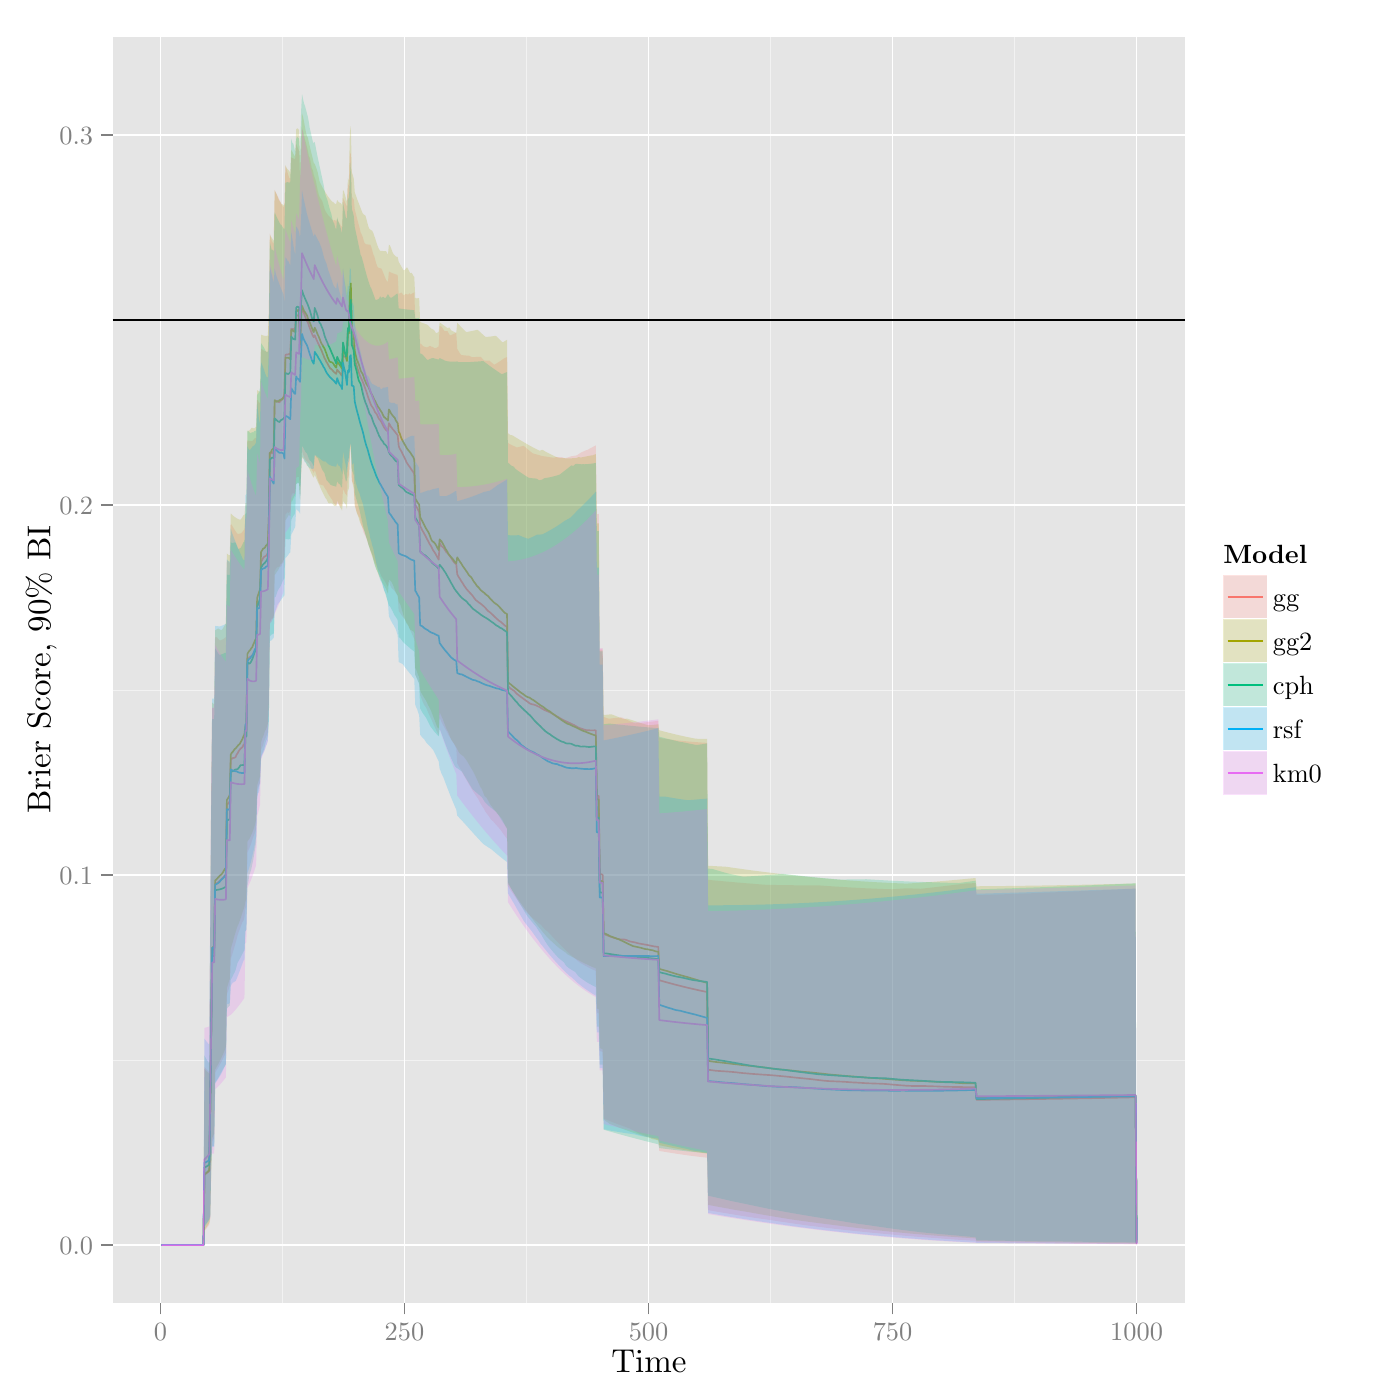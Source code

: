 % Created by tikzDevice version 0.8.1 on 2015-02-03 07:19:12
% !TEX encoding = UTF-8 Unicode
\documentclass[11pt]{memoir}
\nonstopmode

\usepackage{tikz}

\usepackage[active,tightpage,psfixbb]{preview}

\PreviewEnvironment{pgfpicture}

\setlength\PreviewBorder{0pt}

\usepackage{amsmath}
\newcommand{\SweaveOpts}[1]{}  % do not interfere with LaTeX
\newcommand{\SweaveInput}[1]{} % because they are not real TeX commands
\newcommand{\Sexpr}[1]{}       % will only be parsed by R


\usepackage{geometry}
\usepackage{amsmath}
\usepackage{lscape}
\geometry{verbose,tmargin=2.5cm,bmargin=2.5cm,lmargin=2.5cm,rmargin=2.5cm}


\begin{document}

\begin{tikzpicture}[x=1pt,y=1pt]
\definecolor{fillColor}{RGB}{255,255,255}
\path[use as bounding box,fill=fillColor,fill opacity=0.00] (0,0) rectangle (505.89,505.89);
\begin{scope}
\path[clip] (  0.00,  0.00) rectangle (505.89,505.89);
\definecolor{drawColor}{RGB}{255,255,255}
\definecolor{fillColor}{RGB}{255,255,255}

\path[draw=drawColor,line width= 0.6pt,line join=round,line cap=round,fill=fillColor] (  0.00,  0.00) rectangle (505.89,505.89);
\end{scope}
\begin{scope}
\path[clip] ( 40.73, 35.17) rectangle (428.32,492.64);
\definecolor{fillColor}{gray}{0.90}

\path[fill=fillColor] ( 40.73, 35.17) rectangle (428.32,492.64);
\definecolor{drawColor}{gray}{0.95}

\path[draw=drawColor,line width= 0.3pt,line join=round] ( 40.73,122.82) --
	(428.32,122.82);

\path[draw=drawColor,line width= 0.3pt,line join=round] ( 40.73,256.53) --
	(428.32,256.53);

\path[draw=drawColor,line width= 0.3pt,line join=round] ( 40.73,390.24) --
	(428.32,390.24);

\path[draw=drawColor,line width= 0.3pt,line join=round] (102.09, 35.17) --
	(102.09,492.64);

\path[draw=drawColor,line width= 0.3pt,line join=round] (190.26, 35.17) --
	(190.26,492.64);

\path[draw=drawColor,line width= 0.3pt,line join=round] (278.44, 35.17) --
	(278.44,492.64);

\path[draw=drawColor,line width= 0.3pt,line join=round] (366.61, 35.17) --
	(366.61,492.64);
\definecolor{drawColor}{RGB}{255,255,255}

\path[draw=drawColor,line width= 0.6pt,line join=round] ( 40.73, 55.97) --
	(428.32, 55.97);

\path[draw=drawColor,line width= 0.6pt,line join=round] ( 40.73,189.68) --
	(428.32,189.68);

\path[draw=drawColor,line width= 0.6pt,line join=round] ( 40.73,323.39) --
	(428.32,323.39);

\path[draw=drawColor,line width= 0.6pt,line join=round] ( 40.73,457.10) --
	(428.32,457.10);

\path[draw=drawColor,line width= 0.6pt,line join=round] ( 58.00, 35.17) --
	( 58.00,492.64);

\path[draw=drawColor,line width= 0.6pt,line join=round] (146.17, 35.17) --
	(146.17,492.64);

\path[draw=drawColor,line width= 0.6pt,line join=round] (234.35, 35.17) --
	(234.35,492.64);

\path[draw=drawColor,line width= 0.6pt,line join=round] (322.52, 35.17) --
	(322.52,492.64);

\path[draw=drawColor,line width= 0.6pt,line join=round] (410.70, 35.17) --
	(410.70,492.64);
\definecolor{drawColor}{RGB}{248,118,109}

\path[draw=drawColor,line width= 0.6pt,line join=round] ( 58.35, 55.97) --
	( 58.70, 55.97) --
	( 59.06, 55.97) --
	( 59.41, 55.97) --
	( 59.76, 55.97) --
	( 60.11, 55.97) --
	( 60.47, 55.97) --
	( 60.82, 55.97) --
	( 61.17, 55.97) --
	( 61.52, 55.97) --
	( 61.88, 55.97) --
	( 62.23, 55.97) --
	( 62.58, 55.97) --
	( 62.94, 55.97) --
	( 63.29, 55.97) --
	( 63.64, 55.97) --
	( 63.99, 55.97) --
	( 64.35, 55.97) --
	( 64.70, 55.97) --
	( 65.05, 55.97) --
	( 65.40, 55.97) --
	( 65.76, 55.97) --
	( 66.11, 55.97) --
	( 66.46, 55.97) --
	( 66.82, 55.97) --
	( 67.17, 55.97) --
	( 67.52, 55.97) --
	( 67.87, 55.97) --
	( 68.23, 55.97) --
	( 68.58, 55.97) --
	( 68.93, 55.97) --
	( 69.28, 55.97) --
	( 69.64, 55.97) --
	( 69.99, 55.97) --
	( 70.34, 55.97) --
	( 70.69, 55.97) --
	( 71.05, 55.97) --
	( 71.40, 55.97) --
	( 71.75, 55.97) --
	( 72.11, 55.97) --
	( 72.46, 55.97) --
	( 72.81, 55.97) --
	( 73.16, 55.97) --
	( 73.52, 55.97) --
	( 73.87, 81.41) --
	( 74.22, 81.63) --
	( 74.57, 81.88) --
	( 74.93, 82.15) --
	( 75.28, 82.44) --
	( 75.63, 82.77) --
	( 75.99,107.02) --
	( 76.34,134.82) --
	( 76.69,162.51) --
	( 77.04,162.74) --
	( 77.40,163.00) --
	( 77.75,186.68) --
	( 78.10,186.62) --
	( 78.45,186.83) --
	( 78.81,187.07) --
	( 79.16,187.35) --
	( 79.51,187.68) --
	( 79.87,188.06) --
	( 80.22,188.40) --
	( 80.57,188.75) --
	( 80.92,189.16) --
	( 81.28,189.60) --
	( 81.63,189.96) --
	( 81.98,215.00) --
	( 82.33,215.42) --
	( 82.69,215.88) --
	( 83.04,216.37) --
	( 83.39,231.30) --
	( 83.74,231.70) --
	( 84.10,231.97) --
	( 84.45,232.03) --
	( 84.80,232.08) --
	( 85.16,232.37) --
	( 85.51,233.25) --
	( 85.86,233.65) --
	( 86.21,234.39) --
	( 86.57,234.92) --
	( 86.92,235.32) --
	( 87.27,235.66) --
	( 87.62,235.90) --
	( 87.98,236.74) --
	( 88.33,236.99) --
	( 88.68,241.39) --
	( 89.04,241.82) --
	( 89.39,267.59) --
	( 89.74,267.83) --
	( 90.09,268.32) --
	( 90.45,268.55) --
	( 90.80,268.69) --
	( 91.15,269.09) --
	( 91.50,269.58) --
	( 91.86,270.29) --
	( 92.21,270.79) --
	( 92.56,271.51) --
	( 92.92,286.95) --
	( 93.27,287.20) --
	( 93.62,287.59) --
	( 93.97,288.27) --
	( 94.33,302.89) --
	( 94.68,303.39) --
	( 95.03,304.12) --
	( 95.38,304.60) --
	( 95.74,304.82) --
	( 96.09,305.00) --
	( 96.44,305.42) --
	( 96.79,306.12) --
	( 97.15,319.27) --
	( 97.50,342.30) --
	( 97.85,342.12) --
	( 98.21,342.03) --
	( 98.56,342.46) --
	( 98.91,342.93) --
	( 99.26,360.99) --
	( 99.62,361.05) --
	( 99.97,360.98) --
	(100.32,360.82) --
	(100.67,360.62) --
	(101.03,360.53) --
	(101.38,361.12) --
	(101.73,361.24) --
	(102.09,361.84) --
	(102.44,362.41) --
	(102.79,363.66) --
	(103.14,377.55) --
	(103.50,377.85) --
	(103.85,377.78) --
	(104.20,377.84) --
	(104.55,378.07) --
	(104.91,377.78) --
	(105.26,387.09) --
	(105.61,386.97) --
	(105.97,387.02) --
	(106.32,386.80) --
	(106.67,386.84) --
	(107.02,392.09) --
	(107.38,391.99) --
	(107.73,391.78) --
	(108.08,391.73) --
	(108.43,380.21) --
	(108.79,390.34) --
	(109.14,394.66) --
	(109.49,393.50) --
	(109.84,392.75) --
	(110.20,391.68) --
	(110.55,390.70) --
	(110.90,389.91) --
	(111.26,389.36) --
	(111.61,388.25) --
	(111.96,387.28) --
	(112.31,386.39) --
	(112.67,385.43) --
	(113.02,384.64) --
	(113.37,384.03) --
	(113.72,384.73) --
	(114.08,383.87) --
	(114.43,382.99) --
	(114.78,382.24) --
	(115.14,381.49) --
	(115.49,380.69) --
	(115.84,379.95) --
	(116.19,379.22) --
	(116.55,378.28) --
	(116.90,377.46) --
	(117.25,376.50) --
	(117.60,375.93) --
	(117.96,375.07) --
	(118.31,374.60) --
	(118.66,373.84) --
	(119.02,373.30) --
	(119.37,372.69) --
	(119.72,372.52) --
	(120.07,372.16) --
	(120.43,371.76) --
	(120.78,371.34) --
	(121.13,371.14) --
	(121.48,370.79) --
	(121.84,372.33) --
	(122.19,371.84) --
	(122.54,371.46) --
	(122.89,371.05) --
	(123.25,370.48) --
	(123.60,370.12) --
	(123.95,377.54) --
	(124.31,377.05) --
	(124.66,377.09) --
	(125.01,376.61) --
	(125.36,375.43) --
	(125.72,386.30) --
	(126.07,385.53) --
	(126.42,396.28) --
	(126.77,399.29) --
	(127.13,382.75) --
	(127.48,381.49) --
	(127.83,380.41) --
	(128.19,375.85) --
	(128.54,374.91) --
	(128.89,373.70) --
	(129.24,372.53) --
	(129.60,371.60) --
	(129.95,370.45) --
	(130.30,369.63) --
	(130.65,368.92) --
	(131.01,368.10) --
	(131.36,367.18) --
	(131.71,366.24) --
	(132.07,365.26) --
	(132.42,364.27) --
	(132.77,363.17) --
	(133.12,362.09) --
	(133.48,361.11) --
	(133.83,360.14) --
	(134.18,359.31) --
	(134.53,358.84) --
	(134.89,358.34) --
	(135.24,357.58) --
	(135.59,356.87) --
	(135.94,356.48) --
	(136.30,355.90) --
	(136.65,355.03) --
	(137.00,354.44) --
	(137.36,354.05) --
	(137.71,353.55) --
	(138.06,352.90) --
	(138.41,352.19) --
	(138.77,351.48) --
	(139.12,350.94) --
	(139.47,350.57) --
	(139.82,350.22) --
	(140.18,350.07) --
	(140.53,352.96) --
	(140.88,352.41) --
	(141.24,351.69) --
	(141.59,351.28) --
	(141.94,350.73) --
	(142.29,350.40) --
	(142.65,349.97) --
	(143.00,349.49) --
	(143.35,349.04) --
	(143.70,348.60) --
	(144.06,344.77) --
	(144.41,343.81) --
	(144.76,343.26) --
	(145.11,342.71) --
	(145.47,341.84) --
	(145.82,341.15) --
	(146.17,340.44) --
	(146.53,339.71) --
	(146.88,338.86) --
	(147.23,338.34) --
	(147.58,337.77) --
	(147.94,337.29) --
	(148.29,336.82) --
	(148.64,336.24) --
	(148.99,335.76) --
	(149.35,335.29) --
	(149.70,334.46) --
	(150.05,323.40) --
	(150.41,322.80) --
	(150.76,322.31) --
	(151.11,321.55) --
	(151.46,320.88) --
	(151.82,315.80) --
	(152.17,315.20) --
	(152.52,314.41) --
	(152.87,313.79) --
	(153.23,313.16) --
	(153.58,312.52) --
	(153.93,311.85) --
	(154.29,311.12) --
	(154.64,310.50) --
	(154.99,309.83) --
	(155.34,309.16) --
	(155.70,308.64) --
	(156.05,307.95) --
	(156.40,307.22) --
	(156.75,306.71) --
	(157.11,306.21) --
	(157.46,305.58) --
	(157.81,304.98) --
	(158.16,304.31) --
	(158.52,303.66) --
	(158.87,309.74) --
	(159.22,309.01) --
	(159.58,308.54) --
	(159.93,308.20) --
	(160.28,307.96) --
	(160.63,307.38) --
	(160.99,306.86) --
	(161.34,306.28) --
	(161.69,306.05) --
	(162.04,305.76) --
	(162.40,305.08) --
	(162.75,304.65) --
	(163.10,304.24) --
	(163.46,303.58) --
	(163.81,303.07) --
	(164.16,302.63) --
	(164.51,302.24) --
	(164.87,302.02) --
	(165.22,298.35) --
	(165.57,297.67) --
	(165.92,297.16) --
	(166.28,296.60) --
	(166.63,295.97) --
	(166.98,295.48) --
	(167.34,294.92) --
	(167.69,294.29) --
	(168.04,293.80) --
	(168.39,293.28) --
	(168.75,292.85) --
	(169.10,292.46) --
	(169.45,292.07) --
	(169.80,291.69) --
	(170.16,291.31) --
	(170.51,290.94) --
	(170.86,290.47) --
	(171.21,290.00) --
	(171.57,289.49) --
	(171.92,289.03) --
	(172.27,288.81) --
	(172.63,288.52) --
	(172.98,288.22) --
	(173.33,287.98) --
	(173.68,287.75) --
	(174.04,287.49) --
	(174.39,287.14) --
	(174.74,286.87) --
	(175.09,286.53) --
	(175.45,286.16) --
	(175.80,285.73) --
	(176.15,285.32) --
	(176.51,284.99) --
	(176.86,284.76) --
	(177.21,284.49) --
	(177.56,284.17) --
	(177.92,283.82) --
	(178.27,283.48) --
	(178.62,283.14) --
	(178.97,282.80) --
	(179.33,282.48) --
	(179.68,282.15) --
	(180.03,281.84) --
	(180.39,281.53) --
	(180.74,281.31) --
	(181.09,281.09) --
	(181.44,280.75) --
	(181.80,280.43) --
	(182.15,280.10) --
	(182.50,279.79) --
	(182.85,279.56) --
	(183.21,279.43) --
	(183.56,257.98) --
	(183.91,257.65) --
	(184.26,257.32) --
	(184.62,257.00) --
	(184.97,256.77) --
	(185.32,256.55) --
	(185.68,256.34) --
	(186.03,255.99) --
	(186.38,255.58) --
	(186.73,255.21) --
	(187.09,254.94) --
	(187.44,254.66) --
	(187.79,254.39) --
	(188.14,254.13) --
	(188.50,253.86) --
	(188.85,253.60) --
	(189.20,253.34) --
	(189.56,253.08) --
	(189.91,252.83) --
	(190.26,252.58) --
	(190.61,252.33) --
	(190.97,252.05) --
	(191.32,251.79) --
	(191.67,251.61) --
	(192.02,251.46) --
	(192.38,251.35) --
	(192.73,251.32) --
	(193.08,251.23) --
	(193.44,251.10) --
	(193.79,250.94) --
	(194.14,250.77) --
	(194.49,250.61) --
	(194.85,250.45) --
	(195.20,250.24) --
	(195.55,250.02) --
	(195.90,249.81) --
	(196.26,249.60) --
	(196.61,249.40) --
	(196.96,249.24) --
	(197.31,249.09) --
	(197.67,248.93) --
	(198.02,248.78) --
	(198.37,248.63) --
	(198.73,248.48) --
	(199.08,248.33) --
	(199.43,248.13) --
	(199.78,247.89) --
	(200.14,247.66) --
	(200.49,247.43) --
	(200.84,247.21) --
	(201.19,247.00) --
	(201.55,246.86) --
	(201.90,246.66) --
	(202.25,246.43) --
	(202.61,246.23) --
	(202.96,246.04) --
	(203.31,245.84) --
	(203.66,245.66) --
	(204.02,245.47) --
	(204.37,245.29) --
	(204.72,245.15) --
	(205.07,245.01) --
	(205.43,244.83) --
	(205.78,244.66) --
	(206.13,244.49) --
	(206.49,244.32) --
	(206.84,244.16) --
	(207.19,244.00) --
	(207.54,243.83) --
	(207.90,243.62) --
	(208.25,243.41) --
	(208.60,243.21) --
	(208.95,243.00) --
	(209.31,242.87) --
	(209.66,242.75) --
	(210.01,242.63) --
	(210.36,242.51) --
	(210.72,242.39) --
	(211.07,242.28) --
	(211.42,242.17) --
	(211.78,242.06) --
	(212.13,242.01) --
	(212.48,242.00) --
	(212.83,241.99) --
	(213.19,241.98) --
	(213.54,241.98) --
	(213.89,241.98) --
	(214.24,241.98) --
	(214.60,241.98) --
	(214.95,241.99) --
	(215.30,241.95) --
	(215.66,218.35) --
	(216.01,218.32) --
	(216.36,218.30) --
	(216.71,190.11) --
	(217.07,190.05) --
	(217.42,189.96) --
	(217.77,189.78) --
	(218.12,168.46) --
	(218.48,168.31) --
	(218.83,168.11) --
	(219.18,167.97) --
	(219.54,167.84) --
	(219.89,167.71) --
	(220.24,167.57) --
	(220.59,167.44) --
	(220.95,167.32) --
	(221.30,167.19) --
	(221.65,167.06) --
	(222.00,166.94) --
	(222.36,166.84) --
	(222.71,166.75) --
	(223.06,166.67) --
	(223.41,166.59) --
	(223.77,166.51) --
	(224.12,166.44) --
	(224.47,166.43) --
	(224.83,166.42) --
	(225.18,166.41) --
	(225.53,166.41) --
	(225.88,166.33) --
	(226.24,166.24) --
	(226.59,166.12) --
	(226.94,165.96) --
	(227.29,165.82) --
	(227.65,165.69) --
	(228.00,165.62) --
	(228.35,165.55) --
	(228.71,165.49) --
	(229.06,165.42) --
	(229.41,165.36) --
	(229.76,165.26) --
	(230.12,165.16) --
	(230.47,165.06) --
	(230.82,164.97) --
	(231.17,164.90) --
	(231.53,164.84) --
	(231.88,164.78) --
	(232.23,164.72) --
	(232.59,164.66) --
	(232.94,164.60) --
	(233.29,164.54) --
	(233.64,164.48) --
	(234.00,164.40) --
	(234.35,164.33) --
	(234.70,164.25) --
	(235.05,164.18) --
	(235.41,164.10) --
	(235.76,164.03) --
	(236.11,163.96) --
	(236.46,163.89) --
	(236.82,163.85) --
	(237.17,163.81) --
	(237.52,163.77) --
	(237.88,163.70) --
	(238.23,151.67) --
	(238.58,151.58) --
	(238.93,151.48) --
	(239.29,151.38) --
	(239.64,151.28) --
	(239.99,151.18) --
	(240.34,151.08) --
	(240.70,150.98) --
	(241.05,150.89) --
	(241.40,150.79) --
	(241.76,150.69) --
	(242.11,150.60) --
	(242.46,150.50) --
	(242.81,150.41) --
	(243.17,150.32) --
	(243.52,150.22) --
	(243.87,150.13) --
	(244.22,150.04) --
	(244.58,149.95) --
	(244.93,149.86) --
	(245.28,149.77) --
	(245.64,149.68) --
	(245.99,149.59) --
	(246.34,149.50) --
	(246.69,149.41) --
	(247.05,149.32) --
	(247.40,149.24) --
	(247.75,149.15) --
	(248.10,149.07) --
	(248.46,148.98) --
	(248.81,148.90) --
	(249.16,148.82) --
	(249.51,148.73) --
	(249.87,148.65) --
	(250.22,148.57) --
	(250.57,148.49) --
	(250.93,148.41) --
	(251.28,148.33) --
	(251.63,148.25) --
	(251.98,148.17) --
	(252.34,148.09) --
	(252.69,148.02) --
	(253.04,147.94) --
	(253.39,147.86) --
	(253.75,147.79) --
	(254.10,147.71) --
	(254.45,147.64) --
	(254.81,147.56) --
	(255.16,147.49) --
	(255.51,147.42) --
	(255.86,119.32) --
	(256.22,119.28) --
	(256.57,119.25) --
	(256.92,119.20) --
	(257.27,119.15) --
	(257.63,119.11) --
	(257.98,119.06) --
	(258.33,119.02) --
	(258.68,118.97) --
	(259.04,118.94) --
	(259.39,118.92) --
	(259.74,118.89) --
	(260.10,118.87) --
	(260.45,118.85) --
	(260.80,118.82) --
	(261.15,118.80) --
	(261.51,118.78) --
	(261.86,118.75) --
	(262.21,118.73) --
	(262.56,118.71) --
	(262.92,118.69) --
	(263.27,118.66) --
	(263.62,118.63) --
	(263.98,118.60) --
	(264.33,118.57) --
	(264.68,118.54) --
	(265.03,118.51) --
	(265.39,118.47) --
	(265.74,118.44) --
	(266.09,118.40) --
	(266.44,118.36) --
	(266.80,118.31) --
	(267.15,118.27) --
	(267.50,118.23) --
	(267.86,118.19) --
	(268.21,118.15) --
	(268.56,118.12) --
	(268.91,118.09) --
	(269.27,118.06) --
	(269.62,118.03) --
	(269.97,118.00) --
	(270.32,117.97) --
	(270.68,117.94) --
	(271.03,117.90) --
	(271.38,117.87) --
	(271.73,117.84) --
	(272.09,117.82) --
	(272.44,117.79) --
	(272.79,117.77) --
	(273.15,117.74) --
	(273.50,117.72) --
	(273.85,117.69) --
	(274.20,117.67) --
	(274.56,117.64) --
	(274.91,117.62) --
	(275.26,117.59) --
	(275.61,117.57) --
	(275.97,117.55) --
	(276.32,117.52) --
	(276.67,117.50) --
	(277.03,117.48) --
	(277.38,117.45) --
	(277.73,117.43) --
	(278.08,117.41) --
	(278.44,117.38) --
	(278.79,117.36) --
	(279.14,117.32) --
	(279.49,117.29) --
	(279.85,117.26) --
	(280.20,117.23) --
	(280.55,117.20) --
	(280.91,117.17) --
	(281.26,117.13) --
	(281.61,117.10) --
	(281.96,117.07) --
	(282.32,117.03) --
	(282.67,116.99) --
	(283.02,116.96) --
	(283.37,116.93) --
	(283.73,116.89) --
	(284.08,116.86) --
	(284.43,116.82) --
	(284.78,116.79) --
	(285.14,116.75) --
	(285.49,116.72) --
	(285.84,116.67) --
	(286.20,116.63) --
	(286.55,116.59) --
	(286.90,116.56) --
	(287.25,116.52) --
	(287.61,116.48) --
	(287.96,116.45) --
	(288.31,116.41) --
	(288.66,116.38) --
	(289.02,116.34) --
	(289.37,116.31) --
	(289.72,116.27) --
	(290.08,116.24) --
	(290.43,116.20) --
	(290.78,116.17) --
	(291.13,116.13) --
	(291.49,116.10) --
	(291.84,116.06) --
	(292.19,116.03) --
	(292.54,116.00) --
	(292.90,115.96) --
	(293.25,115.92) --
	(293.60,115.87) --
	(293.96,115.83) --
	(294.31,115.79) --
	(294.66,115.75) --
	(295.01,115.70) --
	(295.37,115.66) --
	(295.72,115.62) --
	(296.07,115.58) --
	(296.42,115.54) --
	(296.78,115.50) --
	(297.13,115.45) --
	(297.48,115.41) --
	(297.83,115.38) --
	(298.19,115.35) --
	(298.54,115.32) --
	(298.89,115.28) --
	(299.25,115.25) --
	(299.60,115.23) --
	(299.95,115.21) --
	(300.30,115.20) --
	(300.66,115.18) --
	(301.01,115.17) --
	(301.36,115.15) --
	(301.71,115.13) --
	(302.07,115.12) --
	(302.42,115.10) --
	(302.77,115.09) --
	(303.13,115.07) --
	(303.48,115.06) --
	(303.83,115.04) --
	(304.18,115.03) --
	(304.54,115.01) --
	(304.89,115.00) --
	(305.24,114.98) --
	(305.59,114.95) --
	(305.95,114.92) --
	(306.30,114.90) --
	(306.65,114.87) --
	(307.01,114.84) --
	(307.36,114.81) --
	(307.71,114.79) --
	(308.06,114.76) --
	(308.42,114.75) --
	(308.77,114.73) --
	(309.12,114.72) --
	(309.47,114.70) --
	(309.83,114.68) --
	(310.18,114.65) --
	(310.53,114.63) --
	(310.88,114.61) --
	(311.24,114.59) --
	(311.59,114.56) --
	(311.94,114.54) --
	(312.30,114.52) --
	(312.65,114.50) --
	(313.00,114.48) --
	(313.35,114.46) --
	(313.71,114.44) --
	(314.06,114.42) --
	(314.41,114.41) --
	(314.76,114.40) --
	(315.12,114.39) --
	(315.47,114.38) --
	(315.82,114.36) --
	(316.18,114.35) --
	(316.53,114.34) --
	(316.88,114.33) --
	(317.23,114.32) --
	(317.59,114.31) --
	(317.94,114.30) --
	(318.29,114.29) --
	(318.64,114.28) --
	(319.00,114.25) --
	(319.35,114.22) --
	(319.70,114.21) --
	(320.06,114.18) --
	(320.41,114.15) --
	(320.76,114.12) --
	(321.11,114.09) --
	(321.47,114.06) --
	(321.82,114.03) --
	(322.17,114.00) --
	(322.52,113.97) --
	(322.88,113.94) --
	(323.23,113.91) --
	(323.58,113.88) --
	(323.93,113.85) --
	(324.29,113.82) --
	(324.64,113.79) --
	(324.99,113.76) --
	(325.35,113.73) --
	(325.70,113.70) --
	(326.05,113.68) --
	(326.40,113.65) --
	(326.76,113.62) --
	(327.11,113.59) --
	(327.46,113.57) --
	(327.81,113.55) --
	(328.17,113.53) --
	(328.52,113.52) --
	(328.87,113.51) --
	(329.23,113.49) --
	(329.58,113.48) --
	(329.93,113.47) --
	(330.28,113.47) --
	(330.64,113.47) --
	(330.99,113.48) --
	(331.34,113.48) --
	(331.69,113.48) --
	(332.05,113.48) --
	(332.40,113.49) --
	(332.75,113.49) --
	(333.11,113.49) --
	(333.46,113.48) --
	(333.81,113.47) --
	(334.16,113.46) --
	(334.52,113.44) --
	(334.87,113.42) --
	(335.22,113.40) --
	(335.57,113.38) --
	(335.93,113.37) --
	(336.28,113.37) --
	(336.63,113.36) --
	(336.98,113.35) --
	(337.34,113.34) --
	(337.69,113.34) --
	(338.04,113.33) --
	(338.40,113.32) --
	(338.75,113.30) --
	(339.10,113.28) --
	(339.45,113.26) --
	(339.81,113.25) --
	(340.16,113.24) --
	(340.51,113.23) --
	(340.86,113.22) --
	(341.22,113.21) --
	(341.57,113.20) --
	(341.92,113.19) --
	(342.28,113.18) --
	(342.63,113.17) --
	(342.98,113.16) --
	(343.33,113.15) --
	(343.69,113.14) --
	(344.04,113.13) --
	(344.39,113.13) --
	(344.74,113.12) --
	(345.10,113.11) --
	(345.45,113.10) --
	(345.80,113.09) --
	(346.16,113.09) --
	(346.51,113.09) --
	(346.86,113.09) --
	(347.21,113.08) --
	(347.57,113.08) --
	(347.92,113.07) --
	(348.27,113.06) --
	(348.62,113.05) --
	(348.98,113.05) --
	(349.33,113.05) --
	(349.68,113.05) --
	(350.03,113.04) --
	(350.39,113.04) --
	(350.74,113.03) --
	(351.09,113.03) --
	(351.45,113.02) --
	(351.80,113.02) --
	(352.15,113.01) --
	(352.50,113.01) --
	(352.86,108.46) --
	(353.21,108.47) --
	(353.56,108.47) --
	(353.91,108.48) --
	(354.27,108.48) --
	(354.62,108.48) --
	(354.97,108.49) --
	(355.33,108.49) --
	(355.68,108.50) --
	(356.03,108.50) --
	(356.38,108.51) --
	(356.74,108.51) --
	(357.09,108.51) --
	(357.44,108.52) --
	(357.79,108.52) --
	(358.15,108.53) --
	(358.50,108.53) --
	(358.85,108.54) --
	(359.21,108.54) --
	(359.56,108.54) --
	(359.91,108.55) --
	(360.26,108.55) --
	(360.62,108.56) --
	(360.97,108.56) --
	(361.32,108.57) --
	(361.67,108.57) --
	(362.03,108.58) --
	(362.38,108.58) --
	(362.73,108.59) --
	(363.08,108.59) --
	(363.44,108.59) --
	(363.79,108.60) --
	(364.14,108.60) --
	(364.50,108.61) --
	(364.85,108.61) --
	(365.20,108.62) --
	(365.55,108.62) --
	(365.91,108.62) --
	(366.26,108.63) --
	(366.61,108.63) --
	(366.96,108.64) --
	(367.32,108.64) --
	(367.67,108.65) --
	(368.02,108.65) --
	(368.38,108.66) --
	(368.73,108.66) --
	(369.08,108.67) --
	(369.43,108.67) --
	(369.79,108.68) --
	(370.14,108.68) --
	(370.49,108.69) --
	(370.84,108.69) --
	(371.20,108.70) --
	(371.55,108.70) --
	(371.90,108.71) --
	(372.25,108.71) --
	(372.61,108.72) --
	(372.96,108.72) --
	(373.31,108.73) --
	(373.67,108.73) --
	(374.02,108.74) --
	(374.37,108.74) --
	(374.72,108.75) --
	(375.08,108.75) --
	(375.43,108.76) --
	(375.78,108.76) --
	(376.13,108.77) --
	(376.49,108.77) --
	(376.84,108.78) --
	(377.19,108.78) --
	(377.55,108.79) --
	(377.90,108.79) --
	(378.25,108.80) --
	(378.60,108.80) --
	(378.96,108.81) --
	(379.31,108.81) --
	(379.66,108.82) --
	(380.01,108.82) --
	(380.37,108.83) --
	(380.72,108.83) --
	(381.07,108.84) --
	(381.43,108.84) --
	(381.78,108.85) --
	(382.13,108.86) --
	(382.48,108.86) --
	(382.84,108.87) --
	(383.19,108.87) --
	(383.54,108.88) --
	(383.89,108.88) --
	(384.25,108.89) --
	(384.60,108.89) --
	(384.95,108.90) --
	(385.30,108.91) --
	(385.66,108.91) --
	(386.01,108.92) --
	(386.36,108.92) --
	(386.72,108.93) --
	(387.07,108.93) --
	(387.42,108.94) --
	(387.77,108.95) --
	(388.13,108.95) --
	(388.48,108.96) --
	(388.83,108.96) --
	(389.18,108.97) --
	(389.54,108.98) --
	(389.89,108.98) --
	(390.24,108.99) --
	(390.60,108.99) --
	(390.95,109.00) --
	(391.30,109.01) --
	(391.65,109.01) --
	(392.01,109.02) --
	(392.36,109.02) --
	(392.71,109.03) --
	(393.06,109.04) --
	(393.42,109.04) --
	(393.77,109.05) --
	(394.12,109.06) --
	(394.48,109.06) --
	(394.83,109.07) --
	(395.18,109.07) --
	(395.53,109.08) --
	(395.89,109.09) --
	(396.24,109.09) --
	(396.59,109.10) --
	(396.94,109.11) --
	(397.30,109.11) --
	(397.65,109.12) --
	(398.00,109.13) --
	(398.35,109.14) --
	(398.71,109.14) --
	(399.06,109.15) --
	(399.41,109.16) --
	(399.77,109.16) --
	(400.12,109.17) --
	(400.47,109.18) --
	(400.82,109.19) --
	(401.18,109.19) --
	(401.53,109.20) --
	(401.88,109.21) --
	(402.23,109.21) --
	(402.59,109.22) --
	(402.94,109.23) --
	(403.29,109.24) --
	(403.65,109.24) --
	(404.00,109.25) --
	(404.35,109.26) --
	(404.70,109.27) --
	(405.06,109.27) --
	(405.41,109.28) --
	(405.76,109.29) --
	(406.11,109.29) --
	(406.47,109.30) --
	(406.82,109.31) --
	(407.17,109.32) --
	(407.53,109.32) --
	(407.88,109.33) --
	(408.23,109.34) --
	(408.58,109.35) --
	(408.94,109.36) --
	(409.29,109.36) --
	(409.64,109.37) --
	(409.99,109.38) --
	(410.35,109.39) --
	(410.70, 56.65);
\definecolor{drawColor}{RGB}{163,165,0}

\path[draw=drawColor,line width= 0.6pt,line join=round] ( 58.35, 55.97) --
	( 58.70, 55.97) --
	( 59.06, 55.97) --
	( 59.41, 55.97) --
	( 59.76, 55.97) --
	( 60.11, 55.97) --
	( 60.47, 55.97) --
	( 60.82, 55.97) --
	( 61.17, 55.97) --
	( 61.52, 55.97) --
	( 61.88, 55.97) --
	( 62.23, 55.97) --
	( 62.58, 55.97) --
	( 62.94, 55.97) --
	( 63.29, 55.97) --
	( 63.64, 55.97) --
	( 63.99, 55.97) --
	( 64.35, 55.97) --
	( 64.70, 55.97) --
	( 65.05, 55.97) --
	( 65.40, 55.97) --
	( 65.76, 55.97) --
	( 66.11, 55.97) --
	( 66.46, 55.97) --
	( 66.82, 55.97) --
	( 67.17, 55.97) --
	( 67.52, 55.97) --
	( 67.87, 55.97) --
	( 68.23, 55.97) --
	( 68.58, 55.97) --
	( 68.93, 55.97) --
	( 69.28, 55.97) --
	( 69.64, 55.97) --
	( 69.99, 55.97) --
	( 70.34, 55.97) --
	( 70.69, 55.97) --
	( 71.05, 55.97) --
	( 71.40, 55.97) --
	( 71.75, 55.97) --
	( 72.11, 55.97) --
	( 72.46, 55.97) --
	( 72.81, 55.97) --
	( 73.16, 55.97) --
	( 73.52, 55.97) --
	( 73.87, 81.55) --
	( 74.22, 81.80) --
	( 74.57, 82.08) --
	( 74.93, 82.39) --
	( 75.28, 82.71) --
	( 75.63, 83.08) --
	( 75.99,107.21) --
	( 76.34,135.77) --
	( 76.69,163.44) --
	( 77.04,163.69) --
	( 77.40,164.03) --
	( 77.75,187.73) --
	( 78.10,187.99) --
	( 78.45,188.38) --
	( 78.81,188.81) --
	( 79.16,189.15) --
	( 79.51,189.53) --
	( 79.87,189.82) --
	( 80.22,190.18) --
	( 80.57,190.71) --
	( 80.92,191.33) --
	( 81.28,191.97) --
	( 81.63,192.21) --
	( 81.98,216.85) --
	( 82.33,217.34) --
	( 82.69,217.96) --
	( 83.04,218.65) --
	( 83.39,233.25) --
	( 83.74,233.84) --
	( 84.10,234.18) --
	( 84.45,234.69) --
	( 84.80,235.20) --
	( 85.16,235.45) --
	( 85.51,235.90) --
	( 85.86,236.31) --
	( 86.21,236.76) --
	( 86.57,236.96) --
	( 86.92,237.65) --
	( 87.27,238.22) --
	( 87.62,238.88) --
	( 87.98,239.87) --
	( 88.33,240.58) --
	( 88.68,243.56) --
	( 89.04,243.91) --
	( 89.39,269.53) --
	( 89.74,270.22) --
	( 90.09,270.69) --
	( 90.45,271.06) --
	( 90.80,271.66) --
	( 91.15,272.00) --
	( 91.50,272.98) --
	( 91.86,273.74) --
	( 92.21,274.64) --
	( 92.56,275.19) --
	( 92.92,289.80) --
	( 93.27,290.93) --
	( 93.62,291.93) --
	( 93.97,293.07) --
	( 94.33,306.42) --
	( 94.68,306.95) --
	( 95.03,307.58) --
	( 95.38,307.74) --
	( 95.74,308.05) --
	( 96.09,308.72) --
	( 96.44,308.96) --
	( 96.79,309.58) --
	( 97.15,319.15) --
	( 97.50,342.23) --
	( 97.85,342.35) --
	( 98.21,343.29) --
	( 98.56,343.61) --
	( 98.91,343.92) --
	( 99.26,361.28) --
	( 99.62,361.01) --
	( 99.97,360.64) --
	(100.32,360.95) --
	(100.67,360.87) --
	(101.03,361.35) --
	(101.38,361.26) --
	(101.73,361.72) --
	(102.09,361.57) --
	(102.44,362.36) --
	(102.79,362.57) --
	(103.14,376.66) --
	(103.50,376.64) --
	(103.85,376.63) --
	(104.20,376.66) --
	(104.55,376.37) --
	(104.91,376.09) --
	(105.26,386.62) --
	(105.61,386.73) --
	(105.97,386.29) --
	(106.32,386.06) --
	(106.67,385.93) --
	(107.02,393.41) --
	(107.38,393.48) --
	(107.73,393.92) --
	(108.08,393.47) --
	(108.43,381.43) --
	(108.79,392.78) --
	(109.14,395.36) --
	(109.49,394.48) --
	(109.84,393.55) --
	(110.20,393.12) --
	(110.55,392.50) --
	(110.90,391.95) --
	(111.26,390.89) --
	(111.61,389.96) --
	(111.96,389.28) --
	(112.31,388.39) --
	(112.67,387.45) --
	(113.02,386.54) --
	(113.37,385.84) --
	(113.72,387.48) --
	(114.08,386.80) --
	(114.43,385.94) --
	(114.78,385.03) --
	(115.14,384.33) --
	(115.49,383.45) --
	(115.84,382.54) --
	(116.19,381.66) --
	(116.55,381.24) --
	(116.90,380.47) --
	(117.25,380.01) --
	(117.60,378.98) --
	(117.96,378.13) --
	(118.31,376.98) --
	(118.66,376.21) --
	(119.02,375.33) --
	(119.37,375.09) --
	(119.72,375.04) --
	(120.07,374.87) --
	(120.43,374.53) --
	(120.78,373.94) --
	(121.13,373.39) --
	(121.48,373.01) --
	(121.84,375.18) --
	(122.19,374.74) --
	(122.54,374.32) --
	(122.89,373.78) --
	(123.25,373.27) --
	(123.60,372.59) --
	(123.95,379.58) --
	(124.31,379.02) --
	(124.66,378.12) --
	(125.01,377.45) --
	(125.36,375.52) --
	(125.72,386.65) --
	(126.07,385.45) --
	(126.42,399.58) --
	(126.77,403.48) --
	(127.13,387.24) --
	(127.48,386.27) --
	(127.83,385.08) --
	(128.19,379.16) --
	(128.54,377.62) --
	(128.89,376.20) --
	(129.24,375.30) --
	(129.60,374.34) --
	(129.95,373.26) --
	(130.30,372.06) --
	(130.65,371.33) --
	(131.01,370.85) --
	(131.36,369.87) --
	(131.71,368.76) --
	(132.07,367.93) --
	(132.42,367.15) --
	(132.77,366.56) --
	(133.12,366.08) --
	(133.48,365.26) --
	(133.83,364.35) --
	(134.18,363.62) --
	(134.53,363.03) --
	(134.89,362.28) --
	(135.24,361.43) --
	(135.59,360.95) --
	(135.94,360.09) --
	(136.30,359.47) --
	(136.65,358.79) --
	(137.00,358.41) --
	(137.36,357.71) --
	(137.71,357.26) --
	(138.06,356.66) --
	(138.41,355.90) --
	(138.77,355.20) --
	(139.12,354.99) --
	(139.47,354.58) --
	(139.82,354.39) --
	(140.18,353.89) --
	(140.53,357.92) --
	(140.88,357.40) --
	(141.24,356.59) --
	(141.59,356.11) --
	(141.94,355.65) --
	(142.29,355.25) --
	(142.65,354.90) --
	(143.00,354.01) --
	(143.35,353.50) --
	(143.70,352.96) --
	(144.06,349.90) --
	(144.41,349.34) --
	(144.76,348.29) --
	(145.11,347.35) --
	(145.47,346.65) --
	(145.82,346.00) --
	(146.17,345.37) --
	(146.53,344.84) --
	(146.88,344.13) --
	(147.23,343.60) --
	(147.58,343.16) --
	(147.94,342.73) --
	(148.29,342.28) --
	(148.64,341.73) --
	(148.99,341.19) --
	(149.35,340.70) --
	(149.70,339.76) --
	(150.05,325.83) --
	(150.41,325.18) --
	(150.76,324.50) --
	(151.11,324.01) --
	(151.46,323.57) --
	(151.82,319.11) --
	(152.17,318.35) --
	(152.52,317.72) --
	(152.87,317.01) --
	(153.23,316.32) --
	(153.58,315.63) --
	(153.93,314.93) --
	(154.29,314.36) --
	(154.64,313.83) --
	(154.99,313.19) --
	(155.34,312.27) --
	(155.70,311.24) --
	(156.05,310.54) --
	(156.40,310.19) --
	(156.75,309.97) --
	(157.11,309.59) --
	(157.46,309.06) --
	(157.81,308.43) --
	(158.16,307.74) --
	(158.52,307.14) --
	(158.87,311.01) --
	(159.22,310.59) --
	(159.58,310.22) --
	(159.93,309.57) --
	(160.28,308.94) --
	(160.63,308.27) --
	(160.99,307.50) --
	(161.34,307.04) --
	(161.69,306.44) --
	(162.04,305.62) --
	(162.40,305.31) --
	(162.75,304.83) --
	(163.10,304.44) --
	(163.46,304.04) --
	(163.81,303.66) --
	(164.16,303.07) --
	(164.51,302.72) --
	(164.87,302.33) --
	(165.22,304.51) --
	(165.57,303.91) --
	(165.92,303.37) --
	(166.28,302.79) --
	(166.63,302.34) --
	(166.98,301.72) --
	(167.34,301.16) --
	(167.69,300.68) --
	(168.04,300.19) --
	(168.39,299.64) --
	(168.75,299.20) --
	(169.10,298.61) --
	(169.45,298.03) --
	(169.80,297.70) --
	(170.16,297.41) --
	(170.51,296.92) --
	(170.86,296.32) --
	(171.21,295.74) --
	(171.57,295.28) --
	(171.92,294.81) --
	(172.27,294.25) --
	(172.63,293.91) --
	(172.98,293.57) --
	(173.33,293.10) --
	(173.68,292.65) --
	(174.04,292.37) --
	(174.39,292.10) --
	(174.74,291.84) --
	(175.09,291.57) --
	(175.45,291.17) --
	(175.80,290.89) --
	(176.15,290.66) --
	(176.51,290.35) --
	(176.86,289.88) --
	(177.21,289.47) --
	(177.56,289.17) --
	(177.92,288.77) --
	(178.27,288.41) --
	(178.62,288.08) --
	(178.97,287.83) --
	(179.33,287.58) --
	(179.68,287.34) --
	(180.03,287.02) --
	(180.39,286.64) --
	(180.74,286.26) --
	(181.09,285.86) --
	(181.44,285.48) --
	(181.80,285.07) --
	(182.15,284.67) --
	(182.50,284.38) --
	(182.85,284.22) --
	(183.21,284.00) --
	(183.56,259.46) --
	(183.91,259.10) --
	(184.26,258.77) --
	(184.62,258.54) --
	(184.97,258.21) --
	(185.32,257.91) --
	(185.68,257.64) --
	(186.03,257.36) --
	(186.38,257.07) --
	(186.73,256.79) --
	(187.09,256.51) --
	(187.44,256.23) --
	(187.79,255.95) --
	(188.14,255.67) --
	(188.50,255.40) --
	(188.85,255.19) --
	(189.20,254.98) --
	(189.56,254.66) --
	(189.91,254.40) --
	(190.26,254.22) --
	(190.61,254.04) --
	(190.97,253.89) --
	(191.32,253.82) --
	(191.67,253.57) --
	(192.02,253.30) --
	(192.38,253.09) --
	(192.73,252.92) --
	(193.08,252.66) --
	(193.44,252.39) --
	(193.79,252.13) --
	(194.14,251.87) --
	(194.49,251.61) --
	(194.85,251.36) --
	(195.20,251.11) --
	(195.55,250.88) --
	(195.90,250.68) --
	(196.26,250.47) --
	(196.61,250.20) --
	(196.96,249.89) --
	(197.31,249.63) --
	(197.67,249.40) --
	(198.02,249.14) --
	(198.37,248.99) --
	(198.73,248.77) --
	(199.08,248.48) --
	(199.43,248.17) --
	(199.78,247.93) --
	(200.14,247.71) --
	(200.49,247.48) --
	(200.84,247.21) --
	(201.19,246.95) --
	(201.55,246.69) --
	(201.90,246.44) --
	(202.25,246.18) --
	(202.61,245.93) --
	(202.96,245.69) --
	(203.31,245.44) --
	(203.66,245.20) --
	(204.02,244.98) --
	(204.37,244.76) --
	(204.72,244.54) --
	(205.07,244.37) --
	(205.43,244.23) --
	(205.78,244.15) --
	(206.13,243.97) --
	(206.49,243.76) --
	(206.84,243.59) --
	(207.19,243.45) --
	(207.54,243.30) --
	(207.90,243.16) --
	(208.25,243.00) --
	(208.60,242.81) --
	(208.95,242.63) --
	(209.31,242.44) --
	(209.66,242.26) --
	(210.01,242.09) --
	(210.36,241.92) --
	(210.72,241.79) --
	(211.07,241.66) --
	(211.42,241.54) --
	(211.78,241.42) --
	(212.13,241.25) --
	(212.48,241.11) --
	(212.83,240.97) --
	(213.19,240.83) --
	(213.54,240.70) --
	(213.89,240.57) --
	(214.24,240.44) --
	(214.60,240.32) --
	(214.95,240.20) --
	(215.30,240.10) --
	(215.66,217.20) --
	(216.01,217.04) --
	(216.36,216.89) --
	(216.71,187.73) --
	(217.07,187.60) --
	(217.42,187.49) --
	(217.77,187.38) --
	(218.12,168.72) --
	(218.48,168.59) --
	(218.83,168.45) --
	(219.18,168.27) --
	(219.54,168.10) --
	(219.89,167.92) --
	(220.24,167.72) --
	(220.59,167.54) --
	(220.95,167.42) --
	(221.30,167.30) --
	(221.65,167.18) --
	(222.00,167.06) --
	(222.36,166.94) --
	(222.71,166.79) --
	(223.06,166.63) --
	(223.41,166.56) --
	(223.77,166.39) --
	(224.12,166.22) --
	(224.47,166.06) --
	(224.83,165.89) --
	(225.18,165.72) --
	(225.53,165.55) --
	(225.88,165.37) --
	(226.24,165.20) --
	(226.59,165.03) --
	(226.94,164.86) --
	(227.29,164.69) --
	(227.65,164.52) --
	(228.00,164.36) --
	(228.35,164.19) --
	(228.71,164.03) --
	(229.06,163.95) --
	(229.41,163.87) --
	(229.76,163.79) --
	(230.12,163.72) --
	(230.47,163.64) --
	(230.82,163.56) --
	(231.17,163.49) --
	(231.53,163.42) --
	(231.88,163.31) --
	(232.23,163.21) --
	(232.59,163.11) --
	(232.94,163.01) --
	(233.29,162.93) --
	(233.64,162.91) --
	(234.00,162.86) --
	(234.35,162.78) --
	(234.70,162.71) --
	(235.05,162.64) --
	(235.41,162.57) --
	(235.76,162.51) --
	(236.11,162.43) --
	(236.46,162.28) --
	(236.82,162.14) --
	(237.17,162.06) --
	(237.52,162.01) --
	(237.88,162.01) --
	(238.23,155.77) --
	(238.58,155.68) --
	(238.93,155.58) --
	(239.29,155.48) --
	(239.64,155.38) --
	(239.99,155.29) --
	(240.34,155.19) --
	(240.70,155.10) --
	(241.05,155.00) --
	(241.40,154.89) --
	(241.76,154.77) --
	(242.11,154.66) --
	(242.46,154.55) --
	(242.81,154.44) --
	(243.17,154.32) --
	(243.52,154.21) --
	(243.87,154.10) --
	(244.22,154.00) --
	(244.58,153.89) --
	(244.93,153.79) --
	(245.28,153.69) --
	(245.64,153.59) --
	(245.99,153.49) --
	(246.34,153.39) --
	(246.69,153.29) --
	(247.05,153.19) --
	(247.40,153.09) --
	(247.75,152.99) --
	(248.10,152.90) --
	(248.46,152.80) --
	(248.81,152.70) --
	(249.16,152.59) --
	(249.51,152.48) --
	(249.87,152.38) --
	(250.22,152.27) --
	(250.57,152.16) --
	(250.93,152.06) --
	(251.28,151.95) --
	(251.63,151.85) --
	(251.98,151.74) --
	(252.34,151.64) --
	(252.69,151.53) --
	(253.04,151.43) --
	(253.39,151.33) --
	(253.75,151.23) --
	(254.10,151.13) --
	(254.45,151.03) --
	(254.81,150.93) --
	(255.16,150.83) --
	(255.51,150.74) --
	(255.86,122.56) --
	(256.22,122.50) --
	(256.57,122.44) --
	(256.92,122.39) --
	(257.27,122.33) --
	(257.63,122.28) --
	(257.98,122.23) --
	(258.33,122.18) --
	(258.68,122.14) --
	(259.04,122.10) --
	(259.39,122.06) --
	(259.74,122.03) --
	(260.10,121.99) --
	(260.45,121.95) --
	(260.80,121.91) --
	(261.15,121.87) --
	(261.51,121.83) --
	(261.86,121.79) --
	(262.21,121.75) --
	(262.56,121.71) --
	(262.92,121.67) --
	(263.27,121.63) --
	(263.62,121.59) --
	(263.98,121.54) --
	(264.33,121.50) --
	(264.68,121.45) --
	(265.03,121.41) --
	(265.39,121.38) --
	(265.74,121.34) --
	(266.09,121.30) --
	(266.44,121.27) --
	(266.80,121.22) --
	(267.15,121.17) --
	(267.50,121.12) --
	(267.86,121.07) --
	(268.21,121.02) --
	(268.56,120.98) --
	(268.91,120.95) --
	(269.27,120.91) --
	(269.62,120.88) --
	(269.97,120.84) --
	(270.32,120.81) --
	(270.68,120.77) --
	(271.03,120.74) --
	(271.38,120.70) --
	(271.73,120.67) --
	(272.09,120.63) --
	(272.44,120.60) --
	(272.79,120.57) --
	(273.15,120.52) --
	(273.50,120.48) --
	(273.85,120.44) --
	(274.20,120.39) --
	(274.56,120.35) --
	(274.91,120.31) --
	(275.26,120.27) --
	(275.61,120.23) --
	(275.97,120.19) --
	(276.32,120.14) --
	(276.67,120.10) --
	(277.03,120.05) --
	(277.38,120.00) --
	(277.73,119.95) --
	(278.08,119.90) --
	(278.44,119.85) --
	(278.79,119.80) --
	(279.14,119.75) --
	(279.49,119.70) --
	(279.85,119.65) --
	(280.20,119.61) --
	(280.55,119.56) --
	(280.91,119.52) --
	(281.26,119.49) --
	(281.61,119.45) --
	(281.96,119.42) --
	(282.32,119.39) --
	(282.67,119.37) --
	(283.02,119.34) --
	(283.37,119.32) --
	(283.73,119.29) --
	(284.08,119.25) --
	(284.43,119.21) --
	(284.78,119.17) --
	(285.14,119.13) --
	(285.49,119.09) --
	(285.84,119.06) --
	(286.20,119.03) --
	(286.55,118.99) --
	(286.90,118.96) --
	(287.25,118.91) --
	(287.61,118.86) --
	(287.96,118.82) --
	(288.31,118.79) --
	(288.66,118.75) --
	(289.02,118.71) --
	(289.37,118.68) --
	(289.72,118.64) --
	(290.08,118.60) --
	(290.43,118.57) --
	(290.78,118.54) --
	(291.13,118.51) --
	(291.49,118.48) --
	(291.84,118.46) --
	(292.19,118.43) --
	(292.54,118.40) --
	(292.90,118.37) --
	(293.25,118.34) --
	(293.60,118.30) --
	(293.96,118.27) --
	(294.31,118.23) --
	(294.66,118.19) --
	(295.01,118.15) --
	(295.37,118.11) --
	(295.72,118.07) --
	(296.07,118.03) --
	(296.42,117.98) --
	(296.78,117.96) --
	(297.13,117.93) --
	(297.48,117.89) --
	(297.83,117.84) --
	(298.19,117.80) --
	(298.54,117.76) --
	(298.89,117.72) --
	(299.25,117.68) --
	(299.60,117.65) --
	(299.95,117.61) --
	(300.30,117.57) --
	(300.66,117.54) --
	(301.01,117.50) --
	(301.36,117.47) --
	(301.71,117.44) --
	(302.07,117.41) --
	(302.42,117.38) --
	(302.77,117.35) --
	(303.13,117.32) --
	(303.48,117.29) --
	(303.83,117.26) --
	(304.18,117.23) --
	(304.54,117.20) --
	(304.89,117.17) --
	(305.24,117.14) --
	(305.59,117.11) --
	(305.95,117.08) --
	(306.30,117.05) --
	(306.65,117.02) --
	(307.01,116.99) --
	(307.36,116.96) --
	(307.71,116.93) --
	(308.06,116.91) --
	(308.42,116.88) --
	(308.77,116.85) --
	(309.12,116.82) --
	(309.47,116.79) --
	(309.83,116.77) --
	(310.18,116.74) --
	(310.53,116.71) --
	(310.88,116.69) --
	(311.24,116.66) --
	(311.59,116.63) --
	(311.94,116.61) --
	(312.30,116.58) --
	(312.65,116.55) --
	(313.00,116.52) --
	(313.35,116.49) --
	(313.71,116.47) --
	(314.06,116.44) --
	(314.41,116.41) --
	(314.76,116.38) --
	(315.12,116.36) --
	(315.47,116.34) --
	(315.82,116.32) --
	(316.18,116.30) --
	(316.53,116.28) --
	(316.88,116.26) --
	(317.23,116.24) --
	(317.59,116.21) --
	(317.94,116.18) --
	(318.29,116.16) --
	(318.64,116.13) --
	(319.00,116.10) --
	(319.35,116.07) --
	(319.70,116.04) --
	(320.06,116.01) --
	(320.41,115.99) --
	(320.76,115.96) --
	(321.11,115.93) --
	(321.47,115.90) --
	(321.82,115.88) --
	(322.17,115.85) --
	(322.52,115.82) --
	(322.88,115.80) --
	(323.23,115.77) --
	(323.58,115.74) --
	(323.93,115.72) --
	(324.29,115.69) --
	(324.64,115.67) --
	(324.99,115.64) --
	(325.35,115.61) --
	(325.70,115.59) --
	(326.05,115.56) --
	(326.40,115.54) --
	(326.76,115.52) --
	(327.11,115.49) --
	(327.46,115.47) --
	(327.81,115.45) --
	(328.17,115.43) --
	(328.52,115.41) --
	(328.87,115.38) --
	(329.23,115.36) --
	(329.58,115.35) --
	(329.93,115.33) --
	(330.28,115.32) --
	(330.64,115.31) --
	(330.99,115.31) --
	(331.34,115.30) --
	(331.69,115.29) --
	(332.05,115.28) --
	(332.40,115.27) --
	(332.75,115.26) --
	(333.11,115.26) --
	(333.46,115.25) --
	(333.81,115.23) --
	(334.16,115.21) --
	(334.52,115.18) --
	(334.87,115.16) --
	(335.22,115.14) --
	(335.57,115.12) --
	(335.93,115.11) --
	(336.28,115.09) --
	(336.63,115.08) --
	(336.98,115.06) --
	(337.34,115.04) --
	(337.69,115.02) --
	(338.04,115.00) --
	(338.40,114.98) --
	(338.75,114.96) --
	(339.10,114.95) --
	(339.45,114.93) --
	(339.81,114.92) --
	(340.16,114.90) --
	(340.51,114.88) --
	(340.86,114.87) --
	(341.22,114.85) --
	(341.57,114.84) --
	(341.92,114.82) --
	(342.28,114.81) --
	(342.63,114.80) --
	(342.98,114.79) --
	(343.33,114.78) --
	(343.69,114.77) --
	(344.04,114.75) --
	(344.39,114.72) --
	(344.74,114.70) --
	(345.10,114.67) --
	(345.45,114.64) --
	(345.80,114.62) --
	(346.16,114.59) --
	(346.51,114.57) --
	(346.86,114.54) --
	(347.21,114.52) --
	(347.57,114.49) --
	(347.92,114.47) --
	(348.27,114.45) --
	(348.62,114.43) --
	(348.98,114.43) --
	(349.33,114.43) --
	(349.68,114.44) --
	(350.03,114.44) --
	(350.39,114.45) --
	(350.74,114.45) --
	(351.09,114.44) --
	(351.45,114.43) --
	(351.80,114.43) --
	(352.15,114.42) --
	(352.50,114.41) --
	(352.86,109.15) --
	(353.21,109.15) --
	(353.56,109.16) --
	(353.91,109.16) --
	(354.27,109.16) --
	(354.62,109.17) --
	(354.97,109.17) --
	(355.33,109.17) --
	(355.68,109.18) --
	(356.03,109.18) --
	(356.38,109.18) --
	(356.74,109.19) --
	(357.09,109.19) --
	(357.44,109.19) --
	(357.79,109.20) --
	(358.15,109.20) --
	(358.50,109.20) --
	(358.85,109.21) --
	(359.21,109.21) --
	(359.56,109.21) --
	(359.91,109.22) --
	(360.26,109.22) --
	(360.62,109.22) --
	(360.97,109.23) --
	(361.32,109.23) --
	(361.67,109.24) --
	(362.03,109.24) --
	(362.38,109.24) --
	(362.73,109.25) --
	(363.08,109.25) --
	(363.44,109.25) --
	(363.79,109.26) --
	(364.14,109.26) --
	(364.50,109.26) --
	(364.85,109.27) --
	(365.20,109.27) --
	(365.55,109.28) --
	(365.91,109.28) --
	(366.26,109.28) --
	(366.61,109.29) --
	(366.96,109.29) --
	(367.32,109.30) --
	(367.67,109.30) --
	(368.02,109.30) --
	(368.38,109.31) --
	(368.73,109.31) --
	(369.08,109.32) --
	(369.43,109.32) --
	(369.79,109.32) --
	(370.14,109.33) --
	(370.49,109.33) --
	(370.84,109.34) --
	(371.20,109.34) --
	(371.55,109.34) --
	(371.90,109.35) --
	(372.25,109.35) --
	(372.61,109.36) --
	(372.96,109.36) --
	(373.31,109.36) --
	(373.67,109.37) --
	(374.02,109.37) --
	(374.37,109.38) --
	(374.72,109.38) --
	(375.08,109.39) --
	(375.43,109.39) --
	(375.78,109.39) --
	(376.13,109.40) --
	(376.49,109.40) --
	(376.84,109.41) --
	(377.19,109.41) --
	(377.55,109.42) --
	(377.90,109.42) --
	(378.25,109.43) --
	(378.60,109.43) --
	(378.96,109.43) --
	(379.31,109.44) --
	(379.66,109.44) --
	(380.01,109.45) --
	(380.37,109.45) --
	(380.72,109.46) --
	(381.07,109.46) --
	(381.43,109.47) --
	(381.78,109.47) --
	(382.13,109.48) --
	(382.48,109.48) --
	(382.84,109.48) --
	(383.19,109.49) --
	(383.54,109.49) --
	(383.89,109.50) --
	(384.25,109.50) --
	(384.60,109.51) --
	(384.95,109.51) --
	(385.30,109.52) --
	(385.66,109.52) --
	(386.01,109.53) --
	(386.36,109.53) --
	(386.72,109.54) --
	(387.07,109.54) --
	(387.42,109.55) --
	(387.77,109.55) --
	(388.13,109.56) --
	(388.48,109.56) --
	(388.83,109.57) --
	(389.18,109.57) --
	(389.54,109.58) --
	(389.89,109.58) --
	(390.24,109.59) --
	(390.60,109.59) --
	(390.95,109.60) --
	(391.30,109.60) --
	(391.65,109.61) --
	(392.01,109.61) --
	(392.36,109.62) --
	(392.71,109.62) --
	(393.06,109.63) --
	(393.42,109.63) --
	(393.77,109.64) --
	(394.12,109.64) --
	(394.48,109.65) --
	(394.83,109.65) --
	(395.18,109.66) --
	(395.53,109.66) --
	(395.89,109.67) --
	(396.24,109.67) --
	(396.59,109.68) --
	(396.94,109.68) --
	(397.30,109.69) --
	(397.65,109.70) --
	(398.00,109.70) --
	(398.35,109.71) --
	(398.71,109.71) --
	(399.06,109.72) --
	(399.41,109.72) --
	(399.77,109.73) --
	(400.12,109.73) --
	(400.47,109.74) --
	(400.82,109.74) --
	(401.18,109.75) --
	(401.53,109.76) --
	(401.88,109.76) --
	(402.23,109.77) --
	(402.59,109.77) --
	(402.94,109.78) --
	(403.29,109.78) --
	(403.65,109.79) --
	(404.00,109.79) --
	(404.35,109.80) --
	(404.70,109.81) --
	(405.06,109.81) --
	(405.41,109.82) --
	(405.76,109.82) --
	(406.11,109.83) --
	(406.47,109.83) --
	(406.82,109.84) --
	(407.17,109.85) --
	(407.53,109.85) --
	(407.88,109.86) --
	(408.23,109.86) --
	(408.58,109.87) --
	(408.94,109.88) --
	(409.29,109.88) --
	(409.64,109.89) --
	(409.99,109.89) --
	(410.35,109.90) --
	(410.70, 57.20);
\definecolor{drawColor}{RGB}{0,191,125}

\path[draw=drawColor,line width= 0.6pt,line join=round] ( 58.35, 55.97) --
	( 58.70, 55.97) --
	( 59.06, 55.97) --
	( 59.41, 55.97) --
	( 59.76, 55.97) --
	( 60.11, 55.97) --
	( 60.47, 55.97) --
	( 60.82, 55.97) --
	( 61.17, 55.97) --
	( 61.52, 55.97) --
	( 61.88, 55.97) --
	( 62.23, 55.97) --
	( 62.58, 55.97) --
	( 62.94, 55.97) --
	( 63.29, 55.97) --
	( 63.64, 55.97) --
	( 63.99, 55.97) --
	( 64.35, 55.97) --
	( 64.70, 55.97) --
	( 65.05, 55.97) --
	( 65.40, 55.97) --
	( 65.76, 55.97) --
	( 66.11, 55.97) --
	( 66.46, 55.97) --
	( 66.82, 55.97) --
	( 67.17, 55.97) --
	( 67.52, 55.97) --
	( 67.87, 55.97) --
	( 68.23, 55.97) --
	( 68.58, 55.97) --
	( 68.93, 55.97) --
	( 69.28, 55.97) --
	( 69.64, 55.97) --
	( 69.99, 55.97) --
	( 70.34, 55.97) --
	( 70.69, 55.97) --
	( 71.05, 55.97) --
	( 71.40, 55.97) --
	( 71.75, 55.97) --
	( 72.11, 55.97) --
	( 72.46, 55.97) --
	( 72.81, 55.97) --
	( 73.16, 55.97) --
	( 73.52, 55.97) --
	( 73.87, 84.06) --
	( 74.22, 84.16) --
	( 74.57, 84.33) --
	( 74.93, 84.56) --
	( 75.28, 84.83) --
	( 75.63, 85.07) --
	( 75.99,107.70) --
	( 76.34,134.00) --
	( 76.69,160.44) --
	( 77.04,160.44) --
	( 77.40,160.44) --
	( 77.75,184.23) --
	( 78.10,184.27) --
	( 78.45,184.33) --
	( 78.81,184.39) --
	( 79.16,184.46) --
	( 79.51,184.54) --
	( 79.87,184.65) --
	( 80.22,184.76) --
	( 80.57,184.89) --
	( 80.92,185.07) --
	( 81.28,185.28) --
	( 81.63,185.40) --
	( 81.98,209.38) --
	( 82.33,209.57) --
	( 82.69,209.70) --
	( 83.04,209.79) --
	( 83.39,226.97) --
	( 83.74,227.12) --
	( 84.10,227.22) --
	( 84.45,227.32) --
	( 84.80,227.74) --
	( 85.16,227.83) --
	( 85.51,227.89) --
	( 85.86,227.98) --
	( 86.21,228.34) --
	( 86.57,228.84) --
	( 86.92,229.41) --
	( 87.27,229.42) --
	( 87.62,229.43) --
	( 87.98,229.41) --
	( 88.33,229.62) --
	( 88.68,239.72) --
	( 89.04,239.73) --
	( 89.39,265.93) --
	( 89.74,266.38) --
	( 90.09,266.05) --
	( 90.45,266.34) --
	( 90.80,266.94) --
	( 91.15,267.63) --
	( 91.50,268.62) --
	( 91.86,269.77) --
	( 92.21,270.59) --
	( 92.56,271.29) --
	( 92.92,286.82) --
	( 93.27,287.68) --
	( 93.62,288.57) --
	( 93.97,289.78) --
	( 94.33,300.77) --
	( 94.68,301.28) --
	( 95.03,301.91) --
	( 95.38,302.21) --
	( 95.74,302.56) --
	( 96.09,303.03) --
	( 96.44,303.38) --
	( 96.79,304.43) --
	( 97.15,311.88) --
	( 97.50,339.88) --
	( 97.85,340.07) --
	( 98.21,340.54) --
	( 98.56,340.47) --
	( 98.91,340.36) --
	( 99.26,354.68) --
	( 99.62,354.38) --
	( 99.97,354.03) --
	(100.32,353.69) --
	(100.67,353.49) --
	(101.03,353.40) --
	(101.38,353.93) --
	(101.73,354.23) --
	(102.09,354.28) --
	(102.44,354.66) --
	(102.79,355.13) --
	(103.14,371.05) --
	(103.50,370.96) --
	(103.85,370.81) --
	(104.20,370.71) --
	(104.55,371.02) --
	(104.91,371.39) --
	(105.26,384.26) --
	(105.61,383.79) --
	(105.97,383.40) --
	(106.32,383.36) --
	(106.67,383.14) --
	(107.02,394.65) --
	(107.38,395.06) --
	(107.73,394.97) --
	(108.08,394.82) --
	(108.43,382.98) --
	(108.79,396.38) --
	(109.14,401.02) --
	(109.49,399.83) --
	(109.84,398.94) --
	(110.20,398.05) --
	(110.55,397.27) --
	(110.90,396.52) --
	(111.26,395.68) --
	(111.61,394.71) --
	(111.96,393.70) --
	(112.31,392.49) --
	(112.67,391.16) --
	(113.02,390.20) --
	(113.37,389.75) --
	(113.72,394.63) --
	(114.08,393.65) --
	(114.43,392.84) --
	(114.78,391.70) --
	(115.14,390.21) --
	(115.49,389.22) --
	(115.84,388.86) --
	(116.19,387.92) --
	(116.55,387.10) --
	(116.90,386.10) --
	(117.25,384.62) --
	(117.60,383.72) --
	(117.96,382.76) --
	(118.31,382.05) --
	(118.66,381.07) --
	(119.02,380.38) --
	(119.37,379.63) --
	(119.72,378.75) --
	(120.07,377.95) --
	(120.43,377.14) --
	(120.78,376.28) --
	(121.13,375.42) --
	(121.48,374.52) --
	(121.84,376.97) --
	(122.19,376.16) --
	(122.54,375.47) --
	(122.89,374.92) --
	(123.25,374.12) --
	(123.60,373.50) --
	(123.95,382.11) --
	(124.31,380.43) --
	(124.66,378.50) --
	(125.01,377.03) --
	(125.36,378.42) --
	(125.72,387.34) --
	(126.07,386.22) --
	(126.42,393.89) --
	(126.77,397.59) --
	(127.13,381.23) --
	(127.48,380.27) --
	(127.83,379.09) --
	(128.19,374.25) --
	(128.54,372.99) --
	(128.89,371.73) --
	(129.24,370.03) --
	(129.60,368.49) --
	(129.95,367.80) --
	(130.30,367.25) --
	(130.65,365.93) --
	(131.01,364.18) --
	(131.36,362.78) --
	(131.71,361.52) --
	(132.07,360.36) --
	(132.42,359.61) --
	(132.77,358.62) --
	(133.12,357.66) --
	(133.48,356.45) --
	(133.83,356.01) --
	(134.18,355.41) --
	(134.53,354.45) --
	(134.89,353.34) --
	(135.24,352.49) --
	(135.59,351.78) --
	(135.94,351.12) --
	(136.30,350.06) --
	(136.65,349.30) --
	(137.00,348.34) --
	(137.36,347.83) --
	(137.71,347.09) --
	(138.06,346.68) --
	(138.41,346.23) --
	(138.77,345.54) --
	(139.12,345.25) --
	(139.47,344.94) --
	(139.82,344.37) --
	(140.18,343.78) --
	(140.53,342.46) --
	(140.88,341.83) --
	(141.24,341.38) --
	(141.59,341.04) --
	(141.94,340.73) --
	(142.29,340.18) --
	(142.65,339.73) --
	(143.00,339.29) --
	(143.35,339.11) --
	(143.70,339.14) --
	(144.06,330.62) --
	(144.41,330.36) --
	(144.76,330.06) --
	(145.11,329.74) --
	(145.47,329.51) --
	(145.82,329.21) --
	(146.17,328.81) --
	(146.53,328.35) --
	(146.88,328.08) --
	(147.23,327.91) --
	(147.58,327.74) --
	(147.94,327.57) --
	(148.29,327.39) --
	(148.64,327.25) --
	(148.99,327.11) --
	(149.35,326.95) --
	(149.70,326.86) --
	(150.05,318.89) --
	(150.41,318.31) --
	(150.76,317.63) --
	(151.11,316.81) --
	(151.46,316.02) --
	(151.82,306.68) --
	(152.17,306.24) --
	(152.52,305.93) --
	(152.87,305.61) --
	(153.23,305.44) --
	(153.58,305.27) --
	(153.93,304.98) --
	(154.29,304.59) --
	(154.64,304.29) --
	(154.99,303.95) --
	(155.34,303.52) --
	(155.70,303.06) --
	(156.05,302.64) --
	(156.40,302.27) --
	(156.75,301.99) --
	(157.11,301.73) --
	(157.46,301.48) --
	(157.81,301.18) --
	(158.16,300.75) --
	(158.52,300.46) --
	(158.87,301.80) --
	(159.22,301.38) --
	(159.58,300.92) --
	(159.93,300.52) --
	(160.28,299.97) --
	(160.63,299.43) --
	(160.99,298.93) --
	(161.34,298.29) --
	(161.69,297.65) --
	(162.04,297.05) --
	(162.40,296.41) --
	(162.75,295.75) --
	(163.10,295.10) --
	(163.46,294.50) --
	(163.81,293.86) --
	(164.16,293.22) --
	(164.51,292.73) --
	(164.87,292.21) --
	(165.22,291.84) --
	(165.57,291.36) --
	(165.92,290.91) --
	(166.28,290.51) --
	(166.63,290.11) --
	(166.98,289.76) --
	(167.34,289.47) --
	(167.69,289.18) --
	(168.04,288.99) --
	(168.39,288.69) --
	(168.75,288.34) --
	(169.10,287.87) --
	(169.45,287.48) --
	(169.80,287.18) --
	(170.16,286.75) --
	(170.51,286.32) --
	(170.86,285.94) --
	(171.21,285.67) --
	(171.57,285.42) --
	(171.92,285.18) --
	(172.27,284.86) --
	(172.63,284.65) --
	(172.98,284.39) --
	(173.33,284.10) --
	(173.68,283.82) --
	(174.04,283.56) --
	(174.39,283.34) --
	(174.74,283.12) --
	(175.09,282.91) --
	(175.45,282.71) --
	(175.80,282.48) --
	(176.15,282.26) --
	(176.51,282.03) --
	(176.86,281.79) --
	(177.21,281.50) --
	(177.56,281.24) --
	(177.92,281.01) --
	(178.27,280.78) --
	(178.62,280.48) --
	(178.97,280.19) --
	(179.33,279.91) --
	(179.68,279.74) --
	(180.03,279.55) --
	(180.39,279.27) --
	(180.74,279.01) --
	(181.09,278.92) --
	(181.44,278.70) --
	(181.80,278.44) --
	(182.15,278.18) --
	(182.50,277.93) --
	(182.85,277.69) --
	(183.21,277.40) --
	(183.56,255.72) --
	(183.91,255.38) --
	(184.26,254.95) --
	(184.62,254.55) --
	(184.97,254.20) --
	(185.32,253.71) --
	(185.68,253.30) --
	(186.03,252.88) --
	(186.38,252.49) --
	(186.73,252.18) --
	(187.09,251.71) --
	(187.44,251.24) --
	(187.79,250.91) --
	(188.14,250.59) --
	(188.50,250.17) --
	(188.85,249.90) --
	(189.20,249.52) --
	(189.56,249.14) --
	(189.91,248.87) --
	(190.26,248.58) --
	(190.61,248.21) --
	(190.97,247.82) --
	(191.32,247.58) --
	(191.67,247.23) --
	(192.02,246.84) --
	(192.38,246.41) --
	(192.73,245.99) --
	(193.08,245.57) --
	(193.44,245.18) --
	(193.79,244.84) --
	(194.14,244.50) --
	(194.49,244.16) --
	(194.85,243.83) --
	(195.20,243.51) --
	(195.55,243.15) --
	(195.90,242.80) --
	(196.26,242.44) --
	(196.61,242.10) --
	(196.96,241.75) --
	(197.31,241.48) --
	(197.67,241.22) --
	(198.02,240.97) --
	(198.37,240.73) --
	(198.73,240.57) --
	(199.08,240.26) --
	(199.43,239.99) --
	(199.78,239.77) --
	(200.14,239.54) --
	(200.49,239.31) --
	(200.84,239.09) --
	(201.19,238.84) --
	(201.55,238.66) --
	(201.90,238.47) --
	(202.25,238.27) --
	(202.61,238.07) --
	(202.96,237.91) --
	(203.31,237.82) --
	(203.66,237.73) --
	(204.02,237.55) --
	(204.37,237.36) --
	(204.72,237.26) --
	(205.07,237.22) --
	(205.43,237.21) --
	(205.78,237.20) --
	(206.13,237.18) --
	(206.49,237.10) --
	(206.84,236.93) --
	(207.19,236.76) --
	(207.54,236.60) --
	(207.90,236.44) --
	(208.25,236.43) --
	(208.60,236.45) --
	(208.95,236.36) --
	(209.31,236.27) --
	(209.66,236.14) --
	(210.01,236.10) --
	(210.36,236.11) --
	(210.72,236.14) --
	(211.07,236.18) --
	(211.42,236.13) --
	(211.78,236.07) --
	(212.13,236.03) --
	(212.48,235.99) --
	(212.83,235.95) --
	(213.19,235.98) --
	(213.54,236.01) --
	(213.89,236.05) --
	(214.24,236.09) --
	(214.60,236.14) --
	(214.95,236.19) --
	(215.30,236.19) --
	(215.66,210.45) --
	(216.01,210.45) --
	(216.36,210.45) --
	(216.71,183.36) --
	(217.07,183.36) --
	(217.42,183.36) --
	(217.77,183.36) --
	(218.12,161.43) --
	(218.48,161.40) --
	(218.83,161.38) --
	(219.18,161.35) --
	(219.54,161.29) --
	(219.89,161.24) --
	(220.24,161.19) --
	(220.59,161.13) --
	(220.95,161.08) --
	(221.30,161.02) --
	(221.65,160.97) --
	(222.00,160.92) --
	(222.36,160.86) --
	(222.71,160.81) --
	(223.06,160.76) --
	(223.41,160.71) --
	(223.77,160.65) --
	(224.12,160.60) --
	(224.47,160.55) --
	(224.83,160.50) --
	(225.18,160.45) --
	(225.53,160.42) --
	(225.88,160.39) --
	(226.24,160.37) --
	(226.59,160.35) --
	(226.94,160.32) --
	(227.29,160.30) --
	(227.65,160.28) --
	(228.00,160.26) --
	(228.35,160.23) --
	(228.71,160.21) --
	(229.06,160.19) --
	(229.41,160.17) --
	(229.76,160.15) --
	(230.12,160.12) --
	(230.47,160.08) --
	(230.82,160.04) --
	(231.17,160.00) --
	(231.53,160.00) --
	(231.88,159.98) --
	(232.23,159.95) --
	(232.59,159.91) --
	(232.94,159.88) --
	(233.29,159.84) --
	(233.64,159.80) --
	(234.00,159.76) --
	(234.35,159.71) --
	(234.70,159.67) --
	(235.05,159.63) --
	(235.41,159.59) --
	(235.76,159.55) --
	(236.11,159.50) --
	(236.46,159.46) --
	(236.82,159.42) --
	(237.17,159.38) --
	(237.52,159.34) --
	(237.88,159.32) --
	(238.23,154.57) --
	(238.58,154.49) --
	(238.93,154.41) --
	(239.29,154.33) --
	(239.64,154.25) --
	(239.99,154.17) --
	(240.34,154.09) --
	(240.70,154.00) --
	(241.05,153.89) --
	(241.40,153.78) --
	(241.76,153.68) --
	(242.11,153.59) --
	(242.46,153.49) --
	(242.81,153.40) --
	(243.17,153.31) --
	(243.52,153.23) --
	(243.87,153.14) --
	(244.22,153.06) --
	(244.58,152.98) --
	(244.93,152.91) --
	(245.28,152.85) --
	(245.64,152.79) --
	(245.99,152.73) --
	(246.34,152.67) --
	(246.69,152.59) --
	(247.05,152.51) --
	(247.40,152.42) --
	(247.75,152.34) --
	(248.10,152.26) --
	(248.46,152.18) --
	(248.81,152.10) --
	(249.16,152.02) --
	(249.51,151.94) --
	(249.87,151.87) --
	(250.22,151.79) --
	(250.57,151.73) --
	(250.93,151.68) --
	(251.28,151.63) --
	(251.63,151.58) --
	(251.98,151.53) --
	(252.34,151.46) --
	(252.69,151.40) --
	(253.04,151.36) --
	(253.39,151.32) --
	(253.75,151.28) --
	(254.10,151.23) --
	(254.45,151.19) --
	(254.81,151.14) --
	(255.16,151.10) --
	(255.51,151.05) --
	(255.86,123.41) --
	(256.22,123.36) --
	(256.57,123.31) --
	(256.92,123.26) --
	(257.27,123.21) --
	(257.63,123.16) --
	(257.98,123.12) --
	(258.33,123.07) --
	(258.68,123.01) --
	(259.04,122.95) --
	(259.39,122.89) --
	(259.74,122.82) --
	(260.10,122.76) --
	(260.45,122.70) --
	(260.80,122.64) --
	(261.15,122.59) --
	(261.51,122.53) --
	(261.86,122.47) --
	(262.21,122.41) --
	(262.56,122.35) --
	(262.92,122.29) --
	(263.27,122.23) --
	(263.62,122.17) --
	(263.98,122.11) --
	(264.33,122.04) --
	(264.68,121.98) --
	(265.03,121.92) --
	(265.39,121.85) --
	(265.74,121.79) --
	(266.09,121.72) --
	(266.44,121.66) --
	(266.80,121.60) --
	(267.15,121.53) --
	(267.50,121.47) --
	(267.86,121.41) --
	(268.21,121.35) --
	(268.56,121.28) --
	(268.91,121.22) --
	(269.27,121.16) --
	(269.62,121.10) --
	(269.97,121.04) --
	(270.32,120.98) --
	(270.68,120.92) --
	(271.03,120.86) --
	(271.38,120.80) --
	(271.73,120.75) --
	(272.09,120.70) --
	(272.44,120.65) --
	(272.79,120.59) --
	(273.15,120.54) --
	(273.50,120.49) --
	(273.85,120.44) --
	(274.20,120.40) --
	(274.56,120.35) --
	(274.91,120.30) --
	(275.26,120.26) --
	(275.61,120.21) --
	(275.97,120.16) --
	(276.32,120.12) --
	(276.67,120.07) --
	(277.03,120.03) --
	(277.38,119.98) --
	(277.73,119.93) --
	(278.08,119.89) --
	(278.44,119.84) --
	(278.79,119.80) --
	(279.14,119.75) --
	(279.49,119.72) --
	(279.85,119.68) --
	(280.20,119.64) --
	(280.55,119.60) --
	(280.91,119.56) --
	(281.26,119.52) --
	(281.61,119.48) --
	(281.96,119.45) --
	(282.32,119.41) --
	(282.67,119.37) --
	(283.02,119.33) --
	(283.37,119.30) --
	(283.73,119.26) --
	(284.08,119.21) --
	(284.43,119.16) --
	(284.78,119.11) --
	(285.14,119.06) --
	(285.49,119.01) --
	(285.84,118.97) --
	(286.20,118.92) --
	(286.55,118.87) --
	(286.90,118.82) --
	(287.25,118.78) --
	(287.61,118.73) --
	(287.96,118.68) --
	(288.31,118.64) --
	(288.66,118.59) --
	(289.02,118.54) --
	(289.37,118.50) --
	(289.72,118.45) --
	(290.08,118.41) --
	(290.43,118.36) --
	(290.78,118.32) --
	(291.13,118.27) --
	(291.49,118.23) --
	(291.84,118.19) --
	(292.19,118.14) --
	(292.54,118.10) --
	(292.90,118.06) --
	(293.25,118.01) --
	(293.60,117.97) --
	(293.96,117.93) --
	(294.31,117.88) --
	(294.66,117.84) --
	(295.01,117.80) --
	(295.37,117.76) --
	(295.72,117.72) --
	(296.07,117.69) --
	(296.42,117.67) --
	(296.78,117.64) --
	(297.13,117.61) --
	(297.48,117.58) --
	(297.83,117.55) --
	(298.19,117.53) --
	(298.54,117.50) --
	(298.89,117.47) --
	(299.25,117.45) --
	(299.60,117.42) --
	(299.95,117.39) --
	(300.30,117.37) --
	(300.66,117.34) --
	(301.01,117.32) --
	(301.36,117.30) --
	(301.71,117.27) --
	(302.07,117.25) --
	(302.42,117.23) --
	(302.77,117.20) --
	(303.13,117.18) --
	(303.48,117.16) --
	(303.83,117.14) --
	(304.18,117.12) --
	(304.54,117.10) --
	(304.89,117.07) --
	(305.24,117.04) --
	(305.59,117.00) --
	(305.95,116.98) --
	(306.30,116.96) --
	(306.65,116.94) --
	(307.01,116.92) --
	(307.36,116.88) --
	(307.71,116.85) --
	(308.06,116.82) --
	(308.42,116.79) --
	(308.77,116.77) --
	(309.12,116.76) --
	(309.47,116.75) --
	(309.83,116.74) --
	(310.18,116.72) --
	(310.53,116.69) --
	(310.88,116.67) --
	(311.24,116.64) --
	(311.59,116.61) --
	(311.94,116.59) --
	(312.30,116.56) --
	(312.65,116.53) --
	(313.00,116.51) --
	(313.35,116.48) --
	(313.71,116.46) --
	(314.06,116.43) --
	(314.41,116.42) --
	(314.76,116.40) --
	(315.12,116.39) --
	(315.47,116.38) --
	(315.82,116.37) --
	(316.18,116.36) --
	(316.53,116.35) --
	(316.88,116.33) --
	(317.23,116.32) --
	(317.59,116.32) --
	(317.94,116.31) --
	(318.29,116.31) --
	(318.64,116.30) --
	(319.00,116.29) --
	(319.35,116.28) --
	(319.70,116.28) --
	(320.06,116.26) --
	(320.41,116.23) --
	(320.76,116.19) --
	(321.11,116.16) --
	(321.47,116.13) --
	(321.82,116.09) --
	(322.17,116.06) --
	(322.52,116.03) --
	(322.88,116.00) --
	(323.23,115.96) --
	(323.58,115.93) --
	(323.93,115.90) --
	(324.29,115.87) --
	(324.64,115.84) --
	(324.99,115.81) --
	(325.35,115.78) --
	(325.70,115.75) --
	(326.05,115.73) --
	(326.40,115.71) --
	(326.76,115.69) --
	(327.11,115.67) --
	(327.46,115.65) --
	(327.81,115.63) --
	(328.17,115.61) --
	(328.52,115.59) --
	(328.87,115.57) --
	(329.23,115.55) --
	(329.58,115.54) --
	(329.93,115.52) --
	(330.28,115.50) --
	(330.64,115.48) --
	(330.99,115.46) --
	(331.34,115.44) --
	(331.69,115.43) --
	(332.05,115.41) --
	(332.40,115.39) --
	(332.75,115.37) --
	(333.11,115.34) --
	(333.46,115.32) --
	(333.81,115.30) --
	(334.16,115.28) --
	(334.52,115.26) --
	(334.87,115.24) --
	(335.22,115.21) --
	(335.57,115.19) --
	(335.93,115.17) --
	(336.28,115.15) --
	(336.63,115.12) --
	(336.98,115.10) --
	(337.34,115.08) --
	(337.69,115.06) --
	(338.04,115.04) --
	(338.40,115.02) --
	(338.75,115.02) --
	(339.10,115.00) --
	(339.45,114.99) --
	(339.81,114.98) --
	(340.16,114.96) --
	(340.51,114.95) --
	(340.86,114.94) --
	(341.22,114.93) --
	(341.57,114.92) --
	(341.92,114.92) --
	(342.28,114.91) --
	(342.63,114.91) --
	(342.98,114.90) --
	(343.33,114.90) --
	(343.69,114.89) --
	(344.04,114.89) --
	(344.39,114.87) --
	(344.74,114.86) --
	(345.10,114.85) --
	(345.45,114.85) --
	(345.80,114.84) --
	(346.16,114.84) --
	(346.51,114.84) --
	(346.86,114.84) --
	(347.21,114.82) --
	(347.57,114.81) --
	(347.92,114.80) --
	(348.27,114.79) --
	(348.62,114.78) --
	(348.98,114.76) --
	(349.33,114.75) --
	(349.68,114.74) --
	(350.03,114.73) --
	(350.39,114.71) --
	(350.74,114.70) --
	(351.09,114.69) --
	(351.45,114.67) --
	(351.80,114.66) --
	(352.15,114.65) --
	(352.50,114.64) --
	(352.86,108.73) --
	(353.21,108.74) --
	(353.56,108.74) --
	(353.91,108.75) --
	(354.27,108.76) --
	(354.62,108.76) --
	(354.97,108.77) --
	(355.33,108.78) --
	(355.68,108.78) --
	(356.03,108.79) --
	(356.38,108.80) --
	(356.74,108.80) --
	(357.09,108.81) --
	(357.44,108.82) --
	(357.79,108.82) --
	(358.15,108.83) --
	(358.50,108.83) --
	(358.85,108.84) --
	(359.21,108.85) --
	(359.56,108.85) --
	(359.91,108.86) --
	(360.26,108.87) --
	(360.62,108.87) --
	(360.97,108.88) --
	(361.32,108.89) --
	(361.67,108.89) --
	(362.03,108.90) --
	(362.38,108.91) --
	(362.73,108.91) --
	(363.08,108.92) --
	(363.44,108.93) --
	(363.79,108.93) --
	(364.14,108.94) --
	(364.50,108.95) --
	(364.85,108.95) --
	(365.20,108.96) --
	(365.55,108.97) --
	(365.91,108.97) --
	(366.26,108.98) --
	(366.61,108.99) --
	(366.96,108.99) --
	(367.32,109.00) --
	(367.67,109.01) --
	(368.02,109.01) --
	(368.38,109.02) --
	(368.73,109.03) --
	(369.08,109.04) --
	(369.43,109.04) --
	(369.79,109.05) --
	(370.14,109.06) --
	(370.49,109.06) --
	(370.84,109.07) --
	(371.20,109.08) --
	(371.55,109.08) --
	(371.90,109.09) --
	(372.25,109.10) --
	(372.61,109.10) --
	(372.96,109.11) --
	(373.31,109.12) --
	(373.67,109.13) --
	(374.02,109.13) --
	(374.37,109.14) --
	(374.72,109.15) --
	(375.08,109.15) --
	(375.43,109.16) --
	(375.78,109.17) --
	(376.13,109.18) --
	(376.49,109.18) --
	(376.84,109.19) --
	(377.19,109.20) --
	(377.55,109.21) --
	(377.90,109.21) --
	(378.25,109.22) --
	(378.60,109.23) --
	(378.96,109.24) --
	(379.31,109.25) --
	(379.66,109.26) --
	(380.01,109.26) --
	(380.37,109.27) --
	(380.72,109.28) --
	(381.07,109.29) --
	(381.43,109.30) --
	(381.78,109.31) --
	(382.13,109.31) --
	(382.48,109.32) --
	(382.84,109.33) --
	(383.19,109.34) --
	(383.54,109.35) --
	(383.89,109.36) --
	(384.25,109.36) --
	(384.60,109.37) --
	(384.95,109.38) --
	(385.30,109.39) --
	(385.66,109.40) --
	(386.01,109.41) --
	(386.36,109.42) --
	(386.72,109.42) --
	(387.07,109.43) --
	(387.42,109.44) --
	(387.77,109.45) --
	(388.13,109.46) --
	(388.48,109.47) --
	(388.83,109.48) --
	(389.18,109.48) --
	(389.54,109.49) --
	(389.89,109.50) --
	(390.24,109.51) --
	(390.60,109.52) --
	(390.95,109.53) --
	(391.30,109.54) --
	(391.65,109.54) --
	(392.01,109.55) --
	(392.36,109.56) --
	(392.71,109.57) --
	(393.06,109.58) --
	(393.42,109.59) --
	(393.77,109.60) --
	(394.12,109.61) --
	(394.48,109.61) --
	(394.83,109.62) --
	(395.18,109.63) --
	(395.53,109.64) --
	(395.89,109.65) --
	(396.24,109.66) --
	(396.59,109.67) --
	(396.94,109.68) --
	(397.30,109.68) --
	(397.65,109.69) --
	(398.00,109.70) --
	(398.35,109.71) --
	(398.71,109.72) --
	(399.06,109.73) --
	(399.41,109.74) --
	(399.77,109.75) --
	(400.12,109.76) --
	(400.47,109.76) --
	(400.82,109.77) --
	(401.18,109.78) --
	(401.53,109.79) --
	(401.88,109.80) --
	(402.23,109.81) --
	(402.59,109.82) --
	(402.94,109.83) --
	(403.29,109.84) --
	(403.65,109.85) --
	(404.00,109.85) --
	(404.35,109.86) --
	(404.70,109.87) --
	(405.06,109.88) --
	(405.41,109.89) --
	(405.76,109.90) --
	(406.11,109.91) --
	(406.47,109.92) --
	(406.82,109.93) --
	(407.17,109.94) --
	(407.53,109.95) --
	(407.88,109.95) --
	(408.23,109.96) --
	(408.58,109.97) --
	(408.94,109.98) --
	(409.29,109.99) --
	(409.64,110.00) --
	(409.99,110.01) --
	(410.35,110.02) --
	(410.70, 57.86);
\definecolor{drawColor}{RGB}{0,176,246}

\path[draw=drawColor,line width= 0.6pt,line join=round] ( 58.35, 55.97) --
	( 58.70, 55.97) --
	( 59.06, 55.97) --
	( 59.41, 55.97) --
	( 59.76, 55.97) --
	( 60.11, 55.97) --
	( 60.47, 55.97) --
	( 60.82, 55.97) --
	( 61.17, 55.97) --
	( 61.52, 55.97) --
	( 61.88, 55.97) --
	( 62.23, 55.97) --
	( 62.58, 55.97) --
	( 62.94, 55.97) --
	( 63.29, 55.97) --
	( 63.64, 55.97) --
	( 63.99, 55.97) --
	( 64.35, 55.97) --
	( 64.70, 55.97) --
	( 65.05, 55.97) --
	( 65.40, 55.97) --
	( 65.76, 55.97) --
	( 66.11, 55.97) --
	( 66.46, 55.97) --
	( 66.82, 55.97) --
	( 67.17, 55.97) --
	( 67.52, 55.97) --
	( 67.87, 55.97) --
	( 68.23, 55.97) --
	( 68.58, 55.97) --
	( 68.93, 55.97) --
	( 69.28, 55.97) --
	( 69.64, 55.97) --
	( 69.99, 55.97) --
	( 70.34, 55.97) --
	( 70.69, 55.97) --
	( 71.05, 55.97) --
	( 71.40, 55.97) --
	( 71.75, 55.97) --
	( 72.11, 55.97) --
	( 72.46, 55.97) --
	( 72.81, 55.97) --
	( 73.16, 55.97) --
	( 73.52, 55.97) --
	( 73.87, 85.75) --
	( 74.22, 85.88) --
	( 74.57, 86.00) --
	( 74.93, 86.22) --
	( 75.28, 86.42) --
	( 75.63, 86.68) --
	( 75.99,110.11) --
	( 76.34,136.22) --
	( 76.69,163.42) --
	( 77.04,163.42) --
	( 77.40,163.42) --
	( 77.75,186.15) --
	( 78.10,186.39) --
	( 78.45,186.56) --
	( 78.81,186.77) --
	( 79.16,187.05) --
	( 79.51,187.44) --
	( 79.87,187.89) --
	( 80.22,188.23) --
	( 80.57,188.50) --
	( 80.92,188.86) --
	( 81.28,189.35) --
	( 81.63,189.86) --
	( 81.98,213.48) --
	( 82.33,213.37) --
	( 82.69,213.30) --
	( 83.04,213.57) --
	( 83.39,227.90) --
	( 83.74,227.63) --
	( 84.10,227.45) --
	( 84.45,227.34) --
	( 84.80,227.24) --
	( 85.16,227.17) --
	( 85.51,227.20) --
	( 85.86,226.95) --
	( 86.21,226.78) --
	( 86.57,226.66) --
	( 86.92,226.68) --
	( 87.27,226.55) --
	( 87.62,226.53) --
	( 87.98,226.58) --
	( 88.33,226.56) --
	( 88.68,244.04) --
	( 89.04,244.56) --
	( 89.39,266.66) --
	( 89.74,267.58) --
	( 90.09,267.81) --
	( 90.45,268.00) --
	( 90.80,268.70) --
	( 91.15,268.96) --
	( 91.50,269.63) --
	( 91.86,270.63) --
	( 92.21,271.44) --
	( 92.56,271.63) --
	( 92.92,286.17) --
	( 93.27,286.01) --
	( 93.62,286.15) --
	( 93.97,287.02) --
	( 94.33,299.88) --
	( 94.68,300.12) --
	( 95.03,300.42) --
	( 95.38,300.55) --
	( 95.74,300.65) --
	( 96.09,301.13) --
	( 96.44,301.17) --
	( 96.79,301.57) --
	( 97.15,310.55) --
	( 97.50,333.64) --
	( 97.85,332.92) --
	( 98.21,332.38) --
	( 98.56,331.65) --
	( 98.91,331.12) --
	( 99.26,344.11) --
	( 99.62,343.64) --
	( 99.97,343.13) --
	(100.32,342.83) --
	(100.67,342.46) --
	(101.03,342.27) --
	(101.38,342.24) --
	(101.73,342.38) --
	(102.09,342.15) --
	(102.44,342.00) --
	(102.79,340.22) --
	(103.14,355.76) --
	(103.50,355.43) --
	(103.85,355.35) --
	(104.20,355.07) --
	(104.55,354.68) --
	(104.91,354.44) --
	(105.26,365.63) --
	(105.61,365.01) --
	(105.97,364.43) --
	(106.32,363.79) --
	(106.67,363.53) --
	(107.02,369.90) --
	(107.38,369.10) --
	(107.73,368.96) --
	(108.08,368.63) --
	(108.43,367.89) --
	(108.79,378.31) --
	(109.14,385.24) --
	(109.49,384.05) --
	(109.84,383.10) --
	(110.20,382.38) --
	(110.55,381.79) --
	(110.90,381.17) --
	(111.26,380.18) --
	(111.61,378.99) --
	(111.96,377.82) --
	(112.31,376.97) --
	(112.67,375.81) --
	(113.02,375.05) --
	(113.37,374.44) --
	(113.72,378.78) --
	(114.08,378.16) --
	(114.43,377.68) --
	(114.78,377.12) --
	(115.14,376.44) --
	(115.49,375.92) --
	(115.84,375.29) --
	(116.19,374.64) --
	(116.55,374.03) --
	(116.90,373.28) --
	(117.25,372.82) --
	(117.60,372.05) --
	(117.96,371.30) --
	(118.31,370.77) --
	(118.66,370.34) --
	(119.02,369.87) --
	(119.37,369.44) --
	(119.72,369.19) --
	(120.07,368.79) --
	(120.43,368.48) --
	(120.78,368.17) --
	(121.13,367.69) --
	(121.48,367.22) --
	(121.84,369.24) --
	(122.19,368.27) --
	(122.54,367.28) --
	(122.89,366.67) --
	(123.25,366.35) --
	(123.60,365.29) --
	(123.95,374.79) --
	(124.31,373.00) --
	(124.66,371.73) --
	(125.01,369.38) --
	(125.36,366.78) --
	(125.72,371.99) --
	(126.07,371.39) --
	(126.42,377.05) --
	(126.77,377.54) --
	(127.13,366.51) --
	(127.48,366.49) --
	(127.83,366.22) --
	(128.19,360.76) --
	(128.54,359.25) --
	(128.89,357.77) --
	(129.24,356.52) --
	(129.60,355.21) --
	(129.95,353.81) --
	(130.30,352.54) --
	(130.65,351.42) --
	(131.01,350.17) --
	(131.36,348.82) --
	(131.71,347.22) --
	(132.07,345.88) --
	(132.42,344.64) --
	(132.77,343.73) --
	(133.12,342.44) --
	(133.48,341.15) --
	(133.83,339.92) --
	(134.18,338.73) --
	(134.53,337.75) --
	(134.89,336.76) --
	(135.24,335.91) --
	(135.59,334.93) --
	(135.94,333.98) --
	(136.30,333.17) --
	(136.65,332.53) --
	(137.00,331.66) --
	(137.36,331.06) --
	(137.71,330.48) --
	(138.06,329.82) --
	(138.41,329.22) --
	(138.77,328.57) --
	(139.12,327.93) --
	(139.47,327.40) --
	(139.82,326.91) --
	(140.18,326.32) --
	(140.53,320.70) --
	(140.88,320.20) --
	(141.24,319.81) --
	(141.59,319.23) --
	(141.94,318.67) --
	(142.29,318.26) --
	(142.65,317.69) --
	(143.00,317.16) --
	(143.35,316.78) --
	(143.70,316.35) --
	(144.06,306.04) --
	(144.41,305.80) --
	(144.76,305.58) --
	(145.11,305.41) --
	(145.47,305.31) --
	(145.82,305.14) --
	(146.17,305.06) --
	(146.53,304.92) --
	(146.88,304.73) --
	(147.23,304.53) --
	(147.58,304.28) --
	(147.94,304.04) --
	(148.29,303.84) --
	(148.64,303.66) --
	(148.99,303.53) --
	(149.35,303.42) --
	(149.70,303.29) --
	(150.05,292.42) --
	(150.41,291.89) --
	(150.76,291.16) --
	(151.11,290.59) --
	(151.46,289.99) --
	(151.82,279.93) --
	(152.17,279.78) --
	(152.52,279.62) --
	(152.87,279.34) --
	(153.23,279.00) --
	(153.58,278.74) --
	(153.93,278.52) --
	(154.29,278.33) --
	(154.64,278.14) --
	(154.99,277.82) --
	(155.34,277.64) --
	(155.70,277.38) --
	(156.05,277.22) --
	(156.40,277.11) --
	(156.75,277.00) --
	(157.11,276.80) --
	(157.46,276.60) --
	(157.81,276.45) --
	(158.16,276.28) --
	(158.52,276.17) --
	(158.87,273.52) --
	(159.22,273.04) --
	(159.58,272.52) --
	(159.93,272.04) --
	(160.28,271.62) --
	(160.63,271.13) --
	(160.99,270.69) --
	(161.34,270.34) --
	(161.69,269.90) --
	(162.04,269.48) --
	(162.40,269.03) --
	(162.75,268.63) --
	(163.10,268.22) --
	(163.46,268.02) --
	(163.81,267.68) --
	(164.16,267.43) --
	(164.51,267.26) --
	(164.87,267.08) --
	(165.22,262.70) --
	(165.57,262.50) --
	(165.92,262.36) --
	(166.28,262.27) --
	(166.63,262.23) --
	(166.98,262.15) --
	(167.34,261.96) --
	(167.69,261.78) --
	(168.04,261.59) --
	(168.39,261.41) --
	(168.75,261.23) --
	(169.10,261.06) --
	(169.45,260.88) --
	(169.80,260.71) --
	(170.16,260.54) --
	(170.51,260.37) --
	(170.86,260.21) --
	(171.21,260.15) --
	(171.57,260.10) --
	(171.92,259.99) --
	(172.27,259.80) --
	(172.63,259.66) --
	(172.98,259.54) --
	(173.33,259.41) --
	(173.68,259.23) --
	(174.04,259.06) --
	(174.39,258.90) --
	(174.74,258.74) --
	(175.09,258.58) --
	(175.45,258.43) --
	(175.80,258.32) --
	(176.15,258.20) --
	(176.51,258.13) --
	(176.86,258.05) --
	(177.21,257.92) --
	(177.56,257.77) --
	(177.92,257.66) --
	(178.27,257.54) --
	(178.62,257.42) --
	(178.97,257.30) --
	(179.33,257.18) --
	(179.68,257.08) --
	(180.03,257.06) --
	(180.39,256.96) --
	(180.74,256.83) --
	(181.09,256.68) --
	(181.44,256.56) --
	(181.80,256.50) --
	(182.15,256.42) --
	(182.50,256.34) --
	(182.85,256.25) --
	(183.21,256.17) --
	(183.56,241.64) --
	(183.91,241.24) --
	(184.26,240.86) --
	(184.62,240.53) --
	(184.97,240.14) --
	(185.32,239.76) --
	(185.68,239.38) --
	(186.03,239.01) --
	(186.38,238.73) --
	(186.73,238.45) --
	(187.09,238.11) --
	(187.44,237.77) --
	(187.79,237.39) --
	(188.14,236.98) --
	(188.50,236.57) --
	(188.85,236.40) --
	(189.20,236.10) --
	(189.56,235.83) --
	(189.91,235.58) --
	(190.26,235.34) --
	(190.61,235.12) --
	(190.97,234.89) --
	(191.32,234.70) --
	(191.67,234.54) --
	(192.02,234.37) --
	(192.38,234.22) --
	(192.73,234.06) --
	(193.08,233.92) --
	(193.44,233.68) --
	(193.79,233.40) --
	(194.14,233.23) --
	(194.49,233.08) --
	(194.85,232.88) --
	(195.20,232.66) --
	(195.55,232.41) --
	(195.90,232.16) --
	(196.26,231.91) --
	(196.61,231.67) --
	(196.96,231.44) --
	(197.31,231.21) --
	(197.67,230.98) --
	(198.02,230.76) --
	(198.37,230.63) --
	(198.73,230.50) --
	(199.08,230.35) --
	(199.43,230.15) --
	(199.78,230.03) --
	(200.14,229.94) --
	(200.49,229.91) --
	(200.84,229.82) --
	(201.19,229.80) --
	(201.55,229.71) --
	(201.90,229.49) --
	(202.25,229.34) --
	(202.61,229.30) --
	(202.96,229.16) --
	(203.31,229.02) --
	(203.66,228.88) --
	(204.02,228.75) --
	(204.37,228.63) --
	(204.72,228.51) --
	(205.07,228.43) --
	(205.43,228.40) --
	(205.78,228.37) --
	(206.13,228.35) --
	(206.49,228.29) --
	(206.84,228.24) --
	(207.19,228.27) --
	(207.54,228.30) --
	(207.90,228.34) --
	(208.25,228.35) --
	(208.60,228.29) --
	(208.95,228.23) --
	(209.31,228.19) --
	(209.66,228.15) --
	(210.01,228.11) --
	(210.36,228.08) --
	(210.72,228.05) --
	(211.07,228.03) --
	(211.42,228.01) --
	(211.78,227.99) --
	(212.13,227.98) --
	(212.48,227.98) --
	(212.83,227.97) --
	(213.19,227.98) --
	(213.54,227.99) --
	(213.89,228.01) --
	(214.24,228.08) --
	(214.60,228.16) --
	(214.95,228.24) --
	(215.30,228.35) --
	(215.66,205.13) --
	(216.01,205.13) --
	(216.36,205.13) --
	(216.71,181.58) --
	(217.07,181.58) --
	(217.42,181.58) --
	(217.77,181.58) --
	(218.12,160.38) --
	(218.48,160.39) --
	(218.83,160.39) --
	(219.18,160.40) --
	(219.54,160.40) --
	(219.89,160.41) --
	(220.24,160.41) --
	(220.59,160.42) --
	(220.95,160.42) --
	(221.30,160.43) --
	(221.65,160.44) --
	(222.00,160.44) --
	(222.36,160.45) --
	(222.71,160.46) --
	(223.06,160.47) --
	(223.41,160.48) --
	(223.77,160.48) --
	(224.12,160.49) --
	(224.47,160.49) --
	(224.83,160.48) --
	(225.18,160.48) --
	(225.53,160.47) --
	(225.88,160.47) --
	(226.24,160.46) --
	(226.59,160.46) --
	(226.94,160.45) --
	(227.29,160.45) --
	(227.65,160.45) --
	(228.00,160.44) --
	(228.35,160.44) --
	(228.71,160.44) --
	(229.06,160.44) --
	(229.41,160.44) --
	(229.76,160.44) --
	(230.12,160.43) --
	(230.47,160.43) --
	(230.82,160.43) --
	(231.17,160.43) --
	(231.53,160.43) --
	(231.88,160.43) --
	(232.23,160.44) --
	(232.59,160.44) --
	(232.94,160.44) --
	(233.29,160.44) --
	(233.64,160.44) --
	(234.00,160.44) --
	(234.35,160.42) --
	(234.70,160.41) --
	(235.05,160.40) --
	(235.41,160.38) --
	(235.76,160.37) --
	(236.11,160.37) --
	(236.46,160.37) --
	(236.82,160.38) --
	(237.17,160.39) --
	(237.52,160.41) --
	(237.88,160.42) --
	(238.23,142.82) --
	(238.58,142.70) --
	(238.93,142.58) --
	(239.29,142.46) --
	(239.64,142.34) --
	(239.99,142.22) --
	(240.34,142.10) --
	(240.70,141.98) --
	(241.05,141.87) --
	(241.40,141.75) --
	(241.76,141.65) --
	(242.11,141.56) --
	(242.46,141.47) --
	(242.81,141.36) --
	(243.17,141.24) --
	(243.52,141.12) --
	(243.87,141.01) --
	(244.22,140.90) --
	(244.58,140.84) --
	(244.93,140.79) --
	(245.28,140.73) --
	(245.64,140.67) --
	(245.99,140.62) --
	(246.34,140.51) --
	(246.69,140.41) --
	(247.05,140.31) --
	(247.40,140.22) --
	(247.75,140.13) --
	(248.10,140.04) --
	(248.46,139.95) --
	(248.81,139.87) --
	(249.16,139.78) --
	(249.51,139.69) --
	(249.87,139.60) --
	(250.22,139.52) --
	(250.57,139.43) --
	(250.93,139.35) --
	(251.28,139.26) --
	(251.63,139.16) --
	(251.98,139.06) --
	(252.34,138.96) --
	(252.69,138.86) --
	(253.04,138.77) --
	(253.39,138.67) --
	(253.75,138.57) --
	(254.10,138.47) --
	(254.45,138.37) --
	(254.81,138.27) --
	(255.16,138.16) --
	(255.51,138.06) --
	(255.86,115.23) --
	(256.22,115.21) --
	(256.57,115.18) --
	(256.92,115.16) --
	(257.27,115.13) --
	(257.63,115.11) --
	(257.98,115.08) --
	(258.33,115.04) --
	(258.68,115.00) --
	(259.04,114.97) --
	(259.39,114.94) --
	(259.74,114.90) --
	(260.10,114.87) --
	(260.45,114.83) --
	(260.80,114.80) --
	(261.15,114.76) --
	(261.51,114.72) --
	(261.86,114.70) --
	(262.21,114.68) --
	(262.56,114.65) --
	(262.92,114.63) --
	(263.27,114.60) --
	(263.62,114.58) --
	(263.98,114.55) --
	(264.33,114.53) --
	(264.68,114.51) --
	(265.03,114.48) --
	(265.39,114.45) --
	(265.74,114.42) --
	(266.09,114.39) --
	(266.44,114.35) --
	(266.80,114.32) --
	(267.15,114.29) --
	(267.50,114.25) --
	(267.86,114.21) --
	(268.21,114.17) --
	(268.56,114.14) --
	(268.91,114.11) --
	(269.27,114.08) --
	(269.62,114.06) --
	(269.97,114.03) --
	(270.32,114.00) --
	(270.68,113.97) --
	(271.03,113.94) --
	(271.38,113.92) --
	(271.73,113.89) --
	(272.09,113.86) --
	(272.44,113.84) --
	(272.79,113.81) --
	(273.15,113.78) --
	(273.50,113.76) --
	(273.85,113.73) --
	(274.20,113.70) --
	(274.56,113.66) --
	(274.91,113.63) --
	(275.26,113.59) --
	(275.61,113.56) --
	(275.97,113.52) --
	(276.32,113.49) --
	(276.67,113.45) --
	(277.03,113.42) --
	(277.38,113.40) --
	(277.73,113.38) --
	(278.08,113.36) --
	(278.44,113.34) --
	(278.79,113.32) --
	(279.14,113.30) --
	(279.49,113.28) --
	(279.85,113.26) --
	(280.20,113.24) --
	(280.55,113.22) --
	(280.91,113.20) --
	(281.26,113.18) --
	(281.61,113.18) --
	(281.96,113.17) --
	(282.32,113.16) --
	(282.67,113.15) --
	(283.02,113.15) --
	(283.37,113.14) --
	(283.73,113.13) --
	(284.08,113.13) --
	(284.43,113.12) --
	(284.78,113.11) --
	(285.14,113.11) --
	(285.49,113.10) --
	(285.84,113.09) --
	(286.20,113.07) --
	(286.55,113.05) --
	(286.90,113.03) --
	(287.25,113.01) --
	(287.61,113.00) --
	(287.96,112.98) --
	(288.31,112.96) --
	(288.66,112.94) --
	(289.02,112.92) --
	(289.37,112.89) --
	(289.72,112.87) --
	(290.08,112.84) --
	(290.43,112.82) --
	(290.78,112.79) --
	(291.13,112.77) --
	(291.49,112.75) --
	(291.84,112.72) --
	(292.19,112.70) --
	(292.54,112.68) --
	(292.90,112.65) --
	(293.25,112.63) --
	(293.60,112.61) --
	(293.96,112.59) --
	(294.31,112.56) --
	(294.66,112.54) --
	(295.01,112.52) --
	(295.37,112.50) --
	(295.72,112.48) --
	(296.07,112.46) --
	(296.42,112.43) --
	(296.78,112.41) --
	(297.13,112.39) --
	(297.48,112.37) --
	(297.83,112.35) --
	(298.19,112.33) --
	(298.54,112.31) --
	(298.89,112.29) --
	(299.25,112.27) --
	(299.60,112.25) --
	(299.95,112.24) --
	(300.30,112.22) --
	(300.66,112.20) --
	(301.01,112.18) --
	(301.36,112.16) --
	(301.71,112.14) --
	(302.07,112.13) --
	(302.42,112.11) --
	(302.77,112.09) --
	(303.13,112.07) --
	(303.48,112.06) --
	(303.83,112.04) --
	(304.18,112.02) --
	(304.54,112.01) --
	(304.89,111.99) --
	(305.24,111.98) --
	(305.59,111.97) --
	(305.95,111.96) --
	(306.30,111.95) --
	(306.65,111.95) --
	(307.01,111.94) --
	(307.36,111.93) --
	(307.71,111.92) --
	(308.06,111.92) --
	(308.42,111.91) --
	(308.77,111.90) --
	(309.12,111.90) --
	(309.47,111.89) --
	(309.83,111.89) --
	(310.18,111.88) --
	(310.53,111.87) --
	(310.88,111.87) --
	(311.24,111.86) --
	(311.59,111.86) --
	(311.94,111.85) --
	(312.30,111.85) --
	(312.65,111.84) --
	(313.00,111.84) --
	(313.35,111.83) --
	(313.71,111.83) --
	(314.06,111.82) --
	(314.41,111.82) --
	(314.76,111.82) --
	(315.12,111.81) --
	(315.47,111.81) --
	(315.82,111.81) --
	(316.18,111.80) --
	(316.53,111.80) --
	(316.88,111.80) --
	(317.23,111.79) --
	(317.59,111.79) --
	(317.94,111.79) --
	(318.29,111.79) --
	(318.64,111.78) --
	(319.00,111.78) --
	(319.35,111.78) --
	(319.70,111.78) --
	(320.06,111.78) --
	(320.41,111.78) --
	(320.76,111.78) --
	(321.11,111.77) --
	(321.47,111.77) --
	(321.82,111.77) --
	(322.17,111.77) --
	(322.52,111.77) --
	(322.88,111.77) --
	(323.23,111.77) --
	(323.58,111.77) --
	(323.93,111.77) --
	(324.29,111.77) --
	(324.64,111.77) --
	(324.99,111.77) --
	(325.35,111.77) --
	(325.70,111.78) --
	(326.05,111.78) --
	(326.40,111.78) --
	(326.76,111.78) --
	(327.11,111.77) --
	(327.46,111.77) --
	(327.81,111.77) --
	(328.17,111.77) --
	(328.52,111.77) --
	(328.87,111.77) --
	(329.23,111.77) --
	(329.58,111.77) --
	(329.93,111.77) --
	(330.28,111.76) --
	(330.64,111.76) --
	(330.99,111.76) --
	(331.34,111.76) --
	(331.69,111.76) --
	(332.05,111.75) --
	(332.40,111.75) --
	(332.75,111.75) --
	(333.11,111.75) --
	(333.46,111.75) --
	(333.81,111.75) --
	(334.16,111.75) --
	(334.52,111.75) --
	(334.87,111.75) --
	(335.22,111.75) --
	(335.57,111.75) --
	(335.93,111.75) --
	(336.28,111.75) --
	(336.63,111.75) --
	(336.98,111.75) --
	(337.34,111.75) --
	(337.69,111.75) --
	(338.04,111.75) --
	(338.40,111.76) --
	(338.75,111.76) --
	(339.10,111.76) --
	(339.45,111.76) --
	(339.81,111.76) --
	(340.16,111.77) --
	(340.51,111.77) --
	(340.86,111.77) --
	(341.22,111.78) --
	(341.57,111.78) --
	(341.92,111.79) --
	(342.28,111.80) --
	(342.63,111.80) --
	(342.98,111.81) --
	(343.33,111.81) --
	(343.69,111.82) --
	(344.04,111.83) --
	(344.39,111.83) --
	(344.74,111.84) --
	(345.10,111.85) --
	(345.45,111.86) --
	(345.80,111.86) --
	(346.16,111.87) --
	(346.51,111.88) --
	(346.86,111.89) --
	(347.21,111.90) --
	(347.57,111.90) --
	(347.92,111.91) --
	(348.27,111.92) --
	(348.62,111.93) --
	(348.98,111.94) --
	(349.33,111.95) --
	(349.68,111.96) --
	(350.03,111.97) --
	(350.39,111.97) --
	(350.74,111.98) --
	(351.09,111.99) --
	(351.45,112.00) --
	(351.80,112.01) --
	(352.15,112.02) --
	(352.50,112.03) --
	(352.86,109.06) --
	(353.21,109.06) --
	(353.56,109.06) --
	(353.91,109.07) --
	(354.27,109.07) --
	(354.62,109.08) --
	(354.97,109.08) --
	(355.33,109.08) --
	(355.68,109.09) --
	(356.03,109.09) --
	(356.38,109.09) --
	(356.74,109.10) --
	(357.09,109.10) --
	(357.44,109.10) --
	(357.79,109.11) --
	(358.15,109.11) --
	(358.50,109.11) --
	(358.85,109.12) --
	(359.21,109.12) --
	(359.56,109.13) --
	(359.91,109.13) --
	(360.26,109.13) --
	(360.62,109.14) --
	(360.97,109.14) --
	(361.32,109.14) --
	(361.67,109.15) --
	(362.03,109.15) --
	(362.38,109.15) --
	(362.73,109.16) --
	(363.08,109.16) --
	(363.44,109.17) --
	(363.79,109.17) --
	(364.14,109.17) --
	(364.50,109.18) --
	(364.85,109.18) --
	(365.20,109.18) --
	(365.55,109.19) --
	(365.91,109.19) --
	(366.26,109.19) --
	(366.61,109.20) --
	(366.96,109.20) --
	(367.32,109.21) --
	(367.67,109.21) --
	(368.02,109.21) --
	(368.38,109.22) --
	(368.73,109.22) --
	(369.08,109.23) --
	(369.43,109.23) --
	(369.79,109.23) --
	(370.14,109.24) --
	(370.49,109.24) --
	(370.84,109.25) --
	(371.20,109.25) --
	(371.55,109.25) --
	(371.90,109.26) --
	(372.25,109.26) --
	(372.61,109.27) --
	(372.96,109.27) --
	(373.31,109.27) --
	(373.67,109.28) --
	(374.02,109.28) --
	(374.37,109.29) --
	(374.72,109.29) --
	(375.08,109.29) --
	(375.43,109.30) --
	(375.78,109.30) --
	(376.13,109.31) --
	(376.49,109.31) --
	(376.84,109.31) --
	(377.19,109.32) --
	(377.55,109.32) --
	(377.90,109.33) --
	(378.25,109.33) --
	(378.60,109.33) --
	(378.96,109.34) --
	(379.31,109.34) --
	(379.66,109.35) --
	(380.01,109.35) --
	(380.37,109.35) --
	(380.72,109.36) --
	(381.07,109.36) --
	(381.43,109.37) --
	(381.78,109.37) --
	(382.13,109.37) --
	(382.48,109.38) --
	(382.84,109.38) --
	(383.19,109.39) --
	(383.54,109.39) --
	(383.89,109.39) --
	(384.25,109.40) --
	(384.60,109.40) --
	(384.95,109.41) --
	(385.30,109.41) --
	(385.66,109.41) --
	(386.01,109.42) --
	(386.36,109.42) --
	(386.72,109.43) --
	(387.07,109.43) --
	(387.42,109.43) --
	(387.77,109.44) --
	(388.13,109.44) --
	(388.48,109.45) --
	(388.83,109.45) --
	(389.18,109.45) --
	(389.54,109.46) --
	(389.89,109.46) --
	(390.24,109.47) --
	(390.60,109.47) --
	(390.95,109.48) --
	(391.30,109.48) --
	(391.65,109.48) --
	(392.01,109.49) --
	(392.36,109.49) --
	(392.71,109.50) --
	(393.06,109.50) --
	(393.42,109.50) --
	(393.77,109.51) --
	(394.12,109.51) --
	(394.48,109.52) --
	(394.83,109.52) --
	(395.18,109.53) --
	(395.53,109.53) --
	(395.89,109.53) --
	(396.24,109.54) --
	(396.59,109.54) --
	(396.94,109.55) --
	(397.30,109.55) --
	(397.65,109.56) --
	(398.00,109.56) --
	(398.35,109.57) --
	(398.71,109.57) --
	(399.06,109.57) --
	(399.41,109.58) --
	(399.77,109.58) --
	(400.12,109.59) --
	(400.47,109.59) --
	(400.82,109.60) --
	(401.18,109.60) --
	(401.53,109.61) --
	(401.88,109.61) --
	(402.23,109.61) --
	(402.59,109.62) --
	(402.94,109.62) --
	(403.29,109.63) --
	(403.65,109.63) --
	(404.00,109.64) --
	(404.35,109.64) --
	(404.70,109.64) --
	(405.06,109.65) --
	(405.41,109.65) --
	(405.76,109.66) --
	(406.11,109.66) --
	(406.47,109.66) --
	(406.82,109.67) --
	(407.17,109.67) --
	(407.53,109.68) --
	(407.88,109.68) --
	(408.23,109.69) --
	(408.58,109.69) --
	(408.94,109.70) --
	(409.29,109.70) --
	(409.64,109.70) --
	(409.99,109.71) --
	(410.35,109.71) --
	(410.70, 56.66);
\definecolor{drawColor}{RGB}{231,107,243}

\path[draw=drawColor,line width= 0.6pt,line join=round] ( 58.35, 55.97) --
	( 58.70, 55.97) --
	( 59.06, 55.97) --
	( 59.41, 55.97) --
	( 59.76, 55.97) --
	( 60.11, 55.97) --
	( 60.47, 55.97) --
	( 60.82, 55.97) --
	( 61.17, 55.97) --
	( 61.52, 55.97) --
	( 61.88, 55.97) --
	( 62.23, 55.97) --
	( 62.58, 55.97) --
	( 62.94, 55.97) --
	( 63.29, 55.97) --
	( 63.64, 55.97) --
	( 63.99, 55.97) --
	( 64.35, 55.97) --
	( 64.70, 55.97) --
	( 65.05, 55.97) --
	( 65.40, 55.97) --
	( 65.76, 55.97) --
	( 66.11, 55.97) --
	( 66.46, 55.97) --
	( 66.82, 55.97) --
	( 67.17, 55.97) --
	( 67.52, 55.97) --
	( 67.87, 55.97) --
	( 68.23, 55.97) --
	( 68.58, 55.97) --
	( 68.93, 55.97) --
	( 69.28, 55.97) --
	( 69.64, 55.97) --
	( 69.99, 55.97) --
	( 70.34, 55.97) --
	( 70.69, 55.97) --
	( 71.05, 55.97) --
	( 71.40, 55.97) --
	( 71.75, 55.97) --
	( 72.11, 55.97) --
	( 72.46, 55.97) --
	( 72.81, 55.97) --
	( 73.16, 55.97) --
	( 73.52, 55.97) --
	( 73.87, 86.93) --
	( 74.22, 87.28) --
	( 74.57, 87.65) --
	( 74.93, 88.03) --
	( 75.28, 88.42) --
	( 75.63, 88.83) --
	( 75.99,112.08) --
	( 76.34,135.10) --
	( 76.69,158.12) --
	( 77.04,158.12) --
	( 77.40,158.12) --
	( 77.75,181.07) --
	( 78.10,180.97) --
	( 78.45,180.89) --
	( 78.81,180.83) --
	( 79.16,180.79) --
	( 79.51,180.75) --
	( 79.87,180.74) --
	( 80.22,180.74) --
	( 80.57,180.76) --
	( 80.92,180.79) --
	( 81.28,180.84) --
	( 81.63,180.90) --
	( 81.98,202.28) --
	( 82.33,202.26) --
	( 82.69,202.24) --
	( 83.04,202.23) --
	( 83.39,223.23) --
	( 83.74,223.10) --
	( 84.10,222.99) --
	( 84.45,222.89) --
	( 84.80,222.80) --
	( 85.16,222.72) --
	( 85.51,222.66) --
	( 85.86,222.61) --
	( 86.21,222.57) --
	( 86.57,222.54) --
	( 86.92,222.53) --
	( 87.27,222.52) --
	( 87.62,222.53) --
	( 87.98,222.56) --
	( 88.33,222.59) --
	( 88.68,241.85) --
	( 89.04,241.79) --
	( 89.39,260.63) --
	( 89.74,260.33) --
	( 90.09,260.09) --
	( 90.45,259.90) --
	( 90.80,259.77) --
	( 91.15,259.69) --
	( 91.50,259.66) --
	( 91.86,259.69) --
	( 92.21,259.78) --
	( 92.56,259.92) --
	( 92.92,276.50) --
	( 93.27,276.51) --
	( 93.62,276.61) --
	( 93.97,276.79) --
	( 94.33,292.17) --
	( 94.68,292.17) --
	( 95.03,292.21) --
	( 95.38,292.29) --
	( 95.74,292.41) --
	( 96.09,292.56) --
	( 96.44,292.75) --
	( 96.79,292.98) --
	( 97.15,306.78) --
	( 97.50,333.00) --
	( 97.85,332.81) --
	( 98.21,332.64) --
	( 98.56,332.49) --
	( 98.91,332.38) --
	( 99.26,344.35) --
	( 99.62,344.08) --
	( 99.97,343.86) --
	(100.32,343.66) --
	(100.67,343.51) --
	(101.03,343.38) --
	(101.38,343.30) --
	(101.73,343.25) --
	(102.09,343.23) --
	(102.44,343.25) --
	(102.79,353.39) --
	(103.14,363.26) --
	(103.50,363.06) --
	(103.85,362.86) --
	(104.20,362.69) --
	(104.55,362.53) --
	(104.91,362.38) --
	(105.26,371.38) --
	(105.61,371.10) --
	(105.97,370.84) --
	(106.32,370.60) --
	(106.67,370.39) --
	(107.02,378.56) --
	(107.38,378.36) --
	(107.73,378.17) --
	(108.08,377.99) --
	(108.43,393.41) --
	(108.79,400.22) --
	(109.14,414.42) --
	(109.49,413.55) --
	(109.84,412.69) --
	(110.20,411.85) --
	(110.55,411.03) --
	(110.90,410.23) --
	(111.26,409.43) --
	(111.61,408.66) --
	(111.96,407.90) --
	(112.31,407.16) --
	(112.67,406.43) --
	(113.02,405.72) --
	(113.37,405.03) --
	(113.72,410.07) --
	(114.08,409.26) --
	(114.43,408.47) --
	(114.78,407.69) --
	(115.14,406.93) --
	(115.49,406.19) --
	(115.84,405.46) --
	(116.19,404.75) --
	(116.55,404.06) --
	(116.90,403.38) --
	(117.25,402.72) --
	(117.60,402.08) --
	(117.96,401.45) --
	(118.31,400.84) --
	(118.66,400.24) --
	(119.02,399.66) --
	(119.37,399.10) --
	(119.72,398.55) --
	(120.07,398.02) --
	(120.43,397.51) --
	(120.78,397.01) --
	(121.13,396.53) --
	(121.48,396.06) --
	(121.84,398.13) --
	(122.19,397.49) --
	(122.54,396.87) --
	(122.89,396.27) --
	(123.25,395.69) --
	(123.60,395.13) --
	(123.95,398.38) --
	(124.31,396.83) --
	(124.66,395.35) --
	(125.01,393.94) --
	(125.36,393.46) --
	(125.72,393.60) --
	(126.07,392.45) --
	(126.42,389.77) --
	(126.77,388.26) --
	(127.13,387.61) --
	(127.48,386.71) --
	(127.83,385.82) --
	(128.19,384.56) --
	(128.54,383.13) --
	(128.89,381.72) --
	(129.24,380.34) --
	(129.60,378.98) --
	(129.95,377.65) --
	(130.30,376.34) --
	(130.65,375.06) --
	(131.01,373.81) --
	(131.36,372.58) --
	(131.71,371.37) --
	(132.07,370.19) --
	(132.42,369.04) --
	(132.77,367.91) --
	(133.12,366.81) --
	(133.48,365.73) --
	(133.83,364.67) --
	(134.18,363.65) --
	(134.53,362.64) --
	(134.89,361.67) --
	(135.24,360.71) --
	(135.59,359.79) --
	(135.94,358.89) --
	(136.30,358.01) --
	(136.65,357.16) --
	(137.00,356.33) --
	(137.36,355.53) --
	(137.71,354.75) --
	(138.06,354.00) --
	(138.41,353.28) --
	(138.77,352.58) --
	(139.12,351.91) --
	(139.47,351.26) --
	(139.82,350.63) --
	(140.18,350.03) --
	(140.53,342.73) --
	(140.88,342.37) --
	(141.24,342.01) --
	(141.59,341.66) --
	(141.94,341.32) --
	(142.29,340.98) --
	(142.65,340.65) --
	(143.00,340.33) --
	(143.35,340.01) --
	(143.70,339.70) --
	(144.06,331.16) --
	(144.41,330.91) --
	(144.76,330.66) --
	(145.11,330.42) --
	(145.47,330.18) --
	(145.82,329.94) --
	(146.17,329.70) --
	(146.53,329.46) --
	(146.88,329.23) --
	(147.23,329.00) --
	(147.58,328.77) --
	(147.94,328.55) --
	(148.29,328.32) --
	(148.64,328.10) --
	(148.99,327.88) --
	(149.35,327.67) --
	(149.70,327.45) --
	(150.05,318.05) --
	(150.41,317.49) --
	(150.76,316.94) --
	(151.11,316.40) --
	(151.46,315.88) --
	(151.82,306.46) --
	(152.17,306.14) --
	(152.52,305.83) --
	(152.87,305.52) --
	(153.23,305.21) --
	(153.58,304.90) --
	(153.93,304.59) --
	(154.29,304.29) --
	(154.64,304.00) --
	(154.99,303.70) --
	(155.34,303.41) --
	(155.70,303.12) --
	(156.05,302.83) --
	(156.40,302.55) --
	(156.75,302.26) --
	(157.11,301.99) --
	(157.46,301.71) --
	(157.81,301.44) --
	(158.16,301.17) --
	(158.52,300.90) --
	(158.87,290.25) --
	(159.22,289.71) --
	(159.58,289.17) --
	(159.93,288.64) --
	(160.28,288.12) --
	(160.63,287.61) --
	(160.99,287.11) --
	(161.34,286.61) --
	(161.69,286.13) --
	(162.04,285.65) --
	(162.40,285.18) --
	(162.75,284.72) --
	(163.10,284.27) --
	(163.46,283.82) --
	(163.81,283.39) --
	(164.16,282.96) --
	(164.51,282.54) --
	(164.87,282.13) --
	(165.22,267.24) --
	(165.57,266.97) --
	(165.92,266.70) --
	(166.28,266.43) --
	(166.63,266.17) --
	(166.98,265.91) --
	(167.34,265.65) --
	(167.69,265.39) --
	(168.04,265.14) --
	(168.39,264.89) --
	(168.75,264.64) --
	(169.10,264.39) --
	(169.45,264.14) --
	(169.80,263.90) --
	(170.16,263.66) --
	(170.51,263.42) --
	(170.86,263.19) --
	(171.21,262.95) --
	(171.57,262.72) --
	(171.92,262.49) --
	(172.27,262.27) --
	(172.63,262.04) --
	(172.98,261.82) --
	(173.33,261.60) --
	(173.68,261.38) --
	(174.04,261.17) --
	(174.39,260.95) --
	(174.74,260.74) --
	(175.09,260.53) --
	(175.45,260.33) --
	(175.80,260.12) --
	(176.15,259.92) --
	(176.51,259.72) --
	(176.86,259.52) --
	(177.21,259.33) --
	(177.56,259.14) --
	(177.92,258.95) --
	(178.27,258.76) --
	(178.62,258.57) --
	(178.97,258.39) --
	(179.33,258.21) --
	(179.68,258.03) --
	(180.03,257.85) --
	(180.39,257.68) --
	(180.74,257.51) --
	(181.09,257.34) --
	(181.44,257.17) --
	(181.80,257.00) --
	(182.15,256.84) --
	(182.50,256.68) --
	(182.85,256.52) --
	(183.21,256.37) --
	(183.56,239.74) --
	(183.91,239.46) --
	(184.26,239.18) --
	(184.62,238.91) --
	(184.97,238.64) --
	(185.32,238.38) --
	(185.68,238.12) --
	(186.03,237.86) --
	(186.38,237.61) --
	(186.73,237.37) --
	(187.09,237.12) --
	(187.44,236.88) --
	(187.79,236.65) --
	(188.14,236.42) --
	(188.50,236.19) --
	(188.85,235.97) --
	(189.20,235.75) --
	(189.56,235.53) --
	(189.91,235.32) --
	(190.26,235.12) --
	(190.61,234.92) --
	(190.97,234.72) --
	(191.32,234.52) --
	(191.67,234.33) --
	(192.02,234.15) --
	(192.38,233.97) --
	(192.73,233.79) --
	(193.08,233.62) --
	(193.44,233.45) --
	(193.79,233.28) --
	(194.14,233.12) --
	(194.49,232.96) --
	(194.85,232.81) --
	(195.20,232.66) --
	(195.55,232.52) --
	(195.90,232.38) --
	(196.26,232.24) --
	(196.61,232.11) --
	(196.96,231.98) --
	(197.31,231.86) --
	(197.67,231.74) --
	(198.02,231.62) --
	(198.37,231.51) --
	(198.73,231.41) --
	(199.08,231.30) --
	(199.43,231.20) --
	(199.78,231.11) --
	(200.14,231.02) --
	(200.49,230.93) --
	(200.84,230.85) --
	(201.19,230.77) --
	(201.55,230.70) --
	(201.90,230.63) --
	(202.25,230.56) --
	(202.61,230.50) --
	(202.96,230.44) --
	(203.31,230.39) --
	(203.66,230.34) --
	(204.02,230.29) --
	(204.37,230.25) --
	(204.72,230.22) --
	(205.07,230.18) --
	(205.43,230.15) --
	(205.78,230.13) --
	(206.13,230.11) --
	(206.49,230.09) --
	(206.84,230.08) --
	(207.19,230.07) --
	(207.54,230.07) --
	(207.90,230.07) --
	(208.25,230.07) --
	(208.60,230.08) --
	(208.95,230.09) --
	(209.31,230.11) --
	(209.66,230.13) --
	(210.01,230.16) --
	(210.36,230.18) --
	(210.72,230.22) --
	(211.07,230.25) --
	(211.42,230.30) --
	(211.78,230.34) --
	(212.13,230.39) --
	(212.48,230.44) --
	(212.83,230.50) --
	(213.19,230.56) --
	(213.54,230.63) --
	(213.89,230.70) --
	(214.24,230.78) --
	(214.60,230.85) --
	(214.95,230.94) --
	(215.30,231.02) --
	(215.66,209.55) --
	(216.01,209.55) --
	(216.36,209.55) --
	(216.71,186.91) --
	(217.07,186.91) --
	(217.42,186.91) --
	(217.77,186.91) --
	(218.12,160.65) --
	(218.48,160.62) --
	(218.83,160.58) --
	(219.18,160.55) --
	(219.54,160.51) --
	(219.89,160.48) --
	(220.24,160.45) --
	(220.59,160.41) --
	(220.95,160.38) --
	(221.30,160.35) --
	(221.65,160.31) --
	(222.00,160.28) --
	(222.36,160.25) --
	(222.71,160.21) --
	(223.06,160.18) --
	(223.41,160.15) --
	(223.77,160.12) --
	(224.12,160.09) --
	(224.47,160.06) --
	(224.83,160.02) --
	(225.18,159.99) --
	(225.53,159.96) --
	(225.88,159.93) --
	(226.24,159.90) --
	(226.59,159.87) --
	(226.94,159.84) --
	(227.29,159.82) --
	(227.65,159.79) --
	(228.00,159.76) --
	(228.35,159.73) --
	(228.71,159.70) --
	(229.06,159.67) --
	(229.41,159.65) --
	(229.76,159.62) --
	(230.12,159.59) --
	(230.47,159.56) --
	(230.82,159.54) --
	(231.17,159.51) --
	(231.53,159.48) --
	(231.88,159.46) --
	(232.23,159.43) --
	(232.59,159.41) --
	(232.94,159.38) --
	(233.29,159.36) --
	(233.64,159.33) --
	(234.00,159.31) --
	(234.35,159.28) --
	(234.70,159.26) --
	(235.05,159.24) --
	(235.41,159.21) --
	(235.76,159.19) --
	(236.11,159.17) --
	(236.46,159.14) --
	(236.82,159.12) --
	(237.17,159.10) --
	(237.52,159.08) --
	(237.88,159.05) --
	(238.23,137.28) --
	(238.58,137.24) --
	(238.93,137.19) --
	(239.29,137.15) --
	(239.64,137.11) --
	(239.99,137.06) --
	(240.34,137.02) --
	(240.70,136.97) --
	(241.05,136.93) --
	(241.40,136.89) --
	(241.76,136.85) --
	(242.11,136.81) --
	(242.46,136.76) --
	(242.81,136.72) --
	(243.17,136.68) --
	(243.52,136.64) --
	(243.87,136.60) --
	(244.22,136.56) --
	(244.58,136.52) --
	(244.93,136.48) --
	(245.28,136.44) --
	(245.64,136.41) --
	(245.99,136.37) --
	(246.34,136.33) --
	(246.69,136.29) --
	(247.05,136.26) --
	(247.40,136.22) --
	(247.75,136.18) --
	(248.10,136.15) --
	(248.46,136.11) --
	(248.81,136.08) --
	(249.16,136.04) --
	(249.51,136.01) --
	(249.87,135.97) --
	(250.22,135.94) --
	(250.57,135.91) --
	(250.93,135.87) --
	(251.28,135.84) --
	(251.63,135.81) --
	(251.98,135.77) --
	(252.34,135.74) --
	(252.69,135.71) --
	(253.04,135.68) --
	(253.39,135.65) --
	(253.75,135.62) --
	(254.10,135.59) --
	(254.45,135.56) --
	(254.81,135.53) --
	(255.16,135.50) --
	(255.51,135.47) --
	(255.86,115.09) --
	(256.22,115.06) --
	(256.57,115.03) --
	(256.92,115.00) --
	(257.27,114.97) --
	(257.63,114.94) --
	(257.98,114.91) --
	(258.33,114.88) --
	(258.68,114.85) --
	(259.04,114.82) --
	(259.39,114.79) --
	(259.74,114.76) --
	(260.10,114.73) --
	(260.45,114.70) --
	(260.80,114.67) --
	(261.15,114.64) --
	(261.51,114.61) --
	(261.86,114.59) --
	(262.21,114.56) --
	(262.56,114.53) --
	(262.92,114.50) --
	(263.27,114.47) --
	(263.62,114.44) --
	(263.98,114.42) --
	(264.33,114.39) --
	(264.68,114.36) --
	(265.03,114.33) --
	(265.39,114.31) --
	(265.74,114.28) --
	(266.09,114.25) --
	(266.44,114.23) --
	(266.80,114.20) --
	(267.15,114.18) --
	(267.50,114.15) --
	(267.86,114.12) --
	(268.21,114.10) --
	(268.56,114.07) --
	(268.91,114.05) --
	(269.27,114.02) --
	(269.62,114.00) --
	(269.97,113.97) --
	(270.32,113.95) --
	(270.68,113.92) --
	(271.03,113.90) --
	(271.38,113.87) --
	(271.73,113.85) --
	(272.09,113.82) --
	(272.44,113.80) --
	(272.79,113.78) --
	(273.15,113.75) --
	(273.50,113.73) --
	(273.85,113.71) --
	(274.20,113.68) --
	(274.56,113.66) --
	(274.91,113.64) --
	(275.26,113.62) --
	(275.61,113.59) --
	(275.97,113.57) --
	(276.32,113.55) --
	(276.67,113.53) --
	(277.03,113.51) --
	(277.38,113.48) --
	(277.73,113.46) --
	(278.08,113.44) --
	(278.44,113.42) --
	(278.79,113.40) --
	(279.14,113.38) --
	(279.49,113.36) --
	(279.85,113.34) --
	(280.20,113.32) --
	(280.55,113.30) --
	(280.91,113.28) --
	(281.26,113.26) --
	(281.61,113.24) --
	(281.96,113.22) --
	(282.32,113.20) --
	(282.67,113.18) --
	(283.02,113.16) --
	(283.37,113.14) --
	(283.73,113.12) --
	(284.08,113.10) --
	(284.43,113.09) --
	(284.78,113.07) --
	(285.14,113.05) --
	(285.49,113.03) --
	(285.84,113.01) --
	(286.20,113.00) --
	(286.55,112.98) --
	(286.90,112.96) --
	(287.25,112.94) --
	(287.61,112.93) --
	(287.96,112.91) --
	(288.31,112.89) --
	(288.66,112.88) --
	(289.02,112.86) --
	(289.37,112.84) --
	(289.72,112.83) --
	(290.08,112.81) --
	(290.43,112.80) --
	(290.78,112.78) --
	(291.13,112.77) --
	(291.49,112.75) --
	(291.84,112.74) --
	(292.19,112.72) --
	(292.54,112.71) --
	(292.90,112.69) --
	(293.25,112.68) --
	(293.60,112.66) --
	(293.96,112.65) --
	(294.31,112.64) --
	(294.66,112.62) --
	(295.01,112.61) --
	(295.37,112.59) --
	(295.72,112.58) --
	(296.07,112.57) --
	(296.42,112.56) --
	(296.78,112.54) --
	(297.13,112.53) --
	(297.48,112.52) --
	(297.83,112.50) --
	(298.19,112.49) --
	(298.54,112.48) --
	(298.89,112.47) --
	(299.25,112.46) --
	(299.60,112.45) --
	(299.95,112.43) --
	(300.30,112.42) --
	(300.66,112.41) --
	(301.01,112.40) --
	(301.36,112.39) --
	(301.71,112.38) --
	(302.07,112.37) --
	(302.42,112.36) --
	(302.77,112.35) --
	(303.13,112.34) --
	(303.48,112.33) --
	(303.83,112.32) --
	(304.18,112.31) --
	(304.54,112.30) --
	(304.89,112.29) --
	(305.24,112.28) --
	(305.59,112.27) --
	(305.95,112.27) --
	(306.30,112.26) --
	(306.65,112.25) --
	(307.01,112.24) --
	(307.36,112.23) --
	(307.71,112.23) --
	(308.06,112.22) --
	(308.42,112.21) --
	(308.77,112.20) --
	(309.12,112.20) --
	(309.47,112.19) --
	(309.83,112.18) --
	(310.18,112.18) --
	(310.53,112.17) --
	(310.88,112.16) --
	(311.24,112.16) --
	(311.59,112.15) --
	(311.94,112.14) --
	(312.30,112.14) --
	(312.65,112.13) --
	(313.00,112.13) --
	(313.35,112.12) --
	(313.71,112.12) --
	(314.06,112.11) --
	(314.41,112.11) --
	(314.76,112.10) --
	(315.12,112.10) --
	(315.47,112.09) --
	(315.82,112.09) --
	(316.18,112.09) --
	(316.53,112.08) --
	(316.88,112.08) --
	(317.23,112.07) --
	(317.59,112.07) --
	(317.94,112.07) --
	(318.29,112.07) --
	(318.64,112.06) --
	(319.00,112.06) --
	(319.35,112.06) --
	(319.70,112.05) --
	(320.06,112.05) --
	(320.41,112.05) --
	(320.76,112.05) --
	(321.11,112.05) --
	(321.47,112.05) --
	(321.82,112.04) --
	(322.17,112.04) --
	(322.52,112.04) --
	(322.88,112.04) --
	(323.23,112.04) --
	(323.58,112.04) --
	(323.93,112.04) --
	(324.29,112.04) --
	(324.64,112.04) --
	(324.99,112.04) --
	(325.35,112.04) --
	(325.70,112.04) --
	(326.05,112.04) --
	(326.40,112.04) --
	(326.76,112.04) --
	(327.11,112.04) --
	(327.46,112.04) --
	(327.81,112.04) --
	(328.17,112.05) --
	(328.52,112.05) --
	(328.87,112.05) --
	(329.23,112.05) --
	(329.58,112.05) --
	(329.93,112.06) --
	(330.28,112.06) --
	(330.64,112.06) --
	(330.99,112.06) --
	(331.34,112.07) --
	(331.69,112.07) --
	(332.05,112.07) --
	(332.40,112.08) --
	(332.75,112.08) --
	(333.11,112.08) --
	(333.46,112.09) --
	(333.81,112.09) --
	(334.16,112.10) --
	(334.52,112.10) --
	(334.87,112.10) --
	(335.22,112.11) --
	(335.57,112.11) --
	(335.93,112.12) --
	(336.28,112.12) --
	(336.63,112.13) --
	(336.98,112.13) --
	(337.34,112.14) --
	(337.69,112.15) --
	(338.04,112.15) --
	(338.40,112.16) --
	(338.75,112.16) --
	(339.10,112.17) --
	(339.45,112.18) --
	(339.81,112.18) --
	(340.16,112.19) --
	(340.51,112.20) --
	(340.86,112.21) --
	(341.22,112.21) --
	(341.57,112.22) --
	(341.92,112.23) --
	(342.28,112.24) --
	(342.63,112.24) --
	(342.98,112.25) --
	(343.33,112.26) --
	(343.69,112.27) --
	(344.04,112.28) --
	(344.39,112.29) --
	(344.74,112.30) --
	(345.10,112.30) --
	(345.45,112.31) --
	(345.80,112.32) --
	(346.16,112.33) --
	(346.51,112.34) --
	(346.86,112.35) --
	(347.21,112.36) --
	(347.57,112.37) --
	(347.92,112.38) --
	(348.27,112.39) --
	(348.62,112.40) --
	(348.98,112.42) --
	(349.33,112.43) --
	(349.68,112.44) --
	(350.03,112.45) --
	(350.39,112.46) --
	(350.74,112.47) --
	(351.09,112.48) --
	(351.45,112.50) --
	(351.80,112.51) --
	(352.15,112.52) --
	(352.50,112.53) --
	(352.86,109.75) --
	(353.21,109.76) --
	(353.56,109.76) --
	(353.91,109.76) --
	(354.27,109.76) --
	(354.62,109.76) --
	(354.97,109.77) --
	(355.33,109.77) --
	(355.68,109.77) --
	(356.03,109.77) --
	(356.38,109.78) --
	(356.74,109.78) --
	(357.09,109.78) --
	(357.44,109.78) --
	(357.79,109.79) --
	(358.15,109.79) --
	(358.50,109.79) --
	(358.85,109.79) --
	(359.21,109.80) --
	(359.56,109.80) --
	(359.91,109.80) --
	(360.26,109.80) --
	(360.62,109.80) --
	(360.97,109.81) --
	(361.32,109.81) --
	(361.67,109.81) --
	(362.03,109.81) --
	(362.38,109.82) --
	(362.73,109.82) --
	(363.08,109.82) --
	(363.44,109.82) --
	(363.79,109.83) --
	(364.14,109.83) --
	(364.50,109.83) --
	(364.85,109.83) --
	(365.20,109.84) --
	(365.55,109.84) --
	(365.91,109.84) --
	(366.26,109.84) --
	(366.61,109.85) --
	(366.96,109.85) --
	(367.32,109.85) --
	(367.67,109.85) --
	(368.02,109.86) --
	(368.38,109.86) --
	(368.73,109.86) --
	(369.08,109.86) --
	(369.43,109.87) --
	(369.79,109.87) --
	(370.14,109.87) --
	(370.49,109.88) --
	(370.84,109.88) --
	(371.20,109.88) --
	(371.55,109.88) --
	(371.90,109.89) --
	(372.25,109.89) --
	(372.61,109.89) --
	(372.96,109.89) --
	(373.31,109.90) --
	(373.67,109.90) --
	(374.02,109.90) --
	(374.37,109.90) --
	(374.72,109.91) --
	(375.08,109.91) --
	(375.43,109.91) --
	(375.78,109.92) --
	(376.13,109.92) --
	(376.49,109.92) --
	(376.84,109.92) --
	(377.19,109.93) --
	(377.55,109.93) --
	(377.90,109.93) --
	(378.25,109.93) --
	(378.60,109.94) --
	(378.96,109.94) --
	(379.31,109.94) --
	(379.66,109.95) --
	(380.01,109.95) --
	(380.37,109.95) --
	(380.72,109.95) --
	(381.07,109.96) --
	(381.43,109.96) --
	(381.78,109.96) --
	(382.13,109.97) --
	(382.48,109.97) --
	(382.84,109.97) --
	(383.19,109.97) --
	(383.54,109.98) --
	(383.89,109.98) --
	(384.25,109.98) --
	(384.60,109.99) --
	(384.95,109.99) --
	(385.30,109.99) --
	(385.66,109.99) --
	(386.01,110.00) --
	(386.36,110.00) --
	(386.72,110.00) --
	(387.07,110.01) --
	(387.42,110.01) --
	(387.77,110.01) --
	(388.13,110.01) --
	(388.48,110.02) --
	(388.83,110.02) --
	(389.18,110.02) --
	(389.54,110.03) --
	(389.89,110.03) --
	(390.24,110.03) --
	(390.60,110.03) --
	(390.95,110.04) --
	(391.30,110.04) --
	(391.65,110.04) --
	(392.01,110.05) --
	(392.36,110.05) --
	(392.71,110.05) --
	(393.06,110.06) --
	(393.42,110.06) --
	(393.77,110.06) --
	(394.12,110.07) --
	(394.48,110.07) --
	(394.83,110.07) --
	(395.18,110.07) --
	(395.53,110.08) --
	(395.89,110.08) --
	(396.24,110.08) --
	(396.59,110.09) --
	(396.94,110.09) --
	(397.30,110.09) --
	(397.65,110.10) --
	(398.00,110.10) --
	(398.35,110.10) --
	(398.71,110.11) --
	(399.06,110.11) --
	(399.41,110.11) --
	(399.77,110.11) --
	(400.12,110.12) --
	(400.47,110.12) --
	(400.82,110.12) --
	(401.18,110.13) --
	(401.53,110.13) --
	(401.88,110.13) --
	(402.23,110.14) --
	(402.59,110.14) --
	(402.94,110.14) --
	(403.29,110.15) --
	(403.65,110.15) --
	(404.00,110.15) --
	(404.35,110.16) --
	(404.70,110.16) --
	(405.06,110.16) --
	(405.41,110.17) --
	(405.76,110.17) --
	(406.11,110.17) --
	(406.47,110.18) --
	(406.82,110.18) --
	(407.17,110.18) --
	(407.53,110.19) --
	(407.88,110.19) --
	(408.23,110.19) --
	(408.58,110.20) --
	(408.94,110.20) --
	(409.29,110.20) --
	(409.64,110.21) --
	(409.99,110.21) --
	(410.35,110.21) --
	(410.70, 56.32);
\definecolor{fillColor}{RGB}{248,118,109}

\path[fill=fillColor,fill opacity=0.20] ( 58.35, 55.97) --
	( 58.70, 55.97) --
	( 59.06, 55.97) --
	( 59.41, 55.97) --
	( 59.76, 55.97) --
	( 60.11, 55.97) --
	( 60.47, 55.97) --
	( 60.82, 55.97) --
	( 61.17, 55.97) --
	( 61.52, 55.97) --
	( 61.88, 55.97) --
	( 62.23, 55.97) --
	( 62.58, 55.97) --
	( 62.94, 55.97) --
	( 63.29, 55.97) --
	( 63.64, 55.97) --
	( 63.99, 55.97) --
	( 64.35, 55.97) --
	( 64.70, 55.97) --
	( 65.05, 55.97) --
	( 65.40, 55.97) --
	( 65.76, 55.97) --
	( 66.11, 55.97) --
	( 66.46, 55.97) --
	( 66.82, 55.97) --
	( 67.17, 55.97) --
	( 67.52, 55.97) --
	( 67.87, 55.97) --
	( 68.23, 55.97) --
	( 68.58, 55.97) --
	( 68.93, 55.97) --
	( 69.28, 55.97) --
	( 69.64, 55.97) --
	( 69.99, 55.97) --
	( 70.34, 55.97) --
	( 70.69, 55.97) --
	( 71.05, 55.97) --
	( 71.40, 55.97) --
	( 71.75, 55.97) --
	( 72.11, 55.97) --
	( 72.46, 55.97) --
	( 72.81, 55.97) --
	( 73.16, 55.97) --
	( 73.52, 55.97) --
	( 73.87,120.37) --
	( 74.22,119.94) --
	( 74.57,119.54) --
	( 74.93,119.18) --
	( 75.28,118.84) --
	( 75.63,118.54) --
	( 75.99,174.35) --
	( 76.34,222.59) --
	( 76.69,249.94) --
	( 77.04,250.05) --
	( 77.40,250.06) --
	( 77.75,275.56) --
	( 78.10,275.71) --
	( 78.45,275.52) --
	( 78.81,275.08) --
	( 79.16,274.68) --
	( 79.51,274.43) --
	( 79.87,274.57) --
	( 80.22,274.73) --
	( 80.57,274.91) --
	( 80.92,275.12) --
	( 81.28,275.37) --
	( 81.63,275.74) --
	( 81.98,303.36) --
	( 82.33,303.17) --
	( 82.69,302.77) --
	( 83.04,302.37) --
	( 83.39,316.62) --
	( 83.74,316.15) --
	( 84.10,315.56) --
	( 84.45,314.98) --
	( 84.80,314.42) --
	( 85.16,313.88) --
	( 85.51,313.36) --
	( 85.86,312.97) --
	( 86.21,312.99) --
	( 86.57,313.03) --
	( 86.92,313.11) --
	( 87.27,313.30) --
	( 87.62,313.74) --
	( 87.98,314.22) --
	( 88.33,314.74) --
	( 88.68,320.02) --
	( 89.04,320.33) --
	( 89.39,346.50) --
	( 89.74,346.64) --
	( 90.09,346.57) --
	( 90.45,346.52) --
	( 90.80,346.50) --
	( 91.15,346.52) --
	( 91.50,346.79) --
	( 91.86,347.36) --
	( 92.21,347.51) --
	( 92.56,347.80) --
	( 92.92,361.32) --
	( 93.27,361.17) --
	( 93.62,360.19) --
	( 93.97,360.55) --
	( 94.33,379.89) --
	( 94.68,379.65) --
	( 95.03,379.43) --
	( 95.38,379.22) --
	( 95.74,379.04) --
	( 96.09,378.93) --
	( 96.44,378.86) --
	( 96.79,378.79) --
	( 97.15,393.17) --
	( 97.50,421.62) --
	( 97.85,420.22) --
	( 98.21,418.85) --
	( 98.56,418.20) --
	( 98.91,417.75) --
	( 99.26,437.31) --
	( 99.62,436.51) --
	( 99.97,435.75) --
	(100.32,435.02) --
	(100.67,434.27) --
	(101.03,433.49) --
	(101.38,432.91) --
	(101.73,432.23) --
	(102.09,431.53) --
	(102.44,430.86) --
	(102.79,431.87) --
	(103.14,445.81) --
	(103.50,444.93) --
	(103.85,443.73) --
	(104.20,442.57) --
	(104.55,441.50) --
	(104.91,441.43) --
	(105.26,449.12) --
	(105.61,448.74) --
	(105.97,448.70) --
	(106.32,448.32) --
	(106.67,448.64) --
	(107.02,453.83) --
	(107.38,452.96) --
	(107.73,452.09) --
	(108.08,451.20) --
	(108.43,440.92) --
	(108.79,450.41) --
	(109.14,459.29) --
	(109.49,458.41) --
	(109.84,457.10) --
	(110.20,455.47) --
	(110.55,454.26) --
	(110.90,452.89) --
	(111.26,451.32) --
	(111.61,449.44) --
	(111.96,448.89) --
	(112.31,447.02) --
	(112.67,445.05) --
	(113.02,444.39) --
	(113.37,442.77) --
	(113.72,441.65) --
	(114.08,440.73) --
	(114.43,438.84) --
	(114.78,437.16) --
	(115.14,435.69) --
	(115.49,434.72) --
	(115.84,434.16) --
	(116.19,433.62) --
	(116.55,432.91) --
	(116.90,431.66) --
	(117.25,430.43) --
	(117.60,429.59) --
	(117.96,429.03) --
	(118.31,428.49) --
	(118.66,427.97) --
	(119.02,427.62) --
	(119.37,427.29) --
	(119.72,426.86) --
	(120.07,426.45) --
	(120.43,426.10) --
	(120.78,426.37) --
	(121.13,426.30) --
	(121.48,425.87) --
	(121.84,426.84) --
	(122.19,426.08) --
	(122.54,425.41) --
	(122.89,424.91) --
	(123.25,424.13) --
	(123.60,424.02) --
	(123.95,434.26) --
	(124.31,433.56) --
	(124.66,432.80) --
	(125.01,432.06) --
	(125.36,431.07) --
	(125.72,439.33) --
	(126.07,438.55) --
	(126.42,450.79) --
	(126.77,450.16) --
	(127.13,434.94) --
	(127.48,434.22) --
	(127.83,433.81) --
	(128.19,430.25) --
	(128.54,428.87) --
	(128.89,427.47) --
	(129.24,426.08) --
	(129.60,424.70) --
	(129.95,423.52) --
	(130.30,421.98) --
	(130.65,421.25) --
	(131.01,420.44) --
	(131.36,419.22) --
	(131.71,418.10) --
	(132.07,417.72) --
	(132.42,417.59) --
	(132.77,417.55) --
	(133.12,417.53) --
	(133.48,417.50) --
	(133.83,417.47) --
	(134.18,416.62) --
	(134.53,415.36) --
	(134.89,413.96) --
	(135.24,413.28) --
	(135.59,411.99) --
	(135.94,410.71) --
	(136.30,409.70) --
	(136.65,409.17) --
	(137.00,409.07) --
	(137.36,408.98) --
	(137.71,408.90) --
	(138.06,408.39) --
	(138.41,407.49) --
	(138.77,406.60) --
	(139.12,405.72) --
	(139.47,404.86) --
	(139.82,404.28) --
	(140.18,404.01) --
	(140.53,407.75) --
	(140.88,407.58) --
	(141.24,407.41) --
	(141.59,407.26) --
	(141.94,407.12) --
	(142.29,407.00) --
	(142.65,406.87) --
	(143.00,406.74) --
	(143.35,406.63) --
	(143.70,406.53) --
	(144.06,399.70) --
	(144.41,399.87) --
	(144.76,400.05) --
	(145.11,400.13) --
	(145.47,399.64) --
	(145.82,399.15) --
	(146.17,399.31) --
	(146.53,399.67) --
	(146.88,399.57) --
	(147.23,399.48) --
	(147.58,399.49) --
	(147.94,399.90) --
	(148.29,399.46) --
	(148.64,399.65) --
	(148.99,399.86) --
	(149.35,400.06) --
	(149.70,400.22) --
	(150.05,390.98) --
	(150.41,390.65) --
	(150.76,390.33) --
	(151.11,390.03) --
	(151.46,389.73) --
	(151.82,381.71) --
	(152.17,381.61) --
	(152.52,381.21) --
	(152.87,380.82) --
	(153.23,380.64) --
	(153.58,380.54) --
	(153.93,380.44) --
	(154.29,380.35) --
	(154.64,380.50) --
	(154.99,380.70) --
	(155.34,380.91) --
	(155.70,380.75) --
	(156.05,380.55) --
	(156.40,380.50) --
	(156.75,380.24) --
	(157.11,380.07) --
	(157.46,380.15) --
	(157.81,380.24) --
	(158.16,380.46) --
	(158.52,380.72) --
	(158.87,388.13) --
	(159.22,387.97) --
	(159.58,387.81) --
	(159.93,387.34) --
	(160.28,386.74) --
	(160.63,386.24) --
	(160.99,386.24) --
	(161.34,386.23) --
	(161.69,386.22) --
	(162.04,385.58) --
	(162.40,384.95) --
	(162.75,384.70) --
	(163.10,384.85) --
	(163.46,385.00) --
	(163.81,385.17) --
	(164.16,385.34) --
	(164.51,385.51) --
	(164.87,385.69) --
	(165.22,379.83) --
	(165.57,379.23) --
	(165.92,378.64) --
	(166.28,378.06) --
	(166.63,377.63) --
	(166.98,377.58) --
	(167.34,377.53) --
	(167.69,377.49) --
	(168.04,377.45) --
	(168.39,377.42) --
	(168.75,377.39) --
	(169.10,377.37) --
	(169.45,377.36) --
	(169.80,377.19) --
	(170.16,376.98) --
	(170.51,376.87) --
	(170.86,376.86) --
	(171.21,376.87) --
	(171.57,376.87) --
	(171.92,376.88) --
	(172.27,376.90) --
	(172.63,376.92) --
	(172.98,376.94) --
	(173.33,376.95) --
	(173.68,376.96) --
	(174.04,376.58) --
	(174.39,376.18) --
	(174.74,375.78) --
	(175.09,375.59) --
	(175.45,375.58) --
	(175.80,375.57) --
	(176.15,375.56) --
	(176.51,375.56) --
	(176.86,375.56) --
	(177.21,375.25) --
	(177.56,374.94) --
	(177.92,374.65) --
	(178.27,374.35) --
	(178.62,374.09) --
	(178.97,374.30) --
	(179.33,374.51) --
	(179.68,374.72) --
	(180.03,374.94) --
	(180.39,375.17) --
	(180.74,375.41) --
	(181.09,375.65) --
	(181.44,375.89) --
	(181.80,376.14) --
	(182.15,376.40) --
	(182.50,376.58) --
	(182.85,376.69) --
	(183.21,376.81) --
	(183.56,345.94) --
	(183.91,345.58) --
	(184.26,345.37) --
	(184.62,345.21) --
	(184.97,345.04) --
	(185.32,344.87) --
	(185.68,344.70) --
	(186.03,344.54) --
	(186.38,344.38) --
	(186.73,344.22) --
	(187.09,344.25) --
	(187.44,344.34) --
	(187.79,344.43) --
	(188.14,344.52) --
	(188.50,344.61) --
	(188.85,344.71) --
	(189.20,344.80) --
	(189.56,344.51) --
	(189.91,344.20) --
	(190.26,343.90) --
	(190.61,343.60) --
	(190.97,343.31) --
	(191.32,343.01) --
	(191.67,342.72) --
	(192.02,342.43) --
	(192.38,342.15) --
	(192.73,342.00) --
	(193.08,341.90) --
	(193.44,341.79) --
	(193.79,341.70) --
	(194.14,341.60) --
	(194.49,341.51) --
	(194.85,341.42) --
	(195.20,341.33) --
	(195.55,341.20) --
	(195.90,341.10) --
	(196.26,341.05) --
	(196.61,341.00) --
	(196.96,340.96) --
	(197.31,340.90) --
	(197.67,340.84) --
	(198.02,340.78) --
	(198.37,340.72) --
	(198.73,340.67) --
	(199.08,340.62) --
	(199.43,340.58) --
	(199.78,340.54) --
	(200.14,340.50) --
	(200.49,340.57) --
	(200.84,340.71) --
	(201.19,340.72) --
	(201.55,340.73) --
	(201.90,340.73) --
	(202.25,340.73) --
	(202.61,340.73) --
	(202.96,340.72) --
	(203.31,340.59) --
	(203.66,340.45) --
	(204.02,340.32) --
	(204.37,340.35) --
	(204.72,340.46) --
	(205.07,340.57) --
	(205.43,340.68) --
	(205.78,340.79) --
	(206.13,340.91) --
	(206.49,341.02) --
	(206.84,341.07) --
	(207.19,341.12) --
	(207.54,341.18) --
	(207.90,341.24) --
	(208.25,341.30) --
	(208.60,341.47) --
	(208.95,341.70) --
	(209.31,341.94) --
	(209.66,342.18) --
	(210.01,342.40) --
	(210.36,342.55) --
	(210.72,342.71) --
	(211.07,342.87) --
	(211.42,343.04) --
	(211.78,343.19) --
	(212.13,343.28) --
	(212.48,343.39) --
	(212.83,343.62) --
	(213.19,343.85) --
	(213.54,344.02) --
	(213.89,344.20) --
	(214.24,344.39) --
	(214.60,344.57) --
	(214.95,344.76) --
	(215.30,344.95) --
	(215.66,320.03) --
	(216.01,320.13) --
	(216.36,320.23) --
	(216.71,271.44) --
	(217.07,271.49) --
	(217.42,271.54) --
	(217.77,271.60) --
	(218.12,246.80) --
	(218.48,246.71) --
	(218.83,246.58) --
	(219.18,246.45) --
	(219.54,246.32) --
	(219.89,246.20) --
	(220.24,246.20) --
	(220.59,246.24) --
	(220.95,246.28) --
	(221.30,246.32) --
	(221.65,246.37) --
	(222.00,246.41) --
	(222.36,246.45) --
	(222.71,246.48) --
	(223.06,246.51) --
	(223.41,246.55) --
	(223.77,246.58) --
	(224.12,246.62) --
	(224.47,246.66) --
	(224.83,246.62) --
	(225.18,246.45) --
	(225.53,246.28) --
	(225.88,246.11) --
	(226.24,245.94) --
	(226.59,245.78) --
	(226.94,245.61) --
	(227.29,245.45) --
	(227.65,245.28) --
	(228.00,245.12) --
	(228.35,244.96) --
	(228.71,244.79) --
	(229.06,244.63) --
	(229.41,244.51) --
	(229.76,244.54) --
	(230.12,244.57) --
	(230.47,244.60) --
	(230.82,244.63) --
	(231.17,244.66) --
	(231.53,244.69) --
	(231.88,244.72) --
	(232.23,244.76) --
	(232.59,244.79) --
	(232.94,244.83) --
	(233.29,244.86) --
	(233.64,244.90) --
	(234.00,244.94) --
	(234.35,244.98) --
	(234.70,245.02) --
	(235.05,245.06) --
	(235.41,245.11) --
	(235.76,245.15) --
	(236.11,245.20) --
	(236.46,245.24) --
	(236.82,245.29) --
	(237.17,245.34) --
	(237.52,245.39) --
	(237.88,245.44) --
	(238.23,239.23) --
	(238.58,239.18) --
	(238.93,239.12) --
	(239.29,239.07) --
	(239.64,239.02) --
	(239.99,238.97) --
	(240.34,238.92) --
	(240.70,238.87) --
	(241.05,238.82) --
	(241.40,238.77) --
	(241.76,238.72) --
	(242.11,238.67) --
	(242.46,238.62) --
	(242.81,238.58) --
	(243.17,238.53) --
	(243.52,238.48) --
	(243.87,238.45) --
	(244.22,238.40) --
	(244.58,238.36) --
	(244.93,238.32) --
	(245.28,238.28) --
	(245.64,238.25) --
	(245.99,238.21) --
	(246.34,238.18) --
	(246.69,238.14) --
	(247.05,238.11) --
	(247.40,238.07) --
	(247.75,238.04) --
	(248.10,238.01) --
	(248.46,237.97) --
	(248.81,237.94) --
	(249.16,237.91) --
	(249.51,237.88) --
	(249.87,237.85) --
	(250.22,237.82) --
	(250.57,237.79) --
	(250.93,237.77) --
	(251.28,237.74) --
	(251.63,237.71) --
	(251.98,237.69) --
	(252.34,237.66) --
	(252.69,237.64) --
	(253.04,237.61) --
	(253.39,237.59) --
	(253.75,237.56) --
	(254.10,237.54) --
	(254.45,237.51) --
	(254.81,237.49) --
	(255.16,237.47) --
	(255.51,237.45) --
	(255.86,187.96) --
	(256.22,187.93) --
	(256.57,187.90) --
	(256.92,187.86) --
	(257.27,187.83) --
	(257.63,187.79) --
	(257.98,187.76) --
	(258.33,187.73) --
	(258.68,187.69) --
	(259.04,187.66) --
	(259.39,187.63) --
	(259.74,187.59) --
	(260.10,187.56) --
	(260.45,187.53) --
	(260.80,187.49) --
	(261.15,187.46) --
	(261.51,187.43) --
	(261.86,187.40) --
	(262.21,187.37) --
	(262.56,187.33) --
	(262.92,187.30) --
	(263.27,187.27) --
	(263.62,187.24) --
	(263.98,187.21) --
	(264.33,187.18) --
	(264.68,187.15) --
	(265.03,187.12) --
	(265.39,187.09) --
	(265.74,187.05) --
	(266.09,187.02) --
	(266.44,186.99) --
	(266.80,186.96) --
	(267.15,186.94) --
	(267.50,186.91) --
	(267.86,186.88) --
	(268.21,186.85) --
	(268.56,186.82) --
	(268.91,186.79) --
	(269.27,186.76) --
	(269.62,186.73) --
	(269.97,186.70) --
	(270.32,186.67) --
	(270.68,186.65) --
	(271.03,186.62) --
	(271.38,186.59) --
	(271.73,186.56) --
	(272.09,186.53) --
	(272.44,186.50) --
	(272.79,186.47) --
	(273.15,186.44) --
	(273.50,186.42) --
	(273.85,186.39) --
	(274.20,186.36) --
	(274.56,186.33) --
	(274.91,186.30) --
	(275.26,186.27) --
	(275.61,186.24) --
	(275.97,186.22) --
	(276.32,186.19) --
	(276.67,186.17) --
	(277.03,186.17) --
	(277.38,186.16) --
	(277.73,186.15) --
	(278.08,186.14) --
	(278.44,186.13) --
	(278.79,186.13) --
	(279.14,186.12) --
	(279.49,186.11) --
	(279.85,186.11) --
	(280.20,186.10) --
	(280.55,186.09) --
	(280.91,186.09) --
	(281.26,186.08) --
	(281.61,186.07) --
	(281.96,186.07) --
	(282.32,186.06) --
	(282.67,186.06) --
	(283.02,186.05) --
	(283.37,186.05) --
	(283.73,186.04) --
	(284.08,186.04) --
	(284.43,186.03) --
	(284.78,186.03) --
	(285.14,186.02) --
	(285.49,186.02) --
	(285.84,186.02) --
	(286.20,186.01) --
	(286.55,186.01) --
	(286.90,186.00) --
	(287.25,186.00) --
	(287.61,186.00) --
	(287.96,186.00) --
	(288.31,185.99) --
	(288.66,185.99) --
	(289.02,185.99) --
	(289.37,185.99) --
	(289.72,185.98) --
	(290.08,185.98) --
	(290.43,185.98) --
	(290.78,185.98) --
	(291.13,185.98) --
	(291.49,185.98) --
	(291.84,185.98) --
	(292.19,185.98) --
	(292.54,185.98) --
	(292.90,185.97) --
	(293.25,185.97) --
	(293.60,185.97) --
	(293.96,185.97) --
	(294.31,185.97) --
	(294.66,185.98) --
	(295.01,185.98) --
	(295.37,185.98) --
	(295.72,185.96) --
	(296.07,185.94) --
	(296.42,185.91) --
	(296.78,185.89) --
	(297.13,185.86) --
	(297.48,185.83) --
	(297.83,185.81) --
	(298.19,185.78) --
	(298.54,185.76) --
	(298.89,185.73) --
	(299.25,185.71) --
	(299.60,185.68) --
	(299.95,185.66) --
	(300.30,185.64) --
	(300.66,185.61) --
	(301.01,185.59) --
	(301.36,185.57) --
	(301.71,185.54) --
	(302.07,185.52) --
	(302.42,185.50) --
	(302.77,185.48) --
	(303.13,185.46) --
	(303.48,185.43) --
	(303.83,185.41) --
	(304.18,185.39) --
	(304.54,185.37) --
	(304.89,185.35) --
	(305.24,185.33) --
	(305.59,185.31) --
	(305.95,185.29) --
	(306.30,185.27) --
	(306.65,185.24) --
	(307.01,185.22) --
	(307.36,185.20) --
	(307.71,185.18) --
	(308.06,185.16) --
	(308.42,185.14) --
	(308.77,185.12) --
	(309.12,185.10) --
	(309.47,185.08) --
	(309.83,185.07) --
	(310.18,185.05) --
	(310.53,185.03) --
	(310.88,185.01) --
	(311.24,184.99) --
	(311.59,184.97) --
	(311.94,184.96) --
	(312.30,184.94) --
	(312.65,184.92) --
	(313.00,184.91) --
	(313.35,184.89) --
	(313.71,184.87) --
	(314.06,184.86) --
	(314.41,184.84) --
	(314.76,184.83) --
	(315.12,184.81) --
	(315.47,184.79) --
	(315.82,184.78) --
	(316.18,184.77) --
	(316.53,184.75) --
	(316.88,184.74) --
	(317.23,184.72) --
	(317.59,184.71) --
	(317.94,184.70) --
	(318.29,184.68) --
	(318.64,184.67) --
	(319.00,184.66) --
	(319.35,184.64) --
	(319.70,184.63) --
	(320.06,184.62) --
	(320.41,184.61) --
	(320.76,184.60) --
	(321.11,184.58) --
	(321.47,184.57) --
	(321.82,184.56) --
	(322.17,184.55) --
	(322.52,184.56) --
	(322.88,184.58) --
	(323.23,184.61) --
	(323.58,184.63) --
	(323.93,184.65) --
	(324.29,184.68) --
	(324.64,184.70) --
	(324.99,184.73) --
	(325.35,184.75) --
	(325.70,184.77) --
	(326.05,184.80) --
	(326.40,184.82) --
	(326.76,184.85) --
	(327.11,184.87) --
	(327.46,184.90) --
	(327.81,184.89) --
	(328.17,184.88) --
	(328.52,184.87) --
	(328.87,184.86) --
	(329.23,184.84) --
	(329.58,184.83) --
	(329.93,184.82) --
	(330.28,184.81) --
	(330.64,184.79) --
	(330.99,184.78) --
	(331.34,184.77) --
	(331.69,184.76) --
	(332.05,184.75) --
	(332.40,184.73) --
	(332.75,184.73) --
	(333.11,184.77) --
	(333.46,184.81) --
	(333.81,184.85) --
	(334.16,184.89) --
	(334.52,184.93) --
	(334.87,184.97) --
	(335.22,185.01) --
	(335.57,185.04) --
	(335.93,185.08) --
	(336.28,185.12) --
	(336.63,185.16) --
	(336.98,185.21) --
	(337.34,185.25) --
	(337.69,185.29) --
	(338.04,185.33) --
	(338.40,185.37) --
	(338.75,185.41) --
	(339.10,185.45) --
	(339.45,185.49) --
	(339.81,185.53) --
	(340.16,185.57) --
	(340.51,185.61) --
	(340.86,185.65) --
	(341.22,185.70) --
	(341.57,185.74) --
	(341.92,185.78) --
	(342.28,185.82) --
	(342.63,185.86) --
	(342.98,185.90) --
	(343.33,185.95) --
	(343.69,185.99) --
	(344.04,186.03) --
	(344.39,186.07) --
	(344.74,186.11) --
	(345.10,186.16) --
	(345.45,186.20) --
	(345.80,186.24) --
	(346.16,186.28) --
	(346.51,186.33) --
	(346.86,186.37) --
	(347.21,186.41) --
	(347.57,186.45) --
	(347.92,186.49) --
	(348.27,186.53) --
	(348.62,186.58) --
	(348.98,186.62) --
	(349.33,186.66) --
	(349.68,186.69) --
	(350.03,186.69) --
	(350.39,186.70) --
	(350.74,186.71) --
	(351.09,186.72) --
	(351.45,186.73) --
	(351.80,186.74) --
	(352.15,186.75) --
	(352.50,186.76) --
	(352.86,182.40) --
	(353.21,182.41) --
	(353.56,182.42) --
	(353.91,182.43) --
	(354.27,182.44) --
	(354.62,182.46) --
	(354.97,182.47) --
	(355.33,182.48) --
	(355.68,182.49) --
	(356.03,182.50) --
	(356.38,182.52) --
	(356.74,182.53) --
	(357.09,182.54) --
	(357.44,182.55) --
	(357.79,182.56) --
	(358.15,182.58) --
	(358.50,182.59) --
	(358.85,182.60) --
	(359.21,182.61) --
	(359.56,182.63) --
	(359.91,182.64) --
	(360.26,182.65) --
	(360.62,182.66) --
	(360.97,182.68) --
	(361.32,182.69) --
	(361.67,182.70) --
	(362.03,182.71) --
	(362.38,182.73) --
	(362.73,182.74) --
	(363.08,182.75) --
	(363.44,182.77) --
	(363.79,182.78) --
	(364.14,182.79) --
	(364.50,182.80) --
	(364.85,182.82) --
	(365.20,182.83) --
	(365.55,182.84) --
	(365.91,182.86) --
	(366.26,182.87) --
	(366.61,182.88) --
	(366.96,182.90) --
	(367.32,182.91) --
	(367.67,182.92) --
	(368.02,182.93) --
	(368.38,182.95) --
	(368.73,182.96) --
	(369.08,182.97) --
	(369.43,182.99) --
	(369.79,183.00) --
	(370.14,183.02) --
	(370.49,183.03) --
	(370.84,183.04) --
	(371.20,183.06) --
	(371.55,183.07) --
	(371.90,183.08) --
	(372.25,183.10) --
	(372.61,183.11) --
	(372.96,183.12) --
	(373.31,183.14) --
	(373.67,183.15) --
	(374.02,183.17) --
	(374.37,183.18) --
	(374.72,183.19) --
	(375.08,183.21) --
	(375.43,183.22) --
	(375.78,183.24) --
	(376.13,183.25) --
	(376.49,183.26) --
	(376.84,183.28) --
	(377.19,183.29) --
	(377.55,183.31) --
	(377.90,183.32) --
	(378.25,183.34) --
	(378.60,183.35) --
	(378.96,183.36) --
	(379.31,183.38) --
	(379.66,183.39) --
	(380.01,183.41) --
	(380.37,183.42) --
	(380.72,183.44) --
	(381.07,183.45) --
	(381.43,183.47) --
	(381.78,183.48) --
	(382.13,183.49) --
	(382.48,183.51) --
	(382.84,183.52) --
	(383.19,183.54) --
	(383.54,183.55) --
	(383.89,183.57) --
	(384.25,183.58) --
	(384.60,183.60) --
	(384.95,183.61) --
	(385.30,183.63) --
	(385.66,183.64) --
	(386.01,183.66) --
	(386.36,183.67) --
	(386.72,183.69) --
	(387.07,183.70) --
	(387.42,183.72) --
	(387.77,183.73) --
	(388.13,183.75) --
	(388.48,183.77) --
	(388.83,183.78) --
	(389.18,183.80) --
	(389.54,183.81) --
	(389.89,183.83) --
	(390.24,183.84) --
	(390.60,183.86) --
	(390.95,183.87) --
	(391.30,183.89) --
	(391.65,183.91) --
	(392.01,183.92) --
	(392.36,183.94) --
	(392.71,183.95) --
	(393.06,183.97) --
	(393.42,183.98) --
	(393.77,184.00) --
	(394.12,184.02) --
	(394.48,184.03) --
	(394.83,184.05) --
	(395.18,184.06) --
	(395.53,184.08) --
	(395.89,184.10) --
	(396.24,184.11) --
	(396.59,184.13) --
	(396.94,184.14) --
	(397.30,184.16) --
	(397.65,184.18) --
	(398.00,184.19) --
	(398.35,184.21) --
	(398.71,184.23) --
	(399.06,184.24) --
	(399.41,184.26) --
	(399.77,184.28) --
	(400.12,184.29) --
	(400.47,184.31) --
	(400.82,184.33) --
	(401.18,184.34) --
	(401.53,184.36) --
	(401.88,184.38) --
	(402.23,184.39) --
	(402.59,184.41) --
	(402.94,184.43) --
	(403.29,184.44) --
	(403.65,184.46) --
	(404.00,184.48) --
	(404.35,184.49) --
	(404.70,184.51) --
	(405.06,184.53) --
	(405.41,184.55) --
	(405.76,184.56) --
	(406.11,184.58) --
	(406.47,184.60) --
	(406.82,184.61) --
	(407.17,184.63) --
	(407.53,184.65) --
	(407.88,184.67) --
	(408.23,184.68) --
	(408.58,184.70) --
	(408.94,184.72) --
	(409.29,184.74) --
	(409.64,184.75) --
	(409.99,184.77) --
	(410.35,184.79) --
	(410.70, 57.28) --
	(410.70, 56.21) --
	(410.35, 56.33) --
	(409.99, 56.34) --
	(409.64, 56.34) --
	(409.29, 56.34) --
	(408.94, 56.34) --
	(408.58, 56.35) --
	(408.23, 56.35) --
	(407.88, 56.35) --
	(407.53, 56.35) --
	(407.17, 56.36) --
	(406.82, 56.36) --
	(406.47, 56.36) --
	(406.11, 56.37) --
	(405.76, 56.37) --
	(405.41, 56.37) --
	(405.06, 56.38) --
	(404.70, 56.38) --
	(404.35, 56.38) --
	(404.00, 56.39) --
	(403.65, 56.39) --
	(403.29, 56.39) --
	(402.94, 56.40) --
	(402.59, 56.40) --
	(402.23, 56.41) --
	(401.88, 56.41) --
	(401.53, 56.41) --
	(401.18, 56.42) --
	(400.82, 56.42) --
	(400.47, 56.42) --
	(400.12, 56.43) --
	(399.77, 56.43) --
	(399.41, 56.44) --
	(399.06, 56.44) --
	(398.71, 56.44) --
	(398.35, 56.45) --
	(398.00, 56.45) --
	(397.65, 56.45) --
	(397.30, 56.46) --
	(396.94, 56.46) --
	(396.59, 56.46) --
	(396.24, 56.47) --
	(395.89, 56.47) --
	(395.53, 56.47) --
	(395.18, 56.48) --
	(394.83, 56.48) --
	(394.48, 56.48) --
	(394.12, 56.49) --
	(393.77, 56.49) --
	(393.42, 56.49) --
	(393.06, 56.50) --
	(392.71, 56.50) --
	(392.36, 56.50) --
	(392.01, 56.51) --
	(391.65, 56.51) --
	(391.30, 56.52) --
	(390.95, 56.52) --
	(390.60, 56.52) --
	(390.24, 56.53) --
	(389.89, 56.53) --
	(389.54, 56.54) --
	(389.18, 56.54) --
	(388.83, 56.54) --
	(388.48, 56.55) --
	(388.13, 56.55) --
	(387.77, 56.56) --
	(387.42, 56.56) --
	(387.07, 56.56) --
	(386.72, 56.57) --
	(386.36, 56.57) --
	(386.01, 56.58) --
	(385.66, 56.58) --
	(385.30, 56.59) --
	(384.95, 56.59) --
	(384.60, 56.59) --
	(384.25, 56.60) --
	(383.89, 56.60) --
	(383.54, 56.61) --
	(383.19, 56.61) --
	(382.84, 56.62) --
	(382.48, 56.62) --
	(382.13, 56.63) --
	(381.78, 56.63) --
	(381.43, 56.64) --
	(381.07, 56.64) --
	(380.72, 56.65) --
	(380.37, 56.65) --
	(380.01, 56.66) --
	(379.66, 56.66) --
	(379.31, 56.67) --
	(378.96, 56.67) --
	(378.60, 56.68) --
	(378.25, 56.68) --
	(377.90, 56.69) --
	(377.55, 56.69) --
	(377.19, 56.70) --
	(376.84, 56.70) --
	(376.49, 56.71) --
	(376.13, 56.71) --
	(375.78, 56.72) --
	(375.43, 56.72) --
	(375.08, 56.72) --
	(374.72, 56.73) --
	(374.37, 56.73) --
	(374.02, 56.74) --
	(373.67, 56.74) --
	(373.31, 56.75) --
	(372.96, 56.75) --
	(372.61, 56.75) --
	(372.25, 56.76) --
	(371.90, 56.76) --
	(371.55, 56.77) --
	(371.20, 56.77) --
	(370.84, 56.78) --
	(370.49, 56.78) --
	(370.14, 56.79) --
	(369.79, 56.79) --
	(369.43, 56.79) --
	(369.08, 56.80) --
	(368.73, 56.80) --
	(368.38, 56.81) --
	(368.02, 56.81) --
	(367.67, 56.82) --
	(367.32, 56.82) --
	(366.96, 56.83) --
	(366.61, 56.83) --
	(366.26, 56.84) --
	(365.91, 56.84) --
	(365.55, 56.85) --
	(365.20, 56.85) --
	(364.85, 56.86) --
	(364.50, 56.87) --
	(364.14, 56.87) --
	(363.79, 56.88) --
	(363.44, 56.88) --
	(363.08, 56.89) --
	(362.73, 56.89) --
	(362.38, 56.90) --
	(362.03, 56.90) --
	(361.67, 56.91) --
	(361.32, 56.91) --
	(360.97, 56.92) --
	(360.62, 56.92) --
	(360.26, 56.93) --
	(359.91, 56.93) --
	(359.56, 56.94) --
	(359.21, 56.95) --
	(358.85, 56.95) --
	(358.50, 56.96) --
	(358.15, 56.96) --
	(357.79, 56.97) --
	(357.44, 56.97) --
	(357.09, 56.98) --
	(356.74, 56.98) --
	(356.38, 56.99) --
	(356.03, 57.00) --
	(355.68, 57.00) --
	(355.33, 57.01) --
	(354.97, 57.01) --
	(354.62, 57.02) --
	(354.27, 57.03) --
	(353.91, 57.03) --
	(353.56, 57.04) --
	(353.21, 57.04) --
	(352.86, 57.05) --
	(352.50, 57.53) --
	(352.15, 57.55) --
	(351.80, 57.57) --
	(351.45, 57.59) --
	(351.09, 57.61) --
	(350.74, 57.63) --
	(350.39, 57.65) --
	(350.03, 57.67) --
	(349.68, 57.69) --
	(349.33, 57.72) --
	(348.98, 57.74) --
	(348.62, 57.76) --
	(348.27, 57.78) --
	(347.92, 57.80) --
	(347.57, 57.82) --
	(347.21, 57.85) --
	(346.86, 57.87) --
	(346.51, 57.89) --
	(346.16, 57.91) --
	(345.80, 57.94) --
	(345.45, 57.96) --
	(345.10, 57.99) --
	(344.74, 58.01) --
	(344.39, 58.04) --
	(344.04, 58.06) --
	(343.69, 58.09) --
	(343.33, 58.12) --
	(342.98, 58.14) --
	(342.63, 58.17) --
	(342.28, 58.20) --
	(341.92, 58.22) --
	(341.57, 58.25) --
	(341.22, 58.28) --
	(340.86, 58.31) --
	(340.51, 58.33) --
	(340.16, 58.36) --
	(339.81, 58.39) --
	(339.45, 58.42) --
	(339.10, 58.45) --
	(338.75, 58.48) --
	(338.40, 58.51) --
	(338.04, 58.53) --
	(337.69, 58.55) --
	(337.34, 58.57) --
	(336.98, 58.60) --
	(336.63, 58.62) --
	(336.28, 58.64) --
	(335.93, 58.66) --
	(335.57, 58.69) --
	(335.22, 58.72) --
	(334.87, 58.75) --
	(334.52, 58.78) --
	(334.16, 58.80) --
	(333.81, 58.83) --
	(333.46, 58.85) --
	(333.11, 58.87) --
	(332.75, 58.89) --
	(332.40, 58.92) --
	(332.05, 58.94) --
	(331.69, 58.97) --
	(331.34, 59.00) --
	(330.99, 59.02) --
	(330.64, 59.05) --
	(330.28, 59.08) --
	(329.93, 59.11) --
	(329.58, 59.14) --
	(329.23, 59.17) --
	(328.87, 59.20) --
	(328.52, 59.23) --
	(328.17, 59.26) --
	(327.81, 59.29) --
	(327.46, 59.32) --
	(327.11, 59.35) --
	(326.76, 59.38) --
	(326.40, 59.41) --
	(326.05, 59.44) --
	(325.70, 59.48) --
	(325.35, 59.51) --
	(324.99, 59.54) --
	(324.64, 59.57) --
	(324.29, 59.60) --
	(323.93, 59.63) --
	(323.58, 59.67) --
	(323.23, 59.70) --
	(322.88, 59.73) --
	(322.52, 59.76) --
	(322.17, 59.79) --
	(321.82, 59.82) --
	(321.47, 59.86) --
	(321.11, 59.89) --
	(320.76, 59.92) --
	(320.41, 59.95) --
	(320.06, 59.98) --
	(319.70, 60.02) --
	(319.35, 60.05) --
	(319.00, 60.08) --
	(318.64, 60.11) --
	(318.29, 60.15) --
	(317.94, 60.18) --
	(317.59, 60.21) --
	(317.23, 60.25) --
	(316.88, 60.28) --
	(316.53, 60.31) --
	(316.18, 60.35) --
	(315.82, 60.38) --
	(315.47, 60.41) --
	(315.12, 60.45) --
	(314.76, 60.48) --
	(314.41, 60.52) --
	(314.06, 60.55) --
	(313.71, 60.59) --
	(313.35, 60.62) --
	(313.00, 60.66) --
	(312.65, 60.69) --
	(312.30, 60.73) --
	(311.94, 60.77) --
	(311.59, 60.80) --
	(311.24, 60.84) --
	(310.88, 60.88) --
	(310.53, 60.91) --
	(310.18, 60.95) --
	(309.83, 60.98) --
	(309.47, 61.02) --
	(309.12, 61.05) --
	(308.77, 61.09) --
	(308.42, 61.13) --
	(308.06, 61.16) --
	(307.71, 61.20) --
	(307.36, 61.24) --
	(307.01, 61.27) --
	(306.65, 61.31) --
	(306.30, 61.35) --
	(305.95, 61.39) --
	(305.59, 61.43) --
	(305.24, 61.46) --
	(304.89, 61.50) --
	(304.54, 61.54) --
	(304.18, 61.58) --
	(303.83, 61.62) --
	(303.48, 61.66) --
	(303.13, 61.70) --
	(302.77, 61.74) --
	(302.42, 61.78) --
	(302.07, 61.82) --
	(301.71, 61.86) --
	(301.36, 61.90) --
	(301.01, 61.94) --
	(300.66, 61.99) --
	(300.30, 62.03) --
	(299.95, 62.07) --
	(299.60, 62.11) --
	(299.25, 62.15) --
	(298.89, 62.20) --
	(298.54, 62.24) --
	(298.19, 62.28) --
	(297.83, 62.33) --
	(297.48, 62.37) --
	(297.13, 62.41) --
	(296.78, 62.46) --
	(296.42, 62.50) --
	(296.07, 62.55) --
	(295.72, 62.59) --
	(295.37, 62.63) --
	(295.01, 62.68) --
	(294.66, 62.72) --
	(294.31, 62.76) --
	(293.96, 62.81) --
	(293.60, 62.85) --
	(293.25, 62.89) --
	(292.90, 62.94) --
	(292.54, 62.98) --
	(292.19, 63.02) --
	(291.84, 63.07) --
	(291.49, 63.11) --
	(291.13, 63.16) --
	(290.78, 63.21) --
	(290.43, 63.26) --
	(290.08, 63.31) --
	(289.72, 63.36) --
	(289.37, 63.41) --
	(289.02, 63.46) --
	(288.66, 63.51) --
	(288.31, 63.56) --
	(287.96, 63.61) --
	(287.61, 63.66) --
	(287.25, 63.71) --
	(286.90, 63.76) --
	(286.55, 63.81) --
	(286.20, 63.86) --
	(285.84, 63.92) --
	(285.49, 63.97) --
	(285.14, 64.02) --
	(284.78, 64.07) --
	(284.43, 64.12) --
	(284.08, 64.18) --
	(283.73, 64.23) --
	(283.37, 64.28) --
	(283.02, 64.33) --
	(282.67, 64.38) --
	(282.32, 64.42) --
	(281.96, 64.47) --
	(281.61, 64.53) --
	(281.26, 64.58) --
	(280.91, 64.64) --
	(280.55, 64.69) --
	(280.20, 64.75) --
	(279.85, 64.80) --
	(279.49, 64.86) --
	(279.14, 64.92) --
	(278.79, 64.97) --
	(278.44, 65.03) --
	(278.08, 65.09) --
	(277.73, 65.14) --
	(277.38, 65.19) --
	(277.03, 65.24) --
	(276.67, 65.29) --
	(276.32, 65.33) --
	(275.97, 65.38) --
	(275.61, 65.43) --
	(275.26, 65.48) --
	(274.91, 65.53) --
	(274.56, 65.57) --
	(274.20, 65.62) --
	(273.85, 65.67) --
	(273.50, 65.72) --
	(273.15, 65.77) --
	(272.79, 65.82) --
	(272.44, 65.87) --
	(272.09, 65.92) --
	(271.73, 65.98) --
	(271.38, 66.03) --
	(271.03, 66.09) --
	(270.68, 66.14) --
	(270.32, 66.20) --
	(269.97, 66.25) --
	(269.62, 66.31) --
	(269.27, 66.37) --
	(268.91, 66.42) --
	(268.56, 66.48) --
	(268.21, 66.53) --
	(267.86, 66.59) --
	(267.50, 66.65) --
	(267.15, 66.70) --
	(266.80, 66.76) --
	(266.44, 66.82) --
	(266.09, 66.88) --
	(265.74, 66.93) --
	(265.39, 66.99) --
	(265.03, 67.05) --
	(264.68, 67.11) --
	(264.33, 67.16) --
	(263.98, 67.22) --
	(263.62, 67.28) --
	(263.27, 67.34) --
	(262.92, 67.40) --
	(262.56, 67.46) --
	(262.21, 67.52) --
	(261.86, 67.58) --
	(261.51, 67.63) --
	(261.15, 67.69) --
	(260.80, 67.75) --
	(260.45, 67.81) --
	(260.10, 67.87) --
	(259.74, 67.93) --
	(259.39, 67.99) --
	(259.04, 68.06) --
	(258.68, 68.12) --
	(258.33, 68.18) --
	(257.98, 68.24) --
	(257.63, 68.30) --
	(257.27, 68.36) --
	(256.92, 68.42) --
	(256.57, 68.48) --
	(256.22, 68.55) --
	(255.86, 68.61) --
	(255.51, 87.55) --
	(255.16, 87.59) --
	(254.81, 87.63) --
	(254.45, 87.67) --
	(254.10, 87.71) --
	(253.75, 87.75) --
	(253.39, 87.80) --
	(253.04, 87.84) --
	(252.69, 87.88) --
	(252.34, 87.92) --
	(251.98, 87.97) --
	(251.63, 88.01) --
	(251.28, 88.05) --
	(250.93, 88.10) --
	(250.57, 88.14) --
	(250.22, 88.19) --
	(249.87, 88.23) --
	(249.51, 88.28) --
	(249.16, 88.32) --
	(248.81, 88.37) --
	(248.46, 88.42) --
	(248.10, 88.47) --
	(247.75, 88.52) --
	(247.40, 88.56) --
	(247.05, 88.61) --
	(246.69, 88.66) --
	(246.34, 88.72) --
	(245.99, 88.77) --
	(245.64, 88.82) --
	(245.28, 88.87) --
	(244.93, 88.92) --
	(244.58, 88.97) --
	(244.22, 89.03) --
	(243.87, 89.08) --
	(243.52, 89.14) --
	(243.17, 89.19) --
	(242.81, 89.24) --
	(242.46, 89.30) --
	(242.11, 89.36) --
	(241.76, 89.41) --
	(241.40, 89.47) --
	(241.05, 89.52) --
	(240.70, 89.58) --
	(240.34, 89.64) --
	(239.99, 89.70) --
	(239.64, 89.76) --
	(239.29, 89.82) --
	(238.93, 89.87) --
	(238.58, 89.93) --
	(238.23, 90.00) --
	(237.88, 93.92) --
	(237.52, 94.04) --
	(237.17, 94.15) --
	(236.82, 94.27) --
	(236.46, 94.38) --
	(236.11, 94.50) --
	(235.76, 94.61) --
	(235.41, 94.73) --
	(235.05, 94.85) --
	(234.70, 94.97) --
	(234.35, 95.09) --
	(234.00, 95.22) --
	(233.64, 95.34) --
	(233.29, 95.47) --
	(232.94, 95.59) --
	(232.59, 95.72) --
	(232.23, 95.84) --
	(231.88, 95.97) --
	(231.53, 96.10) --
	(231.17, 96.23) --
	(230.82, 96.36) --
	(230.47, 96.53) --
	(230.12, 96.73) --
	(229.76, 96.92) --
	(229.41, 97.11) --
	(229.06, 97.31) --
	(228.71, 97.51) --
	(228.35, 97.70) --
	(228.00, 97.90) --
	(227.65, 98.10) --
	(227.29, 98.24) --
	(226.94, 98.36) --
	(226.59, 98.48) --
	(226.24, 98.61) --
	(225.88, 98.73) --
	(225.53, 98.86) --
	(225.18, 98.99) --
	(224.83, 99.11) --
	(224.47, 99.24) --
	(224.12, 99.37) --
	(223.77, 99.50) --
	(223.41, 99.63) --
	(223.06, 99.76) --
	(222.71, 99.89) --
	(222.36,100.03) --
	(222.00,100.16) --
	(221.65,100.30) --
	(221.30,100.43) --
	(220.95,100.57) --
	(220.59,100.71) --
	(220.24,100.84) --
	(219.89,100.98) --
	(219.54,101.12) --
	(219.18,101.26) --
	(218.83,101.40) --
	(218.48,101.54) --
	(218.12,101.69) --
	(217.77,125.79) --
	(217.42,125.90) --
	(217.07,126.02) --
	(216.71,126.14) --
	(216.36,139.68) --
	(216.01,139.89) --
	(215.66,140.09) --
	(215.30,155.04) --
	(214.95,155.20) --
	(214.60,155.37) --
	(214.24,155.53) --
	(213.89,155.70) --
	(213.54,155.87) --
	(213.19,156.05) --
	(212.83,156.22) --
	(212.48,156.40) --
	(212.13,156.59) --
	(211.78,156.78) --
	(211.42,156.97) --
	(211.07,157.17) --
	(210.72,157.37) --
	(210.36,157.57) --
	(210.01,157.77) --
	(209.66,157.98) --
	(209.31,158.26) --
	(208.95,158.55) --
	(208.60,158.84) --
	(208.25,159.14) --
	(207.90,159.44) --
	(207.54,159.74) --
	(207.19,160.05) --
	(206.84,160.35) --
	(206.49,160.67) --
	(206.13,160.98) --
	(205.78,161.30) --
	(205.43,161.63) --
	(205.07,161.96) --
	(204.72,162.29) --
	(204.37,162.63) --
	(204.02,162.97) --
	(203.66,163.31) --
	(203.31,163.66) --
	(202.96,164.01) --
	(202.61,164.36) --
	(202.25,164.71) --
	(201.90,165.07) --
	(201.55,165.44) --
	(201.19,165.80) --
	(200.84,166.17) --
	(200.49,166.54) --
	(200.14,166.91) --
	(199.78,167.29) --
	(199.43,167.67) --
	(199.08,168.06) --
	(198.73,168.45) --
	(198.37,168.84) --
	(198.02,169.20) --
	(197.67,169.48) --
	(197.31,169.75) --
	(196.96,170.03) --
	(196.61,170.40) --
	(196.26,170.81) --
	(195.90,171.23) --
	(195.55,171.62) --
	(195.20,171.91) --
	(194.85,172.19) --
	(194.49,172.48) --
	(194.14,172.77) --
	(193.79,173.07) --
	(193.44,173.37) --
	(193.08,173.66) --
	(192.73,173.97) --
	(192.38,174.27) --
	(192.02,174.58) --
	(191.67,174.89) --
	(191.32,175.20) --
	(190.97,175.51) --
	(190.61,175.84) --
	(190.26,176.16) --
	(189.91,176.55) --
	(189.56,177.03) --
	(189.20,177.51) --
	(188.85,178.00) --
	(188.50,178.48) --
	(188.14,178.97) --
	(187.79,179.47) --
	(187.44,179.97) --
	(187.09,180.47) --
	(186.73,180.97) --
	(186.38,181.47) --
	(186.03,181.98) --
	(185.68,182.50) --
	(185.32,183.01) --
	(184.97,183.53) --
	(184.62,184.05) --
	(184.26,184.57) --
	(183.91,185.10) --
	(183.56,185.63) --
	(183.21,202.79) --
	(182.85,203.26) --
	(182.50,203.74) --
	(182.15,204.22) --
	(181.80,204.70) --
	(181.44,205.20) --
	(181.09,205.69) --
	(180.74,206.20) --
	(180.39,206.61) --
	(180.03,207.00) --
	(179.68,207.39) --
	(179.33,207.79) --
	(178.97,208.20) --
	(178.62,208.60) --
	(178.27,209.02) --
	(177.92,209.34) --
	(177.56,209.60) --
	(177.21,210.10) --
	(176.86,210.60) --
	(176.51,211.10) --
	(176.15,211.58) --
	(175.80,212.04) --
	(175.45,212.51) --
	(175.09,213.25) --
	(174.74,213.79) --
	(174.39,214.33) --
	(174.04,214.89) --
	(173.68,215.45) --
	(173.33,216.07) --
	(172.98,216.81) --
	(172.63,217.43) --
	(172.27,217.94) --
	(171.92,218.46) --
	(171.57,218.98) --
	(171.21,219.51) --
	(170.86,220.05) --
	(170.51,220.64) --
	(170.16,221.23) --
	(169.80,221.83) --
	(169.45,222.44) --
	(169.10,223.06) --
	(168.75,223.66) --
	(168.39,224.28) --
	(168.04,224.90) --
	(167.69,225.52) --
	(167.34,226.16) --
	(166.98,226.81) --
	(166.63,227.62) --
	(166.28,228.21) --
	(165.92,228.80) --
	(165.57,229.41) --
	(165.22,230.07) --
	(164.87,235.47) --
	(164.51,236.22) --
	(164.16,236.91) --
	(163.81,237.48) --
	(163.46,238.07) --
	(163.10,238.66) --
	(162.75,239.26) --
	(162.40,239.78) --
	(162.04,240.28) --
	(161.69,241.07) --
	(161.34,241.69) --
	(160.99,242.31) --
	(160.63,242.94) --
	(160.28,243.58) --
	(159.93,244.22) --
	(159.58,244.97) --
	(159.22,245.75) --
	(158.87,246.64) --
	(158.52,240.17) --
	(158.16,240.90) --
	(157.81,241.64) --
	(157.46,242.39) --
	(157.11,243.14) --
	(156.75,243.91) --
	(156.40,244.73) --
	(156.05,245.57) --
	(155.70,246.29) --
	(155.34,247.03) --
	(154.99,247.82) --
	(154.64,248.62) --
	(154.29,249.43) --
	(153.93,250.27) --
	(153.58,250.77) --
	(153.23,251.19) --
	(152.87,252.02) --
	(152.52,252.91) --
	(152.17,253.84) --
	(151.82,254.60) --
	(151.46,259.23) --
	(151.11,259.71) --
	(150.76,260.65) --
	(150.41,261.22) --
	(150.05,262.03) --
	(149.70,274.97) --
	(149.35,275.73) --
	(148.99,276.51) --
	(148.64,277.30) --
	(148.29,278.09) --
	(147.94,278.90) --
	(147.58,279.71) --
	(147.23,280.54) --
	(146.88,281.02) --
	(146.53,281.80) --
	(146.17,282.24) --
	(145.82,282.69) --
	(145.47,283.16) --
	(145.11,283.53) --
	(144.76,284.13) --
	(144.41,284.61) --
	(144.06,285.11) --
	(143.70,290.63) --
	(143.35,291.17) --
	(143.00,291.71) --
	(142.65,292.27) --
	(142.29,292.72) --
	(141.94,293.01) --
	(141.59,293.31) --
	(141.24,293.83) --
	(140.88,294.87) --
	(140.53,295.95) --
	(140.18,293.85) --
	(139.82,294.45) --
	(139.47,295.08) --
	(139.12,295.73) --
	(138.77,296.28) --
	(138.41,296.79) --
	(138.06,297.32) --
	(137.71,297.87) --
	(137.36,298.94) --
	(137.00,299.60) --
	(136.65,299.98) --
	(136.30,301.04) --
	(135.94,301.72) --
	(135.59,302.45) --
	(135.24,303.23) --
	(134.89,304.37) --
	(134.53,305.32) --
	(134.18,306.16) --
	(133.83,307.11) --
	(133.48,308.19) --
	(133.12,309.13) --
	(132.77,310.27) --
	(132.42,311.26) --
	(132.07,312.03) --
	(131.71,312.75) --
	(131.36,313.53) --
	(131.01,314.79) --
	(130.65,315.97) --
	(130.30,317.37) --
	(129.95,318.71) --
	(129.60,319.40) --
	(129.24,320.03) --
	(128.89,320.99) --
	(128.54,322.05) --
	(128.19,323.13) --
	(127.83,330.58) --
	(127.48,331.53) --
	(127.13,332.33) --
	(126.77,346.89) --
	(126.42,341.09) --
	(126.07,333.26) --
	(125.72,334.58) --
	(125.36,326.78) --
	(125.01,327.25) --
	(124.66,327.61) --
	(124.31,328.51) --
	(123.95,329.07) --
	(123.60,323.14) --
	(123.25,323.04) --
	(122.89,323.01) --
	(122.54,323.48) --
	(122.19,323.78) --
	(121.84,324.18) --
	(121.48,323.15) --
	(121.13,323.46) --
	(120.78,323.92) --
	(120.43,324.18) --
	(120.07,325.21) --
	(119.72,325.70) --
	(119.37,326.21) --
	(119.02,326.75) --
	(118.66,327.31) --
	(118.31,327.92) --
	(117.96,328.70) --
	(117.60,329.14) --
	(117.25,329.73) --
	(116.90,330.39) --
	(116.55,330.56) --
	(116.19,330.64) --
	(115.84,330.78) --
	(115.49,330.99) --
	(115.14,331.74) --
	(114.78,332.87) --
	(114.43,333.98) --
	(114.08,335.11) --
	(113.72,336.00) --
	(113.37,334.92) --
	(113.02,335.60) --
	(112.67,336.08) --
	(112.31,337.08) --
	(111.96,337.89) --
	(111.61,338.57) --
	(111.26,338.60) --
	(110.90,339.26) --
	(110.55,339.41) --
	(110.20,340.05) --
	(109.84,340.73) --
	(109.49,341.82) --
	(109.14,343.00) --
	(108.79,335.37) --
	(108.43,325.85) --
	(108.08,333.55) --
	(107.73,333.56) --
	(107.38,333.54) --
	(107.02,333.23) --
	(106.67,327.34) --
	(106.32,327.70) --
	(105.97,327.76) --
	(105.61,327.58) --
	(105.26,326.93) --
	(104.91,321.19) --
	(104.55,320.82) --
	(104.20,320.54) --
	(103.85,320.89) --
	(103.50,320.42) --
	(103.14,319.91) --
	(102.79,306.13) --
	(102.44,302.68) --
	(102.09,302.34) --
	(101.73,301.46) --
	(101.38,301.08) --
	(101.03,301.36) --
	(100.67,301.09) --
	(100.32,301.04) --
	( 99.97,300.74) --
	( 99.62,300.24) --
	( 99.26,299.64) --
	( 98.91,283.16) --
	( 98.56,282.30) --
	( 98.21,281.42) --
	( 97.85,280.98) --
	( 97.50,280.50) --
	( 97.15,249.84) --
	( 96.79,241.40) --
	( 96.44,240.56) --
	( 96.09,239.64) --
	( 95.74,238.85) --
	( 95.38,237.91) --
	( 95.03,236.57) --
	( 94.68,235.74) --
	( 94.33,235.00) --
	( 93.97,222.85) --
	( 93.62,222.29) --
	( 93.27,221.63) --
	( 92.92,220.68) --
	( 92.56,206.46) --
	( 92.21,205.32) --
	( 91.86,204.25) --
	( 91.50,203.38) --
	( 91.15,202.43) --
	( 90.80,201.24) --
	( 90.45,200.29) --
	( 90.09,199.40) --
	( 89.74,198.59) --
	( 89.39,197.91) --
	( 89.04,178.27) --
	( 88.68,177.59) --
	( 88.33,174.56) --
	( 87.98,173.20) --
	( 87.62,172.77) --
	( 87.27,171.85) --
	( 86.92,170.90) --
	( 86.57,169.96) --
	( 86.21,169.04) --
	( 85.86,167.92) --
	( 85.51,166.59) --
	( 85.16,165.30) --
	( 84.80,164.04) --
	( 84.45,162.82) --
	( 84.10,161.64) --
	( 83.74,160.48) --
	( 83.39,159.37) --
	( 83.04,150.00) --
	( 82.69,148.58) --
	( 82.33,147.60) --
	( 81.98,146.67) --
	( 81.63,125.54) --
	( 81.28,124.77) --
	( 80.92,124.03) --
	( 80.57,123.31) --
	( 80.22,122.62) --
	( 79.87,121.94) --
	( 79.51,121.30) --
	( 79.16,120.67) --
	( 78.81,120.07) --
	( 78.45,119.49) --
	( 78.10,118.93) --
	( 77.75,118.27) --
	( 77.40, 94.76) --
	( 77.04, 94.06) --
	( 76.69, 93.38) --
	( 76.34, 83.51) --
	( 75.99, 65.45) --
	( 75.63, 63.40) --
	( 75.28, 62.87) --
	( 74.93, 62.36) --
	( 74.57, 61.88) --
	( 74.22, 61.42) --
	( 73.87, 60.97) --
	( 73.52, 55.97) --
	( 73.16, 55.97) --
	( 72.81, 55.97) --
	( 72.46, 55.97) --
	( 72.11, 55.97) --
	( 71.75, 55.97) --
	( 71.40, 55.97) --
	( 71.05, 55.97) --
	( 70.69, 55.97) --
	( 70.34, 55.97) --
	( 69.99, 55.97) --
	( 69.64, 55.97) --
	( 69.28, 55.97) --
	( 68.93, 55.97) --
	( 68.58, 55.97) --
	( 68.23, 55.97) --
	( 67.87, 55.97) --
	( 67.52, 55.97) --
	( 67.17, 55.97) --
	( 66.82, 55.97) --
	( 66.46, 55.97) --
	( 66.11, 55.97) --
	( 65.76, 55.97) --
	( 65.40, 55.97) --
	( 65.05, 55.97) --
	( 64.70, 55.97) --
	( 64.35, 55.97) --
	( 63.99, 55.97) --
	( 63.64, 55.97) --
	( 63.29, 55.97) --
	( 62.94, 55.97) --
	( 62.58, 55.97) --
	( 62.23, 55.97) --
	( 61.88, 55.97) --
	( 61.52, 55.97) --
	( 61.17, 55.97) --
	( 60.82, 55.97) --
	( 60.47, 55.97) --
	( 60.11, 55.97) --
	( 59.76, 55.97) --
	( 59.41, 55.97) --
	( 59.06, 55.97) --
	( 58.70, 55.97) --
	( 58.35, 55.97) --
	cycle;
\definecolor{fillColor}{RGB}{163,165,0}

\path[fill=fillColor,fill opacity=0.20] ( 58.35, 55.97) --
	( 58.70, 55.97) --
	( 59.06, 55.97) --
	( 59.41, 55.97) --
	( 59.76, 55.97) --
	( 60.11, 55.97) --
	( 60.47, 55.97) --
	( 60.82, 55.97) --
	( 61.17, 55.97) --
	( 61.52, 55.97) --
	( 61.88, 55.97) --
	( 62.23, 55.97) --
	( 62.58, 55.97) --
	( 62.94, 55.97) --
	( 63.29, 55.97) --
	( 63.64, 55.97) --
	( 63.99, 55.97) --
	( 64.35, 55.97) --
	( 64.70, 55.97) --
	( 65.05, 55.97) --
	( 65.40, 55.97) --
	( 65.76, 55.97) --
	( 66.11, 55.97) --
	( 66.46, 55.97) --
	( 66.82, 55.97) --
	( 67.17, 55.97) --
	( 67.52, 55.97) --
	( 67.87, 55.97) --
	( 68.23, 55.97) --
	( 68.58, 55.97) --
	( 68.93, 55.97) --
	( 69.28, 55.97) --
	( 69.64, 55.97) --
	( 69.99, 55.97) --
	( 70.34, 55.97) --
	( 70.69, 55.97) --
	( 71.05, 55.97) --
	( 71.40, 55.97) --
	( 71.75, 55.97) --
	( 72.11, 55.97) --
	( 72.46, 55.97) --
	( 72.81, 55.97) --
	( 73.16, 55.97) --
	( 73.52, 55.97) --
	( 73.87,119.68) --
	( 74.22,119.28) --
	( 74.57,118.91) --
	( 74.93,118.57) --
	( 75.28,118.27) --
	( 75.63,118.00) --
	( 75.99,173.35) --
	( 76.34,223.61) --
	( 76.69,251.98) --
	( 77.04,251.60) --
	( 77.40,251.50) --
	( 77.75,278.09) --
	( 78.10,278.31) --
	( 78.45,278.56) --
	( 78.81,278.80) --
	( 79.16,278.57) --
	( 79.51,278.38) --
	( 79.87,278.22) --
	( 80.22,278.32) --
	( 80.57,278.86) --
	( 80.92,279.45) --
	( 81.28,280.06) --
	( 81.63,280.71) --
	( 81.98,305.89) --
	( 82.33,305.58) --
	( 82.69,305.30) --
	( 83.04,305.32) --
	( 83.39,320.41) --
	( 83.74,320.02) --
	( 84.10,319.68) --
	( 84.45,319.36) --
	( 84.80,319.09) --
	( 85.16,318.85) --
	( 85.51,318.63) --
	( 85.86,318.43) --
	( 86.21,318.27) --
	( 86.57,318.15) --
	( 86.92,318.07) --
	( 87.27,318.55) --
	( 87.62,319.11) --
	( 87.98,319.71) --
	( 88.33,319.78) --
	( 88.68,324.09) --
	( 89.04,324.08) --
	( 89.39,350.28) --
	( 89.74,350.26) --
	( 90.09,350.28) --
	( 90.45,350.65) --
	( 90.80,351.30) --
	( 91.15,351.31) --
	( 91.50,351.19) --
	( 91.86,351.09) --
	( 92.21,351.33) --
	( 92.56,351.86) --
	( 92.92,364.91) --
	( 93.27,364.69) --
	( 93.62,364.49) --
	( 93.97,364.23) --
	( 94.33,384.95) --
	( 94.68,384.81) --
	( 95.03,384.70) --
	( 95.38,384.60) --
	( 95.74,384.52) --
	( 96.09,384.52) --
	( 96.44,384.54) --
	( 96.79,384.60) --
	( 97.15,393.40) --
	( 97.50,421.25) --
	( 97.85,420.45) --
	( 98.21,419.94) --
	( 98.56,419.34) --
	( 98.91,418.78) --
	( 99.26,437.05) --
	( 99.62,436.33) --
	( 99.97,435.63) --
	(100.32,434.83) --
	(100.67,433.85) --
	(101.03,433.21) --
	(101.38,432.72) --
	(101.73,432.04) --
	(102.09,432.08) --
	(102.44,431.60) --
	(102.79,432.03) --
	(103.14,446.22) --
	(103.50,445.37) --
	(103.85,444.80) --
	(104.20,444.51) --
	(104.55,444.07) --
	(104.91,443.29) --
	(105.26,451.76) --
	(105.61,451.07) --
	(105.97,450.36) --
	(106.32,449.67) --
	(106.67,449.52) --
	(107.02,459.09) --
	(107.38,459.54) --
	(107.73,459.33) --
	(108.08,458.87) --
	(108.43,445.38) --
	(108.79,455.84) --
	(109.14,464.88) --
	(109.49,463.69) --
	(109.84,461.94) --
	(110.20,459.93) --
	(110.55,458.06) --
	(110.90,456.81) --
	(111.26,456.00) --
	(111.61,454.44) --
	(111.96,452.90) --
	(112.31,451.40) --
	(112.67,449.93) --
	(113.02,448.49) --
	(113.37,447.05) --
	(113.72,446.60) --
	(114.08,445.75) --
	(114.43,444.73) --
	(114.78,443.65) --
	(115.14,441.93) --
	(115.49,440.24) --
	(115.84,439.52) --
	(116.19,438.84) --
	(116.55,438.17) --
	(116.90,437.52) --
	(117.25,436.91) --
	(117.60,436.33) --
	(117.96,435.78) --
	(118.31,435.23) --
	(118.66,434.70) --
	(119.02,434.22) --
	(119.37,433.78) --
	(119.72,433.33) --
	(120.07,432.98) --
	(120.43,432.88) --
	(120.78,432.44) --
	(121.13,432.15) --
	(121.48,432.24) --
	(121.84,433.60) --
	(122.19,433.11) --
	(122.54,432.73) --
	(122.89,432.60) --
	(123.25,432.39) --
	(123.60,431.79) --
	(123.95,437.17) --
	(124.31,436.63) --
	(124.66,435.42) --
	(125.01,434.16) --
	(125.36,432.71) --
	(125.72,441.40) --
	(126.07,440.49) --
	(126.42,457.96) --
	(126.77,460.33) --
	(127.13,443.66) --
	(127.48,442.65) --
	(127.83,441.29) --
	(128.19,436.47) --
	(128.54,435.45) --
	(128.89,434.45) --
	(129.24,433.42) --
	(129.60,432.54) --
	(129.95,431.63) --
	(130.30,430.72) --
	(130.65,429.77) --
	(131.01,428.89) --
	(131.36,428.44) --
	(131.71,428.22) --
	(132.07,427.94) --
	(132.42,426.67) --
	(132.77,425.30) --
	(133.12,423.96) --
	(133.48,423.18) --
	(133.83,422.92) --
	(134.18,422.67) --
	(134.53,422.44) --
	(134.89,421.74) --
	(135.24,420.63) --
	(135.59,419.69) --
	(135.94,418.52) --
	(136.30,417.47) --
	(136.65,416.49) --
	(137.00,415.80) --
	(137.36,415.22) --
	(137.71,415.26) --
	(138.06,415.21) --
	(138.41,415.17) --
	(138.77,415.15) --
	(139.12,415.13) --
	(139.47,415.11) --
	(139.82,414.60) --
	(140.18,413.80) --
	(140.53,417.45) --
	(140.88,417.28) --
	(141.24,416.37) --
	(141.59,415.44) --
	(141.94,414.51) --
	(142.29,413.95) --
	(142.65,413.56) --
	(143.00,413.21) --
	(143.35,413.11) --
	(143.70,413.02) --
	(144.06,411.32) --
	(144.41,410.67) --
	(144.76,410.04) --
	(145.11,409.42) --
	(145.47,408.81) --
	(145.82,408.21) --
	(146.17,408.25) --
	(146.53,408.70) --
	(146.88,409.17) --
	(147.23,409.17) --
	(147.58,408.42) --
	(147.94,407.67) --
	(148.29,407.10) --
	(148.64,407.34) --
	(148.99,406.92) --
	(149.35,406.20) --
	(149.70,405.83) --
	(150.05,398.29) --
	(150.41,398.06) --
	(150.76,398.06) --
	(151.11,398.16) --
	(151.46,398.15) --
	(151.82,389.65) --
	(152.17,389.37) --
	(152.52,389.26) --
	(152.87,389.12) --
	(153.23,389.00) --
	(153.58,388.87) --
	(153.93,388.74) --
	(154.29,388.61) --
	(154.64,388.39) --
	(154.99,388.00) --
	(155.34,387.62) --
	(155.70,387.25) --
	(156.05,387.06) --
	(156.40,386.87) --
	(156.75,386.69) --
	(157.11,386.24) --
	(157.46,385.64) --
	(157.81,385.52) --
	(158.16,385.75) --
	(158.52,385.98) --
	(158.87,389.42) --
	(159.22,389.15) --
	(159.58,388.88) --
	(159.93,388.61) --
	(160.28,388.36) --
	(160.63,388.11) --
	(160.99,387.87) --
	(161.34,387.60) --
	(161.69,387.33) --
	(162.04,387.42) --
	(162.40,387.57) --
	(162.75,386.94) --
	(163.10,386.45) --
	(163.46,386.27) --
	(163.81,386.10) --
	(164.16,385.94) --
	(164.51,385.78) --
	(164.87,385.63) --
	(165.22,389.26) --
	(165.57,388.87) --
	(165.92,388.49) --
	(166.28,388.11) --
	(166.63,387.73) --
	(166.98,387.36) --
	(167.34,387.00) --
	(167.69,386.64) --
	(168.04,386.28) --
	(168.39,385.93) --
	(168.75,385.95) --
	(169.10,386.00) --
	(169.45,386.06) --
	(169.80,386.13) --
	(170.16,386.20) --
	(170.51,386.27) --
	(170.86,386.34) --
	(171.21,386.41) --
	(171.57,386.49) --
	(171.92,386.58) --
	(172.27,386.67) --
	(172.63,386.71) --
	(172.98,386.37) --
	(173.33,386.04) --
	(173.68,385.71) --
	(174.04,385.39) --
	(174.39,385.07) --
	(174.74,384.76) --
	(175.09,384.45) --
	(175.45,384.16) --
	(175.80,384.12) --
	(176.15,384.18) --
	(176.51,384.20) --
	(176.86,384.24) --
	(177.21,384.27) --
	(177.56,384.32) --
	(177.92,384.36) --
	(178.27,384.42) --
	(178.62,384.48) --
	(178.97,384.54) --
	(179.33,384.44) --
	(179.68,384.06) --
	(180.03,383.69) --
	(180.39,383.33) --
	(180.74,382.97) --
	(181.09,382.61) --
	(181.44,382.26) --
	(181.80,382.25) --
	(182.15,382.46) --
	(182.50,382.67) --
	(182.85,382.88) --
	(183.21,383.09) --
	(183.56,349.37) --
	(183.91,349.08) --
	(184.26,348.78) --
	(184.62,348.67) --
	(184.97,348.61) --
	(185.32,348.49) --
	(185.68,348.26) --
	(186.03,348.04) --
	(186.38,347.81) --
	(186.73,347.60) --
	(187.09,347.38) --
	(187.44,347.17) --
	(187.79,346.95) --
	(188.14,346.75) --
	(188.50,346.54) --
	(188.85,346.34) --
	(189.20,346.14) --
	(189.56,345.93) --
	(189.91,345.72) --
	(190.26,345.51) --
	(190.61,345.31) --
	(190.97,345.11) --
	(191.32,344.91) --
	(191.67,344.72) --
	(192.02,344.52) --
	(192.38,344.33) --
	(192.73,344.15) --
	(193.08,343.96) --
	(193.44,343.78) --
	(193.79,343.60) --
	(194.14,343.42) --
	(194.49,343.25) --
	(194.85,343.08) --
	(195.20,343.07) --
	(195.55,343.21) --
	(195.90,343.36) --
	(196.26,343.22) --
	(196.61,343.00) --
	(196.96,342.78) --
	(197.31,342.58) --
	(197.67,342.39) --
	(198.02,342.21) --
	(198.37,342.02) --
	(198.73,341.84) --
	(199.08,341.67) --
	(199.43,341.49) --
	(199.78,341.32) --
	(200.14,341.15) --
	(200.49,340.99) --
	(200.84,340.83) --
	(201.19,340.67) --
	(201.55,340.57) --
	(201.90,340.47) --
	(202.25,340.38) --
	(202.61,340.38) --
	(202.96,340.35) --
	(203.31,340.33) --
	(203.66,340.31) --
	(204.02,340.30) --
	(204.37,340.29) --
	(204.72,340.28) --
	(205.07,340.28) --
	(205.43,340.28) --
	(205.78,340.28) --
	(206.13,340.28) --
	(206.49,340.29) --
	(206.84,340.30) --
	(207.19,340.32) --
	(207.54,340.33) --
	(207.90,340.36) --
	(208.25,340.38) --
	(208.60,340.53) --
	(208.95,340.69) --
	(209.31,340.74) --
	(209.66,340.54) --
	(210.01,340.60) --
	(210.36,340.66) --
	(210.72,340.73) --
	(211.07,340.80) --
	(211.42,340.87) --
	(211.78,340.95) --
	(212.13,341.02) --
	(212.48,341.08) --
	(212.83,341.15) --
	(213.19,341.22) --
	(213.54,341.29) --
	(213.89,341.37) --
	(214.24,341.38) --
	(214.60,341.55) --
	(214.95,341.66) --
	(215.30,341.77) --
	(215.66,316.77) --
	(216.01,316.78) --
	(216.36,316.79) --
	(216.71,270.91) --
	(217.07,270.91) --
	(217.42,270.90) --
	(217.77,270.90) --
	(218.12,247.50) --
	(218.48,247.54) --
	(218.83,247.58) --
	(219.18,247.61) --
	(219.54,247.65) --
	(219.89,247.68) --
	(220.24,247.72) --
	(220.59,247.76) --
	(220.95,247.77) --
	(221.30,247.64) --
	(221.65,247.50) --
	(222.00,247.37) --
	(222.36,247.23) --
	(222.71,247.09) --
	(223.06,246.95) --
	(223.41,246.81) --
	(223.77,246.67) --
	(224.12,246.53) --
	(224.47,246.40) --
	(224.83,246.26) --
	(225.18,246.13) --
	(225.53,246.00) --
	(225.88,246.10) --
	(226.24,246.20) --
	(226.59,246.25) --
	(226.94,246.13) --
	(227.29,246.01) --
	(227.65,245.89) --
	(228.00,245.78) --
	(228.35,245.66) --
	(228.71,245.55) --
	(229.06,245.43) --
	(229.41,245.31) --
	(229.76,245.19) --
	(230.12,245.08) --
	(230.47,244.96) --
	(230.82,244.85) --
	(231.17,244.73) --
	(231.53,244.62) --
	(231.88,244.51) --
	(232.23,244.40) --
	(232.59,244.29) --
	(232.94,244.19) --
	(233.29,244.08) --
	(233.64,243.98) --
	(234.00,243.88) --
	(234.35,243.86) --
	(234.70,243.84) --
	(235.05,243.84) --
	(235.41,243.88) --
	(235.76,243.92) --
	(236.11,243.96) --
	(236.46,244.00) --
	(236.82,244.04) --
	(237.17,244.08) --
	(237.52,244.13) --
	(237.88,244.17) --
	(238.23,241.99) --
	(238.58,241.91) --
	(238.93,241.81) --
	(239.29,241.72) --
	(239.64,241.63) --
	(239.99,241.53) --
	(240.34,241.44) --
	(240.70,241.35) --
	(241.05,241.26) --
	(241.40,241.17) --
	(241.76,241.08) --
	(242.11,240.99) --
	(242.46,240.91) --
	(242.81,240.82) --
	(243.17,240.74) --
	(243.52,240.65) --
	(243.87,240.57) --
	(244.22,240.48) --
	(244.58,240.40) --
	(244.93,240.32) --
	(245.28,240.24) --
	(245.64,240.16) --
	(245.99,240.08) --
	(246.34,240.00) --
	(246.69,239.92) --
	(247.05,239.84) --
	(247.40,239.77) --
	(247.75,239.69) --
	(248.10,239.61) --
	(248.46,239.54) --
	(248.81,239.47) --
	(249.16,239.39) --
	(249.51,239.32) --
	(249.87,239.25) --
	(250.22,239.18) --
	(250.57,239.11) --
	(250.93,239.04) --
	(251.28,239.00) --
	(251.63,238.97) --
	(251.98,238.93) --
	(252.34,238.90) --
	(252.69,238.87) --
	(253.04,238.87) --
	(253.39,238.86) --
	(253.75,238.86) --
	(254.10,238.85) --
	(254.45,238.85) --
	(254.81,238.85) --
	(255.16,238.85) --
	(255.51,238.85) --
	(255.86,193.05) --
	(256.22,193.03) --
	(256.57,193.01) --
	(256.92,192.99) --
	(257.27,192.97) --
	(257.63,192.95) --
	(257.98,192.93) --
	(258.33,192.91) --
	(258.68,192.89) --
	(259.04,192.87) --
	(259.39,192.85) --
	(259.74,192.83) --
	(260.10,192.81) --
	(260.45,192.79) --
	(260.80,192.78) --
	(261.15,192.76) --
	(261.51,192.74) --
	(261.86,192.72) --
	(262.21,192.70) --
	(262.56,192.66) --
	(262.92,192.61) --
	(263.27,192.56) --
	(263.62,192.51) --
	(263.98,192.45) --
	(264.33,192.40) --
	(264.68,192.35) --
	(265.03,192.30) --
	(265.39,192.25) --
	(265.74,192.20) --
	(266.09,192.15) --
	(266.44,192.10) --
	(266.80,192.05) --
	(267.15,192.00) --
	(267.50,191.95) --
	(267.86,191.90) --
	(268.21,191.85) --
	(268.56,191.80) --
	(268.91,191.75) --
	(269.27,191.70) --
	(269.62,191.65) --
	(269.97,191.61) --
	(270.32,191.56) --
	(270.68,191.51) --
	(271.03,191.46) --
	(271.38,191.42) --
	(271.73,191.37) --
	(272.09,191.32) --
	(272.44,191.28) --
	(272.79,191.23) --
	(273.15,191.18) --
	(273.50,191.14) --
	(273.85,191.09) --
	(274.20,191.05) --
	(274.56,191.00) --
	(274.91,190.96) --
	(275.26,190.91) --
	(275.61,190.87) --
	(275.97,190.82) --
	(276.32,190.78) --
	(276.67,190.74) --
	(277.03,190.69) --
	(277.38,190.65) --
	(277.73,190.61) --
	(278.08,190.56) --
	(278.44,190.52) --
	(278.79,190.48) --
	(279.14,190.44) --
	(279.49,190.40) --
	(279.85,190.35) --
	(280.20,190.31) --
	(280.55,190.27) --
	(280.91,190.23) --
	(281.26,190.19) --
	(281.61,190.15) --
	(281.96,190.11) --
	(282.32,190.07) --
	(282.67,190.03) --
	(283.02,189.99) --
	(283.37,189.95) --
	(283.73,189.91) --
	(284.08,189.87) --
	(284.43,189.83) --
	(284.78,189.79) --
	(285.14,189.76) --
	(285.49,189.72) --
	(285.84,189.68) --
	(286.20,189.64) --
	(286.55,189.60) --
	(286.90,189.57) --
	(287.25,189.53) --
	(287.61,189.49) --
	(287.96,189.46) --
	(288.31,189.42) --
	(288.66,189.38) --
	(289.02,189.34) --
	(289.37,189.31) --
	(289.72,189.27) --
	(290.08,189.23) --
	(290.43,189.20) --
	(290.78,189.16) --
	(291.13,189.12) --
	(291.49,189.09) --
	(291.84,189.05) --
	(292.19,189.01) --
	(292.54,188.98) --
	(292.90,188.94) --
	(293.25,188.91) --
	(293.60,188.87) --
	(293.96,188.84) --
	(294.31,188.81) --
	(294.66,188.77) --
	(295.01,188.74) --
	(295.37,188.70) --
	(295.72,188.67) --
	(296.07,188.64) --
	(296.42,188.60) --
	(296.78,188.57) --
	(297.13,188.54) --
	(297.48,188.51) --
	(297.83,188.48) --
	(298.19,188.44) --
	(298.54,188.41) --
	(298.89,188.38) --
	(299.25,188.35) --
	(299.60,188.32) --
	(299.95,188.29) --
	(300.30,188.26) --
	(300.66,188.23) --
	(301.01,188.20) --
	(301.36,188.17) --
	(301.71,188.14) --
	(302.07,188.11) --
	(302.42,188.08) --
	(302.77,188.05) --
	(303.13,188.02) --
	(303.48,187.99) --
	(303.83,187.97) --
	(304.18,187.94) --
	(304.54,187.91) --
	(304.89,187.88) --
	(305.24,187.86) --
	(305.59,187.83) --
	(305.95,187.80) --
	(306.30,187.77) --
	(306.65,187.75) --
	(307.01,187.72) --
	(307.36,187.70) --
	(307.71,187.67) --
	(308.06,187.65) --
	(308.42,187.62) --
	(308.77,187.60) --
	(309.12,187.57) --
	(309.47,187.55) --
	(309.83,187.52) --
	(310.18,187.50) --
	(310.53,187.47) --
	(310.88,187.45) --
	(311.24,187.43) --
	(311.59,187.40) --
	(311.94,187.38) --
	(312.30,187.36) --
	(312.65,187.34) --
	(313.00,187.31) --
	(313.35,187.29) --
	(313.71,187.27) --
	(314.06,187.25) --
	(314.41,187.23) --
	(314.76,187.21) --
	(315.12,187.18) --
	(315.47,187.16) --
	(315.82,187.14) --
	(316.18,187.12) --
	(316.53,187.10) --
	(316.88,187.08) --
	(317.23,187.06) --
	(317.59,187.04) --
	(317.94,187.03) --
	(318.29,187.01) --
	(318.64,186.99) --
	(319.00,186.97) --
	(319.35,186.95) --
	(319.70,186.93) --
	(320.06,186.92) --
	(320.41,186.90) --
	(320.76,186.88) --
	(321.11,186.86) --
	(321.47,186.85) --
	(321.82,186.83) --
	(322.17,186.81) --
	(322.52,186.80) --
	(322.88,186.78) --
	(323.23,186.77) --
	(323.58,186.75) --
	(323.93,186.74) --
	(324.29,186.72) --
	(324.64,186.71) --
	(324.99,186.69) --
	(325.35,186.68) --
	(325.70,186.66) --
	(326.05,186.65) --
	(326.40,186.64) --
	(326.76,186.62) --
	(327.11,186.61) --
	(327.46,186.60) --
	(327.81,186.61) --
	(328.17,186.63) --
	(328.52,186.65) --
	(328.87,186.68) --
	(329.23,186.70) --
	(329.58,186.72) --
	(329.93,186.74) --
	(330.28,186.77) --
	(330.64,186.79) --
	(330.99,186.81) --
	(331.34,186.84) --
	(331.69,186.86) --
	(332.05,186.89) --
	(332.40,186.92) --
	(332.75,186.94) --
	(333.11,186.97) --
	(333.46,187.00) --
	(333.81,187.02) --
	(334.16,187.05) --
	(334.52,187.08) --
	(334.87,187.10) --
	(335.22,187.13) --
	(335.57,187.16) --
	(335.93,187.16) --
	(336.28,187.17) --
	(336.63,187.20) --
	(336.98,187.23) --
	(337.34,187.26) --
	(337.69,187.29) --
	(338.04,187.32) --
	(338.40,187.34) --
	(338.75,187.37) --
	(339.10,187.40) --
	(339.45,187.43) --
	(339.81,187.46) --
	(340.16,187.49) --
	(340.51,187.52) --
	(340.86,187.55) --
	(341.22,187.58) --
	(341.57,187.61) --
	(341.92,187.64) --
	(342.28,187.67) --
	(342.63,187.70) --
	(342.98,187.73) --
	(343.33,187.76) --
	(343.69,187.79) --
	(344.04,187.82) --
	(344.39,187.86) --
	(344.74,187.89) --
	(345.10,187.92) --
	(345.45,187.95) --
	(345.80,187.98) --
	(346.16,188.01) --
	(346.51,188.05) --
	(346.86,188.08) --
	(347.21,188.11) --
	(347.57,188.14) --
	(347.92,188.18) --
	(348.27,188.21) --
	(348.62,188.24) --
	(348.98,188.28) --
	(349.33,188.31) --
	(349.68,188.34) --
	(350.03,188.38) --
	(350.39,188.41) --
	(350.74,188.44) --
	(351.09,188.48) --
	(351.45,188.51) --
	(351.80,188.55) --
	(352.15,188.58) --
	(352.50,188.62) --
	(352.86,185.64) --
	(353.21,185.64) --
	(353.56,185.64) --
	(353.91,185.64) --
	(354.27,185.65) --
	(354.62,185.65) --
	(354.97,185.65) --
	(355.33,185.65) --
	(355.68,185.66) --
	(356.03,185.66) --
	(356.38,185.66) --
	(356.74,185.67) --
	(357.09,185.67) --
	(357.44,185.67) --
	(357.79,185.68) --
	(358.15,185.68) --
	(358.50,185.68) --
	(358.85,185.69) --
	(359.21,185.69) --
	(359.56,185.69) --
	(359.91,185.70) --
	(360.26,185.70) --
	(360.62,185.70) --
	(360.97,185.71) --
	(361.32,185.71) --
	(361.67,185.71) --
	(362.03,185.72) --
	(362.38,185.72) --
	(362.73,185.73) --
	(363.08,185.73) --
	(363.44,185.73) --
	(363.79,185.74) --
	(364.14,185.74) --
	(364.50,185.75) --
	(364.85,185.75) --
	(365.20,185.75) --
	(365.55,185.76) --
	(365.91,185.76) --
	(366.26,185.77) --
	(366.61,185.77) --
	(366.96,185.78) --
	(367.32,185.78) --
	(367.67,185.78) --
	(368.02,185.79) --
	(368.38,185.79) --
	(368.73,185.80) --
	(369.08,185.80) --
	(369.43,185.81) --
	(369.79,185.81) --
	(370.14,185.82) --
	(370.49,185.82) --
	(370.84,185.83) --
	(371.20,185.83) --
	(371.55,185.84) --
	(371.90,185.84) --
	(372.25,185.85) --
	(372.61,185.85) --
	(372.96,185.86) --
	(373.31,185.86) --
	(373.67,185.87) --
	(374.02,185.87) --
	(374.37,185.88) --
	(374.72,185.88) --
	(375.08,185.89) --
	(375.43,185.89) --
	(375.78,185.90) --
	(376.13,185.91) --
	(376.49,185.91) --
	(376.84,185.92) --
	(377.19,185.92) --
	(377.55,185.93) --
	(377.90,185.93) --
	(378.25,185.94) --
	(378.60,185.95) --
	(378.96,185.95) --
	(379.31,185.96) --
	(379.66,185.96) --
	(380.01,185.97) --
	(380.37,185.98) --
	(380.72,185.98) --
	(381.07,185.99) --
	(381.43,185.99) --
	(381.78,186.00) --
	(382.13,186.01) --
	(382.48,186.01) --
	(382.84,186.02) --
	(383.19,186.03) --
	(383.54,186.03) --
	(383.89,186.04) --
	(384.25,186.05) --
	(384.60,186.05) --
	(384.95,186.06) --
	(385.30,186.07) --
	(385.66,186.07) --
	(386.01,186.08) --
	(386.36,186.09) --
	(386.72,186.09) --
	(387.07,186.10) --
	(387.42,186.11) --
	(387.77,186.12) --
	(388.13,186.12) --
	(388.48,186.13) --
	(388.83,186.14) --
	(389.18,186.14) --
	(389.54,186.15) --
	(389.89,186.16) --
	(390.24,186.17) --
	(390.60,186.17) --
	(390.95,186.18) --
	(391.30,186.19) --
	(391.65,186.20) --
	(392.01,186.20) --
	(392.36,186.21) --
	(392.71,186.22) --
	(393.06,186.23) --
	(393.42,186.23) --
	(393.77,186.24) --
	(394.12,186.25) --
	(394.48,186.26) --
	(394.83,186.27) --
	(395.18,186.27) --
	(395.53,186.28) --
	(395.89,186.29) --
	(396.24,186.30) --
	(396.59,186.31) --
	(396.94,186.32) --
	(397.30,186.32) --
	(397.65,186.33) --
	(398.00,186.34) --
	(398.35,186.35) --
	(398.71,186.36) --
	(399.06,186.37) --
	(399.41,186.37) --
	(399.77,186.38) --
	(400.12,186.39) --
	(400.47,186.40) --
	(400.82,186.41) --
	(401.18,186.42) --
	(401.53,186.43) --
	(401.88,186.44) --
	(402.23,186.45) --
	(402.59,186.45) --
	(402.94,186.46) --
	(403.29,186.47) --
	(403.65,186.48) --
	(404.00,186.49) --
	(404.35,186.50) --
	(404.70,186.51) --
	(405.06,186.52) --
	(405.41,186.53) --
	(405.76,186.54) --
	(406.11,186.55) --
	(406.47,186.56) --
	(406.82,186.57) --
	(407.17,186.58) --
	(407.53,186.58) --
	(407.88,186.59) --
	(408.23,186.60) --
	(408.58,186.61) --
	(408.94,186.62) --
	(409.29,186.63) --
	(409.64,186.64) --
	(409.99,186.65) --
	(410.35,186.66) --
	(410.70, 58.47) --
	(410.70, 56.28) --
	(410.35, 56.62) --
	(409.99, 56.62) --
	(409.64, 56.62) --
	(409.29, 56.63) --
	(408.94, 56.63) --
	(408.58, 56.63) --
	(408.23, 56.64) --
	(407.88, 56.64) --
	(407.53, 56.65) --
	(407.17, 56.65) --
	(406.82, 56.65) --
	(406.47, 56.66) --
	(406.11, 56.66) --
	(405.76, 56.66) --
	(405.41, 56.67) --
	(405.06, 56.67) --
	(404.70, 56.68) --
	(404.35, 56.68) --
	(404.00, 56.68) --
	(403.65, 56.69) --
	(403.29, 56.69) --
	(402.94, 56.70) --
	(402.59, 56.70) --
	(402.23, 56.70) --
	(401.88, 56.71) --
	(401.53, 56.71) --
	(401.18, 56.72) --
	(400.82, 56.72) --
	(400.47, 56.73) --
	(400.12, 56.73) --
	(399.77, 56.73) --
	(399.41, 56.74) --
	(399.06, 56.74) --
	(398.71, 56.75) --
	(398.35, 56.75) --
	(398.00, 56.76) --
	(397.65, 56.76) --
	(397.30, 56.77) --
	(396.94, 56.77) --
	(396.59, 56.78) --
	(396.24, 56.78) --
	(395.89, 56.79) --
	(395.53, 56.79) --
	(395.18, 56.80) --
	(394.83, 56.80) --
	(394.48, 56.81) --
	(394.12, 56.81) --
	(393.77, 56.82) --
	(393.42, 56.82) --
	(393.06, 56.83) --
	(392.71, 56.83) --
	(392.36, 56.84) --
	(392.01, 56.84) --
	(391.65, 56.85) --
	(391.30, 56.85) --
	(390.95, 56.86) --
	(390.60, 56.86) --
	(390.24, 56.87) --
	(389.89, 56.87) --
	(389.54, 56.88) --
	(389.18, 56.88) --
	(388.83, 56.89) --
	(388.48, 56.89) --
	(388.13, 56.90) --
	(387.77, 56.90) --
	(387.42, 56.91) --
	(387.07, 56.91) --
	(386.72, 56.92) --
	(386.36, 56.92) --
	(386.01, 56.93) --
	(385.66, 56.94) --
	(385.30, 56.94) --
	(384.95, 56.95) --
	(384.60, 56.95) --
	(384.25, 56.96) --
	(383.89, 56.96) --
	(383.54, 56.97) --
	(383.19, 56.97) --
	(382.84, 56.98) --
	(382.48, 56.98) --
	(382.13, 56.99) --
	(381.78, 57.00) --
	(381.43, 57.00) --
	(381.07, 57.01) --
	(380.72, 57.01) --
	(380.37, 57.02) --
	(380.01, 57.02) --
	(379.66, 57.03) --
	(379.31, 57.04) --
	(378.96, 57.04) --
	(378.60, 57.05) --
	(378.25, 57.05) --
	(377.90, 57.06) --
	(377.55, 57.06) --
	(377.19, 57.07) --
	(376.84, 57.08) --
	(376.49, 57.08) --
	(376.13, 57.09) --
	(375.78, 57.09) --
	(375.43, 57.10) --
	(375.08, 57.11) --
	(374.72, 57.11) --
	(374.37, 57.12) --
	(374.02, 57.12) --
	(373.67, 57.13) --
	(373.31, 57.14) --
	(372.96, 57.14) --
	(372.61, 57.15) --
	(372.25, 57.15) --
	(371.90, 57.16) --
	(371.55, 57.17) --
	(371.20, 57.17) --
	(370.84, 57.18) --
	(370.49, 57.18) --
	(370.14, 57.19) --
	(369.79, 57.20) --
	(369.43, 57.20) --
	(369.08, 57.21) --
	(368.73, 57.22) --
	(368.38, 57.22) --
	(368.02, 57.23) --
	(367.67, 57.23) --
	(367.32, 57.24) --
	(366.96, 57.24) --
	(366.61, 57.25) --
	(366.26, 57.26) --
	(365.91, 57.26) --
	(365.55, 57.27) --
	(365.20, 57.27) --
	(364.85, 57.28) --
	(364.50, 57.28) --
	(364.14, 57.29) --
	(363.79, 57.30) --
	(363.44, 57.30) --
	(363.08, 57.31) --
	(362.73, 57.31) --
	(362.38, 57.32) --
	(362.03, 57.33) --
	(361.67, 57.33) --
	(361.32, 57.34) --
	(360.97, 57.34) --
	(360.62, 57.35) --
	(360.26, 57.35) --
	(359.91, 57.36) --
	(359.56, 57.37) --
	(359.21, 57.37) --
	(358.85, 57.38) --
	(358.50, 57.38) --
	(358.15, 57.39) --
	(357.79, 57.40) --
	(357.44, 57.40) --
	(357.09, 57.41) --
	(356.74, 57.41) --
	(356.38, 57.42) --
	(356.03, 57.43) --
	(355.68, 57.43) --
	(355.33, 57.44) --
	(354.97, 57.44) --
	(354.62, 57.45) --
	(354.27, 57.46) --
	(353.91, 57.46) --
	(353.56, 57.47) --
	(353.21, 57.47) --
	(352.86, 57.48) --
	(352.50, 58.40) --
	(352.15, 58.42) --
	(351.80, 58.45) --
	(351.45, 58.47) --
	(351.09, 58.49) --
	(350.74, 58.52) --
	(350.39, 58.54) --
	(350.03, 58.56) --
	(349.68, 58.58) --
	(349.33, 58.60) --
	(348.98, 58.63) --
	(348.62, 58.65) --
	(348.27, 58.67) --
	(347.92, 58.70) --
	(347.57, 58.72) --
	(347.21, 58.74) --
	(346.86, 58.77) --
	(346.51, 58.79) --
	(346.16, 58.81) --
	(345.80, 58.84) --
	(345.45, 58.86) --
	(345.10, 58.89) --
	(344.74, 58.91) --
	(344.39, 58.93) --
	(344.04, 58.96) --
	(343.69, 58.98) --
	(343.33, 59.01) --
	(342.98, 59.03) --
	(342.63, 59.06) --
	(342.28, 59.09) --
	(341.92, 59.11) --
	(341.57, 59.14) --
	(341.22, 59.16) --
	(340.86, 59.19) --
	(340.51, 59.22) --
	(340.16, 59.24) --
	(339.81, 59.27) --
	(339.45, 59.30) --
	(339.10, 59.32) --
	(338.75, 59.35) --
	(338.40, 59.38) --
	(338.04, 59.41) --
	(337.69, 59.43) --
	(337.34, 59.46) --
	(336.98, 59.49) --
	(336.63, 59.52) --
	(336.28, 59.55) --
	(335.93, 59.57) --
	(335.57, 59.60) --
	(335.22, 59.63) --
	(334.87, 59.66) --
	(334.52, 59.69) --
	(334.16, 59.72) --
	(333.81, 59.75) --
	(333.46, 59.78) --
	(333.11, 59.81) --
	(332.75, 59.83) --
	(332.40, 59.86) --
	(332.05, 59.89) --
	(331.69, 59.92) --
	(331.34, 59.95) --
	(330.99, 59.98) --
	(330.64, 60.01) --
	(330.28, 60.04) --
	(329.93, 60.07) --
	(329.58, 60.10) --
	(329.23, 60.13) --
	(328.87, 60.16) --
	(328.52, 60.20) --
	(328.17, 60.24) --
	(327.81, 60.27) --
	(327.46, 60.30) --
	(327.11, 60.34) --
	(326.76, 60.37) --
	(326.40, 60.40) --
	(326.05, 60.43) --
	(325.70, 60.47) --
	(325.35, 60.50) --
	(324.99, 60.53) --
	(324.64, 60.57) --
	(324.29, 60.60) --
	(323.93, 60.63) --
	(323.58, 60.67) --
	(323.23, 60.70) --
	(322.88, 60.74) --
	(322.52, 60.77) --
	(322.17, 60.80) --
	(321.82, 60.84) --
	(321.47, 60.87) --
	(321.11, 60.91) --
	(320.76, 60.94) --
	(320.41, 60.98) --
	(320.06, 61.02) --
	(319.70, 61.06) --
	(319.35, 61.09) --
	(319.00, 61.13) --
	(318.64, 61.17) --
	(318.29, 61.21) --
	(317.94, 61.25) --
	(317.59, 61.28) --
	(317.23, 61.32) --
	(316.88, 61.36) --
	(316.53, 61.40) --
	(316.18, 61.44) --
	(315.82, 61.48) --
	(315.47, 61.52) --
	(315.12, 61.56) --
	(314.76, 61.60) --
	(314.41, 61.64) --
	(314.06, 61.68) --
	(313.71, 61.72) --
	(313.35, 61.76) --
	(313.00, 61.80) --
	(312.65, 61.84) --
	(312.30, 61.88) --
	(311.94, 61.92) --
	(311.59, 61.96) --
	(311.24, 62.00) --
	(310.88, 62.04) --
	(310.53, 62.09) --
	(310.18, 62.13) --
	(309.83, 62.17) --
	(309.47, 62.21) --
	(309.12, 62.25) --
	(308.77, 62.30) --
	(308.42, 62.34) --
	(308.06, 62.38) --
	(307.71, 62.42) --
	(307.36, 62.47) --
	(307.01, 62.51) --
	(306.65, 62.55) --
	(306.30, 62.60) --
	(305.95, 62.64) --
	(305.59, 62.68) --
	(305.24, 62.73) --
	(304.89, 62.77) --
	(304.54, 62.82) --
	(304.18, 62.86) --
	(303.83, 62.91) --
	(303.48, 62.95) --
	(303.13, 63.00) --
	(302.77, 63.04) --
	(302.42, 63.09) --
	(302.07, 63.13) --
	(301.71, 63.18) --
	(301.36, 63.22) --
	(301.01, 63.27) --
	(300.66, 63.31) --
	(300.30, 63.36) --
	(299.95, 63.40) --
	(299.60, 63.44) --
	(299.25, 63.49) --
	(298.89, 63.53) --
	(298.54, 63.58) --
	(298.19, 63.62) --
	(297.83, 63.66) --
	(297.48, 63.71) --
	(297.13, 63.75) --
	(296.78, 63.80) --
	(296.42, 63.84) --
	(296.07, 63.89) --
	(295.72, 63.93) --
	(295.37, 63.98) --
	(295.01, 64.02) --
	(294.66, 64.07) --
	(294.31, 64.11) --
	(293.96, 64.16) --
	(293.60, 64.21) --
	(293.25, 64.25) --
	(292.90, 64.30) --
	(292.54, 64.34) --
	(292.19, 64.39) --
	(291.84, 64.44) --
	(291.49, 64.48) --
	(291.13, 64.53) --
	(290.78, 64.58) --
	(290.43, 64.63) --
	(290.08, 64.67) --
	(289.72, 64.72) --
	(289.37, 64.77) --
	(289.02, 64.82) --
	(288.66, 64.87) --
	(288.31, 64.91) --
	(287.96, 64.96) --
	(287.61, 65.01) --
	(287.25, 65.07) --
	(286.90, 65.12) --
	(286.55, 65.18) --
	(286.20, 65.23) --
	(285.84, 65.29) --
	(285.49, 65.34) --
	(285.14, 65.40) --
	(284.78, 65.45) --
	(284.43, 65.51) --
	(284.08, 65.57) --
	(283.73, 65.62) --
	(283.37, 65.68) --
	(283.02, 65.74) --
	(282.67, 65.79) --
	(282.32, 65.85) --
	(281.96, 65.91) --
	(281.61, 65.96) --
	(281.26, 66.02) --
	(280.91, 66.08) --
	(280.55, 66.14) --
	(280.20, 66.20) --
	(279.85, 66.26) --
	(279.49, 66.31) --
	(279.14, 66.37) --
	(278.79, 66.43) --
	(278.44, 66.49) --
	(278.08, 66.55) --
	(277.73, 66.61) --
	(277.38, 66.67) --
	(277.03, 66.73) --
	(276.67, 66.79) --
	(276.32, 66.85) --
	(275.97, 66.91) --
	(275.61, 66.98) --
	(275.26, 67.04) --
	(274.91, 67.10) --
	(274.56, 67.16) --
	(274.20, 67.22) --
	(273.85, 67.28) --
	(273.50, 67.35) --
	(273.15, 67.41) --
	(272.79, 67.47) --
	(272.44, 67.53) --
	(272.09, 67.60) --
	(271.73, 67.66) --
	(271.38, 67.72) --
	(271.03, 67.78) --
	(270.68, 67.84) --
	(270.32, 67.91) --
	(269.97, 67.97) --
	(269.62, 68.03) --
	(269.27, 68.09) --
	(268.91, 68.15) --
	(268.56, 68.21) --
	(268.21, 68.27) --
	(267.86, 68.32) --
	(267.50, 68.38) --
	(267.15, 68.43) --
	(266.80, 68.49) --
	(266.44, 68.54) --
	(266.09, 68.61) --
	(265.74, 68.67) --
	(265.39, 68.74) --
	(265.03, 68.80) --
	(264.68, 68.87) --
	(264.33, 68.94) --
	(263.98, 69.01) --
	(263.62, 69.07) --
	(263.27, 69.14) --
	(262.92, 69.21) --
	(262.56, 69.27) --
	(262.21, 69.33) --
	(261.86, 69.40) --
	(261.51, 69.46) --
	(261.15, 69.53) --
	(260.80, 69.59) --
	(260.45, 69.65) --
	(260.10, 69.72) --
	(259.74, 69.78) --
	(259.39, 69.85) --
	(259.04, 69.91) --
	(258.68, 69.98) --
	(258.33, 70.04) --
	(257.98, 70.11) --
	(257.63, 70.18) --
	(257.27, 70.24) --
	(256.92, 70.31) --
	(256.57, 70.37) --
	(256.22, 70.44) --
	(255.86, 70.51) --
	(255.51, 89.03) --
	(255.16, 89.08) --
	(254.81, 89.13) --
	(254.45, 89.18) --
	(254.10, 89.23) --
	(253.75, 89.28) --
	(253.39, 89.34) --
	(253.04, 89.39) --
	(252.69, 89.45) --
	(252.34, 89.50) --
	(251.98, 89.55) --
	(251.63, 89.61) --
	(251.28, 89.67) --
	(250.93, 89.72) --
	(250.57, 89.78) --
	(250.22, 89.84) --
	(249.87, 89.89) --
	(249.51, 89.95) --
	(249.16, 90.01) --
	(248.81, 90.07) --
	(248.46, 90.13) --
	(248.10, 90.19) --
	(247.75, 90.25) --
	(247.40, 90.31) --
	(247.05, 90.37) --
	(246.69, 90.43) --
	(246.34, 90.50) --
	(245.99, 90.56) --
	(245.64, 90.62) --
	(245.28, 90.69) --
	(244.93, 90.75) --
	(244.58, 90.82) --
	(244.22, 90.88) --
	(243.87, 90.95) --
	(243.52, 91.01) --
	(243.17, 91.08) --
	(242.81, 91.15) --
	(242.46, 91.21) --
	(242.11, 91.28) --
	(241.76, 91.35) --
	(241.40, 91.42) --
	(241.05, 91.49) --
	(240.70, 91.56) --
	(240.34, 91.63) --
	(239.99, 91.71) --
	(239.64, 91.78) --
	(239.29, 91.85) --
	(238.93, 91.92) --
	(238.58, 92.00) --
	(238.23, 92.07) --
	(237.88, 93.77) --
	(237.52, 93.88) --
	(237.17, 93.98) --
	(236.82, 94.09) --
	(236.46, 94.14) --
	(236.11, 94.19) --
	(235.76, 94.25) --
	(235.41, 94.40) --
	(235.05, 94.59) --
	(234.70, 94.72) --
	(234.35, 94.83) --
	(234.00, 94.93) --
	(233.64, 95.04) --
	(233.29, 95.15) --
	(232.94, 95.25) --
	(232.59, 95.36) --
	(232.23, 95.47) --
	(231.88, 95.59) --
	(231.53, 95.70) --
	(231.17, 95.82) --
	(230.82, 95.93) --
	(230.47, 96.05) --
	(230.12, 96.17) --
	(229.76, 96.29) --
	(229.41, 96.41) --
	(229.06, 96.53) --
	(228.71, 96.65) --
	(228.35, 96.77) --
	(228.00, 96.90) --
	(227.65, 97.02) --
	(227.29, 97.15) --
	(226.94, 97.27) --
	(226.59, 97.40) --
	(226.24, 97.53) --
	(225.88, 97.66) --
	(225.53, 97.79) --
	(225.18, 97.92) --
	(224.83, 98.04) --
	(224.47, 98.17) --
	(224.12, 98.29) --
	(223.77, 98.42) --
	(223.41, 98.55) --
	(223.06, 98.68) --
	(222.71, 98.84) --
	(222.36, 98.98) --
	(222.00, 99.12) --
	(221.65, 99.26) --
	(221.30, 99.40) --
	(220.95, 99.53) --
	(220.59, 99.67) --
	(220.24, 99.82) --
	(219.89,100.12) --
	(219.54,100.39) --
	(219.18,100.57) --
	(218.83,100.80) --
	(218.48,101.13) --
	(218.12,101.45) --
	(217.77,126.73) --
	(217.42,126.88) --
	(217.07,127.04) --
	(216.71,127.19) --
	(216.36,141.25) --
	(216.01,141.37) --
	(215.66,141.50) --
	(215.30,155.98) --
	(214.95,156.12) --
	(214.60,156.26) --
	(214.24,156.41) --
	(213.89,156.56) --
	(213.54,156.71) --
	(213.19,156.87) --
	(212.83,157.03) --
	(212.48,157.19) --
	(212.13,157.36) --
	(211.78,157.53) --
	(211.42,157.70) --
	(211.07,157.87) --
	(210.72,158.05) --
	(210.36,158.23) --
	(210.01,158.41) --
	(209.66,158.60) --
	(209.31,158.79) --
	(208.95,158.98) --
	(208.60,159.16) --
	(208.25,159.34) --
	(207.90,159.52) --
	(207.54,159.70) --
	(207.19,159.89) --
	(206.84,160.07) --
	(206.49,160.26) --
	(206.13,160.46) --
	(205.78,160.65) --
	(205.43,160.85) --
	(205.07,161.05) --
	(204.72,161.41) --
	(204.37,161.74) --
	(204.02,161.97) --
	(203.66,162.21) --
	(203.31,162.45) --
	(202.96,162.69) --
	(202.61,162.93) --
	(202.25,163.18) --
	(201.90,163.44) --
	(201.55,163.75) --
	(201.19,164.05) --
	(200.84,164.36) --
	(200.49,164.67) --
	(200.14,164.99) --
	(199.78,165.31) --
	(199.43,165.63) --
	(199.08,165.96) --
	(198.73,166.29) --
	(198.37,166.63) --
	(198.02,166.97) --
	(197.67,167.32) --
	(197.31,167.73) --
	(196.96,168.15) --
	(196.61,168.57) --
	(196.26,168.99) --
	(195.90,169.42) --
	(195.55,169.85) --
	(195.20,170.29) --
	(194.85,170.72) --
	(194.49,171.16) --
	(194.14,171.60) --
	(193.79,172.05) --
	(193.44,172.50) --
	(193.08,172.95) --
	(192.73,173.41) --
	(192.38,173.87) --
	(192.02,174.33) --
	(191.67,174.80) --
	(191.32,175.27) --
	(190.97,175.74) --
	(190.61,176.22) --
	(190.26,176.70) --
	(189.91,177.18) --
	(189.56,177.67) --
	(189.20,178.16) --
	(188.85,178.65) --
	(188.50,179.15) --
	(188.14,179.64) --
	(187.79,180.15) --
	(187.44,180.65) --
	(187.09,181.16) --
	(186.73,181.67) --
	(186.38,182.19) --
	(186.03,182.71) --
	(185.68,183.23) --
	(185.32,183.77) --
	(184.97,184.30) --
	(184.62,184.84) --
	(184.26,185.38) --
	(183.91,185.92) --
	(183.56,186.47) --
	(183.21,206.36) --
	(182.85,206.91) --
	(182.50,207.66) --
	(182.15,208.41) --
	(181.80,209.16) --
	(181.44,209.93) --
	(181.09,210.34) --
	(180.74,210.75) --
	(180.39,211.16) --
	(180.03,211.57) --
	(179.68,211.99) --
	(179.33,212.42) --
	(178.97,212.85) --
	(178.62,213.30) --
	(178.27,213.74) --
	(177.92,214.20) --
	(177.56,214.66) --
	(177.21,215.12) --
	(176.86,215.74) --
	(176.51,216.39) --
	(176.15,217.04) --
	(175.80,217.63) --
	(175.45,217.93) --
	(175.09,218.27) --
	(174.74,219.11) --
	(174.39,220.12) --
	(174.04,220.92) --
	(173.68,221.33) --
	(173.33,222.08) --
	(172.98,222.84) --
	(172.63,223.61) --
	(172.27,224.38) --
	(171.92,225.17) --
	(171.57,225.96) --
	(171.21,226.69) --
	(170.86,227.30) --
	(170.51,227.89) --
	(170.16,228.48) --
	(169.80,229.07) --
	(169.45,229.67) --
	(169.10,230.27) --
	(168.75,230.88) --
	(168.39,231.39) --
	(168.04,231.89) --
	(167.69,232.38) --
	(167.34,232.69) --
	(166.98,232.94) --
	(166.63,233.20) --
	(166.28,233.47) --
	(165.92,233.83) --
	(165.57,234.51) --
	(165.22,235.22) --
	(164.87,235.84) --
	(164.51,236.42) --
	(164.16,237.02) --
	(163.81,237.57) --
	(163.46,238.04) --
	(163.10,238.52) --
	(162.75,239.31) --
	(162.40,240.23) --
	(162.04,241.24) --
	(161.69,241.86) --
	(161.34,242.51) --
	(160.99,243.41) --
	(160.63,244.34) --
	(160.28,245.27) --
	(159.93,246.22) --
	(159.58,246.98) --
	(159.22,247.77) --
	(158.87,248.54) --
	(158.52,242.66) --
	(158.16,242.91) --
	(157.81,243.65) --
	(157.46,244.57) --
	(157.11,245.50) --
	(156.75,246.45) --
	(156.40,247.40) --
	(156.05,248.25) --
	(155.70,249.25) --
	(155.34,249.85) --
	(154.99,250.61) --
	(154.64,251.18) --
	(154.29,252.08) --
	(153.93,252.72) --
	(153.58,253.29) --
	(153.23,253.86) --
	(152.87,254.44) --
	(152.52,255.04) --
	(152.17,255.64) --
	(151.82,256.49) --
	(151.46,261.42) --
	(151.11,261.85) --
	(150.76,262.95) --
	(150.41,263.91) --
	(150.05,264.48) --
	(149.70,277.10) --
	(149.35,277.76) --
	(148.99,277.94) --
	(148.64,278.14) --
	(148.29,278.34) --
	(147.94,278.86) --
	(147.58,279.82) --
	(147.23,280.24) --
	(146.88,280.68) --
	(146.53,281.40) --
	(146.17,282.37) --
	(145.82,283.44) --
	(145.47,284.69) --
	(145.11,285.94) --
	(144.76,287.21) --
	(144.41,287.90) --
	(144.06,288.46) --
	(143.70,290.71) --
	(143.35,291.30) --
	(143.00,291.91) --
	(142.65,292.79) --
	(142.29,293.88) --
	(141.94,294.66) --
	(141.59,295.39) --
	(141.24,295.94) --
	(140.88,296.22) --
	(140.53,296.40) --
	(140.18,291.41) --
	(139.82,292.26) --
	(139.47,293.14) --
	(139.12,293.75) --
	(138.77,294.35) --
	(138.41,294.96) --
	(138.06,295.58) --
	(137.71,296.22) --
	(137.36,296.87) --
	(137.00,297.54) --
	(136.65,298.49) --
	(136.30,299.50) --
	(135.94,300.51) --
	(135.59,301.55) --
	(135.24,302.47) --
	(134.89,303.70) --
	(134.53,304.69) --
	(134.18,305.75) --
	(133.83,306.94) --
	(133.48,308.10) --
	(133.12,309.23) --
	(132.77,310.38) --
	(132.42,311.55) --
	(132.07,312.73) --
	(131.71,313.95) --
	(131.36,314.60) --
	(131.01,315.26) --
	(130.65,315.93) --
	(130.30,316.62) --
	(129.95,317.48) --
	(129.60,318.87) --
	(129.24,319.79) --
	(128.89,320.60) --
	(128.54,322.11) --
	(128.19,323.56) --
	(127.83,329.32) --
	(127.48,330.87) --
	(127.13,332.35) --
	(126.77,345.37) --
	(126.42,340.60) --
	(126.07,328.64) --
	(125.72,329.61) --
	(125.36,322.02) --
	(125.01,323.52) --
	(124.66,323.91) --
	(124.31,324.36) --
	(123.95,324.82) --
	(123.60,321.37) --
	(123.25,322.09) --
	(122.89,322.55) --
	(122.54,323.44) --
	(122.19,324.34) --
	(121.84,325.02) --
	(121.48,322.91) --
	(121.13,323.20) --
	(120.78,323.02) --
	(120.43,323.49) --
	(120.07,323.86) --
	(119.72,324.14) --
	(119.37,324.05) --
	(119.02,324.00) --
	(118.66,324.09) --
	(118.31,324.75) --
	(117.96,325.55) --
	(117.60,325.95) --
	(117.25,326.61) --
	(116.90,327.30) --
	(116.55,328.02) --
	(116.19,328.76) --
	(115.84,329.52) --
	(115.49,330.39) --
	(115.14,331.06) --
	(114.78,331.87) --
	(114.43,332.70) --
	(114.08,333.51) --
	(113.72,334.34) --
	(113.37,333.28) --
	(113.02,333.76) --
	(112.67,334.52) --
	(112.31,335.29) --
	(111.96,336.10) --
	(111.61,336.82) --
	(111.26,337.47) --
	(110.90,337.66) --
	(110.55,338.83) --
	(110.20,339.03) --
	(109.84,339.92) --
	(109.49,340.40) --
	(109.14,340.31) --
	(108.79,334.10) --
	(108.43,325.29) --
	(108.08,331.14) --
	(107.73,331.55) --
	(107.38,331.47) --
	(107.02,330.97) --
	(106.67,327.00) --
	(106.32,326.43) --
	(105.97,325.67) --
	(105.61,324.94) --
	(105.26,324.49) --
	(104.91,319.49) --
	(104.55,319.64) --
	(104.20,319.71) --
	(103.85,318.96) --
	(103.50,318.44) --
	(103.14,317.89) --
	(102.79,304.10) --
	(102.44,303.36) --
	(102.09,302.70) --
	(101.73,302.22) --
	(101.38,302.08) --
	(101.03,300.90) --
	(100.67,300.23) --
	(100.32,299.67) --
	( 99.97,299.15) --
	( 99.62,298.66) --
	( 99.26,298.12) --
	( 98.91,282.85) --
	( 98.56,282.37) --
	( 98.21,282.51) --
	( 97.85,281.77) --
	( 97.50,280.88) --
	( 97.15,251.94) --
	( 96.79,244.44) --
	( 96.44,243.34) --
	( 96.09,242.24) --
	( 95.74,241.80) --
	( 95.38,240.51) --
	( 95.03,239.64) --
	( 94.68,238.86) --
	( 94.33,237.60) --
	( 93.97,225.50) --
	( 93.62,224.23) --
	( 93.27,223.31) --
	( 92.92,222.10) --
	( 92.56,209.73) --
	( 92.21,208.29) --
	( 91.86,206.89) --
	( 91.50,205.92) --
	( 91.15,205.00) --
	( 90.80,204.23) --
	( 90.45,203.41) --
	( 90.09,202.73) --
	( 89.74,202.32) --
	( 89.39,201.75) --
	( 89.04,181.20) --
	( 88.68,180.08) --
	( 88.33,178.30) --
	( 87.98,177.13) --
	( 87.62,176.21) --
	( 87.27,175.07) --
	( 86.92,174.01) --
	( 86.57,172.99) --
	( 86.21,171.97) --
	( 85.86,171.28) --
	( 85.51,170.29) --
	( 85.16,169.12) --
	( 84.80,168.02) --
	( 84.45,166.73) --
	( 84.10,165.47) --
	( 83.74,164.25) --
	( 83.39,163.06) --
	( 83.04,152.14) --
	( 82.69,151.21) --
	( 82.33,149.92) --
	( 81.98,148.81) --
	( 81.63,127.65) --
	( 81.28,126.62) --
	( 80.92,125.71) --
	( 80.57,124.91) --
	( 80.22,124.14) --
	( 79.87,123.39) --
	( 79.51,122.67) --
	( 79.16,121.97) --
	( 78.81,121.30) --
	( 78.45,120.65) --
	( 78.10,120.02) --
	( 77.75,119.43) --
	( 77.40, 96.31) --
	( 77.04, 95.48) --
	( 76.69, 94.66) --
	( 76.34, 83.94) --
	( 75.99, 66.45) --
	( 75.63, 64.01) --
	( 75.28, 63.45) --
	( 74.93, 62.91) --
	( 74.57, 62.39) --
	( 74.22, 61.89) --
	( 73.87, 61.40) --
	( 73.52, 55.97) --
	( 73.16, 55.97) --
	( 72.81, 55.97) --
	( 72.46, 55.97) --
	( 72.11, 55.97) --
	( 71.75, 55.97) --
	( 71.40, 55.97) --
	( 71.05, 55.97) --
	( 70.69, 55.97) --
	( 70.34, 55.97) --
	( 69.99, 55.97) --
	( 69.64, 55.97) --
	( 69.28, 55.97) --
	( 68.93, 55.97) --
	( 68.58, 55.97) --
	( 68.23, 55.97) --
	( 67.87, 55.97) --
	( 67.52, 55.97) --
	( 67.17, 55.97) --
	( 66.82, 55.97) --
	( 66.46, 55.97) --
	( 66.11, 55.97) --
	( 65.76, 55.97) --
	( 65.40, 55.97) --
	( 65.05, 55.97) --
	( 64.70, 55.97) --
	( 64.35, 55.97) --
	( 63.99, 55.97) --
	( 63.64, 55.97) --
	( 63.29, 55.97) --
	( 62.94, 55.97) --
	( 62.58, 55.97) --
	( 62.23, 55.97) --
	( 61.88, 55.97) --
	( 61.52, 55.97) --
	( 61.17, 55.97) --
	( 60.82, 55.97) --
	( 60.47, 55.97) --
	( 60.11, 55.97) --
	( 59.76, 55.97) --
	( 59.41, 55.97) --
	( 59.06, 55.97) --
	( 58.70, 55.97) --
	( 58.35, 55.97) --
	cycle;
\definecolor{fillColor}{RGB}{0,191,125}

\path[fill=fillColor,fill opacity=0.20] ( 58.35, 55.97) --
	( 58.70, 55.97) --
	( 59.06, 55.97) --
	( 59.41, 55.97) --
	( 59.76, 55.97) --
	( 60.11, 55.97) --
	( 60.47, 55.97) --
	( 60.82, 55.97) --
	( 61.17, 55.97) --
	( 61.52, 55.97) --
	( 61.88, 55.97) --
	( 62.23, 55.97) --
	( 62.58, 55.97) --
	( 62.94, 55.97) --
	( 63.29, 55.97) --
	( 63.64, 55.97) --
	( 63.99, 55.97) --
	( 64.35, 55.97) --
	( 64.70, 55.97) --
	( 65.05, 55.97) --
	( 65.40, 55.97) --
	( 65.76, 55.97) --
	( 66.11, 55.97) --
	( 66.46, 55.97) --
	( 66.82, 55.97) --
	( 67.17, 55.97) --
	( 67.52, 55.97) --
	( 67.87, 55.97) --
	( 68.23, 55.97) --
	( 68.58, 55.97) --
	( 68.93, 55.97) --
	( 69.28, 55.97) --
	( 69.64, 55.97) --
	( 69.99, 55.97) --
	( 70.34, 55.97) --
	( 70.69, 55.97) --
	( 71.05, 55.97) --
	( 71.40, 55.97) --
	( 71.75, 55.97) --
	( 72.11, 55.97) --
	( 72.46, 55.97) --
	( 72.81, 55.97) --
	( 73.16, 55.97) --
	( 73.52, 55.97) --
	( 73.87,124.51) --
	( 74.22,123.82) --
	( 74.57,123.19) --
	( 74.93,122.61) --
	( 75.28,122.07) --
	( 75.63,121.57) --
	( 75.99,173.26) --
	( 76.34,215.58) --
	( 76.69,246.07) --
	( 77.04,246.07) --
	( 77.40,246.07) --
	( 77.75,271.63) --
	( 78.10,271.02) --
	( 78.45,270.44) --
	( 78.81,269.88) --
	( 79.16,269.34) --
	( 79.51,269.28) --
	( 79.87,269.38) --
	( 80.22,269.50) --
	( 80.57,269.63) --
	( 80.92,269.79) --
	( 81.28,269.96) --
	( 81.63,270.01) --
	( 81.98,298.25) --
	( 82.33,298.19) --
	( 82.69,298.15) --
	( 83.04,298.11) --
	( 83.39,310.21) --
	( 83.74,309.60) --
	( 84.10,309.67) --
	( 84.45,309.77) --
	( 84.80,309.88) --
	( 85.16,309.70) --
	( 85.51,308.79) --
	( 85.86,307.90) --
	( 86.21,307.43) --
	( 86.57,307.72) --
	( 86.92,307.82) --
	( 87.27,308.48) --
	( 87.62,309.20) --
	( 87.98,309.94) --
	( 88.33,310.25) --
	( 88.68,320.08) --
	( 89.04,320.68) --
	( 89.39,350.02) --
	( 89.74,350.09) --
	( 90.09,349.70) --
	( 90.45,349.39) --
	( 90.80,349.51) --
	( 91.15,349.72) --
	( 91.50,349.55) --
	( 91.86,350.08) --
	( 92.21,350.17) --
	( 92.56,350.34) --
	( 92.92,363.19) --
	( 93.27,363.61) --
	( 93.62,364.20) --
	( 93.97,365.76) --
	( 94.33,381.90) --
	( 94.68,381.36) --
	( 95.03,380.83) --
	( 95.38,380.34) --
	( 95.74,379.60) --
	( 96.09,378.89) --
	( 96.44,378.64) --
	( 96.79,378.82) --
	( 97.15,387.41) --
	( 97.50,418.42) --
	( 97.85,416.92) --
	( 98.21,415.46) --
	( 98.56,415.68) --
	( 98.91,414.91) --
	( 99.26,429.12) --
	( 99.62,428.30) --
	( 99.97,427.51) --
	(100.32,426.77) --
	(100.67,426.05) --
	(101.03,425.35) --
	(101.38,424.77) --
	(101.73,424.52) --
	(102.09,423.93) --
	(102.44,423.32) --
	(102.79,422.94) --
	(103.14,439.77) --
	(103.50,439.93) --
	(103.85,440.11) --
	(104.20,439.99) --
	(104.55,439.79) --
	(104.91,440.29) --
	(105.26,455.90) --
	(105.61,454.31) --
	(105.97,454.02) --
	(106.32,452.64) --
	(106.67,450.87) --
	(107.02,455.59) --
	(107.38,456.46) --
	(107.73,456.02) --
	(108.08,455.79) --
	(108.43,448.96) --
	(108.79,465.47) --
	(109.14,471.85) --
	(109.49,470.14) --
	(109.84,468.59) --
	(110.20,467.63) --
	(110.55,466.30) --
	(110.90,464.95) --
	(111.26,463.61) --
	(111.61,461.65) --
	(111.96,459.34) --
	(112.31,457.91) --
	(112.67,456.29) --
	(113.02,454.80) --
	(113.37,454.03) --
	(113.72,454.65) --
	(114.08,452.74) --
	(114.43,450.82) --
	(114.78,449.12) --
	(115.14,447.45) --
	(115.49,445.78) --
	(115.84,444.19) --
	(116.19,442.55) --
	(116.55,440.90) --
	(116.90,439.26) --
	(117.25,437.25) --
	(117.60,435.48) --
	(117.96,434.50) --
	(118.31,433.61) --
	(118.66,432.23) --
	(119.02,430.87) --
	(119.37,429.64) --
	(119.72,428.64) --
	(120.07,426.87) --
	(120.43,425.61) --
	(120.78,425.11) --
	(121.13,423.65) --
	(121.48,423.04) --
	(121.84,427.33) --
	(122.19,425.94) --
	(122.54,425.11) --
	(122.89,424.24) --
	(123.25,422.86) --
	(123.60,421.49) --
	(123.95,432.83) --
	(124.31,430.67) --
	(124.66,429.08) --
	(125.01,427.08) --
	(125.36,426.93) --
	(125.72,435.07) --
	(126.07,433.33) --
	(126.42,441.79) --
	(126.77,447.23) --
	(127.13,430.29) --
	(127.48,429.32) --
	(127.83,427.82) --
	(128.19,423.88) --
	(128.54,422.23) --
	(128.89,420.62) --
	(129.24,419.01) --
	(129.60,417.24) --
	(129.95,415.66) --
	(130.30,413.82) --
	(130.65,413.17) --
	(131.01,411.90) --
	(131.36,410.67) --
	(131.71,409.22) --
	(132.07,407.93) --
	(132.42,406.68) --
	(132.77,405.46) --
	(133.12,404.30) --
	(133.48,403.22) --
	(133.83,402.19) --
	(134.18,401.68) --
	(134.53,400.69) --
	(134.89,399.69) --
	(135.24,398.74) --
	(135.59,397.67) --
	(135.94,397.48) --
	(136.30,397.60) --
	(136.65,397.79) --
	(137.00,398.01) --
	(137.36,398.84) --
	(137.71,398.25) --
	(138.06,398.43) --
	(138.41,398.62) --
	(138.77,398.45) --
	(139.12,398.03) --
	(139.47,398.46) --
	(139.82,398.95) --
	(140.18,399.61) --
	(140.53,399.01) --
	(140.88,398.49) --
	(141.24,398.31) --
	(141.59,398.34) --
	(141.94,398.61) --
	(142.29,398.87) --
	(142.65,399.15) --
	(143.00,399.43) --
	(143.35,399.71) --
	(143.70,399.77) --
	(144.06,394.47) --
	(144.41,394.41) --
	(144.76,394.35) --
	(145.11,394.30) --
	(145.47,394.25) --
	(145.82,394.20) --
	(146.17,394.16) --
	(146.53,394.11) --
	(146.88,394.07) --
	(147.23,394.03) --
	(147.58,394.00) --
	(147.94,393.96) --
	(148.29,393.94) --
	(148.64,393.90) --
	(148.99,393.86) --
	(149.35,393.82) --
	(149.70,393.79) --
	(150.05,390.83) --
	(150.41,390.88) --
	(150.76,390.92) --
	(151.11,390.96) --
	(151.46,391.02) --
	(151.82,378.19) --
	(152.17,378.05) --
	(152.52,377.90) --
	(152.87,377.57) --
	(153.23,377.16) --
	(153.58,376.75) --
	(153.93,376.34) --
	(154.29,375.94) --
	(154.64,375.83) --
	(154.99,375.99) --
	(155.34,376.15) --
	(155.70,376.32) --
	(156.05,376.49) --
	(156.40,376.52) --
	(156.75,376.43) --
	(157.11,376.32) --
	(157.46,376.22) --
	(157.81,376.13) --
	(158.16,376.03) --
	(158.52,375.94) --
	(158.87,376.50) --
	(159.22,376.32) --
	(159.58,376.14) --
	(159.93,376.01) --
	(160.28,375.86) --
	(160.63,375.64) --
	(160.99,375.50) --
	(161.34,375.41) --
	(161.69,375.34) --
	(162.04,375.29) --
	(162.40,375.25) --
	(162.75,375.22) --
	(163.10,375.19) --
	(163.46,375.18) --
	(163.81,375.18) --
	(164.16,375.18) --
	(164.51,375.20) --
	(164.87,375.23) --
	(165.22,375.31) --
	(165.57,375.05) --
	(165.92,375.04) --
	(166.28,375.03) --
	(166.63,375.02) --
	(166.98,375.01) --
	(167.34,375.01) --
	(167.69,375.01) --
	(168.04,375.01) --
	(168.39,375.02) --
	(168.75,375.02) --
	(169.10,375.03) --
	(169.45,375.05) --
	(169.80,375.06) --
	(170.16,375.08) --
	(170.51,375.10) --
	(170.86,375.13) --
	(171.21,375.16) --
	(171.57,375.19) --
	(171.92,375.21) --
	(172.27,375.23) --
	(172.63,375.25) --
	(172.98,375.27) --
	(173.33,375.30) --
	(173.68,375.33) --
	(174.04,375.36) --
	(174.39,375.39) --
	(174.74,375.35) --
	(175.09,375.08) --
	(175.45,374.81) --
	(175.80,374.54) --
	(176.15,374.27) --
	(176.51,374.01) --
	(176.86,373.75) --
	(177.21,373.49) --
	(177.56,373.24) --
	(177.92,372.98) --
	(178.27,372.73) --
	(178.62,372.49) --
	(178.97,372.24) --
	(179.33,372.00) --
	(179.68,371.76) --
	(180.03,371.51) --
	(180.39,371.27) --
	(180.74,371.03) --
	(181.09,370.79) --
	(181.44,370.72) --
	(181.80,370.85) --
	(182.15,371.00) --
	(182.50,371.14) --
	(182.85,371.29) --
	(183.21,371.44) --
	(183.56,338.74) --
	(183.91,338.42) --
	(184.26,338.10) --
	(184.62,337.79) --
	(184.97,337.48) --
	(185.32,337.41) --
	(185.68,337.21) --
	(186.03,336.75) --
	(186.38,336.36) --
	(186.73,336.10) --
	(187.09,335.84) --
	(187.44,335.59) --
	(187.79,335.35) --
	(188.14,335.11) --
	(188.50,334.88) --
	(188.85,334.65) --
	(189.20,334.41) --
	(189.56,334.17) --
	(189.91,333.94) --
	(190.26,333.72) --
	(190.61,333.50) --
	(190.97,333.28) --
	(191.32,333.20) --
	(191.67,333.16) --
	(192.02,333.11) --
	(192.38,333.07) --
	(192.73,333.04) --
	(193.08,333.01) --
	(193.44,332.98) --
	(193.79,332.96) --
	(194.14,332.79) --
	(194.49,332.54) --
	(194.85,332.30) --
	(195.20,332.40) --
	(195.55,332.49) --
	(195.90,332.59) --
	(196.26,332.81) --
	(196.61,333.03) --
	(196.96,333.13) --
	(197.31,333.18) --
	(197.67,333.23) --
	(198.02,333.29) --
	(198.37,333.36) --
	(198.73,333.43) --
	(199.08,333.51) --
	(199.43,333.59) --
	(199.78,333.67) --
	(200.14,333.76) --
	(200.49,333.86) --
	(200.84,333.96) --
	(201.19,334.06) --
	(201.55,334.17) --
	(201.90,334.28) --
	(202.25,334.40) --
	(202.61,334.67) --
	(202.96,334.94) --
	(203.31,335.21) --
	(203.66,335.49) --
	(204.02,335.78) --
	(204.37,336.05) --
	(204.72,336.32) --
	(205.07,336.59) --
	(205.43,336.87) --
	(205.78,337.15) --
	(206.13,337.44) --
	(206.49,337.73) --
	(206.84,337.60) --
	(207.19,337.56) --
	(207.54,337.87) --
	(207.90,338.18) --
	(208.25,338.27) --
	(208.60,338.25) --
	(208.95,338.21) --
	(209.31,338.18) --
	(209.66,338.15) --
	(210.01,338.13) --
	(210.36,338.12) --
	(210.72,338.20) --
	(211.07,338.12) --
	(211.42,338.13) --
	(211.78,338.15) --
	(212.13,338.17) --
	(212.48,338.20) --
	(212.83,338.23) --
	(213.19,338.27) --
	(213.54,338.31) --
	(213.89,338.36) --
	(214.24,338.41) --
	(214.60,338.47) --
	(214.95,338.53) --
	(215.30,338.60) --
	(215.66,313.94) --
	(216.01,313.94) --
	(216.36,313.94) --
	(216.71,270.50) --
	(217.07,270.50) --
	(217.42,270.50) --
	(217.77,270.50) --
	(218.12,244.15) --
	(218.48,244.20) --
	(218.83,244.25) --
	(219.18,244.30) --
	(219.54,244.35) --
	(219.89,244.40) --
	(220.24,244.41) --
	(220.59,244.37) --
	(220.95,244.34) --
	(221.30,244.30) --
	(221.65,244.26) --
	(222.00,244.22) --
	(222.36,244.19) --
	(222.71,244.15) --
	(223.06,244.11) --
	(223.41,244.08) --
	(223.77,244.04) --
	(224.12,244.00) --
	(224.47,243.97) --
	(224.83,243.93) --
	(225.18,243.90) --
	(225.53,243.86) --
	(225.88,243.82) --
	(226.24,243.79) --
	(226.59,243.75) --
	(226.94,243.72) --
	(227.29,243.69) --
	(227.65,243.65) --
	(228.00,243.62) --
	(228.35,243.58) --
	(228.71,243.55) --
	(229.06,243.52) --
	(229.41,243.48) --
	(229.76,243.45) --
	(230.12,243.42) --
	(230.47,243.38) --
	(230.82,243.35) --
	(231.17,243.32) --
	(231.53,243.29) --
	(231.88,243.25) --
	(232.23,243.22) --
	(232.59,243.19) --
	(232.94,243.16) --
	(233.29,243.13) --
	(233.64,243.10) --
	(234.00,243.07) --
	(234.35,243.04) --
	(234.70,243.01) --
	(235.05,242.98) --
	(235.41,242.95) --
	(235.76,242.92) --
	(236.11,242.89) --
	(236.46,242.86) --
	(236.82,242.83) --
	(237.17,242.80) --
	(237.52,242.77) --
	(237.88,242.74) --
	(238.23,239.68) --
	(238.58,239.59) --
	(238.93,239.50) --
	(239.29,239.40) --
	(239.64,239.31) --
	(239.99,239.22) --
	(240.34,239.13) --
	(240.70,239.04) --
	(241.05,238.95) --
	(241.40,238.87) --
	(241.76,238.78) --
	(242.11,238.69) --
	(242.46,238.60) --
	(242.81,238.52) --
	(243.17,238.43) --
	(243.52,238.35) --
	(243.87,238.26) --
	(244.22,238.18) --
	(244.58,238.09) --
	(244.93,238.01) --
	(245.28,237.93) --
	(245.64,237.84) --
	(245.99,237.76) --
	(246.34,237.72) --
	(246.69,237.69) --
	(247.05,237.62) --
	(247.40,237.54) --
	(247.75,237.47) --
	(248.10,237.40) --
	(248.46,237.32) --
	(248.81,237.25) --
	(249.16,237.18) --
	(249.51,237.11) --
	(249.87,237.04) --
	(250.22,236.97) --
	(250.57,236.90) --
	(250.93,236.83) --
	(251.28,236.76) --
	(251.63,236.69) --
	(251.98,236.71) --
	(252.34,236.76) --
	(252.69,236.81) --
	(253.04,236.87) --
	(253.39,236.92) --
	(253.75,236.97) --
	(254.10,237.03) --
	(254.45,237.08) --
	(254.81,237.14) --
	(255.16,237.19) --
	(255.51,237.25) --
	(255.86,191.98) --
	(256.22,191.97) --
	(256.57,191.96) --
	(256.92,191.96) --
	(257.27,191.92) --
	(257.63,191.82) --
	(257.98,191.72) --
	(258.33,191.61) --
	(258.68,191.51) --
	(259.04,191.41) --
	(259.39,191.30) --
	(259.74,191.20) --
	(260.10,191.10) --
	(260.45,190.99) --
	(260.80,190.89) --
	(261.15,190.79) --
	(261.51,190.69) --
	(261.86,190.59) --
	(262.21,190.49) --
	(262.56,190.39) --
	(262.92,190.29) --
	(263.27,190.19) --
	(263.62,190.11) --
	(263.98,190.04) --
	(264.33,189.96) --
	(264.68,189.89) --
	(265.03,189.82) --
	(265.39,189.75) --
	(265.74,189.67) --
	(266.09,189.60) --
	(266.44,189.53) --
	(266.80,189.46) --
	(267.15,189.39) --
	(267.50,189.32) --
	(267.86,189.25) --
	(268.21,189.18) --
	(268.56,189.11) --
	(268.91,189.10) --
	(269.27,189.13) --
	(269.62,189.15) --
	(269.97,189.17) --
	(270.32,189.19) --
	(270.68,189.22) --
	(271.03,189.24) --
	(271.38,189.26) --
	(271.73,189.29) --
	(272.09,189.31) --
	(272.44,189.33) --
	(272.79,189.36) --
	(273.15,189.38) --
	(273.50,189.41) --
	(273.85,189.43) --
	(274.20,189.45) --
	(274.56,189.48) --
	(274.91,189.50) --
	(275.26,189.53) --
	(275.61,189.55) --
	(275.97,189.58) --
	(276.32,189.61) --
	(276.67,189.63) --
	(277.03,189.66) --
	(277.38,189.68) --
	(277.73,189.71) --
	(278.08,189.74) --
	(278.44,189.76) --
	(278.79,189.79) --
	(279.14,189.82) --
	(279.49,189.84) --
	(279.85,189.87) --
	(280.20,189.90) --
	(280.55,189.93) --
	(280.91,189.96) --
	(281.26,189.98) --
	(281.61,190.01) --
	(281.96,190.04) --
	(282.32,190.07) --
	(282.67,190.10) --
	(283.02,190.11) --
	(283.37,190.07) --
	(283.73,190.03) --
	(284.08,189.99) --
	(284.43,189.95) --
	(284.78,189.91) --
	(285.14,189.87) --
	(285.49,189.84) --
	(285.84,189.80) --
	(286.20,189.76) --
	(286.55,189.73) --
	(286.90,189.69) --
	(287.25,189.65) --
	(287.61,189.61) --
	(287.96,189.57) --
	(288.31,189.53) --
	(288.66,189.49) --
	(289.02,189.46) --
	(289.37,189.42) --
	(289.72,189.38) --
	(290.08,189.34) --
	(290.43,189.30) --
	(290.78,189.27) --
	(291.13,189.23) --
	(291.49,189.19) --
	(291.84,189.16) --
	(292.19,189.12) --
	(292.54,189.08) --
	(292.90,189.05) --
	(293.25,189.01) --
	(293.60,188.98) --
	(293.96,188.94) --
	(294.31,188.91) --
	(294.66,188.87) --
	(295.01,188.84) --
	(295.37,188.80) --
	(295.72,188.77) --
	(296.07,188.74) --
	(296.42,188.70) --
	(296.78,188.67) --
	(297.13,188.64) --
	(297.48,188.60) --
	(297.83,188.57) --
	(298.19,188.54) --
	(298.54,188.51) --
	(298.89,188.48) --
	(299.25,188.45) --
	(299.60,188.41) --
	(299.95,188.38) --
	(300.30,188.35) --
	(300.66,188.32) --
	(301.01,188.29) --
	(301.36,188.26) --
	(301.71,188.23) --
	(302.07,188.20) --
	(302.42,188.18) --
	(302.77,188.15) --
	(303.13,188.12) --
	(303.48,188.09) --
	(303.83,188.07) --
	(304.18,188.07) --
	(304.54,188.07) --
	(304.89,188.08) --
	(305.24,188.08) --
	(305.59,188.08) --
	(305.95,188.08) --
	(306.30,188.09) --
	(306.65,188.09) --
	(307.01,188.09) --
	(307.36,188.09) --
	(307.71,188.10) --
	(308.06,188.10) --
	(308.42,188.11) --
	(308.77,188.11) --
	(309.12,188.11) --
	(309.47,188.12) --
	(309.83,188.12) --
	(310.18,188.13) --
	(310.53,188.13) --
	(310.88,188.14) --
	(311.24,188.15) --
	(311.59,188.15) --
	(311.94,188.16) --
	(312.30,188.16) --
	(312.65,188.17) --
	(313.00,188.18) --
	(313.35,188.16) --
	(313.71,188.14) --
	(314.06,188.12) --
	(314.41,188.09) --
	(314.76,188.07) --
	(315.12,188.05) --
	(315.47,188.03) --
	(315.82,188.01) --
	(316.18,187.98) --
	(316.53,187.96) --
	(316.88,187.94) --
	(317.23,187.92) --
	(317.59,187.90) --
	(317.94,187.88) --
	(318.29,187.86) --
	(318.64,187.84) --
	(319.00,187.82) --
	(319.35,187.80) --
	(319.70,187.78) --
	(320.06,187.76) --
	(320.41,187.74) --
	(320.76,187.72) --
	(321.11,187.71) --
	(321.47,187.69) --
	(321.82,187.67) --
	(322.17,187.65) --
	(322.52,187.63) --
	(322.88,187.62) --
	(323.23,187.60) --
	(323.58,187.58) --
	(323.93,187.56) --
	(324.29,187.55) --
	(324.64,187.53) --
	(324.99,187.51) --
	(325.35,187.50) --
	(325.70,187.48) --
	(326.05,187.47) --
	(326.40,187.45) --
	(326.76,187.44) --
	(327.11,187.42) --
	(327.46,187.41) --
	(327.81,187.39) --
	(328.17,187.38) --
	(328.52,187.36) --
	(328.87,187.35) --
	(329.23,187.33) --
	(329.58,187.32) --
	(329.93,187.31) --
	(330.28,187.29) --
	(330.64,187.28) --
	(330.99,187.27) --
	(331.34,187.25) --
	(331.69,187.24) --
	(332.05,187.23) --
	(332.40,187.22) --
	(332.75,187.20) --
	(333.11,187.19) --
	(333.46,187.18) --
	(333.81,187.17) --
	(334.16,187.16) --
	(334.52,187.15) --
	(334.87,187.14) --
	(335.22,187.13) --
	(335.57,187.12) --
	(335.93,187.11) --
	(336.28,187.10) --
	(336.63,187.09) --
	(336.98,187.08) --
	(337.34,187.07) --
	(337.69,187.05) --
	(338.04,187.04) --
	(338.40,187.03) --
	(338.75,187.02) --
	(339.10,187.01) --
	(339.45,187.00) --
	(339.81,186.99) --
	(340.16,186.97) --
	(340.51,186.96) --
	(340.86,186.95) --
	(341.22,186.94) --
	(341.57,186.93) --
	(341.92,186.92) --
	(342.28,186.91) --
	(342.63,186.90) --
	(342.98,186.90) --
	(343.33,186.89) --
	(343.69,186.88) --
	(344.04,186.87) --
	(344.39,186.86) --
	(344.74,186.85) --
	(345.10,186.84) --
	(345.45,186.84) --
	(345.80,186.83) --
	(346.16,186.82) --
	(346.51,186.81) --
	(346.86,186.86) --
	(347.21,186.90) --
	(347.57,186.95) --
	(347.92,187.00) --
	(348.27,187.04) --
	(348.62,187.09) --
	(348.98,187.14) --
	(349.33,187.19) --
	(349.68,187.23) --
	(350.03,187.28) --
	(350.39,187.33) --
	(350.74,187.38) --
	(351.09,187.43) --
	(351.45,187.48) --
	(351.80,187.52) --
	(352.15,187.57) --
	(352.50,187.62) --
	(352.86,184.50) --
	(353.21,184.51) --
	(353.56,184.52) --
	(353.91,184.53) --
	(354.27,184.54) --
	(354.62,184.56) --
	(354.97,184.57) --
	(355.33,184.58) --
	(355.68,184.59) --
	(356.03,184.60) --
	(356.38,184.61) --
	(356.74,184.62) --
	(357.09,184.63) --
	(357.44,184.64) --
	(357.79,184.66) --
	(358.15,184.67) --
	(358.50,184.68) --
	(358.85,184.69) --
	(359.21,184.70) --
	(359.56,184.71) --
	(359.91,184.72) --
	(360.26,184.74) --
	(360.62,184.75) --
	(360.97,184.76) --
	(361.32,184.77) --
	(361.67,184.78) --
	(362.03,184.79) --
	(362.38,184.81) --
	(362.73,184.82) --
	(363.08,184.83) --
	(363.44,184.84) --
	(363.79,184.85) --
	(364.14,184.86) --
	(364.50,184.88) --
	(364.85,184.89) --
	(365.20,184.90) --
	(365.55,184.91) --
	(365.91,184.92) --
	(366.26,184.94) --
	(366.61,184.95) --
	(366.96,184.96) --
	(367.32,184.97) --
	(367.67,184.98) --
	(368.02,185.00) --
	(368.38,185.01) --
	(368.73,185.02) --
	(369.08,185.03) --
	(369.43,185.05) --
	(369.79,185.06) --
	(370.14,185.07) --
	(370.49,185.08) --
	(370.84,185.10) --
	(371.20,185.11) --
	(371.55,185.12) --
	(371.90,185.13) --
	(372.25,185.15) --
	(372.61,185.16) --
	(372.96,185.17) --
	(373.31,185.18) --
	(373.67,185.20) --
	(374.02,185.21) --
	(374.37,185.22) --
	(374.72,185.23) --
	(375.08,185.25) --
	(375.43,185.26) --
	(375.78,185.27) --
	(376.13,185.29) --
	(376.49,185.30) --
	(376.84,185.31) --
	(377.19,185.33) --
	(377.55,185.34) --
	(377.90,185.35) --
	(378.25,185.36) --
	(378.60,185.38) --
	(378.96,185.39) --
	(379.31,185.40) --
	(379.66,185.42) --
	(380.01,185.43) --
	(380.37,185.44) --
	(380.72,185.46) --
	(381.07,185.47) --
	(381.43,185.48) --
	(381.78,185.50) --
	(382.13,185.51) --
	(382.48,185.52) --
	(382.84,185.54) --
	(383.19,185.55) --
	(383.54,185.57) --
	(383.89,185.58) --
	(384.25,185.59) --
	(384.60,185.61) --
	(384.95,185.62) --
	(385.30,185.63) --
	(385.66,185.65) --
	(386.01,185.66) --
	(386.36,185.68) --
	(386.72,185.69) --
	(387.07,185.70) --
	(387.42,185.72) --
	(387.77,185.73) --
	(388.13,185.75) --
	(388.48,185.76) --
	(388.83,185.77) --
	(389.18,185.79) --
	(389.54,185.80) --
	(389.89,185.82) --
	(390.24,185.83) --
	(390.60,185.84) --
	(390.95,185.86) --
	(391.30,185.87) --
	(391.65,185.89) --
	(392.01,185.90) --
	(392.36,185.92) --
	(392.71,185.93) --
	(393.06,185.95) --
	(393.42,185.96) --
	(393.77,185.97) --
	(394.12,185.99) --
	(394.48,186.00) --
	(394.83,186.02) --
	(395.18,186.03) --
	(395.53,186.05) --
	(395.89,186.06) --
	(396.24,186.08) --
	(396.59,186.09) --
	(396.94,186.11) --
	(397.30,186.12) --
	(397.65,186.14) --
	(398.00,186.15) --
	(398.35,186.17) --
	(398.71,186.18) --
	(399.06,186.20) --
	(399.41,186.21) --
	(399.77,186.23) --
	(400.12,186.24) --
	(400.47,186.26) --
	(400.82,186.27) --
	(401.18,186.29) --
	(401.53,186.30) --
	(401.88,186.32) --
	(402.23,186.33) --
	(402.59,186.35) --
	(402.94,186.36) --
	(403.29,186.38) --
	(403.65,186.39) --
	(404.00,186.41) --
	(404.35,186.43) --
	(404.70,186.44) --
	(405.06,186.46) --
	(405.41,186.47) --
	(405.76,186.49) --
	(406.11,186.50) --
	(406.47,186.52) --
	(406.82,186.54) --
	(407.17,186.55) --
	(407.53,186.57) --
	(407.88,186.58) --
	(408.23,186.60) --
	(408.58,186.61) --
	(408.94,186.63) --
	(409.29,186.65) --
	(409.64,186.66) --
	(409.99,186.68) --
	(410.35,186.69) --
	(410.70, 59.70) --
	(410.70, 56.72) --
	(410.35, 56.97) --
	(409.99, 56.98) --
	(409.64, 56.98) --
	(409.29, 56.98) --
	(408.94, 56.99) --
	(408.58, 56.99) --
	(408.23, 56.99) --
	(407.88, 57.00) --
	(407.53, 57.00) --
	(407.17, 57.00) --
	(406.82, 57.01) --
	(406.47, 57.01) --
	(406.11, 57.01) --
	(405.76, 57.02) --
	(405.41, 57.02) --
	(405.06, 57.02) --
	(404.70, 57.03) --
	(404.35, 57.03) --
	(404.00, 57.03) --
	(403.65, 57.04) --
	(403.29, 57.04) --
	(402.94, 57.04) --
	(402.59, 57.05) --
	(402.23, 57.05) --
	(401.88, 57.05) --
	(401.53, 57.06) --
	(401.18, 57.06) --
	(400.82, 57.07) --
	(400.47, 57.07) --
	(400.12, 57.07) --
	(399.77, 57.08) --
	(399.41, 57.08) --
	(399.06, 57.09) --
	(398.71, 57.09) --
	(398.35, 57.10) --
	(398.00, 57.10) --
	(397.65, 57.10) --
	(397.30, 57.11) --
	(396.94, 57.11) --
	(396.59, 57.12) --
	(396.24, 57.12) --
	(395.89, 57.13) --
	(395.53, 57.13) --
	(395.18, 57.13) --
	(394.83, 57.14) --
	(394.48, 57.14) --
	(394.12, 57.15) --
	(393.77, 57.15) --
	(393.42, 57.16) --
	(393.06, 57.16) --
	(392.71, 57.16) --
	(392.36, 57.17) --
	(392.01, 57.17) --
	(391.65, 57.18) --
	(391.30, 57.18) --
	(390.95, 57.19) --
	(390.60, 57.19) --
	(390.24, 57.20) --
	(389.89, 57.20) --
	(389.54, 57.21) --
	(389.18, 57.21) --
	(388.83, 57.21) --
	(388.48, 57.22) --
	(388.13, 57.22) --
	(387.77, 57.23) --
	(387.42, 57.23) --
	(387.07, 57.24) --
	(386.72, 57.24) --
	(386.36, 57.25) --
	(386.01, 57.25) --
	(385.66, 57.26) --
	(385.30, 57.26) --
	(384.95, 57.27) --
	(384.60, 57.27) --
	(384.25, 57.27) --
	(383.89, 57.28) --
	(383.54, 57.28) --
	(383.19, 57.29) --
	(382.84, 57.29) --
	(382.48, 57.30) --
	(382.13, 57.30) --
	(381.78, 57.30) --
	(381.43, 57.31) --
	(381.07, 57.31) --
	(380.72, 57.31) --
	(380.37, 57.31) --
	(380.01, 57.31) --
	(379.66, 57.32) --
	(379.31, 57.32) --
	(378.96, 57.32) --
	(378.60, 57.32) --
	(378.25, 57.33) --
	(377.90, 57.33) --
	(377.55, 57.33) --
	(377.19, 57.34) --
	(376.84, 57.34) --
	(376.49, 57.34) --
	(376.13, 57.35) --
	(375.78, 57.35) --
	(375.43, 57.36) --
	(375.08, 57.36) --
	(374.72, 57.37) --
	(374.37, 57.37) --
	(374.02, 57.38) --
	(373.67, 57.38) --
	(373.31, 57.39) --
	(372.96, 57.39) --
	(372.61, 57.40) --
	(372.25, 57.40) --
	(371.90, 57.41) --
	(371.55, 57.41) --
	(371.20, 57.42) --
	(370.84, 57.43) --
	(370.49, 57.43) --
	(370.14, 57.44) --
	(369.79, 57.44) --
	(369.43, 57.45) --
	(369.08, 57.45) --
	(368.73, 57.46) --
	(368.38, 57.46) --
	(368.02, 57.47) --
	(367.67, 57.48) --
	(367.32, 57.48) --
	(366.96, 57.49) --
	(366.61, 57.49) --
	(366.26, 57.50) --
	(365.91, 57.50) --
	(365.55, 57.51) --
	(365.20, 57.51) --
	(364.85, 57.52) --
	(364.50, 57.53) --
	(364.14, 57.53) --
	(363.79, 57.54) --
	(363.44, 57.54) --
	(363.08, 57.55) --
	(362.73, 57.56) --
	(362.38, 57.56) --
	(362.03, 57.57) --
	(361.67, 57.57) --
	(361.32, 57.58) --
	(360.97, 57.58) --
	(360.62, 57.59) --
	(360.26, 57.60) --
	(359.91, 57.60) --
	(359.56, 57.61) --
	(359.21, 57.61) --
	(358.85, 57.62) --
	(358.50, 57.62) --
	(358.15, 57.63) --
	(357.79, 57.63) --
	(357.44, 57.63) --
	(357.09, 57.63) --
	(356.74, 57.64) --
	(356.38, 57.64) --
	(356.03, 57.64) --
	(355.68, 57.65) --
	(355.33, 57.65) --
	(354.97, 57.65) --
	(354.62, 57.65) --
	(354.27, 57.66) --
	(353.91, 57.66) --
	(353.56, 57.66) --
	(353.21, 57.67) --
	(352.86, 57.67) --
	(352.50, 58.82) --
	(352.15, 58.85) --
	(351.80, 58.88) --
	(351.45, 58.91) --
	(351.09, 58.94) --
	(350.74, 58.97) --
	(350.39, 59.01) --
	(350.03, 59.04) --
	(349.68, 59.07) --
	(349.33, 59.10) --
	(348.98, 59.13) --
	(348.62, 59.16) --
	(348.27, 59.20) --
	(347.92, 59.23) --
	(347.57, 59.26) --
	(347.21, 59.30) --
	(346.86, 59.33) --
	(346.51, 59.36) --
	(346.16, 59.40) --
	(345.80, 59.43) --
	(345.45, 59.46) --
	(345.10, 59.50) --
	(344.74, 59.53) --
	(344.39, 59.56) --
	(344.04, 59.59) --
	(343.69, 59.62) --
	(343.33, 59.65) --
	(342.98, 59.68) --
	(342.63, 59.71) --
	(342.28, 59.74) --
	(341.92, 59.77) --
	(341.57, 59.80) --
	(341.22, 59.83) --
	(340.86, 59.86) --
	(340.51, 59.89) --
	(340.16, 59.93) --
	(339.81, 59.96) --
	(339.45, 59.99) --
	(339.10, 60.02) --
	(338.75, 60.05) --
	(338.40, 60.08) --
	(338.04, 60.12) --
	(337.69, 60.15) --
	(337.34, 60.18) --
	(336.98, 60.22) --
	(336.63, 60.25) --
	(336.28, 60.28) --
	(335.93, 60.31) --
	(335.57, 60.35) --
	(335.22, 60.38) --
	(334.87, 60.42) --
	(334.52, 60.45) --
	(334.16, 60.48) --
	(333.81, 60.52) --
	(333.46, 60.55) --
	(333.11, 60.59) --
	(332.75, 60.63) --
	(332.40, 60.67) --
	(332.05, 60.71) --
	(331.69, 60.75) --
	(331.34, 60.79) --
	(330.99, 60.84) --
	(330.64, 60.88) --
	(330.28, 60.92) --
	(329.93, 60.96) --
	(329.58, 61.01) --
	(329.23, 61.05) --
	(328.87, 61.09) --
	(328.52, 61.14) --
	(328.17, 61.18) --
	(327.81, 61.23) --
	(327.46, 61.27) --
	(327.11, 61.32) --
	(326.76, 61.36) --
	(326.40, 61.41) --
	(326.05, 61.45) --
	(325.70, 61.50) --
	(325.35, 61.54) --
	(324.99, 61.59) --
	(324.64, 61.64) --
	(324.29, 61.68) --
	(323.93, 61.73) --
	(323.58, 61.78) --
	(323.23, 61.83) --
	(322.88, 61.87) --
	(322.52, 61.92) --
	(322.17, 61.97) --
	(321.82, 62.02) --
	(321.47, 62.07) --
	(321.11, 62.12) --
	(320.76, 62.16) --
	(320.41, 62.21) --
	(320.06, 62.26) --
	(319.70, 62.31) --
	(319.35, 62.36) --
	(319.00, 62.41) --
	(318.64, 62.46) --
	(318.29, 62.51) --
	(317.94, 62.57) --
	(317.59, 62.62) --
	(317.23, 62.67) --
	(316.88, 62.72) --
	(316.53, 62.77) --
	(316.18, 62.82) --
	(315.82, 62.88) --
	(315.47, 62.93) --
	(315.12, 62.98) --
	(314.76, 63.03) --
	(314.41, 63.09) --
	(314.06, 63.14) --
	(313.71, 63.19) --
	(313.35, 63.24) --
	(313.00, 63.29) --
	(312.65, 63.33) --
	(312.30, 63.38) --
	(311.94, 63.43) --
	(311.59, 63.47) --
	(311.24, 63.52) --
	(310.88, 63.57) --
	(310.53, 63.61) --
	(310.18, 63.66) --
	(309.83, 63.71) --
	(309.47, 63.76) --
	(309.12, 63.81) --
	(308.77, 63.87) --
	(308.42, 63.93) --
	(308.06, 63.98) --
	(307.71, 64.04) --
	(307.36, 64.10) --
	(307.01, 64.15) --
	(306.65, 64.21) --
	(306.30, 64.27) --
	(305.95, 64.33) --
	(305.59, 64.39) --
	(305.24, 64.45) --
	(304.89, 64.51) --
	(304.54, 64.56) --
	(304.18, 64.62) --
	(303.83, 64.68) --
	(303.48, 64.74) --
	(303.13, 64.80) --
	(302.77, 64.85) --
	(302.42, 64.91) --
	(302.07, 64.96) --
	(301.71, 65.01) --
	(301.36, 65.07) --
	(301.01, 65.12) --
	(300.66, 65.18) --
	(300.30, 65.23) --
	(299.95, 65.28) --
	(299.60, 65.34) --
	(299.25, 65.39) --
	(298.89, 65.45) --
	(298.54, 65.50) --
	(298.19, 65.56) --
	(297.83, 65.61) --
	(297.48, 65.67) --
	(297.13, 65.73) --
	(296.78, 65.78) --
	(296.42, 65.84) --
	(296.07, 65.89) --
	(295.72, 65.95) --
	(295.37, 66.01) --
	(295.01, 66.06) --
	(294.66, 66.12) --
	(294.31, 66.18) --
	(293.96, 66.24) --
	(293.60, 66.29) --
	(293.25, 66.35) --
	(292.90, 66.41) --
	(292.54, 66.47) --
	(292.19, 66.53) --
	(291.84, 66.59) --
	(291.49, 66.65) --
	(291.13, 66.71) --
	(290.78, 66.76) --
	(290.43, 66.82) --
	(290.08, 66.88) --
	(289.72, 66.94) --
	(289.37, 67.00) --
	(289.02, 67.06) --
	(288.66, 67.12) --
	(288.31, 67.19) --
	(287.96, 67.25) --
	(287.61, 67.31) --
	(287.25, 67.37) --
	(286.90, 67.43) --
	(286.55, 67.49) --
	(286.20, 67.55) --
	(285.84, 67.62) --
	(285.49, 67.68) --
	(285.14, 67.74) --
	(284.78, 67.80) --
	(284.43, 67.86) --
	(284.08, 67.93) --
	(283.73, 67.99) --
	(283.37, 68.05) --
	(283.02, 68.12) --
	(282.67, 68.18) --
	(282.32, 68.24) --
	(281.96, 68.31) --
	(281.61, 68.37) --
	(281.26, 68.44) --
	(280.91, 68.50) --
	(280.55, 68.57) --
	(280.20, 68.63) --
	(279.85, 68.70) --
	(279.49, 68.76) --
	(279.14, 68.83) --
	(278.79, 68.89) --
	(278.44, 68.96) --
	(278.08, 69.03) --
	(277.73, 69.10) --
	(277.38, 69.17) --
	(277.03, 69.24) --
	(276.67, 69.32) --
	(276.32, 69.39) --
	(275.97, 69.46) --
	(275.61, 69.53) --
	(275.26, 69.61) --
	(274.91, 69.68) --
	(274.56, 69.75) --
	(274.20, 69.83) --
	(273.85, 69.90) --
	(273.50, 69.98) --
	(273.15, 70.05) --
	(272.79, 70.12) --
	(272.44, 70.20) --
	(272.09, 70.27) --
	(271.73, 70.35) --
	(271.38, 70.42) --
	(271.03, 70.50) --
	(270.68, 70.58) --
	(270.32, 70.65) --
	(269.97, 70.73) --
	(269.62, 70.81) --
	(269.27, 70.88) --
	(268.91, 70.95) --
	(268.56, 71.02) --
	(268.21, 71.09) --
	(267.86, 71.16) --
	(267.50, 71.23) --
	(267.15, 71.31) --
	(266.80, 71.38) --
	(266.44, 71.45) --
	(266.09, 71.52) --
	(265.74, 71.59) --
	(265.39, 71.67) --
	(265.03, 71.74) --
	(264.68, 71.81) --
	(264.33, 71.89) --
	(263.98, 71.97) --
	(263.62, 72.06) --
	(263.27, 72.14) --
	(262.92, 72.22) --
	(262.56, 72.30) --
	(262.21, 72.38) --
	(261.86, 72.47) --
	(261.51, 72.55) --
	(261.15, 72.63) --
	(260.80, 72.72) --
	(260.45, 72.80) --
	(260.10, 72.88) --
	(259.74, 72.97) --
	(259.39, 73.05) --
	(259.04, 73.12) --
	(258.68, 73.20) --
	(258.33, 73.28) --
	(257.98, 73.35) --
	(257.63, 73.43) --
	(257.27, 73.51) --
	(256.92, 73.59) --
	(256.57, 73.66) --
	(256.22, 73.74) --
	(255.86, 73.82) --
	(255.51, 89.21) --
	(255.16, 89.24) --
	(254.81, 89.26) --
	(254.45, 89.29) --
	(254.10, 89.32) --
	(253.75, 89.35) --
	(253.39, 89.38) --
	(253.04, 89.41) --
	(252.69, 89.44) --
	(252.34, 89.47) --
	(251.98, 89.51) --
	(251.63, 89.54) --
	(251.28, 89.57) --
	(250.93, 89.60) --
	(250.57, 89.64) --
	(250.22, 89.67) --
	(249.87, 89.71) --
	(249.51, 89.74) --
	(249.16, 89.77) --
	(248.81, 89.81) --
	(248.46, 89.85) --
	(248.10, 89.88) --
	(247.75, 89.92) --
	(247.40, 89.96) --
	(247.05, 89.99) --
	(246.69, 90.03) --
	(246.34, 90.07) --
	(245.99, 90.11) --
	(245.64, 90.15) --
	(245.28, 90.19) --
	(244.93, 90.23) --
	(244.58, 90.27) --
	(244.22, 90.31) --
	(243.87, 90.35) --
	(243.52, 90.39) --
	(243.17, 90.43) --
	(242.81, 90.47) --
	(242.46, 90.52) --
	(242.11, 90.56) --
	(241.76, 90.60) --
	(241.40, 90.65) --
	(241.05, 90.69) --
	(240.70, 90.74) --
	(240.34, 90.78) --
	(239.99, 90.83) --
	(239.64, 90.87) --
	(239.29, 90.92) --
	(238.93, 90.97) --
	(238.58, 91.01) --
	(238.23, 91.06) --
	(237.88, 92.45) --
	(237.52, 92.49) --
	(237.17, 92.58) --
	(236.82, 92.66) --
	(236.46, 92.75) --
	(236.11, 92.84) --
	(235.76, 92.93) --
	(235.41, 93.01) --
	(235.05, 93.10) --
	(234.70, 93.19) --
	(234.35, 93.28) --
	(234.00, 93.37) --
	(233.64, 93.46) --
	(233.29, 93.55) --
	(232.94, 93.63) --
	(232.59, 93.72) --
	(232.23, 93.81) --
	(231.88, 93.91) --
	(231.53, 94.00) --
	(231.17, 94.09) --
	(230.82, 94.18) --
	(230.47, 94.27) --
	(230.12, 94.36) --
	(229.76, 94.45) --
	(229.41, 94.55) --
	(229.06, 94.64) --
	(228.71, 94.73) --
	(228.35, 94.83) --
	(228.00, 94.92) --
	(227.65, 95.01) --
	(227.29, 95.11) --
	(226.94, 95.20) --
	(226.59, 95.30) --
	(226.24, 95.39) --
	(225.88, 95.49) --
	(225.53, 95.58) --
	(225.18, 95.68) --
	(224.83, 95.77) --
	(224.47, 95.87) --
	(224.12, 95.97) --
	(223.77, 96.07) --
	(223.41, 96.17) --
	(223.06, 96.27) --
	(222.71, 96.36) --
	(222.36, 96.46) --
	(222.00, 96.56) --
	(221.65, 96.66) --
	(221.30, 96.76) --
	(220.95, 96.87) --
	(220.59, 96.97) --
	(220.24, 97.07) --
	(219.89, 97.17) --
	(219.54, 97.27) --
	(219.18, 97.37) --
	(218.83, 97.48) --
	(218.48, 97.58) --
	(218.12, 97.68) --
	(217.77,121.23) --
	(217.42,121.23) --
	(217.07,121.23) --
	(216.71,121.23) --
	(216.36,134.91) --
	(216.01,134.91) --
	(215.66,134.91) --
	(215.30,149.20) --
	(214.95,149.37) --
	(214.60,149.54) --
	(214.24,149.72) --
	(213.89,149.91) --
	(213.54,150.10) --
	(213.19,150.29) --
	(212.83,150.49) --
	(212.48,150.70) --
	(212.13,150.91) --
	(211.78,151.14) --
	(211.42,151.37) --
	(211.07,151.62) --
	(210.72,151.86) --
	(210.36,152.11) --
	(210.01,152.37) --
	(209.66,152.64) --
	(209.31,152.91) --
	(208.95,153.19) --
	(208.60,153.66) --
	(208.25,154.14) --
	(207.90,154.62) --
	(207.54,154.84) --
	(207.19,155.05) --
	(206.84,155.27) --
	(206.49,155.49) --
	(206.13,155.71) --
	(205.78,155.94) --
	(205.43,156.18) --
	(205.07,156.46) --
	(204.72,156.79) --
	(204.37,157.16) --
	(204.02,157.80) --
	(203.66,158.25) --
	(203.31,158.53) --
	(202.96,158.82) --
	(202.61,159.11) --
	(202.25,159.40) --
	(201.90,159.70) --
	(201.55,160.05) --
	(201.19,160.43) --
	(200.84,160.82) --
	(200.49,161.22) --
	(200.14,161.62) --
	(199.78,162.03) --
	(199.43,162.45) --
	(199.08,162.88) --
	(198.73,163.31) --
	(198.37,163.75) --
	(198.02,164.20) --
	(197.67,164.73) --
	(197.31,165.26) --
	(196.96,165.80) --
	(196.61,166.36) --
	(196.26,166.95) --
	(195.90,167.61) --
	(195.55,168.29) --
	(195.20,168.72) --
	(194.85,169.20) --
	(194.49,169.78) --
	(194.14,170.36) --
	(193.79,170.92) --
	(193.44,171.33) --
	(193.08,171.74) --
	(192.73,172.17) --
	(192.38,172.60) --
	(192.02,173.03) --
	(191.67,173.47) --
	(191.32,173.91) --
	(190.97,174.35) --
	(190.61,174.80) --
	(190.26,175.32) --
	(189.91,175.89) --
	(189.56,176.46) --
	(189.20,177.04) --
	(188.85,177.62) --
	(188.50,178.20) --
	(188.14,178.80) --
	(187.79,179.40) --
	(187.44,180.00) --
	(187.09,180.61) --
	(186.73,181.22) --
	(186.38,181.85) --
	(186.03,182.47) --
	(185.68,183.10) --
	(185.32,183.74) --
	(184.97,184.38) --
	(184.62,185.03) --
	(184.26,185.70) --
	(183.91,186.37) --
	(183.56,187.05) --
	(183.21,206.63) --
	(182.85,207.15) --
	(182.50,207.67) --
	(182.15,208.20) --
	(181.80,208.73) --
	(181.44,209.26) --
	(181.09,209.79) --
	(180.74,210.38) --
	(180.39,210.98) --
	(180.03,211.58) --
	(179.68,211.96) --
	(179.33,212.48) --
	(178.97,212.80) --
	(178.62,213.07) --
	(178.27,213.34) --
	(177.92,213.61) --
	(177.56,213.89) --
	(177.21,214.17) --
	(176.86,214.49) --
	(176.51,214.81) --
	(176.15,215.14) --
	(175.80,215.47) --
	(175.45,215.81) --
	(175.09,216.24) --
	(174.74,216.84) --
	(174.39,217.45) --
	(174.04,217.90) --
	(173.68,218.19) --
	(173.33,218.49) --
	(172.98,218.78) --
	(172.63,219.09) --
	(172.27,219.39) --
	(171.92,219.69) --
	(171.57,220.00) --
	(171.21,220.31) --
	(170.86,220.63) --
	(170.51,221.11) --
	(170.16,221.70) --
	(169.80,222.30) --
	(169.45,222.88) --
	(169.10,223.46) --
	(168.75,224.04) --
	(168.39,224.63) --
	(168.04,225.23) --
	(167.69,225.82) --
	(167.34,226.43) --
	(166.98,227.03) --
	(166.63,227.28) --
	(166.28,227.54) --
	(165.92,227.79) --
	(165.57,228.06) --
	(165.22,228.32) --
	(164.87,228.47) --
	(164.51,228.87) --
	(164.16,229.44) --
	(163.81,230.20) --
	(163.46,230.98) --
	(163.10,231.77) --
	(162.75,232.57) --
	(162.40,233.38) --
	(162.04,234.20) --
	(161.69,235.10) --
	(161.34,236.03) --
	(160.99,236.96) --
	(160.63,237.91) --
	(160.28,238.86) --
	(159.93,239.82) --
	(159.58,240.79) --
	(159.22,241.78) --
	(158.87,242.47) --
	(158.52,239.80) --
	(158.16,240.18) --
	(157.81,240.56) --
	(157.46,240.95) --
	(157.11,241.33) --
	(156.75,241.79) --
	(156.40,242.25) --
	(156.05,242.72) --
	(155.70,243.20) --
	(155.34,243.73) --
	(154.99,244.43) --
	(154.64,245.13) --
	(154.29,245.84) --
	(153.93,246.55) --
	(153.58,247.07) --
	(153.23,247.55) --
	(152.87,248.04) --
	(152.52,248.60) --
	(152.17,249.26) --
	(151.82,249.93) --
	(151.46,258.74) --
	(151.11,259.56) --
	(150.76,260.39) --
	(150.41,261.23) --
	(150.05,262.08) --
	(149.70,270.45) --
	(149.35,270.72) --
	(148.99,271.00) --
	(148.64,271.28) --
	(148.29,271.57) --
	(147.94,271.87) --
	(147.58,272.17) --
	(147.23,272.48) --
	(146.88,272.78) --
	(146.53,273.09) --
	(146.17,273.40) --
	(145.82,273.72) --
	(145.47,274.13) --
	(145.11,274.63) --
	(144.76,275.13) --
	(144.41,275.43) --
	(144.06,275.67) --
	(143.70,281.83) --
	(143.35,282.42) --
	(143.00,282.99) --
	(142.65,283.43) --
	(142.29,284.11) --
	(141.94,284.89) --
	(141.59,285.57) --
	(141.24,286.22) --
	(140.88,286.79) --
	(140.53,287.10) --
	(140.18,288.25) --
	(139.82,289.47) --
	(139.47,290.54) --
	(139.12,291.66) --
	(138.77,292.85) --
	(138.41,294.20) --
	(138.06,295.26) --
	(137.71,296.50) --
	(137.36,297.55) --
	(137.00,298.18) --
	(136.65,298.83) --
	(136.30,299.52) --
	(135.94,300.21) --
	(135.59,301.10) --
	(135.24,302.32) --
	(134.89,303.60) --
	(134.53,305.33) --
	(134.18,306.31) --
	(133.83,307.02) --
	(133.48,308.04) --
	(133.12,309.03) --
	(132.77,310.47) --
	(132.42,311.54) --
	(132.07,312.64) --
	(131.71,313.79) --
	(131.36,315.14) --
	(131.01,316.71) --
	(130.65,318.27) --
	(130.30,319.85) --
	(129.95,321.42) --
	(129.60,322.68) --
	(129.24,323.87) --
	(128.89,325.10) --
	(128.54,326.31) --
	(128.19,327.77) --
	(127.83,334.10) --
	(127.48,335.26) --
	(127.13,335.84) --
	(126.77,346.06) --
	(126.42,344.64) --
	(126.07,339.80) --
	(125.72,340.80) --
	(125.36,332.45) --
	(125.01,331.84) --
	(124.66,333.47) --
	(124.31,335.07) --
	(123.95,336.48) --
	(123.60,329.78) --
	(123.25,329.87) --
	(122.89,330.87) --
	(122.54,330.98) --
	(122.19,331.38) --
	(121.84,332.09) --
	(121.48,330.04) --
	(121.13,330.13) --
	(120.78,330.25) --
	(120.43,330.33) --
	(120.07,330.44) --
	(119.72,330.58) --
	(119.37,330.75) --
	(119.02,331.29) --
	(118.66,331.66) --
	(118.31,332.08) --
	(117.96,332.40) --
	(117.60,333.64) --
	(117.25,334.93) --
	(116.90,335.49) --
	(116.55,335.97) --
	(116.19,336.68) --
	(115.84,337.69) --
	(115.49,338.51) --
	(115.14,339.51) --
	(114.78,340.40) --
	(114.43,340.53) --
	(114.08,341.20) --
	(113.72,341.83) --
	(113.37,337.52) --
	(113.02,338.15) --
	(112.67,338.80) --
	(112.31,339.24) --
	(111.96,339.48) --
	(111.61,340.12) --
	(111.26,341.10) --
	(110.90,342.10) --
	(110.55,342.31) --
	(110.20,342.86) --
	(109.84,343.60) --
	(109.49,344.36) --
	(109.14,344.75) --
	(108.79,336.39) --
	(108.43,325.49) --
	(108.08,331.17) --
	(107.73,331.22) --
	(107.38,331.22) --
	(107.02,330.91) --
	(106.67,320.65) --
	(106.32,319.81) --
	(105.97,319.46) --
	(105.61,318.74) --
	(105.26,318.07) --
	(104.91,311.12) --
	(104.55,311.09) --
	(104.20,310.95) --
	(103.85,311.04) --
	(103.50,311.06) --
	(103.14,311.11) --
	(102.79,296.61) --
	(102.44,296.50) --
	(102.09,295.71) --
	(101.73,294.85) --
	(101.38,294.05) --
	(101.03,293.52) --
	(100.67,293.02) --
	(100.32,292.33) --
	( 99.97,291.26) --
	( 99.62,290.23) --
	( 99.26,290.01) --
	( 98.91,276.86) --
	( 98.56,276.79) --
	( 98.21,276.64) --
	( 97.85,276.31) --
	( 97.50,275.97) --
	( 97.15,245.63) --
	( 96.79,240.18) --
	( 96.44,238.86) --
	( 96.09,238.09) --
	( 95.74,236.47) --
	( 95.38,235.07) --
	( 95.03,234.19) --
	( 94.68,233.35) --
	( 94.33,232.43) --
	( 93.97,223.30) --
	( 93.62,222.06) --
	( 93.27,220.09) --
	( 92.92,218.18) --
	( 92.56,201.68) --
	( 92.21,199.32) --
	( 91.86,197.31) --
	( 91.50,195.08) --
	( 91.15,193.56) --
	( 90.80,191.82) --
	( 90.45,190.69) --
	( 90.09,189.64) --
	( 89.74,187.33) --
	( 89.39,185.73) --
	( 89.04,170.11) --
	( 88.68,169.41) --
	( 88.33,162.77) --
	( 87.98,162.00) --
	( 87.62,161.27) --
	( 87.27,160.56) --
	( 86.92,159.89) --
	( 86.57,159.24) --
	( 86.21,158.64) --
	( 85.86,158.08) --
	( 85.51,156.79) --
	( 85.16,155.52) --
	( 84.80,154.54) --
	( 84.45,153.94) --
	( 84.10,153.16) --
	( 83.74,152.46) --
	( 83.39,152.08) --
	( 83.04,142.57) --
	( 82.69,142.17) --
	( 82.33,141.78) --
	( 81.98,141.41) --
	( 81.63,121.29) --
	( 81.28,120.70) --
	( 80.92,120.13) --
	( 80.57,119.58) --
	( 80.22,118.94) --
	( 79.87,118.26) --
	( 79.51,117.60) --
	( 79.16,116.96) --
	( 78.81,116.35) --
	( 78.45,115.77) --
	( 78.10,115.21) --
	( 77.75,114.68) --
	( 77.40, 91.87) --
	( 77.04, 91.87) --
	( 76.69, 91.87) --
	( 76.34, 85.03) --
	( 75.99, 67.06) --
	( 75.63, 65.45) --
	( 75.28, 64.91) --
	( 74.93, 64.39) --
	( 74.57, 63.93) --
	( 74.22, 63.44) --
	( 73.87, 62.96) --
	( 73.52, 55.97) --
	( 73.16, 55.97) --
	( 72.81, 55.97) --
	( 72.46, 55.97) --
	( 72.11, 55.97) --
	( 71.75, 55.97) --
	( 71.40, 55.97) --
	( 71.05, 55.97) --
	( 70.69, 55.97) --
	( 70.34, 55.97) --
	( 69.99, 55.97) --
	( 69.64, 55.97) --
	( 69.28, 55.97) --
	( 68.93, 55.97) --
	( 68.58, 55.97) --
	( 68.23, 55.97) --
	( 67.87, 55.97) --
	( 67.52, 55.97) --
	( 67.17, 55.97) --
	( 66.82, 55.97) --
	( 66.46, 55.97) --
	( 66.11, 55.97) --
	( 65.76, 55.97) --
	( 65.40, 55.97) --
	( 65.05, 55.97) --
	( 64.70, 55.97) --
	( 64.35, 55.97) --
	( 63.99, 55.97) --
	( 63.64, 55.97) --
	( 63.29, 55.97) --
	( 62.94, 55.97) --
	( 62.58, 55.97) --
	( 62.23, 55.97) --
	( 61.88, 55.97) --
	( 61.52, 55.97) --
	( 61.17, 55.97) --
	( 60.82, 55.97) --
	( 60.47, 55.97) --
	( 60.11, 55.97) --
	( 59.76, 55.97) --
	( 59.41, 55.97) --
	( 59.06, 55.97) --
	( 58.70, 55.97) --
	( 58.35, 55.97) --
	cycle;
\definecolor{fillColor}{RGB}{0,176,246}

\path[fill=fillColor,fill opacity=0.20] ( 58.35, 55.97) --
	( 58.70, 55.97) --
	( 59.06, 55.97) --
	( 59.41, 55.97) --
	( 59.76, 55.97) --
	( 60.11, 55.97) --
	( 60.47, 55.97) --
	( 60.82, 55.97) --
	( 61.17, 55.97) --
	( 61.52, 55.97) --
	( 61.88, 55.97) --
	( 62.23, 55.97) --
	( 62.58, 55.97) --
	( 62.94, 55.97) --
	( 63.29, 55.97) --
	( 63.64, 55.97) --
	( 63.99, 55.97) --
	( 64.35, 55.97) --
	( 64.70, 55.97) --
	( 65.05, 55.97) --
	( 65.40, 55.97) --
	( 65.76, 55.97) --
	( 66.11, 55.97) --
	( 66.46, 55.97) --
	( 66.82, 55.97) --
	( 67.17, 55.97) --
	( 67.52, 55.97) --
	( 67.87, 55.97) --
	( 68.23, 55.97) --
	( 68.58, 55.97) --
	( 68.93, 55.97) --
	( 69.28, 55.97) --
	( 69.64, 55.97) --
	( 69.99, 55.97) --
	( 70.34, 55.97) --
	( 70.69, 55.97) --
	( 71.05, 55.97) --
	( 71.40, 55.97) --
	( 71.75, 55.97) --
	( 72.11, 55.97) --
	( 72.46, 55.97) --
	( 72.81, 55.97) --
	( 73.16, 55.97) --
	( 73.52, 55.97) --
	( 73.87,130.57) --
	( 74.22,130.09) --
	( 74.57,129.62) --
	( 74.93,129.18) --
	( 75.28,128.76) --
	( 75.63,128.37) --
	( 75.99,179.38) --
	( 76.34,220.78) --
	( 76.69,253.46) --
	( 77.04,253.46) --
	( 77.40,253.46) --
	( 77.75,279.71) --
	( 78.10,279.64) --
	( 78.45,279.60) --
	( 78.81,279.59) --
	( 79.16,279.57) --
	( 79.51,279.50) --
	( 79.87,279.72) --
	( 80.22,279.82) --
	( 80.57,279.96) --
	( 80.92,280.11) --
	( 81.28,280.28) --
	( 81.63,280.48) --
	( 81.98,303.80) --
	( 82.33,303.34) --
	( 82.69,303.08) --
	( 83.04,302.83) --
	( 83.39,315.04) --
	( 83.74,313.61) --
	( 84.10,312.67) --
	( 84.45,311.74) --
	( 84.80,310.83) --
	( 85.16,309.94) --
	( 85.51,309.06) --
	( 85.86,308.20) --
	( 86.21,307.36) --
	( 86.57,306.54) --
	( 86.92,305.72) --
	( 87.27,304.91) --
	( 87.62,304.12) --
	( 87.98,303.57) --
	( 88.33,303.40) --
	( 88.68,326.91) --
	( 89.04,327.40) --
	( 89.39,344.61) --
	( 89.74,343.76) --
	( 90.09,343.30) --
	( 90.45,343.44) --
	( 90.80,343.87) --
	( 91.15,344.38) --
	( 91.50,344.76) --
	( 91.86,344.86) --
	( 92.21,345.39) --
	( 92.56,345.99) --
	( 92.92,360.12) --
	( 93.27,356.87) --
	( 93.62,354.06) --
	( 93.97,352.81) --
	( 94.33,374.92) --
	( 94.68,374.19) --
	( 95.03,373.31) --
	( 95.38,372.36) --
	( 95.74,371.18) --
	( 96.09,370.28) --
	( 96.44,369.49) --
	( 96.79,369.59) --
	( 97.15,380.19) --
	( 97.50,409.62) --
	( 97.85,408.09) --
	( 98.21,406.59) --
	( 98.56,405.14) --
	( 98.91,403.73) --
	( 99.26,408.76) --
	( 99.62,407.16) --
	( 99.97,405.93) --
	(100.32,404.91) --
	(100.67,403.92) --
	(101.03,402.97) --
	(101.38,402.04) --
	(101.73,401.15) --
	(102.09,400.30) --
	(102.44,399.47) --
	(102.79,396.62) --
	(103.14,412.85) --
	(103.50,412.49) --
	(103.85,411.64) --
	(104.20,411.55) --
	(104.55,410.61) --
	(104.91,409.90) --
	(105.26,422.12) --
	(105.61,419.82) --
	(105.97,417.57) --
	(106.32,415.54) --
	(106.67,413.73) --
	(107.02,424.03) --
	(107.38,423.51) --
	(107.73,422.99) --
	(108.08,421.83) --
	(108.43,419.74) --
	(108.79,426.52) --
	(109.14,436.98) --
	(109.49,435.24) --
	(109.84,433.54) --
	(110.20,431.93) --
	(110.55,430.22) --
	(110.90,428.61) --
	(111.26,427.32) --
	(111.61,426.13) --
	(111.96,424.97) --
	(112.31,423.83) --
	(112.67,422.64) --
	(113.02,421.39) --
	(113.37,420.31) --
	(113.72,421.45) --
	(114.08,420.75) --
	(114.43,420.06) --
	(114.78,419.38) --
	(115.14,418.70) --
	(115.49,418.05) --
	(115.84,417.11) --
	(116.19,416.23) --
	(116.55,414.88) --
	(116.90,413.51) --
	(117.25,412.26) --
	(117.60,411.51) --
	(117.96,410.67) --
	(118.31,409.35) --
	(118.66,408.03) --
	(119.02,407.13) --
	(119.37,406.07) --
	(119.72,405.13) --
	(120.07,404.04) --
	(120.43,402.95) --
	(120.78,402.31) --
	(121.13,401.89) --
	(121.48,401.48) --
	(121.84,404.03) --
	(122.19,402.58) --
	(122.54,400.84) --
	(122.89,399.58) --
	(123.25,398.38) --
	(123.60,397.42) --
	(123.95,408.69) --
	(124.31,405.62) --
	(124.66,403.50) --
	(125.01,401.60) --
	(125.36,398.79) --
	(125.72,403.20) --
	(126.07,401.67) --
	(126.42,409.12) --
	(126.77,408.45) --
	(127.13,396.75) --
	(127.48,396.32) --
	(127.83,395.30) --
	(128.19,388.96) --
	(128.54,386.66) --
	(128.89,385.08) --
	(129.24,383.56) --
	(129.60,382.15) --
	(129.95,380.23) --
	(130.30,378.66) --
	(130.65,377.26) --
	(131.01,375.26) --
	(131.36,374.11) --
	(131.71,372.98) --
	(132.07,371.93) --
	(132.42,370.52) --
	(132.77,370.12) --
	(133.12,369.89) --
	(133.48,369.26) --
	(133.83,368.19) --
	(134.18,367.59) --
	(134.53,367.14) --
	(134.89,367.00) --
	(135.24,366.76) --
	(135.59,366.61) --
	(135.94,366.49) --
	(136.30,366.17) --
	(136.65,365.87) --
	(137.00,366.18) --
	(137.36,365.63) --
	(137.71,365.14) --
	(138.06,365.37) --
	(138.41,365.78) --
	(138.77,365.80) --
	(139.12,365.84) --
	(139.47,365.90) --
	(139.82,365.99) --
	(140.18,366.12) --
	(140.53,360.67) --
	(140.88,360.50) --
	(141.24,360.34) --
	(141.59,360.34) --
	(141.94,360.34) --
	(142.29,360.34) --
	(142.65,360.23) --
	(143.00,359.87) --
	(143.35,359.73) --
	(143.70,359.78) --
	(144.06,346.10) --
	(144.41,346.26) --
	(144.76,346.43) --
	(145.11,346.59) --
	(145.47,346.76) --
	(145.82,346.93) --
	(146.17,347.11) --
	(146.53,347.29) --
	(146.88,347.47) --
	(147.23,347.66) --
	(147.58,347.84) --
	(147.94,348.03) --
	(148.29,348.20) --
	(148.64,348.38) --
	(148.99,348.43) --
	(149.35,348.33) --
	(149.70,348.40) --
	(150.05,339.03) --
	(150.41,338.57) --
	(150.76,338.01) --
	(151.11,337.43) --
	(151.46,336.81) --
	(151.82,327.68) --
	(152.17,327.79) --
	(152.52,327.90) --
	(152.87,328.02) --
	(153.23,328.14) --
	(153.58,328.27) --
	(153.93,328.40) --
	(154.29,328.53) --
	(154.64,328.66) --
	(154.99,328.67) --
	(155.34,328.70) --
	(155.70,328.84) --
	(156.05,328.98) --
	(156.40,329.13) --
	(156.75,329.19) --
	(157.11,329.26) --
	(157.46,329.33) --
	(157.81,329.41) --
	(158.16,329.49) --
	(158.52,329.57) --
	(158.87,326.61) --
	(159.22,326.58) --
	(159.58,326.57) --
	(159.93,326.57) --
	(160.28,326.57) --
	(160.63,326.59) --
	(160.99,326.61) --
	(161.34,326.65) --
	(161.69,326.79) --
	(162.04,326.96) --
	(162.40,327.13) --
	(162.75,327.31) --
	(163.10,327.50) --
	(163.46,327.71) --
	(163.81,327.92) --
	(164.16,328.14) --
	(164.51,328.38) --
	(164.87,328.44) --
	(165.22,324.77) --
	(165.57,324.87) --
	(165.92,324.96) --
	(166.28,325.07) --
	(166.63,325.17) --
	(166.98,325.27) --
	(167.34,325.37) --
	(167.69,325.48) --
	(168.04,325.59) --
	(168.39,325.70) --
	(168.75,325.81) --
	(169.10,325.92) --
	(169.45,326.04) --
	(169.80,326.16) --
	(170.16,326.29) --
	(170.51,326.41) --
	(170.86,326.54) --
	(171.21,326.67) --
	(171.57,326.80) --
	(171.92,326.93) --
	(172.27,327.06) --
	(172.63,327.20) --
	(172.98,327.34) --
	(173.33,327.48) --
	(173.68,327.62) --
	(174.04,327.77) --
	(174.39,327.92) --
	(174.74,328.07) --
	(175.09,328.17) --
	(175.45,328.24) --
	(175.80,328.31) --
	(176.15,328.39) --
	(176.51,328.46) --
	(176.86,328.54) --
	(177.21,328.68) --
	(177.56,328.93) --
	(177.92,329.19) --
	(178.27,329.44) --
	(178.62,329.70) --
	(178.97,329.96) --
	(179.33,330.22) --
	(179.68,330.49) --
	(180.03,330.71) --
	(180.39,330.91) --
	(180.74,331.12) --
	(181.09,331.32) --
	(181.44,331.53) --
	(181.80,331.74) --
	(182.15,331.95) --
	(182.50,332.17) --
	(182.85,332.39) --
	(183.21,332.66) --
	(183.56,312.50) --
	(183.91,312.48) --
	(184.26,312.46) --
	(184.62,312.44) --
	(184.97,312.43) --
	(185.32,312.43) --
	(185.68,312.43) --
	(186.03,312.43) --
	(186.38,312.44) --
	(186.73,312.46) --
	(187.09,312.48) --
	(187.44,312.50) --
	(187.79,312.37) --
	(188.14,312.21) --
	(188.50,312.06) --
	(188.85,311.91) --
	(189.20,311.76) --
	(189.56,311.63) --
	(189.91,311.51) --
	(190.26,311.40) --
	(190.61,311.29) --
	(190.97,311.21) --
	(191.32,311.37) --
	(191.67,311.53) --
	(192.02,311.69) --
	(192.38,311.85) --
	(192.73,312.02) --
	(193.08,312.18) --
	(193.44,312.36) --
	(193.79,312.53) --
	(194.14,312.71) --
	(194.49,312.74) --
	(194.85,312.74) --
	(195.20,312.74) --
	(195.55,312.75) --
	(195.90,312.76) --
	(196.26,312.93) --
	(196.61,313.11) --
	(196.96,313.29) --
	(197.31,313.47) --
	(197.67,313.66) --
	(198.02,313.86) --
	(198.37,314.06) --
	(198.73,314.26) --
	(199.08,314.46) --
	(199.43,314.66) --
	(199.78,314.87) --
	(200.14,315.08) --
	(200.49,315.29) --
	(200.84,315.51) --
	(201.19,315.73) --
	(201.55,315.96) --
	(201.90,316.19) --
	(202.25,316.42) --
	(202.61,316.66) --
	(202.96,316.90) --
	(203.31,317.15) --
	(203.66,317.40) --
	(204.02,317.66) --
	(204.37,317.84) --
	(204.72,318.03) --
	(205.07,318.22) --
	(205.43,318.41) --
	(205.78,318.61) --
	(206.13,318.82) --
	(206.49,319.18) --
	(206.84,319.53) --
	(207.19,319.90) --
	(207.54,320.26) --
	(207.90,320.63) --
	(208.25,321.01) --
	(208.60,321.39) --
	(208.95,321.73) --
	(209.31,322.05) --
	(209.66,322.38) --
	(210.01,322.71) --
	(210.36,323.05) --
	(210.72,323.39) --
	(211.07,323.73) --
	(211.42,324.08) --
	(211.78,324.43) --
	(212.13,324.79) --
	(212.48,325.15) --
	(212.83,325.52) --
	(213.19,325.89) --
	(213.54,326.26) --
	(213.89,326.64) --
	(214.24,327.02) --
	(214.60,327.40) --
	(214.95,327.79) --
	(215.30,328.18) --
	(215.66,300.75) --
	(216.01,300.75) --
	(216.36,300.75) --
	(216.71,265.76) --
	(217.07,265.76) --
	(217.42,265.76) --
	(217.77,265.76) --
	(218.12,238.33) --
	(218.48,238.40) --
	(218.83,238.47) --
	(219.18,238.54) --
	(219.54,238.61) --
	(219.89,238.68) --
	(220.24,238.76) --
	(220.59,238.83) --
	(220.95,238.90) --
	(221.30,238.97) --
	(221.65,239.04) --
	(222.00,239.12) --
	(222.36,239.19) --
	(222.71,239.27) --
	(223.06,239.34) --
	(223.41,239.41) --
	(223.77,239.49) --
	(224.12,239.56) --
	(224.47,239.64) --
	(224.83,239.71) --
	(225.18,239.79) --
	(225.53,239.87) --
	(225.88,239.94) --
	(226.24,240.02) --
	(226.59,240.10) --
	(226.94,240.17) --
	(227.29,240.25) --
	(227.65,240.33) --
	(228.00,240.41) --
	(228.35,240.49) --
	(228.71,240.57) --
	(229.06,240.64) --
	(229.41,240.72) --
	(229.76,240.80) --
	(230.12,240.88) --
	(230.47,240.96) --
	(230.82,241.04) --
	(231.17,241.13) --
	(231.53,241.21) --
	(231.88,241.29) --
	(232.23,241.37) --
	(232.59,241.45) --
	(232.94,241.53) --
	(233.29,241.62) --
	(233.64,241.70) --
	(234.00,241.78) --
	(234.35,241.87) --
	(234.70,241.98) --
	(235.05,242.06) --
	(235.41,242.14) --
	(235.76,242.22) --
	(236.11,242.30) --
	(236.46,242.39) --
	(236.82,242.47) --
	(237.17,242.56) --
	(237.52,242.65) --
	(237.88,242.74) --
	(238.23,218.06) --
	(238.58,218.05) --
	(238.93,218.04) --
	(239.29,218.03) --
	(239.64,218.02) --
	(239.99,218.02) --
	(240.34,218.01) --
	(240.70,217.97) --
	(241.05,217.91) --
	(241.40,217.84) --
	(241.76,217.78) --
	(242.11,217.72) --
	(242.46,217.66) --
	(242.81,217.59) --
	(243.17,217.53) --
	(243.52,217.48) --
	(243.87,217.42) --
	(244.22,217.36) --
	(244.58,217.30) --
	(244.93,217.25) --
	(245.28,217.19) --
	(245.64,217.14) --
	(245.99,217.08) --
	(246.34,217.03) --
	(246.69,216.98) --
	(247.05,216.93) --
	(247.40,216.88) --
	(247.75,216.83) --
	(248.10,216.78) --
	(248.46,216.73) --
	(248.81,216.73) --
	(249.16,216.76) --
	(249.51,216.79) --
	(249.87,216.82) --
	(250.22,216.85) --
	(250.57,216.88) --
	(250.93,216.91) --
	(251.28,216.94) --
	(251.63,216.97) --
	(251.98,217.00) --
	(252.34,217.03) --
	(252.69,217.06) --
	(253.04,217.10) --
	(253.39,217.12) --
	(253.75,217.15) --
	(254.10,217.18) --
	(254.45,217.21) --
	(254.81,217.24) --
	(255.16,217.27) --
	(255.51,217.30) --
	(255.86,178.76) --
	(256.22,178.76) --
	(256.57,178.76) --
	(256.92,178.76) --
	(257.27,178.76) --
	(257.63,178.76) --
	(257.98,178.76) --
	(258.33,178.76) --
	(258.68,178.76) --
	(259.04,178.76) --
	(259.39,178.76) --
	(259.74,178.76) --
	(260.10,178.77) --
	(260.45,178.77) --
	(260.80,178.77) --
	(261.15,178.77) --
	(261.51,178.78) --
	(261.86,178.78) --
	(262.21,178.78) --
	(262.56,178.79) --
	(262.92,178.79) --
	(263.27,178.79) --
	(263.62,178.80) --
	(263.98,178.80) --
	(264.33,178.80) --
	(264.68,178.81) --
	(265.03,178.81) --
	(265.39,178.82) --
	(265.74,178.82) --
	(266.09,178.83) --
	(266.44,178.83) --
	(266.80,178.84) --
	(267.15,178.84) --
	(267.50,178.85) --
	(267.86,178.85) --
	(268.21,178.86) --
	(268.56,178.87) --
	(268.91,178.87) --
	(269.27,178.88) --
	(269.62,178.88) --
	(269.97,178.89) --
	(270.32,178.90) --
	(270.68,178.91) --
	(271.03,178.91) --
	(271.38,178.92) --
	(271.73,178.93) --
	(272.09,178.94) --
	(272.44,178.94) --
	(272.79,178.95) --
	(273.15,178.96) --
	(273.50,178.97) --
	(273.85,178.98) --
	(274.20,178.99) --
	(274.56,179.00) --
	(274.91,179.00) --
	(275.26,179.01) --
	(275.61,179.02) --
	(275.97,179.03) --
	(276.32,179.04) --
	(276.67,179.05) --
	(277.03,179.06) --
	(277.38,179.07) --
	(277.73,179.09) --
	(278.08,179.10) --
	(278.44,179.11) --
	(278.79,179.12) --
	(279.14,179.13) --
	(279.49,179.14) --
	(279.85,179.15) --
	(280.20,179.16) --
	(280.55,179.18) --
	(280.91,179.19) --
	(281.26,179.20) --
	(281.61,179.21) --
	(281.96,179.23) --
	(282.32,179.24) --
	(282.67,179.25) --
	(283.02,179.27) --
	(283.37,179.28) --
	(283.73,179.29) --
	(284.08,179.31) --
	(284.43,179.32) --
	(284.78,179.33) --
	(285.14,179.35) --
	(285.49,179.36) --
	(285.84,179.38) --
	(286.20,179.39) --
	(286.55,179.41) --
	(286.90,179.42) --
	(287.25,179.44) --
	(287.61,179.45) --
	(287.96,179.47) --
	(288.31,179.49) --
	(288.66,179.50) --
	(289.02,179.52) --
	(289.37,179.53) --
	(289.72,179.55) --
	(290.08,179.57) --
	(290.43,179.58) --
	(290.78,179.60) --
	(291.13,179.62) --
	(291.49,179.64) --
	(291.84,179.65) --
	(292.19,179.67) --
	(292.54,179.69) --
	(292.90,179.71) --
	(293.25,179.73) --
	(293.60,179.75) --
	(293.96,179.76) --
	(294.31,179.78) --
	(294.66,179.80) --
	(295.01,179.82) --
	(295.37,179.84) --
	(295.72,179.86) --
	(296.07,179.88) --
	(296.42,179.90) --
	(296.78,179.92) --
	(297.13,179.94) --
	(297.48,179.96) --
	(297.83,179.98) --
	(298.19,180.00) --
	(298.54,180.02) --
	(298.89,180.04) --
	(299.25,180.06) --
	(299.60,180.09) --
	(299.95,180.11) --
	(300.30,180.13) --
	(300.66,180.15) --
	(301.01,180.17) --
	(301.36,180.20) --
	(301.71,180.22) --
	(302.07,180.24) --
	(302.42,180.26) --
	(302.77,180.29) --
	(303.13,180.31) --
	(303.48,180.33) --
	(303.83,180.36) --
	(304.18,180.38) --
	(304.54,180.41) --
	(304.89,180.43) --
	(305.24,180.45) --
	(305.59,180.48) --
	(305.95,180.50) --
	(306.30,180.53) --
	(306.65,180.55) --
	(307.01,180.58) --
	(307.36,180.60) --
	(307.71,180.63) --
	(308.06,180.65) --
	(308.42,180.68) --
	(308.77,180.71) --
	(309.12,180.73) --
	(309.47,180.76) --
	(309.83,180.79) --
	(310.18,180.81) --
	(310.53,180.84) --
	(310.88,180.87) --
	(311.24,180.89) --
	(311.59,180.92) --
	(311.94,180.95) --
	(312.30,180.98) --
	(312.65,181.00) --
	(313.00,181.03) --
	(313.35,181.06) --
	(313.71,181.09) --
	(314.06,181.12) --
	(314.41,181.15) --
	(314.76,181.18) --
	(315.12,181.20) --
	(315.47,181.23) --
	(315.82,181.26) --
	(316.18,181.29) --
	(316.53,181.32) --
	(316.88,181.35) --
	(317.23,181.38) --
	(317.59,181.41) --
	(317.94,181.44) --
	(318.29,181.48) --
	(318.64,181.51) --
	(319.00,181.54) --
	(319.35,181.57) --
	(319.70,181.60) --
	(320.06,181.63) --
	(320.41,181.66) --
	(320.76,181.70) --
	(321.11,181.73) --
	(321.47,181.76) --
	(321.82,181.79) --
	(322.17,181.82) --
	(322.52,181.86) --
	(322.88,181.89) --
	(323.23,181.92) --
	(323.58,181.96) --
	(323.93,181.99) --
	(324.29,182.02) --
	(324.64,182.06) --
	(324.99,182.09) --
	(325.35,182.13) --
	(325.70,182.16) --
	(326.05,182.20) --
	(326.40,182.23) --
	(326.76,182.27) --
	(327.11,182.30) --
	(327.46,182.34) --
	(327.81,182.37) --
	(328.17,182.41) --
	(328.52,182.44) --
	(328.87,182.48) --
	(329.23,182.51) --
	(329.58,182.55) --
	(329.93,182.59) --
	(330.28,182.62) --
	(330.64,182.66) --
	(330.99,182.70) --
	(331.34,182.74) --
	(331.69,182.77) --
	(332.05,182.81) --
	(332.40,182.85) --
	(332.75,182.89) --
	(333.11,182.92) --
	(333.46,182.96) --
	(333.81,183.00) --
	(334.16,183.04) --
	(334.52,183.08) --
	(334.87,183.12) --
	(335.22,183.16) --
	(335.57,183.20) --
	(335.93,183.24) --
	(336.28,183.27) --
	(336.63,183.31) --
	(336.98,183.35) --
	(337.34,183.39) --
	(337.69,183.44) --
	(338.04,183.48) --
	(338.40,183.52) --
	(338.75,183.56) --
	(339.10,183.60) --
	(339.45,183.64) --
	(339.81,183.68) --
	(340.16,183.72) --
	(340.51,183.76) --
	(340.86,183.81) --
	(341.22,183.85) --
	(341.57,183.89) --
	(341.92,183.93) --
	(342.28,183.98) --
	(342.63,184.02) --
	(342.98,184.06) --
	(343.33,184.10) --
	(343.69,184.15) --
	(344.04,184.19) --
	(344.39,184.24) --
	(344.74,184.28) --
	(345.10,184.32) --
	(345.45,184.37) --
	(345.80,184.41) --
	(346.16,184.46) --
	(346.51,184.50) --
	(346.86,184.55) --
	(347.21,184.59) --
	(347.57,184.64) --
	(347.92,184.68) --
	(348.27,184.73) --
	(348.62,184.77) --
	(348.98,184.82) --
	(349.33,184.86) --
	(349.68,184.91) --
	(350.03,184.96) --
	(350.39,185.00) --
	(350.74,185.05) --
	(351.09,185.10) --
	(351.45,185.15) --
	(351.80,185.19) --
	(352.15,185.24) --
	(352.50,185.29) --
	(352.86,182.93) --
	(353.21,182.94) --
	(353.56,182.95) --
	(353.91,182.96) --
	(354.27,182.97) --
	(354.62,182.98) --
	(354.97,182.99) --
	(355.33,183.00) --
	(355.68,183.01) --
	(356.03,183.02) --
	(356.38,183.03) --
	(356.74,183.04) --
	(357.09,183.05) --
	(357.44,183.06) --
	(357.79,183.07) --
	(358.15,183.08) --
	(358.50,183.09) --
	(358.85,183.10) --
	(359.21,183.12) --
	(359.56,183.13) --
	(359.91,183.14) --
	(360.26,183.15) --
	(360.62,183.16) --
	(360.97,183.17) --
	(361.32,183.18) --
	(361.67,183.19) --
	(362.03,183.20) --
	(362.38,183.21) --
	(362.73,183.22) --
	(363.08,183.23) --
	(363.44,183.24) --
	(363.79,183.25) --
	(364.14,183.26) --
	(364.50,183.27) --
	(364.85,183.29) --
	(365.20,183.30) --
	(365.55,183.31) --
	(365.91,183.32) --
	(366.26,183.33) --
	(366.61,183.34) --
	(366.96,183.35) --
	(367.32,183.36) --
	(367.67,183.37) --
	(368.02,183.38) --
	(368.38,183.39) --
	(368.73,183.40) --
	(369.08,183.41) --
	(369.43,183.43) --
	(369.79,183.44) --
	(370.14,183.45) --
	(370.49,183.46) --
	(370.84,183.47) --
	(371.20,183.48) --
	(371.55,183.49) --
	(371.90,183.50) --
	(372.25,183.51) --
	(372.61,183.52) --
	(372.96,183.54) --
	(373.31,183.55) --
	(373.67,183.56) --
	(374.02,183.57) --
	(374.37,183.58) --
	(374.72,183.59) --
	(375.08,183.60) --
	(375.43,183.61) --
	(375.78,183.62) --
	(376.13,183.64) --
	(376.49,183.65) --
	(376.84,183.66) --
	(377.19,183.67) --
	(377.55,183.68) --
	(377.90,183.69) --
	(378.25,183.70) --
	(378.60,183.71) --
	(378.96,183.72) --
	(379.31,183.74) --
	(379.66,183.75) --
	(380.01,183.76) --
	(380.37,183.77) --
	(380.72,183.78) --
	(381.07,183.79) --
	(381.43,183.80) --
	(381.78,183.82) --
	(382.13,183.83) --
	(382.48,183.84) --
	(382.84,183.85) --
	(383.19,183.86) --
	(383.54,183.87) --
	(383.89,183.88) --
	(384.25,183.90) --
	(384.60,183.91) --
	(384.95,183.92) --
	(385.30,183.93) --
	(385.66,183.94) --
	(386.01,183.95) --
	(386.36,183.96) --
	(386.72,183.98) --
	(387.07,183.99) --
	(387.42,184.00) --
	(387.77,184.01) --
	(388.13,184.02) --
	(388.48,184.03) --
	(388.83,184.05) --
	(389.18,184.06) --
	(389.54,184.07) --
	(389.89,184.08) --
	(390.24,184.09) --
	(390.60,184.10) --
	(390.95,184.12) --
	(391.30,184.13) --
	(391.65,184.14) --
	(392.01,184.15) --
	(392.36,184.16) --
	(392.71,184.17) --
	(393.06,184.19) --
	(393.42,184.20) --
	(393.77,184.21) --
	(394.12,184.22) --
	(394.48,184.23) --
	(394.83,184.25) --
	(395.18,184.26) --
	(395.53,184.27) --
	(395.89,184.28) --
	(396.24,184.29) --
	(396.59,184.30) --
	(396.94,184.32) --
	(397.30,184.33) --
	(397.65,184.34) --
	(398.00,184.35) --
	(398.35,184.36) --
	(398.71,184.38) --
	(399.06,184.39) --
	(399.41,184.40) --
	(399.77,184.41) --
	(400.12,184.42) --
	(400.47,184.44) --
	(400.82,184.45) --
	(401.18,184.46) --
	(401.53,184.47) --
	(401.88,184.49) --
	(402.23,184.50) --
	(402.59,184.51) --
	(402.94,184.52) --
	(403.29,184.53) --
	(403.65,184.55) --
	(404.00,184.56) --
	(404.35,184.57) --
	(404.70,184.58) --
	(405.06,184.59) --
	(405.41,184.61) --
	(405.76,184.62) --
	(406.11,184.63) --
	(406.47,184.64) --
	(406.82,184.66) --
	(407.17,184.67) --
	(407.53,184.68) --
	(407.88,184.69) --
	(408.23,184.71) --
	(408.58,184.72) --
	(408.94,184.73) --
	(409.29,184.74) --
	(409.64,184.76) --
	(409.99,184.77) --
	(410.35,184.78) --
	(410.70, 56.99) --
	(410.70, 56.44) --
	(410.35, 56.49) --
	(409.99, 56.49) --
	(409.64, 56.50) --
	(409.29, 56.50) --
	(408.94, 56.50) --
	(408.58, 56.50) --
	(408.23, 56.50) --
	(407.88, 56.50) --
	(407.53, 56.50) --
	(407.17, 56.50) --
	(406.82, 56.50) --
	(406.47, 56.51) --
	(406.11, 56.51) --
	(405.76, 56.51) --
	(405.41, 56.51) --
	(405.06, 56.51) --
	(404.70, 56.51) --
	(404.35, 56.52) --
	(404.00, 56.52) --
	(403.65, 56.52) --
	(403.29, 56.52) --
	(402.94, 56.52) --
	(402.59, 56.52) --
	(402.23, 56.53) --
	(401.88, 56.53) --
	(401.53, 56.53) --
	(401.18, 56.53) --
	(400.82, 56.53) --
	(400.47, 56.53) --
	(400.12, 56.54) --
	(399.77, 56.54) --
	(399.41, 56.54) --
	(399.06, 56.54) --
	(398.71, 56.54) --
	(398.35, 56.54) --
	(398.00, 56.55) --
	(397.65, 56.55) --
	(397.30, 56.55) --
	(396.94, 56.55) --
	(396.59, 56.55) --
	(396.24, 56.55) --
	(395.89, 56.56) --
	(395.53, 56.56) --
	(395.18, 56.56) --
	(394.83, 56.56) --
	(394.48, 56.56) --
	(394.12, 56.57) --
	(393.77, 56.57) --
	(393.42, 56.57) --
	(393.06, 56.57) --
	(392.71, 56.57) --
	(392.36, 56.57) --
	(392.01, 56.58) --
	(391.65, 56.58) --
	(391.30, 56.58) --
	(390.95, 56.58) --
	(390.60, 56.58) --
	(390.24, 56.58) --
	(389.89, 56.59) --
	(389.54, 56.59) --
	(389.18, 56.59) --
	(388.83, 56.59) --
	(388.48, 56.59) --
	(388.13, 56.59) --
	(387.77, 56.60) --
	(387.42, 56.60) --
	(387.07, 56.60) --
	(386.72, 56.60) --
	(386.36, 56.60) --
	(386.01, 56.60) --
	(385.66, 56.60) --
	(385.30, 56.61) --
	(384.95, 56.61) --
	(384.60, 56.61) --
	(384.25, 56.61) --
	(383.89, 56.61) --
	(383.54, 56.61) --
	(383.19, 56.61) --
	(382.84, 56.62) --
	(382.48, 56.62) --
	(382.13, 56.62) --
	(381.78, 56.62) --
	(381.43, 56.62) --
	(381.07, 56.62) --
	(380.72, 56.63) --
	(380.37, 56.63) --
	(380.01, 56.63) --
	(379.66, 56.63) --
	(379.31, 56.64) --
	(378.96, 56.64) --
	(378.60, 56.64) --
	(378.25, 56.64) --
	(377.90, 56.64) --
	(377.55, 56.65) --
	(377.19, 56.65) --
	(376.84, 56.65) --
	(376.49, 56.65) --
	(376.13, 56.65) --
	(375.78, 56.65) --
	(375.43, 56.66) --
	(375.08, 56.66) --
	(374.72, 56.66) --
	(374.37, 56.66) --
	(374.02, 56.66) --
	(373.67, 56.67) --
	(373.31, 56.67) --
	(372.96, 56.67) --
	(372.61, 56.67) --
	(372.25, 56.67) --
	(371.90, 56.68) --
	(371.55, 56.68) --
	(371.20, 56.68) --
	(370.84, 56.68) --
	(370.49, 56.69) --
	(370.14, 56.69) --
	(369.79, 56.69) --
	(369.43, 56.69) --
	(369.08, 56.69) --
	(368.73, 56.70) --
	(368.38, 56.70) --
	(368.02, 56.70) --
	(367.67, 56.71) --
	(367.32, 56.71) --
	(366.96, 56.71) --
	(366.61, 56.71) --
	(366.26, 56.72) --
	(365.91, 56.72) --
	(365.55, 56.72) --
	(365.20, 56.73) --
	(364.85, 56.73) --
	(364.50, 56.73) --
	(364.14, 56.73) --
	(363.79, 56.74) --
	(363.44, 56.74) --
	(363.08, 56.74) --
	(362.73, 56.74) --
	(362.38, 56.74) --
	(362.03, 56.75) --
	(361.67, 56.75) --
	(361.32, 56.75) --
	(360.97, 56.75) --
	(360.62, 56.75) --
	(360.26, 56.75) --
	(359.91, 56.76) --
	(359.56, 56.76) --
	(359.21, 56.76) --
	(358.85, 56.76) --
	(358.50, 56.77) --
	(358.15, 56.77) --
	(357.79, 56.77) --
	(357.44, 56.77) --
	(357.09, 56.78) --
	(356.74, 56.78) --
	(356.38, 56.78) --
	(356.03, 56.79) --
	(355.68, 56.79) --
	(355.33, 56.79) --
	(354.97, 56.79) --
	(354.62, 56.80) --
	(354.27, 56.80) --
	(353.91, 56.80) --
	(353.56, 56.80) --
	(353.21, 56.81) --
	(352.86, 56.81) --
	(352.50, 56.91) --
	(352.15, 56.92) --
	(351.80, 56.94) --
	(351.45, 56.95) --
	(351.09, 56.97) --
	(350.74, 56.99) --
	(350.39, 57.00) --
	(350.03, 57.02) --
	(349.68, 57.04) --
	(349.33, 57.06) --
	(348.98, 57.08) --
	(348.62, 57.09) --
	(348.27, 57.11) --
	(347.92, 57.13) --
	(347.57, 57.15) --
	(347.21, 57.17) --
	(346.86, 57.19) --
	(346.51, 57.22) --
	(346.16, 57.24) --
	(345.80, 57.26) --
	(345.45, 57.28) --
	(345.10, 57.30) --
	(344.74, 57.32) --
	(344.39, 57.35) --
	(344.04, 57.37) --
	(343.69, 57.39) --
	(343.33, 57.41) --
	(342.98, 57.43) --
	(342.63, 57.44) --
	(342.28, 57.46) --
	(341.92, 57.48) --
	(341.57, 57.51) --
	(341.22, 57.53) --
	(340.86, 57.55) --
	(340.51, 57.57) --
	(340.16, 57.59) --
	(339.81, 57.62) --
	(339.45, 57.64) --
	(339.10, 57.66) --
	(338.75, 57.68) --
	(338.40, 57.70) --
	(338.04, 57.73) --
	(337.69, 57.75) --
	(337.34, 57.77) --
	(336.98, 57.80) --
	(336.63, 57.82) --
	(336.28, 57.84) --
	(335.93, 57.87) --
	(335.57, 57.89) --
	(335.22, 57.92) --
	(334.87, 57.94) --
	(334.52, 57.97) --
	(334.16, 58.00) --
	(333.81, 58.02) --
	(333.46, 58.05) --
	(333.11, 58.07) --
	(332.75, 58.10) --
	(332.40, 58.13) --
	(332.05, 58.15) --
	(331.69, 58.18) --
	(331.34, 58.21) --
	(330.99, 58.23) --
	(330.64, 58.26) --
	(330.28, 58.29) --
	(329.93, 58.31) --
	(329.58, 58.34) --
	(329.23, 58.37) --
	(328.87, 58.40) --
	(328.52, 58.43) --
	(328.17, 58.45) --
	(327.81, 58.48) --
	(327.46, 58.51) --
	(327.11, 58.53) --
	(326.76, 58.56) --
	(326.40, 58.59) --
	(326.05, 58.62) --
	(325.70, 58.65) --
	(325.35, 58.68) --
	(324.99, 58.71) --
	(324.64, 58.73) --
	(324.29, 58.76) --
	(323.93, 58.79) --
	(323.58, 58.82) --
	(323.23, 58.86) --
	(322.88, 58.89) --
	(322.52, 58.92) --
	(322.17, 58.95) --
	(321.82, 58.98) --
	(321.47, 59.01) --
	(321.11, 59.04) --
	(320.76, 59.07) --
	(320.41, 59.10) --
	(320.06, 59.13) --
	(319.70, 59.16) --
	(319.35, 59.19) --
	(319.00, 59.22) --
	(318.64, 59.25) --
	(318.29, 59.28) --
	(317.94, 59.31) --
	(317.59, 59.34) --
	(317.23, 59.38) --
	(316.88, 59.41) --
	(316.53, 59.44) --
	(316.18, 59.47) --
	(315.82, 59.51) --
	(315.47, 59.54) --
	(315.12, 59.57) --
	(314.76, 59.60) --
	(314.41, 59.64) --
	(314.06, 59.67) --
	(313.71, 59.70) --
	(313.35, 59.74) --
	(313.00, 59.77) --
	(312.65, 59.80) --
	(312.30, 59.84) --
	(311.94, 59.87) --
	(311.59, 59.91) --
	(311.24, 59.94) --
	(310.88, 59.97) --
	(310.53, 60.01) --
	(310.18, 60.04) --
	(309.83, 60.08) --
	(309.47, 60.12) --
	(309.12, 60.15) --
	(308.77, 60.19) --
	(308.42, 60.23) --
	(308.06, 60.26) --
	(307.71, 60.30) --
	(307.36, 60.34) --
	(307.01, 60.38) --
	(306.65, 60.41) --
	(306.30, 60.45) --
	(305.95, 60.49) --
	(305.59, 60.53) --
	(305.24, 60.57) --
	(304.89, 60.60) --
	(304.54, 60.64) --
	(304.18, 60.68) --
	(303.83, 60.72) --
	(303.48, 60.76) --
	(303.13, 60.80) --
	(302.77, 60.84) --
	(302.42, 60.88) --
	(302.07, 60.92) --
	(301.71, 60.96) --
	(301.36, 61.00) --
	(301.01, 61.04) --
	(300.66, 61.08) --
	(300.30, 61.12) --
	(299.95, 61.16) --
	(299.60, 61.20) --
	(299.25, 61.24) --
	(298.89, 61.29) --
	(298.54, 61.33) --
	(298.19, 61.37) --
	(297.83, 61.41) --
	(297.48, 61.45) --
	(297.13, 61.49) --
	(296.78, 61.53) --
	(296.42, 61.57) --
	(296.07, 61.61) --
	(295.72, 61.65) --
	(295.37, 61.70) --
	(295.01, 61.74) --
	(294.66, 61.78) --
	(294.31, 61.83) --
	(293.96, 61.87) --
	(293.60, 61.92) --
	(293.25, 61.96) --
	(292.90, 62.01) --
	(292.54, 62.05) --
	(292.19, 62.10) --
	(291.84, 62.14) --
	(291.49, 62.18) --
	(291.13, 62.23) --
	(290.78, 62.27) --
	(290.43, 62.31) --
	(290.08, 62.36) --
	(289.72, 62.40) --
	(289.37, 62.45) --
	(289.02, 62.49) --
	(288.66, 62.54) --
	(288.31, 62.59) --
	(287.96, 62.64) --
	(287.61, 62.68) --
	(287.25, 62.73) --
	(286.90, 62.78) --
	(286.55, 62.83) --
	(286.20, 62.88) --
	(285.84, 62.92) --
	(285.49, 62.97) --
	(285.14, 63.02) --
	(284.78, 63.07) --
	(284.43, 63.12) --
	(284.08, 63.17) --
	(283.73, 63.22) --
	(283.37, 63.27) --
	(283.02, 63.32) --
	(282.67, 63.37) --
	(282.32, 63.42) --
	(281.96, 63.47) --
	(281.61, 63.52) --
	(281.26, 63.57) --
	(280.91, 63.62) --
	(280.55, 63.67) --
	(280.20, 63.72) --
	(279.85, 63.77) --
	(279.49, 63.82) --
	(279.14, 63.87) --
	(278.79, 63.92) --
	(278.44, 63.97) --
	(278.08, 64.02) --
	(277.73, 64.07) --
	(277.38, 64.12) --
	(277.03, 64.18) --
	(276.67, 64.23) --
	(276.32, 64.28) --
	(275.97, 64.33) --
	(275.61, 64.38) --
	(275.26, 64.43) --
	(274.91, 64.49) --
	(274.56, 64.54) --
	(274.20, 64.59) --
	(273.85, 64.64) --
	(273.50, 64.69) --
	(273.15, 64.75) --
	(272.79, 64.80) --
	(272.44, 64.85) --
	(272.09, 64.91) --
	(271.73, 64.96) --
	(271.38, 65.01) --
	(271.03, 65.07) --
	(270.68, 65.12) --
	(270.32, 65.17) --
	(269.97, 65.23) --
	(269.62, 65.28) --
	(269.27, 65.34) --
	(268.91, 65.39) --
	(268.56, 65.45) --
	(268.21, 65.50) --
	(267.86, 65.56) --
	(267.50, 65.61) --
	(267.15, 65.67) --
	(266.80, 65.72) --
	(266.44, 65.78) --
	(266.09, 65.84) --
	(265.74, 65.89) --
	(265.39, 65.95) --
	(265.03, 66.01) --
	(264.68, 66.07) --
	(264.33, 66.13) --
	(263.98, 66.19) --
	(263.62, 66.24) --
	(263.27, 66.30) --
	(262.92, 66.36) --
	(262.56, 66.42) --
	(262.21, 66.48) --
	(261.86, 66.54) --
	(261.51, 66.60) --
	(261.15, 66.66) --
	(260.80, 66.72) --
	(260.45, 66.78) --
	(260.10, 66.84) --
	(259.74, 66.91) --
	(259.39, 66.97) --
	(259.04, 67.03) --
	(258.68, 67.09) --
	(258.33, 67.15) --
	(257.98, 67.21) --
	(257.63, 67.27) --
	(257.27, 67.34) --
	(256.92, 67.40) --
	(256.57, 67.46) --
	(256.22, 67.52) --
	(255.86, 67.59) --
	(255.51, 89.33) --
	(255.16, 89.39) --
	(254.81, 89.45) --
	(254.45, 89.52) --
	(254.10, 89.58) --
	(253.75, 89.65) --
	(253.39, 89.72) --
	(253.04, 89.78) --
	(252.69, 89.85) --
	(252.34, 89.90) --
	(251.98, 89.94) --
	(251.63, 89.99) --
	(251.28, 90.03) --
	(250.93, 90.08) --
	(250.57, 90.12) --
	(250.22, 90.20) --
	(249.87, 90.29) --
	(249.51, 90.39) --
	(249.16, 90.48) --
	(248.81, 90.57) --
	(248.46, 90.67) --
	(248.10, 90.76) --
	(247.75, 90.84) --
	(247.40, 90.91) --
	(247.05, 90.99) --
	(246.69, 91.06) --
	(246.34, 91.13) --
	(245.99, 91.21) --
	(245.64, 91.29) --
	(245.28, 91.36) --
	(244.93, 91.44) --
	(244.58, 91.52) --
	(244.22, 91.60) --
	(243.87, 91.67) --
	(243.52, 91.75) --
	(243.17, 91.83) --
	(242.81, 91.91) --
	(242.46, 91.99) --
	(242.11, 92.07) --
	(241.76, 92.16) --
	(241.40, 92.24) --
	(241.05, 92.32) --
	(240.70, 92.40) --
	(240.34, 92.49) --
	(239.99, 92.57) --
	(239.64, 92.66) --
	(239.29, 92.74) --
	(238.93, 92.83) --
	(238.58, 92.92) --
	(238.23, 93.00) --
	(237.88, 94.44) --
	(237.52, 94.49) --
	(237.17, 94.54) --
	(236.82, 94.59) --
	(236.46, 94.64) --
	(236.11, 94.70) --
	(235.76, 94.75) --
	(235.41, 94.80) --
	(235.05, 94.85) --
	(234.70, 94.91) --
	(234.35, 94.96) --
	(234.00, 95.01) --
	(233.64, 95.07) --
	(233.29, 95.12) --
	(232.94, 95.17) --
	(232.59, 95.23) --
	(232.23, 95.28) --
	(231.88, 95.34) --
	(231.53, 95.43) --
	(231.17, 95.51) --
	(230.82, 95.59) --
	(230.47, 95.67) --
	(230.12, 95.76) --
	(229.76, 95.84) --
	(229.41, 95.93) --
	(229.06, 96.00) --
	(228.71, 96.05) --
	(228.35, 96.10) --
	(228.00, 96.15) --
	(227.65, 96.21) --
	(227.29, 96.26) --
	(226.94, 96.31) --
	(226.59, 96.37) --
	(226.24, 96.42) --
	(225.88, 96.48) --
	(225.53, 96.53) --
	(225.18, 96.58) --
	(224.83, 96.64) --
	(224.47, 96.70) --
	(224.12, 96.75) --
	(223.77, 96.81) --
	(223.41, 96.87) --
	(223.06, 96.92) --
	(222.71, 96.98) --
	(222.36, 97.04) --
	(222.00, 97.10) --
	(221.65, 97.16) --
	(221.30, 97.21) --
	(220.95, 97.27) --
	(220.59, 97.34) --
	(220.24, 97.42) --
	(219.89, 97.49) --
	(219.54, 97.57) --
	(219.18, 97.65) --
	(218.83, 97.72) --
	(218.48, 97.80) --
	(218.12, 97.88) --
	(217.77,119.92) --
	(217.42,119.92) --
	(217.07,119.92) --
	(216.71,119.92) --
	(216.36,132.87) --
	(216.01,132.87) --
	(215.66,132.87) --
	(215.30,146.11) --
	(214.95,146.32) --
	(214.60,146.53) --
	(214.24,146.74) --
	(213.89,146.96) --
	(213.54,147.18) --
	(213.19,147.41) --
	(212.83,147.64) --
	(212.48,147.88) --
	(212.13,148.12) --
	(211.78,148.37) --
	(211.42,148.62) --
	(211.07,148.88) --
	(210.72,149.14) --
	(210.36,149.41) --
	(210.01,149.68) --
	(209.66,149.95) --
	(209.31,150.23) --
	(208.95,150.52) --
	(208.60,150.83) --
	(208.25,151.15) --
	(207.90,151.48) --
	(207.54,151.82) --
	(207.19,152.16) --
	(206.84,152.50) --
	(206.49,152.78) --
	(206.13,153.04) --
	(205.78,153.30) --
	(205.43,153.60) --
	(205.07,153.93) --
	(204.72,154.27) --
	(204.37,154.61) --
	(204.02,154.96) --
	(203.66,155.31) --
	(203.31,155.67) --
	(202.96,156.03) --
	(202.61,156.40) --
	(202.25,156.78) --
	(201.90,157.16) --
	(201.55,157.54) --
	(201.19,157.93) --
	(200.84,158.31) --
	(200.49,158.70) --
	(200.14,159.10) --
	(199.78,159.50) --
	(199.43,159.90) --
	(199.08,160.31) --
	(198.73,160.73) --
	(198.37,161.15) --
	(198.02,161.57) --
	(197.67,162.00) --
	(197.31,162.43) --
	(196.96,162.87) --
	(196.61,163.31) --
	(196.26,163.77) --
	(195.90,164.19) --
	(195.55,164.60) --
	(195.20,165.02) --
	(194.85,165.66) --
	(194.49,166.14) --
	(194.14,166.61) --
	(193.79,167.09) --
	(193.44,167.58) --
	(193.08,168.07) --
	(192.73,168.57) --
	(192.38,169.07) --
	(192.02,169.57) --
	(191.67,170.00) --
	(191.32,170.44) --
	(190.97,170.87) --
	(190.61,171.32) --
	(190.26,171.77) --
	(189.91,172.22) --
	(189.56,172.68) --
	(189.20,173.22) --
	(188.85,173.82) --
	(188.50,174.44) --
	(188.14,175.05) --
	(187.79,175.67) --
	(187.44,176.30) --
	(187.09,176.93) --
	(186.73,177.57) --
	(186.38,178.21) --
	(186.03,178.85) --
	(185.68,179.47) --
	(185.32,180.06) --
	(184.97,180.66) --
	(184.62,181.26) --
	(184.26,181.86) --
	(183.91,182.47) --
	(183.56,183.09) --
	(183.21,194.37) --
	(182.85,194.65) --
	(182.50,194.93) --
	(182.15,195.21) --
	(181.80,195.48) --
	(181.44,195.76) --
	(181.09,196.05) --
	(180.74,196.33) --
	(180.39,196.62) --
	(180.03,196.91) --
	(179.68,197.20) --
	(179.33,197.49) --
	(178.97,197.79) --
	(178.62,198.09) --
	(178.27,198.39) --
	(177.92,198.69) --
	(177.56,199.00) --
	(177.21,199.23) --
	(176.86,199.45) --
	(176.51,199.67) --
	(176.15,199.90) --
	(175.80,200.13) --
	(175.45,200.36) --
	(175.09,200.60) --
	(174.74,200.85) --
	(174.39,201.21) --
	(174.04,201.57) --
	(173.68,201.93) --
	(173.33,202.30) --
	(172.98,202.68) --
	(172.63,203.06) --
	(172.27,203.44) --
	(171.92,203.83) --
	(171.57,204.21) --
	(171.21,204.60) --
	(170.86,204.99) --
	(170.51,205.45) --
	(170.16,205.79) --
	(169.80,206.17) --
	(169.45,206.56) --
	(169.10,206.96) --
	(168.75,207.35) --
	(168.39,207.75) --
	(168.04,208.16) --
	(167.69,208.54) --
	(167.34,208.91) --
	(166.98,209.29) --
	(166.63,209.67) --
	(166.28,210.05) --
	(165.92,210.42) --
	(165.57,210.80) --
	(165.22,211.17) --
	(164.87,213.35) --
	(164.51,214.14) --
	(164.16,214.95) --
	(163.81,215.78) --
	(163.46,216.63) --
	(163.10,217.49) --
	(162.75,218.37) --
	(162.40,219.26) --
	(162.04,220.17) --
	(161.69,221.07) --
	(161.34,221.99) --
	(160.99,222.92) --
	(160.63,223.86) --
	(160.28,224.84) --
	(159.93,225.55) --
	(159.58,226.23) --
	(159.22,227.31) --
	(158.87,228.05) --
	(158.52,230.83) --
	(158.16,231.53) --
	(157.81,232.26) --
	(157.46,233.00) --
	(157.11,233.74) --
	(156.75,234.48) --
	(156.40,235.06) --
	(156.05,235.45) --
	(155.70,235.84) --
	(155.34,236.24) --
	(154.99,236.59) --
	(154.64,236.92) --
	(154.29,237.25) --
	(153.93,237.73) --
	(153.58,238.27) --
	(153.23,238.85) --
	(152.87,239.10) --
	(152.52,239.51) --
	(152.17,239.94) --
	(151.82,240.42) --
	(151.46,247.48) --
	(151.11,248.44) --
	(150.76,249.56) --
	(150.41,250.26) --
	(150.05,251.20) --
	(149.70,260.49) --
	(149.35,260.94) --
	(148.99,261.39) --
	(148.64,261.96) --
	(148.29,262.33) --
	(147.94,262.74) --
	(147.58,263.19) --
	(147.23,263.65) --
	(146.88,264.10) --
	(146.53,264.56) --
	(146.17,265.03) --
	(145.82,265.49) --
	(145.47,265.96) --
	(145.11,266.15) --
	(144.76,266.32) --
	(144.41,266.50) --
	(144.06,266.67) --
	(143.70,276.35) --
	(143.35,277.46) --
	(143.00,278.54) --
	(142.65,279.21) --
	(142.29,279.89) --
	(141.94,280.45) --
	(141.59,280.99) --
	(141.24,281.66) --
	(140.88,282.44) --
	(140.53,283.22) --
	(140.18,288.30) --
	(139.82,289.70) --
	(139.47,291.36) --
	(139.12,291.92) --
	(138.77,292.56) --
	(138.41,293.66) --
	(138.06,295.06) --
	(137.71,295.70) --
	(137.36,296.29) --
	(137.00,297.81) --
	(136.65,299.23) --
	(136.30,300.93) --
	(135.94,302.56) --
	(135.59,304.23) --
	(135.24,305.91) --
	(134.89,307.71) --
	(134.53,308.70) --
	(134.18,310.24) --
	(133.83,311.33) --
	(133.48,313.12) --
	(133.12,314.40) --
	(132.77,315.88) --
	(132.42,317.88) --
	(132.07,319.61) --
	(131.71,321.22) --
	(131.36,322.81) --
	(131.01,324.24) --
	(130.65,325.21) --
	(130.30,326.24) --
	(129.95,327.59) --
	(129.60,328.29) --
	(129.24,329.35) --
	(128.89,330.43) --
	(128.54,331.59) --
	(128.19,333.09) --
	(127.83,338.71) --
	(127.48,338.18) --
	(127.13,337.97) --
	(126.77,345.82) --
	(126.42,344.27) --
	(126.07,339.08) --
	(125.72,338.61) --
	(125.36,335.14) --
	(125.01,337.47) --
	(124.66,339.08) --
	(124.31,341.03) --
	(123.95,342.86) --
	(123.60,335.03) --
	(123.25,336.22) --
	(122.89,337.20) --
	(122.54,337.61) --
	(122.19,337.76) --
	(121.84,338.68) --
	(121.48,337.25) --
	(121.13,337.30) --
	(120.78,337.37) --
	(120.43,337.42) --
	(120.07,337.53) --
	(119.72,337.63) --
	(119.37,337.78) --
	(119.02,337.95) --
	(118.66,338.18) --
	(118.31,338.43) --
	(117.96,338.80) --
	(117.60,339.19) --
	(117.25,339.12) --
	(116.90,339.19) --
	(116.55,339.41) --
	(116.19,339.69) --
	(115.84,339.99) --
	(115.49,340.29) --
	(115.14,340.57) --
	(114.78,340.87) --
	(114.43,341.18) --
	(114.08,341.34) --
	(113.72,341.10) --
	(113.37,336.59) --
	(113.02,336.50) --
	(112.67,336.47) --
	(112.31,336.61) --
	(111.96,336.78) --
	(111.61,336.99) --
	(111.26,337.39) --
	(110.90,337.94) --
	(110.55,338.64) --
	(110.20,338.82) --
	(109.84,339.63) --
	(109.49,340.55) --
	(109.14,340.88) --
	(108.79,335.58) --
	(108.43,320.24) --
	(108.08,320.97) --
	(107.73,321.25) --
	(107.38,321.61) --
	(107.02,322.00) --
	(106.67,315.45) --
	(106.32,314.83) --
	(105.97,314.06) --
	(105.61,313.32) --
	(105.26,312.76) --
	(104.91,306.33) --
	(104.55,305.98) --
	(104.20,305.46) --
	(103.85,304.98) --
	(103.50,304.55) --
	(103.14,304.14) --
	(102.79,290.48) --
	(102.44,290.38) --
	(102.09,289.90) --
	(101.73,289.34) --
	(101.38,288.82) --
	(101.03,288.33) --
	(100.67,287.88) --
	(100.32,287.47) --
	( 99.97,286.44) --
	( 99.62,285.41) --
	( 99.26,284.42) --
	( 98.91,275.33) --
	( 98.56,275.09) --
	( 98.21,274.52) --
	( 97.85,274.43) --
	( 97.50,274.23) --
	( 97.15,245.75) --
	( 96.79,238.37) --
	( 96.44,237.01) --
	( 96.09,236.45) --
	( 95.74,235.20) --
	( 95.38,234.29) --
	( 95.03,233.68) --
	( 94.68,232.95) --
	( 94.33,231.54) --
	( 93.97,222.67) --
	( 93.62,219.58) --
	( 93.27,219.33) --
	( 92.92,217.03) --
	( 92.56,203.75) --
	( 92.21,201.67) --
	( 91.86,199.66) --
	( 91.50,197.98) --
	( 91.15,196.44) --
	( 90.80,195.01) --
	( 90.45,193.66) --
	( 90.09,192.44) --
	( 89.74,191.39) --
	( 89.39,190.40) --
	( 89.04,170.15) --
	( 88.68,169.29) --
	( 88.33,159.05) --
	( 87.98,158.76) --
	( 87.62,157.76) --
	( 87.27,156.78) --
	( 86.92,155.82) --
	( 86.57,154.88) --
	( 86.21,153.96) --
	( 85.86,153.06) --
	( 85.51,152.19) --
	( 85.16,151.39) --
	( 84.80,151.17) --
	( 84.45,150.97) --
	( 84.10,150.80) --
	( 83.74,150.23) --
	( 83.39,149.60) --
	( 83.04,143.48) --
	( 82.69,143.13) --
	( 82.33,143.21) --
	( 81.98,142.91) --
	( 81.63,121.54) --
	( 81.28,120.71) --
	( 80.92,119.89) --
	( 80.57,119.11) --
	( 80.22,118.35) --
	( 79.87,117.68) --
	( 79.51,117.10) --
	( 79.16,116.51) --
	( 78.81,115.96) --
	( 78.45,115.39) --
	( 78.10,114.85) --
	( 77.75,114.34) --
	( 77.40, 91.45) --
	( 77.04, 91.45) --
	( 76.69, 91.45) --
	( 76.34, 86.80) --
	( 75.99, 66.28) --
	( 75.63, 65.09) --
	( 75.28, 64.53) --
	( 74.93, 63.98) --
	( 74.57, 63.48) --
	( 74.22, 62.96) --
	( 73.87, 62.48) --
	( 73.52, 55.97) --
	( 73.16, 55.97) --
	( 72.81, 55.97) --
	( 72.46, 55.97) --
	( 72.11, 55.97) --
	( 71.75, 55.97) --
	( 71.40, 55.97) --
	( 71.05, 55.97) --
	( 70.69, 55.97) --
	( 70.34, 55.97) --
	( 69.99, 55.97) --
	( 69.64, 55.97) --
	( 69.28, 55.97) --
	( 68.93, 55.97) --
	( 68.58, 55.97) --
	( 68.23, 55.97) --
	( 67.87, 55.97) --
	( 67.52, 55.97) --
	( 67.17, 55.97) --
	( 66.82, 55.97) --
	( 66.46, 55.97) --
	( 66.11, 55.97) --
	( 65.76, 55.97) --
	( 65.40, 55.97) --
	( 65.05, 55.97) --
	( 64.70, 55.97) --
	( 64.35, 55.97) --
	( 63.99, 55.97) --
	( 63.64, 55.97) --
	( 63.29, 55.97) --
	( 62.94, 55.97) --
	( 62.58, 55.97) --
	( 62.23, 55.97) --
	( 61.88, 55.97) --
	( 61.52, 55.97) --
	( 61.17, 55.97) --
	( 60.82, 55.97) --
	( 60.47, 55.97) --
	( 60.11, 55.97) --
	( 59.76, 55.97) --
	( 59.41, 55.97) --
	( 59.06, 55.97) --
	( 58.70, 55.97) --
	( 58.35, 55.97) --
	cycle;
\definecolor{fillColor}{RGB}{231,107,243}

\path[fill=fillColor,fill opacity=0.20] ( 58.35, 55.97) --
	( 58.70, 55.97) --
	( 59.06, 55.97) --
	( 59.41, 55.97) --
	( 59.76, 55.97) --
	( 60.11, 55.97) --
	( 60.47, 55.97) --
	( 60.82, 55.97) --
	( 61.17, 55.97) --
	( 61.52, 55.97) --
	( 61.88, 55.97) --
	( 62.23, 55.97) --
	( 62.58, 55.97) --
	( 62.94, 55.97) --
	( 63.29, 55.97) --
	( 63.64, 55.97) --
	( 63.99, 55.97) --
	( 64.35, 55.97) --
	( 64.70, 55.97) --
	( 65.05, 55.97) --
	( 65.40, 55.97) --
	( 65.76, 55.97) --
	( 66.11, 55.97) --
	( 66.46, 55.97) --
	( 66.82, 55.97) --
	( 67.17, 55.97) --
	( 67.52, 55.97) --
	( 67.87, 55.97) --
	( 68.23, 55.97) --
	( 68.58, 55.97) --
	( 68.93, 55.97) --
	( 69.28, 55.97) --
	( 69.64, 55.97) --
	( 69.99, 55.97) --
	( 70.34, 55.97) --
	( 70.69, 55.97) --
	( 71.05, 55.97) --
	( 71.40, 55.97) --
	( 71.75, 55.97) --
	( 72.11, 55.97) --
	( 72.46, 55.97) --
	( 72.81, 55.97) --
	( 73.16, 55.97) --
	( 73.52, 55.97) --
	( 73.87,134.47) --
	( 74.22,134.55) --
	( 74.57,134.64) --
	( 74.93,134.75) --
	( 75.28,134.88) --
	( 75.63,135.02) --
	( 75.99,181.14) --
	( 76.34,227.18) --
	( 76.69,250.20) --
	( 77.04,250.20) --
	( 77.40,250.20) --
	( 77.75,272.76) --
	( 78.10,272.13) --
	( 78.45,271.51) --
	( 78.81,270.91) --
	( 79.16,270.32) --
	( 79.51,269.75) --
	( 79.87,269.19) --
	( 80.22,268.65) --
	( 80.57,268.13) --
	( 80.92,267.62) --
	( 81.28,267.13) --
	( 81.63,266.65) --
	( 81.98,287.50) --
	( 82.33,287.19) --
	( 82.69,286.88) --
	( 83.04,286.58) --
	( 83.39,307.28) --
	( 83.74,306.67) --
	( 84.10,306.07) --
	( 84.45,305.49) --
	( 84.80,304.92) --
	( 85.16,304.36) --
	( 85.51,303.81) --
	( 85.86,303.28) --
	( 86.21,302.76) --
	( 86.57,302.25) --
	( 86.92,301.76) --
	( 87.27,301.27) --
	( 87.62,300.80) --
	( 87.98,300.34) --
	( 88.33,299.90) --
	( 88.68,318.67) --
	( 89.04,318.12) --
	( 89.39,336.26) --
	( 89.74,334.96) --
	( 90.09,333.71) --
	( 90.45,332.52) --
	( 90.80,331.38) --
	( 91.15,330.30) --
	( 91.50,329.27) --
	( 91.86,328.29) --
	( 92.21,327.37) --
	( 92.56,326.50) --
	( 92.92,342.05) --
	( 93.27,340.77) --
	( 93.62,339.57) --
	( 93.97,338.47) --
	( 94.33,367.97) --
	( 94.68,366.94) --
	( 95.03,365.95) --
	( 95.38,364.99) --
	( 95.74,364.07) --
	( 96.09,363.19) --
	( 96.44,362.34) --
	( 96.79,361.53) --
	( 97.15,373.97) --
	( 97.50,410.81) --
	( 97.85,409.52) --
	( 98.21,408.27) --
	( 98.56,407.03) --
	( 98.91,405.83) --
	( 99.26,416.67) --
	( 99.62,415.19) --
	( 99.97,413.74) --
	(100.32,412.33) --
	(100.67,410.96) --
	(101.03,409.62) --
	(101.38,408.31) --
	(101.73,407.04) --
	(102.09,405.81) --
	(102.44,404.61) --
	(102.79,413.99) --
	(103.14,423.06) --
	(103.50,422.04) --
	(103.85,421.03) --
	(104.20,420.04) --
	(104.55,419.06) --
	(104.91,418.10) --
	(105.26,426.21) --
	(105.61,424.99) --
	(105.97,423.80) --
	(106.32,422.63) --
	(106.67,421.48) --
	(107.02,428.76) --
	(107.38,428.02) --
	(107.73,427.28) --
	(108.08,426.56) --
	(108.43,440.77) --
	(108.79,446.22) --
	(109.14,459.36) --
	(109.49,457.68) --
	(109.84,456.01) --
	(110.20,454.35) --
	(110.55,452.71) --
	(110.90,451.09) --
	(111.26,449.48) --
	(111.61,447.89) --
	(111.96,446.32) --
	(112.31,444.76) --
	(112.67,443.22) --
	(113.02,441.69) --
	(113.37,440.18) --
	(113.72,438.96) --
	(114.08,437.46) --
	(114.43,435.97) --
	(114.78,434.50) --
	(115.14,433.05) --
	(115.49,431.61) --
	(115.84,430.19) --
	(116.19,428.78) --
	(116.55,427.40) --
	(116.90,426.02) --
	(117.25,424.67) --
	(117.60,423.33) --
	(117.96,422.00) --
	(118.31,420.70) --
	(118.66,419.41) --
	(119.02,418.13) --
	(119.37,416.87) --
	(119.72,415.63) --
	(120.07,414.41) --
	(120.43,413.20) --
	(120.78,412.00) --
	(121.13,410.83) --
	(121.48,409.67) --
	(121.84,413.42) --
	(122.19,411.85) --
	(122.54,410.29) --
	(122.89,408.76) --
	(123.25,407.25) --
	(123.60,405.75) --
	(123.95,408.69) --
	(124.31,405.40) --
	(124.66,402.17) --
	(125.01,399.02) --
	(125.36,397.12) --
	(125.72,396.84) --
	(126.07,394.60) --
	(126.42,390.11) --
	(126.77,389.51) --
	(127.13,389.09) --
	(127.48,388.71) --
	(127.83,388.34) --
	(128.19,387.82) --
	(128.54,387.24) --
	(128.89,386.69) --
	(129.24,386.16) --
	(129.60,385.66) --
	(129.95,385.19) --
	(130.30,384.74) --
	(130.65,384.31) --
	(131.01,383.92) --
	(131.36,383.54) --
	(131.71,383.19) --
	(132.07,382.87) --
	(132.42,382.57) --
	(132.77,382.30) --
	(133.12,382.05) --
	(133.48,381.83) --
	(133.83,381.63) --
	(134.18,381.46) --
	(134.53,381.31) --
	(134.89,381.19) --
	(135.24,381.09) --
	(135.59,381.02) --
	(135.94,380.98) --
	(136.30,380.96) --
	(136.65,380.96) --
	(137.00,380.99) --
	(137.36,381.05) --
	(137.71,381.13) --
	(138.06,381.23) --
	(138.41,381.36) --
	(138.77,381.52) --
	(139.12,381.70) --
	(139.47,381.91) --
	(139.82,382.14) --
	(140.18,382.40) --
	(140.53,376.01) --
	(140.88,376.07) --
	(141.24,376.14) --
	(141.59,376.21) --
	(141.94,376.29) --
	(142.29,376.38) --
	(142.65,376.47) --
	(143.00,376.57) --
	(143.35,376.67) --
	(143.70,376.78) --
	(144.06,369.06) --
	(144.41,369.08) --
	(144.76,369.10) --
	(145.11,369.12) --
	(145.47,369.15) --
	(145.82,369.18) --
	(146.17,369.21) --
	(146.53,369.25) --
	(146.88,369.29) --
	(147.23,369.33) --
	(147.58,369.37) --
	(147.94,369.41) --
	(148.29,369.46) --
	(148.64,369.51) --
	(148.99,369.56) --
	(149.35,369.62) --
	(149.70,369.67) --
	(150.05,360.95) --
	(150.41,360.97) --
	(150.76,361.00) --
	(151.11,361.04) --
	(151.46,361.10) --
	(151.82,352.60) --
	(152.17,352.58) --
	(152.52,352.56) --
	(152.87,352.55) --
	(153.23,352.53) --
	(153.58,352.53) --
	(153.93,352.52) --
	(154.29,352.52) --
	(154.64,352.52) --
	(154.99,352.52) --
	(155.34,352.53) --
	(155.70,352.53) --
	(156.05,352.55) --
	(156.40,352.56) --
	(156.75,352.58) --
	(157.11,352.60) --
	(157.46,352.62) --
	(157.81,352.65) --
	(158.16,352.68) --
	(158.52,352.71) --
	(158.87,341.53) --
	(159.22,341.49) --
	(159.58,341.45) --
	(159.93,341.43) --
	(160.28,341.41) --
	(160.63,341.40) --
	(160.99,341.40) --
	(161.34,341.41) --
	(161.69,341.43) --
	(162.04,341.45) --
	(162.40,341.48) --
	(162.75,341.53) --
	(163.10,341.58) --
	(163.46,341.64) --
	(163.81,341.70) --
	(164.16,341.78) --
	(164.51,341.86) --
	(164.87,341.96) --
	(165.22,329.87) --
	(165.57,329.87) --
	(165.92,329.88) --
	(166.28,329.88) --
	(166.63,329.89) --
	(166.98,329.90) --
	(167.34,329.92) --
	(167.69,329.93) --
	(168.04,329.95) --
	(168.39,329.97) --
	(168.75,329.99) --
	(169.10,330.02) --
	(169.45,330.04) --
	(169.80,330.07) --
	(170.16,330.10) --
	(170.51,330.14) --
	(170.86,330.17) --
	(171.21,330.21) --
	(171.57,330.25) --
	(171.92,330.30) --
	(172.27,330.34) --
	(172.63,330.39) --
	(172.98,330.44) --
	(173.33,330.49) --
	(173.68,330.54) --
	(174.04,330.60) --
	(174.39,330.66) --
	(174.74,330.72) --
	(175.09,330.78) --
	(175.45,330.85) --
	(175.80,330.92) --
	(176.15,330.99) --
	(176.51,331.06) --
	(176.86,331.14) --
	(177.21,331.21) --
	(177.56,331.29) --
	(177.92,331.37) --
	(178.27,331.46) --
	(178.62,331.54) --
	(178.97,331.63) --
	(179.33,331.72) --
	(179.68,331.82) --
	(180.03,331.91) --
	(180.39,332.01) --
	(180.74,332.11) --
	(181.09,332.21) --
	(181.44,332.32) --
	(181.80,332.42) --
	(182.15,332.53) --
	(182.50,332.64) --
	(182.85,332.76) --
	(183.21,332.87) --
	(183.56,303.04) --
	(183.91,303.06) --
	(184.26,303.08) --
	(184.62,303.11) --
	(184.97,303.15) --
	(185.32,303.18) --
	(185.68,303.23) --
	(186.03,303.27) --
	(186.38,303.32) --
	(186.73,303.37) --
	(187.09,303.43) --
	(187.44,303.49) --
	(187.79,303.56) --
	(188.14,303.63) --
	(188.50,303.70) --
	(188.85,303.78) --
	(189.20,303.87) --
	(189.56,303.95) --
	(189.91,304.04) --
	(190.26,304.14) --
	(190.61,304.24) --
	(190.97,304.34) --
	(191.32,304.45) --
	(191.67,304.56) --
	(192.02,304.67) --
	(192.38,304.79) --
	(192.73,304.92) --
	(193.08,305.05) --
	(193.44,305.18) --
	(193.79,305.31) --
	(194.14,305.46) --
	(194.49,305.60) --
	(194.85,305.75) --
	(195.20,305.90) --
	(195.55,306.06) --
	(195.90,306.22) --
	(196.26,306.38) --
	(196.61,306.55) --
	(196.96,306.73) --
	(197.31,306.90) --
	(197.67,307.09) --
	(198.02,307.27) --
	(198.37,307.46) --
	(198.73,307.66) --
	(199.08,307.85) --
	(199.43,308.06) --
	(199.78,308.26) --
	(200.14,308.47) --
	(200.49,308.69) --
	(200.84,308.91) --
	(201.19,309.13) --
	(201.55,309.36) --
	(201.90,309.59) --
	(202.25,309.82) --
	(202.61,310.06) --
	(202.96,310.31) --
	(203.31,310.55) --
	(203.66,310.81) --
	(204.02,311.06) --
	(204.37,311.32) --
	(204.72,311.59) --
	(205.07,311.85) --
	(205.43,312.13) --
	(205.78,312.40) --
	(206.13,312.68) --
	(206.49,312.97) --
	(206.84,313.26) --
	(207.19,313.55) --
	(207.54,313.85) --
	(207.90,314.15) --
	(208.25,314.45) --
	(208.60,314.76) --
	(208.95,315.08) --
	(209.31,315.39) --
	(209.66,315.72) --
	(210.01,316.04) --
	(210.36,316.37) --
	(210.72,316.71) --
	(211.07,317.05) --
	(211.42,317.39) --
	(211.78,317.74) --
	(212.13,318.09) --
	(212.48,318.44) --
	(212.83,318.80) --
	(213.19,319.16) --
	(213.54,319.53) --
	(213.89,319.90) --
	(214.24,320.28) --
	(214.60,320.66) --
	(214.95,321.04) --
	(215.30,321.43) --
	(215.66,298.29) --
	(216.01,298.29) --
	(216.36,298.29) --
	(216.71,271.58) --
	(217.07,271.58) --
	(217.42,271.58) --
	(217.77,271.58) --
	(218.12,243.78) --
	(218.48,243.81) --
	(218.83,243.84) --
	(219.18,243.88) --
	(219.54,243.91) --
	(219.89,243.94) --
	(220.24,243.98) --
	(220.59,244.01) --
	(220.95,244.04) --
	(221.30,244.08) --
	(221.65,244.11) --
	(222.00,244.15) --
	(222.36,244.18) --
	(222.71,244.22) --
	(223.06,244.25) --
	(223.41,244.29) --
	(223.77,244.33) --
	(224.12,244.36) --
	(224.47,244.40) --
	(224.83,244.44) --
	(225.18,244.47) --
	(225.53,244.51) --
	(225.88,244.55) --
	(226.24,244.58) --
	(226.59,244.62) --
	(226.94,244.66) --
	(227.29,244.70) --
	(227.65,244.74) --
	(228.00,244.78) --
	(228.35,244.82) --
	(228.71,244.86) --
	(229.06,244.90) --
	(229.41,244.94) --
	(229.76,244.98) --
	(230.12,245.02) --
	(230.47,245.06) --
	(230.82,245.10) --
	(231.17,245.14) --
	(231.53,245.18) --
	(231.88,245.22) --
	(232.23,245.26) --
	(232.59,245.31) --
	(232.94,245.35) --
	(233.29,245.39) --
	(233.64,245.44) --
	(234.00,245.48) --
	(234.35,245.52) --
	(234.70,245.57) --
	(235.05,245.61) --
	(235.41,245.65) --
	(235.76,245.70) --
	(236.11,245.74) --
	(236.46,245.79) --
	(236.82,245.83) --
	(237.17,245.88) --
	(237.52,245.92) --
	(237.88,245.97) --
	(238.23,211.97) --
	(238.58,212.00) --
	(238.93,212.02) --
	(239.29,212.05) --
	(239.64,212.07) --
	(239.99,212.10) --
	(240.34,212.12) --
	(240.70,212.15) --
	(241.05,212.17) --
	(241.40,212.20) --
	(241.76,212.23) --
	(242.11,212.25) --
	(242.46,212.28) --
	(242.81,212.31) --
	(243.17,212.34) --
	(243.52,212.37) --
	(243.87,212.39) --
	(244.22,212.42) --
	(244.58,212.45) --
	(244.93,212.48) --
	(245.28,212.51) --
	(245.64,212.54) --
	(245.99,212.58) --
	(246.34,212.61) --
	(246.69,212.64) --
	(247.05,212.67) --
	(247.40,212.70) --
	(247.75,212.74) --
	(248.10,212.77) --
	(248.46,212.80) --
	(248.81,212.84) --
	(249.16,212.87) --
	(249.51,212.90) --
	(249.87,212.94) --
	(250.22,212.97) --
	(250.57,213.01) --
	(250.93,213.05) --
	(251.28,213.08) --
	(251.63,213.12) --
	(251.98,213.16) --
	(252.34,213.19) --
	(252.69,213.23) --
	(253.04,213.27) --
	(253.39,213.31) --
	(253.75,213.35) --
	(254.10,213.38) --
	(254.45,213.42) --
	(254.81,213.46) --
	(255.16,213.50) --
	(255.51,213.54) --
	(255.86,176.62) --
	(256.22,176.63) --
	(256.57,176.64) --
	(256.92,176.64) --
	(257.27,176.65) --
	(257.63,176.65) --
	(257.98,176.66) --
	(258.33,176.67) --
	(258.68,176.67) --
	(259.04,176.68) --
	(259.39,176.69) --
	(259.74,176.70) --
	(260.10,176.70) --
	(260.45,176.71) --
	(260.80,176.72) --
	(261.15,176.73) --
	(261.51,176.73) --
	(261.86,176.74) --
	(262.21,176.75) --
	(262.56,176.76) --
	(262.92,176.77) --
	(263.27,176.78) --
	(263.62,176.79) --
	(263.98,176.80) --
	(264.33,176.81) --
	(264.68,176.81) --
	(265.03,176.82) --
	(265.39,176.83) --
	(265.74,176.84) --
	(266.09,176.85) --
	(266.44,176.86) --
	(266.80,176.88) --
	(267.15,176.89) --
	(267.50,176.90) --
	(267.86,176.91) --
	(268.21,176.92) --
	(268.56,176.93) --
	(268.91,176.94) --
	(269.27,176.95) --
	(269.62,176.96) --
	(269.97,176.98) --
	(270.32,176.99) --
	(270.68,177.00) --
	(271.03,177.01) --
	(271.38,177.03) --
	(271.73,177.04) --
	(272.09,177.05) --
	(272.44,177.06) --
	(272.79,177.08) --
	(273.15,177.09) --
	(273.50,177.10) --
	(273.85,177.12) --
	(274.20,177.13) --
	(274.56,177.15) --
	(274.91,177.16) --
	(275.26,177.17) --
	(275.61,177.19) --
	(275.97,177.20) --
	(276.32,177.22) --
	(276.67,177.23) --
	(277.03,177.25) --
	(277.38,177.26) --
	(277.73,177.28) --
	(278.08,177.29) --
	(278.44,177.31) --
	(278.79,177.33) --
	(279.14,177.34) --
	(279.49,177.36) --
	(279.85,177.38) --
	(280.20,177.39) --
	(280.55,177.41) --
	(280.91,177.43) --
	(281.26,177.44) --
	(281.61,177.46) --
	(281.96,177.48) --
	(282.32,177.49) --
	(282.67,177.51) --
	(283.02,177.53) --
	(283.37,177.55) --
	(283.73,177.57) --
	(284.08,177.58) --
	(284.43,177.60) --
	(284.78,177.62) --
	(285.14,177.64) --
	(285.49,177.66) --
	(285.84,177.68) --
	(286.20,177.70) --
	(286.55,177.72) --
	(286.90,177.74) --
	(287.25,177.76) --
	(287.61,177.78) --
	(287.96,177.80) --
	(288.31,177.82) --
	(288.66,177.84) --
	(289.02,177.86) --
	(289.37,177.88) --
	(289.72,177.90) --
	(290.08,177.92) --
	(290.43,177.94) --
	(290.78,177.96) --
	(291.13,177.98) --
	(291.49,178.01) --
	(291.84,178.03) --
	(292.19,178.05) --
	(292.54,178.07) --
	(292.90,178.09) --
	(293.25,178.12) --
	(293.60,178.14) --
	(293.96,178.16) --
	(294.31,178.19) --
	(294.66,178.21) --
	(295.01,178.23) --
	(295.37,178.26) --
	(295.72,178.28) --
	(296.07,178.30) --
	(296.42,178.33) --
	(296.78,178.35) --
	(297.13,178.38) --
	(297.48,178.40) --
	(297.83,178.42) --
	(298.19,178.45) --
	(298.54,178.47) --
	(298.89,178.50) --
	(299.25,178.52) --
	(299.60,178.55) --
	(299.95,178.57) --
	(300.30,178.60) --
	(300.66,178.63) --
	(301.01,178.65) --
	(301.36,178.68) --
	(301.71,178.71) --
	(302.07,178.73) --
	(302.42,178.76) --
	(302.77,178.78) --
	(303.13,178.81) --
	(303.48,178.84) --
	(303.83,178.87) --
	(304.18,178.89) --
	(304.54,178.92) --
	(304.89,178.95) --
	(305.24,178.98) --
	(305.59,179.01) --
	(305.95,179.03) --
	(306.30,179.06) --
	(306.65,179.09) --
	(307.01,179.12) --
	(307.36,179.15) --
	(307.71,179.18) --
	(308.06,179.21) --
	(308.42,179.24) --
	(308.77,179.27) --
	(309.12,179.30) --
	(309.47,179.32) --
	(309.83,179.35) --
	(310.18,179.39) --
	(310.53,179.42) --
	(310.88,179.45) --
	(311.24,179.48) --
	(311.59,179.51) --
	(311.94,179.54) --
	(312.30,179.57) --
	(312.65,179.60) --
	(313.00,179.63) --
	(313.35,179.66) --
	(313.71,179.70) --
	(314.06,179.73) --
	(314.41,179.76) --
	(314.76,179.79) --
	(315.12,179.82) --
	(315.47,179.86) --
	(315.82,179.89) --
	(316.18,179.92) --
	(316.53,179.96) --
	(316.88,179.99) --
	(317.23,180.02) --
	(317.59,180.06) --
	(317.94,180.09) --
	(318.29,180.12) --
	(318.64,180.16) --
	(319.00,180.19) --
	(319.35,180.23) --
	(319.70,180.26) --
	(320.06,180.30) --
	(320.41,180.33) --
	(320.76,180.36) --
	(321.11,180.40) --
	(321.47,180.44) --
	(321.82,180.47) --
	(322.17,180.51) --
	(322.52,180.54) --
	(322.88,180.58) --
	(323.23,180.61) --
	(323.58,180.65) --
	(323.93,180.69) --
	(324.29,180.72) --
	(324.64,180.76) --
	(324.99,180.80) --
	(325.35,180.83) --
	(325.70,180.87) --
	(326.05,180.91) --
	(326.40,180.95) --
	(326.76,180.98) --
	(327.11,181.02) --
	(327.46,181.06) --
	(327.81,181.10) --
	(328.17,181.14) --
	(328.52,181.17) --
	(328.87,181.21) --
	(329.23,181.25) --
	(329.58,181.29) --
	(329.93,181.33) --
	(330.28,181.37) --
	(330.64,181.41) --
	(330.99,181.45) --
	(331.34,181.49) --
	(331.69,181.53) --
	(332.05,181.57) --
	(332.40,181.61) --
	(332.75,181.65) --
	(333.11,181.69) --
	(333.46,181.73) --
	(333.81,181.77) --
	(334.16,181.81) --
	(334.52,181.85) --
	(334.87,181.90) --
	(335.22,181.94) --
	(335.57,181.98) --
	(335.93,182.02) --
	(336.28,182.06) --
	(336.63,182.10) --
	(336.98,182.15) --
	(337.34,182.19) --
	(337.69,182.23) --
	(338.04,182.28) --
	(338.40,182.32) --
	(338.75,182.36) --
	(339.10,182.40) --
	(339.45,182.45) --
	(339.81,182.49) --
	(340.16,182.54) --
	(340.51,182.58) --
	(340.86,182.62) --
	(341.22,182.67) --
	(341.57,182.71) --
	(341.92,182.76) --
	(342.28,182.80) --
	(342.63,182.85) --
	(342.98,182.89) --
	(343.33,182.94) --
	(343.69,182.98) --
	(344.04,183.03) --
	(344.39,183.07) --
	(344.74,183.12) --
	(345.10,183.17) --
	(345.45,183.21) --
	(345.80,183.26) --
	(346.16,183.30) --
	(346.51,183.35) --
	(346.86,183.40) --
	(347.21,183.45) --
	(347.57,183.49) --
	(347.92,183.54) --
	(348.27,183.59) --
	(348.62,183.63) --
	(348.98,183.68) --
	(349.33,183.73) --
	(349.68,183.78) --
	(350.03,183.83) --
	(350.39,183.88) --
	(350.74,183.92) --
	(351.09,183.97) --
	(351.45,184.02) --
	(351.80,184.07) --
	(352.15,184.12) --
	(352.50,184.17) --
	(352.86,184.20) --
	(353.21,184.21) --
	(353.56,184.22) --
	(353.91,184.23) --
	(354.27,184.24) --
	(354.62,184.25) --
	(354.97,184.26) --
	(355.33,184.27) --
	(355.68,184.28) --
	(356.03,184.29) --
	(356.38,184.30) --
	(356.74,184.31) --
	(357.09,184.32) --
	(357.44,184.33) --
	(357.79,184.34) --
	(358.15,184.35) --
	(358.50,184.36) --
	(358.85,184.37) --
	(359.21,184.38) --
	(359.56,184.39) --
	(359.91,184.40) --
	(360.26,184.41) --
	(360.62,184.42) --
	(360.97,184.43) --
	(361.32,184.44) --
	(361.67,184.45) --
	(362.03,184.46) --
	(362.38,184.47) --
	(362.73,184.48) --
	(363.08,184.50) --
	(363.44,184.51) --
	(363.79,184.52) --
	(364.14,184.53) --
	(364.50,184.54) --
	(364.85,184.55) --
	(365.20,184.56) --
	(365.55,184.57) --
	(365.91,184.58) --
	(366.26,184.59) --
	(366.61,184.60) --
	(366.96,184.61) --
	(367.32,184.62) --
	(367.67,184.63) --
	(368.02,184.64) --
	(368.38,184.65) --
	(368.73,184.66) --
	(369.08,184.67) --
	(369.43,184.68) --
	(369.79,184.69) --
	(370.14,184.70) --
	(370.49,184.71) --
	(370.84,184.72) --
	(371.20,184.73) --
	(371.55,184.74) --
	(371.90,184.75) --
	(372.25,184.76) --
	(372.61,184.77) --
	(372.96,184.78) --
	(373.31,184.79) --
	(373.67,184.81) --
	(374.02,184.82) --
	(374.37,184.83) --
	(374.72,184.84) --
	(375.08,184.85) --
	(375.43,184.86) --
	(375.78,184.87) --
	(376.13,184.88) --
	(376.49,184.89) --
	(376.84,184.90) --
	(377.19,184.91) --
	(377.55,184.92) --
	(377.90,184.93) --
	(378.25,184.94) --
	(378.60,184.95) --
	(378.96,184.96) --
	(379.31,184.97) --
	(379.66,184.98) --
	(380.01,184.99) --
	(380.37,185.00) --
	(380.72,185.02) --
	(381.07,185.03) --
	(381.43,185.04) --
	(381.78,185.05) --
	(382.13,185.06) --
	(382.48,185.07) --
	(382.84,185.08) --
	(383.19,185.09) --
	(383.54,185.10) --
	(383.89,185.11) --
	(384.25,185.12) --
	(384.60,185.13) --
	(384.95,185.14) --
	(385.30,185.15) --
	(385.66,185.16) --
	(386.01,185.17) --
	(386.36,185.19) --
	(386.72,185.20) --
	(387.07,185.21) --
	(387.42,185.22) --
	(387.77,185.23) --
	(388.13,185.24) --
	(388.48,185.25) --
	(388.83,185.26) --
	(389.18,185.27) --
	(389.54,185.28) --
	(389.89,185.29) --
	(390.24,185.30) --
	(390.60,185.31) --
	(390.95,185.32) --
	(391.30,185.34) --
	(391.65,185.35) --
	(392.01,185.36) --
	(392.36,185.37) --
	(392.71,185.38) --
	(393.06,185.39) --
	(393.42,185.40) --
	(393.77,185.41) --
	(394.12,185.42) --
	(394.48,185.43) --
	(394.83,185.44) --
	(395.18,185.45) --
	(395.53,185.47) --
	(395.89,185.48) --
	(396.24,185.49) --
	(396.59,185.50) --
	(396.94,185.51) --
	(397.30,185.52) --
	(397.65,185.53) --
	(398.00,185.54) --
	(398.35,185.55) --
	(398.71,185.56) --
	(399.06,185.57) --
	(399.41,185.58) --
	(399.77,185.60) --
	(400.12,185.61) --
	(400.47,185.62) --
	(400.82,185.63) --
	(401.18,185.64) --
	(401.53,185.65) --
	(401.88,185.66) --
	(402.23,185.67) --
	(402.59,185.68) --
	(402.94,185.69) --
	(403.29,185.71) --
	(403.65,185.72) --
	(404.00,185.73) --
	(404.35,185.74) --
	(404.70,185.75) --
	(405.06,185.76) --
	(405.41,185.77) --
	(405.76,185.78) --
	(406.11,185.79) --
	(406.47,185.80) --
	(406.82,185.82) --
	(407.17,185.83) --
	(407.53,185.84) --
	(407.88,185.85) --
	(408.23,185.86) --
	(408.58,185.87) --
	(408.94,185.88) --
	(409.29,185.89) --
	(409.64,185.90) --
	(409.99,185.92) --
	(410.35,185.93) --
	(410.70, 56.32) --
	(410.70, 56.31) --
	(410.35, 56.31) --
	(409.99, 56.31) --
	(409.64, 56.31) --
	(409.29, 56.31) --
	(408.94, 56.32) --
	(408.58, 56.32) --
	(408.23, 56.32) --
	(407.88, 56.32) --
	(407.53, 56.32) --
	(407.17, 56.33) --
	(406.82, 56.33) --
	(406.47, 56.33) --
	(406.11, 56.33) --
	(405.76, 56.34) --
	(405.41, 56.34) --
	(405.06, 56.34) --
	(404.70, 56.34) --
	(404.35, 56.34) --
	(404.00, 56.35) --
	(403.65, 56.35) --
	(403.29, 56.35) --
	(402.94, 56.35) --
	(402.59, 56.36) --
	(402.23, 56.36) --
	(401.88, 56.36) --
	(401.53, 56.36) --
	(401.18, 56.36) --
	(400.82, 56.37) --
	(400.47, 56.37) --
	(400.12, 56.37) --
	(399.77, 56.37) --
	(399.41, 56.38) --
	(399.06, 56.38) --
	(398.71, 56.38) --
	(398.35, 56.38) --
	(398.00, 56.38) --
	(397.65, 56.39) --
	(397.30, 56.39) --
	(396.94, 56.39) --
	(396.59, 56.39) --
	(396.24, 56.40) --
	(395.89, 56.40) --
	(395.53, 56.40) --
	(395.18, 56.40) --
	(394.83, 56.41) --
	(394.48, 56.41) --
	(394.12, 56.41) --
	(393.77, 56.41) --
	(393.42, 56.41) --
	(393.06, 56.42) --
	(392.71, 56.42) --
	(392.36, 56.42) --
	(392.01, 56.42) --
	(391.65, 56.43) --
	(391.30, 56.43) --
	(390.95, 56.43) --
	(390.60, 56.43) --
	(390.24, 56.44) --
	(389.89, 56.44) --
	(389.54, 56.44) --
	(389.18, 56.44) --
	(388.83, 56.45) --
	(388.48, 56.45) --
	(388.13, 56.45) --
	(387.77, 56.45) --
	(387.42, 56.46) --
	(387.07, 56.46) --
	(386.72, 56.46) --
	(386.36, 56.46) --
	(386.01, 56.47) --
	(385.66, 56.47) --
	(385.30, 56.47) --
	(384.95, 56.47) --
	(384.60, 56.48) --
	(384.25, 56.48) --
	(383.89, 56.48) --
	(383.54, 56.48) --
	(383.19, 56.49) --
	(382.84, 56.49) --
	(382.48, 56.49) --
	(382.13, 56.49) --
	(381.78, 56.50) --
	(381.43, 56.50) --
	(381.07, 56.50) --
	(380.72, 56.50) --
	(380.37, 56.51) --
	(380.01, 56.51) --
	(379.66, 56.51) --
	(379.31, 56.51) --
	(378.96, 56.52) --
	(378.60, 56.52) --
	(378.25, 56.52) --
	(377.90, 56.53) --
	(377.55, 56.53) --
	(377.19, 56.53) --
	(376.84, 56.53) --
	(376.49, 56.54) --
	(376.13, 56.54) --
	(375.78, 56.54) --
	(375.43, 56.54) --
	(375.08, 56.55) --
	(374.72, 56.55) --
	(374.37, 56.55) --
	(374.02, 56.56) --
	(373.67, 56.56) --
	(373.31, 56.56) --
	(372.96, 56.56) --
	(372.61, 56.57) --
	(372.25, 56.57) --
	(371.90, 56.57) --
	(371.55, 56.57) --
	(371.20, 56.58) --
	(370.84, 56.58) --
	(370.49, 56.58) --
	(370.14, 56.59) --
	(369.79, 56.59) --
	(369.43, 56.59) --
	(369.08, 56.59) --
	(368.73, 56.60) --
	(368.38, 56.60) --
	(368.02, 56.60) --
	(367.67, 56.61) --
	(367.32, 56.61) --
	(366.96, 56.61) --
	(366.61, 56.61) --
	(366.26, 56.62) --
	(365.91, 56.62) --
	(365.55, 56.62) --
	(365.20, 56.63) --
	(364.85, 56.63) --
	(364.50, 56.63) --
	(364.14, 56.63) --
	(363.79, 56.64) --
	(363.44, 56.64) --
	(363.08, 56.64) --
	(362.73, 56.65) --
	(362.38, 56.65) --
	(362.03, 56.65) --
	(361.67, 56.65) --
	(361.32, 56.66) --
	(360.97, 56.66) --
	(360.62, 56.66) --
	(360.26, 56.67) --
	(359.91, 56.67) --
	(359.56, 56.67) --
	(359.21, 56.67) --
	(358.85, 56.68) --
	(358.50, 56.68) --
	(358.15, 56.68) --
	(357.79, 56.69) --
	(357.44, 56.69) --
	(357.09, 56.69) --
	(356.74, 56.70) --
	(356.38, 56.70) --
	(356.03, 56.70) --
	(355.68, 56.71) --
	(355.33, 56.71) --
	(354.97, 56.71) --
	(354.62, 56.71) --
	(354.27, 56.72) --
	(353.91, 56.72) --
	(353.56, 56.72) --
	(353.21, 56.73) --
	(352.86, 56.73) --
	(352.50, 56.78) --
	(352.15, 56.79) --
	(351.80, 56.81) --
	(351.45, 56.82) --
	(351.09, 56.84) --
	(350.74, 56.86) --
	(350.39, 56.87) --
	(350.03, 56.89) --
	(349.68, 56.91) --
	(349.33, 56.93) --
	(348.98, 56.94) --
	(348.62, 56.96) --
	(348.27, 56.98) --
	(347.92, 57.00) --
	(347.57, 57.02) --
	(347.21, 57.03) --
	(346.86, 57.05) --
	(346.51, 57.07) --
	(346.16, 57.09) --
	(345.80, 57.11) --
	(345.45, 57.13) --
	(345.10, 57.15) --
	(344.74, 57.17) --
	(344.39, 57.19) --
	(344.04, 57.21) --
	(343.69, 57.23) --
	(343.33, 57.25) --
	(342.98, 57.27) --
	(342.63, 57.29) --
	(342.28, 57.31) --
	(341.92, 57.33) --
	(341.57, 57.35) --
	(341.22, 57.37) --
	(340.86, 57.39) --
	(340.51, 57.42) --
	(340.16, 57.44) --
	(339.81, 57.46) --
	(339.45, 57.48) --
	(339.10, 57.50) --
	(338.75, 57.53) --
	(338.40, 57.55) --
	(338.04, 57.57) --
	(337.69, 57.59) --
	(337.34, 57.62) --
	(336.98, 57.64) --
	(336.63, 57.66) --
	(336.28, 57.69) --
	(335.93, 57.71) --
	(335.57, 57.73) --
	(335.22, 57.76) --
	(334.87, 57.78) --
	(334.52, 57.80) --
	(334.16, 57.83) --
	(333.81, 57.85) --
	(333.46, 57.88) --
	(333.11, 57.90) --
	(332.75, 57.93) --
	(332.40, 57.95) --
	(332.05, 57.98) --
	(331.69, 58.00) --
	(331.34, 58.03) --
	(330.99, 58.06) --
	(330.64, 58.08) --
	(330.28, 58.11) --
	(329.93, 58.13) --
	(329.58, 58.16) --
	(329.23, 58.19) --
	(328.87, 58.21) --
	(328.52, 58.24) --
	(328.17, 58.27) --
	(327.81, 58.30) --
	(327.46, 58.32) --
	(327.11, 58.35) --
	(326.76, 58.38) --
	(326.40, 58.41) --
	(326.05, 58.43) --
	(325.70, 58.46) --
	(325.35, 58.49) --
	(324.99, 58.52) --
	(324.64, 58.55) --
	(324.29, 58.58) --
	(323.93, 58.61) --
	(323.58, 58.63) --
	(323.23, 58.66) --
	(322.88, 58.69) --
	(322.52, 58.72) --
	(322.17, 58.75) --
	(321.82, 58.78) --
	(321.47, 58.81) --
	(321.11, 58.84) --
	(320.76, 58.87) --
	(320.41, 58.90) --
	(320.06, 58.93) --
	(319.70, 58.97) --
	(319.35, 59.00) --
	(319.00, 59.03) --
	(318.64, 59.06) --
	(318.29, 59.09) --
	(317.94, 59.12) --
	(317.59, 59.15) --
	(317.23, 59.19) --
	(316.88, 59.22) --
	(316.53, 59.25) --
	(316.18, 59.28) --
	(315.82, 59.32) --
	(315.47, 59.35) --
	(315.12, 59.38) --
	(314.76, 59.42) --
	(314.41, 59.45) --
	(314.06, 59.48) --
	(313.71, 59.52) --
	(313.35, 59.55) --
	(313.00, 59.58) --
	(312.65, 59.62) --
	(312.30, 59.65) --
	(311.94, 59.69) --
	(311.59, 59.72) --
	(311.24, 59.76) --
	(310.88, 59.79) --
	(310.53, 59.83) --
	(310.18, 59.86) --
	(309.83, 59.90) --
	(309.47, 59.93) --
	(309.12, 59.97) --
	(308.77, 60.00) --
	(308.42, 60.04) --
	(308.06, 60.08) --
	(307.71, 60.11) --
	(307.36, 60.15) --
	(307.01, 60.19) --
	(306.65, 60.22) --
	(306.30, 60.26) --
	(305.95, 60.30) --
	(305.59, 60.33) --
	(305.24, 60.37) --
	(304.89, 60.41) --
	(304.54, 60.45) --
	(304.18, 60.49) --
	(303.83, 60.52) --
	(303.48, 60.56) --
	(303.13, 60.60) --
	(302.77, 60.64) --
	(302.42, 60.68) --
	(302.07, 60.72) --
	(301.71, 60.76) --
	(301.36, 60.79) --
	(301.01, 60.83) --
	(300.66, 60.87) --
	(300.30, 60.91) --
	(299.95, 60.95) --
	(299.60, 60.99) --
	(299.25, 61.03) --
	(298.89, 61.07) --
	(298.54, 61.11) --
	(298.19, 61.16) --
	(297.83, 61.20) --
	(297.48, 61.24) --
	(297.13, 61.28) --
	(296.78, 61.32) --
	(296.42, 61.36) --
	(296.07, 61.40) --
	(295.72, 61.44) --
	(295.37, 61.49) --
	(295.01, 61.53) --
	(294.66, 61.57) --
	(294.31, 61.61) --
	(293.96, 61.66) --
	(293.60, 61.70) --
	(293.25, 61.74) --
	(292.90, 61.78) --
	(292.54, 61.83) --
	(292.19, 61.87) --
	(291.84, 61.91) --
	(291.49, 61.96) --
	(291.13, 62.00) --
	(290.78, 62.05) --
	(290.43, 62.09) --
	(290.08, 62.14) --
	(289.72, 62.18) --
	(289.37, 62.22) --
	(289.02, 62.27) --
	(288.66, 62.31) --
	(288.31, 62.36) --
	(287.96, 62.40) --
	(287.61, 62.45) --
	(287.25, 62.50) --
	(286.90, 62.54) --
	(286.55, 62.59) --
	(286.20, 62.63) --
	(285.84, 62.68) --
	(285.49, 62.73) --
	(285.14, 62.77) --
	(284.78, 62.82) --
	(284.43, 62.87) --
	(284.08, 62.91) --
	(283.73, 62.96) --
	(283.37, 63.01) --
	(283.02, 63.06) --
	(282.67, 63.10) --
	(282.32, 63.15) --
	(281.96, 63.20) --
	(281.61, 63.25) --
	(281.26, 63.30) --
	(280.91, 63.35) --
	(280.55, 63.39) --
	(280.20, 63.44) --
	(279.85, 63.49) --
	(279.49, 63.54) --
	(279.14, 63.59) --
	(278.79, 63.64) --
	(278.44, 63.69) --
	(278.08, 63.74) --
	(277.73, 63.79) --
	(277.38, 63.84) --
	(277.03, 63.89) --
	(276.67, 63.94) --
	(276.32, 63.99) --
	(275.97, 64.04) --
	(275.61, 64.09) --
	(275.26, 64.14) --
	(274.91, 64.20) --
	(274.56, 64.25) --
	(274.20, 64.30) --
	(273.85, 64.35) --
	(273.50, 64.40) --
	(273.15, 64.45) --
	(272.79, 64.51) --
	(272.44, 64.56) --
	(272.09, 64.61) --
	(271.73, 64.66) --
	(271.38, 64.72) --
	(271.03, 64.77) --
	(270.68, 64.82) --
	(270.32, 64.88) --
	(269.97, 64.93) --
	(269.62, 64.98) --
	(269.27, 65.04) --
	(268.91, 65.09) --
	(268.56, 65.15) --
	(268.21, 65.20) --
	(267.86, 65.25) --
	(267.50, 65.31) --
	(267.15, 65.36) --
	(266.80, 65.42) --
	(266.44, 65.47) --
	(266.09, 65.53) --
	(265.74, 65.58) --
	(265.39, 65.64) --
	(265.03, 65.70) --
	(264.68, 65.75) --
	(264.33, 65.81) --
	(263.98, 65.86) --
	(263.62, 65.92) --
	(263.27, 65.98) --
	(262.92, 66.03) --
	(262.56, 66.09) --
	(262.21, 66.15) --
	(261.86, 66.20) --
	(261.51, 66.26) --
	(261.15, 66.32) --
	(260.80, 66.38) --
	(260.45, 66.43) --
	(260.10, 66.49) --
	(259.74, 66.55) --
	(259.39, 66.61) --
	(259.04, 66.67) --
	(258.68, 66.73) --
	(258.33, 66.79) --
	(257.98, 66.84) --
	(257.63, 66.90) --
	(257.27, 66.96) --
	(256.92, 67.02) --
	(256.57, 67.08) --
	(256.22, 67.14) --
	(255.86, 67.20) --
	(255.51, 90.01) --
	(255.16, 90.08) --
	(254.81, 90.15) --
	(254.45, 90.22) --
	(254.10, 90.29) --
	(253.75, 90.36) --
	(253.39, 90.43) --
	(253.04, 90.50) --
	(252.69, 90.57) --
	(252.34, 90.64) --
	(251.98, 90.71) --
	(251.63, 90.78) --
	(251.28, 90.86) --
	(250.93, 90.93) --
	(250.57, 91.00) --
	(250.22, 91.08) --
	(249.87, 91.15) --
	(249.51, 91.23) --
	(249.16, 91.30) --
	(248.81, 91.38) --
	(248.46, 91.45) --
	(248.10, 91.53) --
	(247.75, 91.60) --
	(247.40, 91.68) --
	(247.05, 91.76) --
	(246.69, 91.83) --
	(246.34, 91.91) --
	(245.99, 91.99) --
	(245.64, 92.07) --
	(245.28, 92.15) --
	(244.93, 92.22) --
	(244.58, 92.30) --
	(244.22, 92.38) --
	(243.87, 92.46) --
	(243.52, 92.54) --
	(243.17, 92.62) --
	(242.81, 92.71) --
	(242.46, 92.79) --
	(242.11, 92.87) --
	(241.76, 92.95) --
	(241.40, 93.03) --
	(241.05, 93.12) --
	(240.70, 93.20) --
	(240.34, 93.28) --
	(239.99, 93.37) --
	(239.64, 93.45) --
	(239.29, 93.53) --
	(238.93, 93.62) --
	(238.58, 93.70) --
	(238.23, 93.79) --
	(237.88, 95.34) --
	(237.52, 95.41) --
	(237.17, 95.49) --
	(236.82, 95.56) --
	(236.46, 95.63) --
	(236.11, 95.70) --
	(235.76, 95.77) --
	(235.41, 95.85) --
	(235.05, 95.92) --
	(234.70, 95.99) --
	(234.35, 96.07) --
	(234.00, 96.14) --
	(233.64, 96.22) --
	(233.29, 96.29) --
	(232.94, 96.36) --
	(232.59, 96.44) --
	(232.23, 96.51) --
	(231.88, 96.59) --
	(231.53, 96.67) --
	(231.17, 96.74) --
	(230.82, 96.82) --
	(230.47, 96.89) --
	(230.12, 96.97) --
	(229.76, 97.05) --
	(229.41, 97.12) --
	(229.06, 97.20) --
	(228.71, 97.28) --
	(228.35, 97.36) --
	(228.00, 97.44) --
	(227.65, 97.51) --
	(227.29, 97.59) --
	(226.94, 97.67) --
	(226.59, 97.75) --
	(226.24, 97.83) --
	(225.88, 97.91) --
	(225.53, 97.99) --
	(225.18, 98.07) --
	(224.83, 98.15) --
	(224.47, 98.23) --
	(224.12, 98.31) --
	(223.77, 98.39) --
	(223.41, 98.47) --
	(223.06, 98.55) --
	(222.71, 98.64) --
	(222.36, 98.72) --
	(222.00, 98.80) --
	(221.65, 98.88) --
	(221.30, 98.97) --
	(220.95, 99.05) --
	(220.59, 99.13) --
	(220.24, 99.22) --
	(219.89, 99.30) --
	(219.54, 99.38) --
	(219.18, 99.47) --
	(218.83, 99.55) --
	(218.48, 99.64) --
	(218.12, 99.72) --
	(217.77,119.12) --
	(217.42,119.12) --
	(217.07,119.12) --
	(216.71,119.12) --
	(216.36,129.41) --
	(216.01,129.41) --
	(215.66,129.41) --
	(215.30,145.57) --
	(214.95,145.76) --
	(214.60,145.97) --
	(214.24,146.17) --
	(213.89,146.38) --
	(213.54,146.60) --
	(213.19,146.81) --
	(212.83,147.04) --
	(212.48,147.26) --
	(212.13,147.50) --
	(211.78,147.73) --
	(211.42,147.97) --
	(211.07,148.21) --
	(210.72,148.46) --
	(210.36,148.71) --
	(210.01,148.97) --
	(209.66,149.23) --
	(209.31,149.49) --
	(208.95,149.76) --
	(208.60,150.03) --
	(208.25,150.31) --
	(207.90,150.59) --
	(207.54,150.87) --
	(207.19,151.16) --
	(206.84,151.46) --
	(206.49,151.75) --
	(206.13,152.05) --
	(205.78,152.36) --
	(205.43,152.67) --
	(205.07,152.98) --
	(204.72,153.30) --
	(204.37,153.62) --
	(204.02,153.95) --
	(203.66,154.28) --
	(203.31,154.61) --
	(202.96,154.95) --
	(202.61,155.29) --
	(202.25,155.64) --
	(201.90,155.99) --
	(201.55,156.34) --
	(201.19,156.70) --
	(200.84,157.07) --
	(200.49,157.43) --
	(200.14,157.80) --
	(199.78,158.18) --
	(199.43,158.56) --
	(199.08,158.94) --
	(198.73,159.33) --
	(198.37,159.72) --
	(198.02,160.12) --
	(197.67,160.52) --
	(197.31,160.92) --
	(196.96,161.33) --
	(196.61,161.74) --
	(196.26,162.16) --
	(195.90,162.58) --
	(195.55,163.01) --
	(195.20,163.43) --
	(194.85,163.87) --
	(194.49,164.30) --
	(194.14,164.75) --
	(193.79,165.19) --
	(193.44,165.64) --
	(193.08,166.10) --
	(192.73,166.55) --
	(192.38,167.02) --
	(192.02,167.48) --
	(191.67,167.95) --
	(191.32,168.43) --
	(190.97,168.90) --
	(190.61,169.39) --
	(190.26,169.87) --
	(189.91,170.37) --
	(189.56,170.86) --
	(189.20,171.36) --
	(188.85,171.86) --
	(188.50,172.37) --
	(188.14,172.88) --
	(187.79,173.40) --
	(187.44,173.92) --
	(187.09,174.44) --
	(186.73,174.97) --
	(186.38,175.50) --
	(186.03,176.04) --
	(185.68,176.58) --
	(185.32,177.12) --
	(184.97,177.67) --
	(184.62,178.22) --
	(184.26,178.78) --
	(183.91,179.34) --
	(183.56,179.91) --
	(183.21,196.73) --
	(182.85,197.10) --
	(182.50,197.47) --
	(182.15,197.84) --
	(181.80,198.22) --
	(181.44,198.60) --
	(181.09,198.98) --
	(180.74,199.36) --
	(180.39,199.74) --
	(180.03,200.13) --
	(179.68,200.52) --
	(179.33,200.91) --
	(178.97,201.30) --
	(178.62,201.70) --
	(178.27,202.09) --
	(177.92,202.49) --
	(177.56,202.90) --
	(177.21,203.30) --
	(176.86,203.71) --
	(176.51,204.12) --
	(176.15,204.53) --
	(175.80,204.94) --
	(175.45,205.36) --
	(175.09,205.78) --
	(174.74,206.20) --
	(174.39,206.62) --
	(174.04,207.05) --
	(173.68,207.47) --
	(173.33,207.90) --
	(172.98,208.33) --
	(172.63,208.77) --
	(172.27,209.21) --
	(171.92,209.64) --
	(171.57,210.09) --
	(171.21,210.53) --
	(170.86,210.97) --
	(170.51,211.42) --
	(170.16,211.87) --
	(169.80,212.33) --
	(169.45,212.78) --
	(169.10,213.24) --
	(168.75,213.70) --
	(168.39,214.16) --
	(168.04,214.62) --
	(167.69,215.09) --
	(167.34,215.56) --
	(166.98,216.03) --
	(166.63,216.50) --
	(166.28,216.98) --
	(165.92,217.45) --
	(165.57,217.93) --
	(165.22,218.42) --
	(164.87,226.15) --
	(164.51,227.03) --
	(164.16,227.92) --
	(163.81,228.82) --
	(163.46,229.73) --
	(163.10,230.64) --
	(162.75,231.56) --
	(162.40,232.49) --
	(162.04,233.43) --
	(161.69,234.38) --
	(161.34,235.34) --
	(160.99,236.30) --
	(160.63,237.28) --
	(160.28,238.26) --
	(159.93,239.25) --
	(159.58,240.25) --
	(159.22,241.26) --
	(158.87,242.27) --
	(158.52,253.10) --
	(158.16,253.64) --
	(157.81,254.18) --
	(157.46,254.73) --
	(157.11,255.28) --
	(156.75,255.84) --
	(156.40,256.39) --
	(156.05,256.95) --
	(155.70,257.51) --
	(155.34,258.08) --
	(154.99,258.65) --
	(154.64,259.22) --
	(154.29,259.79) --
	(153.93,260.37) --
	(153.58,260.95) --
	(153.23,261.53) --
	(152.87,262.12) --
	(152.52,262.71) --
	(152.17,263.30) --
	(151.82,263.89) --
	(151.46,270.57) --
	(151.11,271.67) --
	(150.76,272.79) --
	(150.41,273.92) --
	(150.05,275.06) --
	(149.70,284.09) --
	(149.35,284.59) --
	(148.99,285.08) --
	(148.64,285.57) --
	(148.29,286.07) --
	(147.94,286.57) --
	(147.58,287.08) --
	(147.23,287.58) --
	(146.88,288.09) --
	(146.53,288.60) --
	(146.17,289.11) --
	(145.82,289.63) --
	(145.47,290.15) --
	(145.11,290.67) --
	(144.76,291.19) --
	(144.41,291.71) --
	(144.06,292.24) --
	(143.70,303.14) --
	(143.35,303.87) --
	(143.00,304.61) --
	(142.65,305.34) --
	(142.29,306.09) --
	(141.94,306.84) --
	(141.59,307.60) --
	(141.24,308.36) --
	(140.88,309.13) --
	(140.53,309.91) --
	(140.18,317.67) --
	(139.82,319.12) --
	(139.47,320.60) --
	(139.12,322.11) --
	(138.77,323.64) --
	(138.41,325.20) --
	(138.06,326.78) --
	(137.71,328.38) --
	(137.36,330.01) --
	(137.00,331.67) --
	(136.65,333.35) --
	(136.30,335.06) --
	(135.94,336.79) --
	(135.59,338.55) --
	(135.24,340.33) --
	(134.89,342.14) --
	(134.53,343.98) --
	(134.18,345.84) --
	(133.83,347.72) --
	(133.48,349.63) --
	(133.12,351.56) --
	(132.77,353.52) --
	(132.42,355.51) --
	(132.07,357.52) --
	(131.71,359.55) --
	(131.36,361.62) --
	(131.01,363.70) --
	(130.65,365.81) --
	(130.30,367.95) --
	(129.95,370.11) --
	(129.60,372.30) --
	(129.24,374.51) --
	(128.89,376.75) --
	(128.54,379.01) --
	(128.19,381.30) --
	(127.83,383.30) --
	(127.48,384.71) --
	(127.13,386.13) --
	(126.77,386.75) --
	(126.42,389.43) --
	(126.07,390.65) --
	(125.72,390.91) --
	(125.36,390.40) --
	(125.01,389.70) --
	(124.66,389.66) --
	(124.31,389.69) --
	(123.95,389.79) --
	(123.60,386.28) --
	(123.25,386.06) --
	(122.89,385.86) --
	(122.54,385.69) --
	(122.19,385.53) --
	(121.84,385.39) --
	(121.48,382.59) --
	(121.13,382.37) --
	(120.78,382.16) --
	(120.43,381.97) --
	(120.07,381.80) --
	(119.72,381.64) --
	(119.37,381.50) --
	(119.02,381.37) --
	(118.66,381.26) --
	(118.31,381.17) --
	(117.96,381.10) --
	(117.60,381.04) --
	(117.25,380.99) --
	(116.90,380.97) --
	(116.55,380.96) --
	(116.19,380.96) --
	(115.84,380.98) --
	(115.49,381.02) --
	(115.14,381.08) --
	(114.78,381.15) --
	(114.43,381.23) --
	(114.08,381.34) --
	(113.72,381.46) --
	(113.37,375.73) --
	(113.02,375.75) --
	(112.67,375.78) --
	(112.31,375.82) --
	(111.96,375.89) --
	(111.61,375.97) --
	(111.26,376.06) --
	(110.90,376.17) --
	(110.55,376.30) --
	(110.20,376.44) --
	(109.84,376.60) --
	(109.49,376.77) --
	(109.14,376.96) --
	(108.79,361.89) --
	(108.43,353.54) --
	(108.08,337.52) --
	(107.73,337.25) --
	(107.38,336.99) --
	(107.02,336.73) --
	(106.67,327.81) --
	(106.32,327.25) --
	(105.97,326.71) --
	(105.61,326.19) --
	(105.26,325.70) --
	(104.91,315.96) --
	(104.55,315.42) --
	(104.20,314.90) --
	(103.85,314.40) --
	(103.50,313.91) --
	(103.14,313.43) --
	(102.79,302.88) --
	(102.44,292.13) --
	(102.09,291.09) --
	(101.73,290.09) --
	(101.38,289.12) --
	(101.03,288.19) --
	(100.67,287.30) --
	(100.32,286.44) --
	( 99.97,285.62) --
	( 99.62,284.83) --
	( 99.26,284.08) --
	( 98.91,282.80) --
	( 98.56,282.18) --
	( 98.21,281.59) --
	( 97.85,281.02) --
	( 97.50,280.49) --
	( 97.15,253.02) --
	( 96.79,238.14) --
	( 96.44,237.09) --
	( 96.09,236.07) --
	( 95.74,235.08) --
	( 95.38,234.14) --
	( 95.03,233.23) --
	( 94.68,232.36) --
	( 94.33,231.52) --
	( 93.97,215.11) --
	( 93.62,213.64) --
	( 93.27,212.25) --
	( 92.92,210.95) --
	( 92.56,193.33) --
	( 92.21,192.18) --
	( 91.86,191.10) --
	( 91.50,190.06) --
	( 91.15,189.08) --
	( 90.80,188.16) --
	( 90.45,187.29) --
	( 90.09,186.47) --
	( 89.74,185.71) --
	( 89.39,185.00) --
	( 89.04,165.45) --
	( 88.68,165.03) --
	( 88.33,145.29) --
	( 87.98,144.77) --
	( 87.62,144.27) --
	( 87.27,143.78) --
	( 86.92,143.30) --
	( 86.57,142.83) --
	( 86.21,142.37) --
	( 85.86,141.93) --
	( 85.51,141.50) --
	( 85.16,141.08) --
	( 84.80,140.68) --
	( 84.45,140.28) --
	( 84.10,139.90) --
	( 83.74,139.54) --
	( 83.39,139.18) --
	( 83.04,138.97) --
	( 82.69,138.76) --
	( 82.33,138.57) --
	( 81.98,138.37) --
	( 81.63,116.59) --
	( 81.28,116.12) --
	( 80.92,115.67) --
	( 80.57,115.23) --
	( 80.22,114.81) --
	( 79.87,114.40) --
	( 79.51,114.01) --
	( 79.16,113.63) --
	( 78.81,113.27) --
	( 78.45,112.93) --
	( 78.10,112.60) --
	( 77.75,112.29) --
	( 77.40, 89.06) --
	( 77.04, 89.06) --
	( 76.69, 89.06) --
	( 76.34, 89.06) --
	( 75.99, 66.04) --
	( 75.63, 65.74) --
	( 75.28, 65.19) --
	( 74.93, 64.66) --
	( 74.57, 64.15) --
	( 74.22, 63.65) --
	( 73.87, 63.17) --
	( 73.52, 55.97) --
	( 73.16, 55.97) --
	( 72.81, 55.97) --
	( 72.46, 55.97) --
	( 72.11, 55.97) --
	( 71.75, 55.97) --
	( 71.40, 55.97) --
	( 71.05, 55.97) --
	( 70.69, 55.97) --
	( 70.34, 55.97) --
	( 69.99, 55.97) --
	( 69.64, 55.97) --
	( 69.28, 55.97) --
	( 68.93, 55.97) --
	( 68.58, 55.97) --
	( 68.23, 55.97) --
	( 67.87, 55.97) --
	( 67.52, 55.97) --
	( 67.17, 55.97) --
	( 66.82, 55.97) --
	( 66.46, 55.97) --
	( 66.11, 55.97) --
	( 65.76, 55.97) --
	( 65.40, 55.97) --
	( 65.05, 55.97) --
	( 64.70, 55.97) --
	( 64.35, 55.97) --
	( 63.99, 55.97) --
	( 63.64, 55.97) --
	( 63.29, 55.97) --
	( 62.94, 55.97) --
	( 62.58, 55.97) --
	( 62.23, 55.97) --
	( 61.88, 55.97) --
	( 61.52, 55.97) --
	( 61.17, 55.97) --
	( 60.82, 55.97) --
	( 60.47, 55.97) --
	( 60.11, 55.97) --
	( 59.76, 55.97) --
	( 59.41, 55.97) --
	( 59.06, 55.97) --
	( 58.70, 55.97) --
	( 58.35, 55.97) --
	cycle;
\definecolor{drawColor}{RGB}{0,0,0}

\path[draw=drawColor,line width= 0.6pt,line join=round] ( 40.73,390.24) -- (428.32,390.24);
\end{scope}
\begin{scope}
\path[clip] (  0.00,  0.00) rectangle (505.89,505.89);
\definecolor{drawColor}{gray}{0.50}

\node[text=drawColor,anchor=base east,inner sep=0pt, outer sep=0pt, scale=  0.87] at ( 33.62, 52.67) {0.0};

\node[text=drawColor,anchor=base east,inner sep=0pt, outer sep=0pt, scale=  0.87] at ( 33.62,186.38) {0.1};

\node[text=drawColor,anchor=base east,inner sep=0pt, outer sep=0pt, scale=  0.87] at ( 33.62,320.09) {0.2};

\node[text=drawColor,anchor=base east,inner sep=0pt, outer sep=0pt, scale=  0.87] at ( 33.62,453.81) {0.3};
\end{scope}
\begin{scope}
\path[clip] (  0.00,  0.00) rectangle (505.89,505.89);
\definecolor{drawColor}{gray}{0.50}

\path[draw=drawColor,line width= 0.6pt,line join=round] ( 36.46, 55.97) --
	( 40.73, 55.97);

\path[draw=drawColor,line width= 0.6pt,line join=round] ( 36.46,189.68) --
	( 40.73,189.68);

\path[draw=drawColor,line width= 0.6pt,line join=round] ( 36.46,323.39) --
	( 40.73,323.39);

\path[draw=drawColor,line width= 0.6pt,line join=round] ( 36.46,457.10) --
	( 40.73,457.10);
\end{scope}
\begin{scope}
\path[clip] (  0.00,  0.00) rectangle (505.89,505.89);
\definecolor{drawColor}{gray}{0.50}

\path[draw=drawColor,line width= 0.6pt,line join=round] ( 58.00, 30.90) --
	( 58.00, 35.17);

\path[draw=drawColor,line width= 0.6pt,line join=round] (146.17, 30.90) --
	(146.17, 35.17);

\path[draw=drawColor,line width= 0.6pt,line join=round] (234.35, 30.90) --
	(234.35, 35.17);

\path[draw=drawColor,line width= 0.6pt,line join=round] (322.52, 30.90) --
	(322.52, 35.17);

\path[draw=drawColor,line width= 0.6pt,line join=round] (410.70, 30.90) --
	(410.70, 35.17);
\end{scope}
\begin{scope}
\path[clip] (  0.00,  0.00) rectangle (505.89,505.89);
\definecolor{drawColor}{gray}{0.50}

\node[text=drawColor,anchor=base,inner sep=0pt, outer sep=0pt, scale=  0.87] at ( 58.00, 21.48) {0};

\node[text=drawColor,anchor=base,inner sep=0pt, outer sep=0pt, scale=  0.87] at (146.17, 21.48) {250};

\node[text=drawColor,anchor=base,inner sep=0pt, outer sep=0pt, scale=  0.87] at (234.35, 21.48) {500};

\node[text=drawColor,anchor=base,inner sep=0pt, outer sep=0pt, scale=  0.87] at (322.52, 21.48) {750};

\node[text=drawColor,anchor=base,inner sep=0pt, outer sep=0pt, scale=  0.87] at (410.70, 21.48) {1000};
\end{scope}
\begin{scope}
\path[clip] (  0.00,  0.00) rectangle (505.89,505.89);
\definecolor{drawColor}{RGB}{0,0,0}

\node[text=drawColor,anchor=base,inner sep=0pt, outer sep=0pt, scale=  1.09] at (234.52,  9.94) {Time};
\end{scope}
\begin{scope}
\path[clip] (  0.00,  0.00) rectangle (505.89,505.89);
\definecolor{drawColor}{RGB}{0,0,0}

\node[text=drawColor,rotate= 90.00,anchor=base,inner sep=0pt, outer sep=0pt, scale=  1.09] at ( 18.16,263.91) {Brier Score, 90\% BI};
\end{scope}
\begin{scope}
\path[clip] (  0.00,  0.00) rectangle (505.89,505.89);
\definecolor{fillColor}{RGB}{255,255,255}

\path[fill=fillColor] (437.79,214.30) rectangle (483.17,313.51);
\end{scope}
\begin{scope}
\path[clip] (  0.00,  0.00) rectangle (505.89,505.89);
\definecolor{drawColor}{RGB}{0,0,0}

\node[text=drawColor,anchor=base west,inner sep=0pt, outer sep=0pt, scale=  0.87] at (442.05,302.34) {\bfseries Model};
\end{scope}
\begin{scope}
\path[clip] (  0.00,  0.00) rectangle (505.89,505.89);
\definecolor{drawColor}{RGB}{255,255,255}
\definecolor{fillColor}{gray}{0.95}

\path[draw=drawColor,line width= 0.6pt,line join=round,line cap=round,fill=fillColor] (442.05,282.16) rectangle (457.95,298.06);
\end{scope}
\begin{scope}
\path[clip] (  0.00,  0.00) rectangle (505.89,505.89);
\definecolor{drawColor}{RGB}{248,118,109}

\path[draw=drawColor,line width= 0.6pt,line join=round] (443.64,290.11) -- (456.36,290.11);
\end{scope}
\begin{scope}
\path[clip] (  0.00,  0.00) rectangle (505.89,505.89);
\definecolor{fillColor}{RGB}{248,118,109}

\path[fill=fillColor,fill opacity=0.20] (442.05,282.16) rectangle (457.95,298.06);

\path[] (442.05,282.16) --
	(457.95,298.06);
\end{scope}
\begin{scope}
\path[clip] (  0.00,  0.00) rectangle (505.89,505.89);
\definecolor{drawColor}{RGB}{255,255,255}
\definecolor{fillColor}{gray}{0.95}

\path[draw=drawColor,line width= 0.6pt,line join=round,line cap=round,fill=fillColor] (442.05,266.26) rectangle (457.95,282.16);
\end{scope}
\begin{scope}
\path[clip] (  0.00,  0.00) rectangle (505.89,505.89);
\definecolor{drawColor}{RGB}{163,165,0}

\path[draw=drawColor,line width= 0.6pt,line join=round] (443.64,274.21) -- (456.36,274.21);
\end{scope}
\begin{scope}
\path[clip] (  0.00,  0.00) rectangle (505.89,505.89);
\definecolor{fillColor}{RGB}{163,165,0}

\path[fill=fillColor,fill opacity=0.20] (442.05,266.26) rectangle (457.95,282.16);

\path[] (442.05,266.26) --
	(457.95,282.16);
\end{scope}
\begin{scope}
\path[clip] (  0.00,  0.00) rectangle (505.89,505.89);
\definecolor{drawColor}{RGB}{255,255,255}
\definecolor{fillColor}{gray}{0.95}

\path[draw=drawColor,line width= 0.6pt,line join=round,line cap=round,fill=fillColor] (442.05,250.37) rectangle (457.95,266.26);
\end{scope}
\begin{scope}
\path[clip] (  0.00,  0.00) rectangle (505.89,505.89);
\definecolor{drawColor}{RGB}{0,191,125}

\path[draw=drawColor,line width= 0.6pt,line join=round] (443.64,258.32) -- (456.36,258.32);
\end{scope}
\begin{scope}
\path[clip] (  0.00,  0.00) rectangle (505.89,505.89);
\definecolor{fillColor}{RGB}{0,191,125}

\path[fill=fillColor,fill opacity=0.20] (442.05,250.37) rectangle (457.95,266.26);

\path[] (442.05,250.37) --
	(457.95,266.26);
\end{scope}
\begin{scope}
\path[clip] (  0.00,  0.00) rectangle (505.89,505.89);
\definecolor{drawColor}{RGB}{255,255,255}
\definecolor{fillColor}{gray}{0.95}

\path[draw=drawColor,line width= 0.6pt,line join=round,line cap=round,fill=fillColor] (442.05,234.47) rectangle (457.95,250.37);
\end{scope}
\begin{scope}
\path[clip] (  0.00,  0.00) rectangle (505.89,505.89);
\definecolor{drawColor}{RGB}{0,176,246}

\path[draw=drawColor,line width= 0.6pt,line join=round] (443.64,242.42) -- (456.36,242.42);
\end{scope}
\begin{scope}
\path[clip] (  0.00,  0.00) rectangle (505.89,505.89);
\definecolor{fillColor}{RGB}{0,176,246}

\path[fill=fillColor,fill opacity=0.20] (442.05,234.47) rectangle (457.95,250.37);

\path[] (442.05,234.47) --
	(457.95,250.37);
\end{scope}
\begin{scope}
\path[clip] (  0.00,  0.00) rectangle (505.89,505.89);
\definecolor{drawColor}{RGB}{255,255,255}
\definecolor{fillColor}{gray}{0.95}

\path[draw=drawColor,line width= 0.6pt,line join=round,line cap=round,fill=fillColor] (442.05,218.57) rectangle (457.95,234.47);
\end{scope}
\begin{scope}
\path[clip] (  0.00,  0.00) rectangle (505.89,505.89);
\definecolor{drawColor}{RGB}{231,107,243}

\path[draw=drawColor,line width= 0.6pt,line join=round] (443.64,226.52) -- (456.36,226.52);
\end{scope}
\begin{scope}
\path[clip] (  0.00,  0.00) rectangle (505.89,505.89);
\definecolor{fillColor}{RGB}{231,107,243}

\path[fill=fillColor,fill opacity=0.20] (442.05,218.57) rectangle (457.95,234.47);

\path[] (442.05,218.57) --
	(457.95,234.47);
\end{scope}
\begin{scope}
\path[clip] (  0.00,  0.00) rectangle (505.89,505.89);
\definecolor{drawColor}{RGB}{0,0,0}

\node[text=drawColor,anchor=base west,inner sep=0pt, outer sep=0pt, scale=  0.87] at (459.94,286.82) {gg};
\end{scope}
\begin{scope}
\path[clip] (  0.00,  0.00) rectangle (505.89,505.89);
\definecolor{drawColor}{RGB}{0,0,0}

\node[text=drawColor,anchor=base west,inner sep=0pt, outer sep=0pt, scale=  0.87] at (459.94,270.92) {gg2};
\end{scope}
\begin{scope}
\path[clip] (  0.00,  0.00) rectangle (505.89,505.89);
\definecolor{drawColor}{RGB}{0,0,0}

\node[text=drawColor,anchor=base west,inner sep=0pt, outer sep=0pt, scale=  0.87] at (459.94,255.02) {cph};
\end{scope}
\begin{scope}
\path[clip] (  0.00,  0.00) rectangle (505.89,505.89);
\definecolor{drawColor}{RGB}{0,0,0}

\node[text=drawColor,anchor=base west,inner sep=0pt, outer sep=0pt, scale=  0.87] at (459.94,239.12) {rsf};
\end{scope}
\begin{scope}
\path[clip] (  0.00,  0.00) rectangle (505.89,505.89);
\definecolor{drawColor}{RGB}{0,0,0}

\node[text=drawColor,anchor=base west,inner sep=0pt, outer sep=0pt, scale=  0.87] at (459.94,223.23) {km0};
\end{scope}
\end{tikzpicture}

\end{document}
